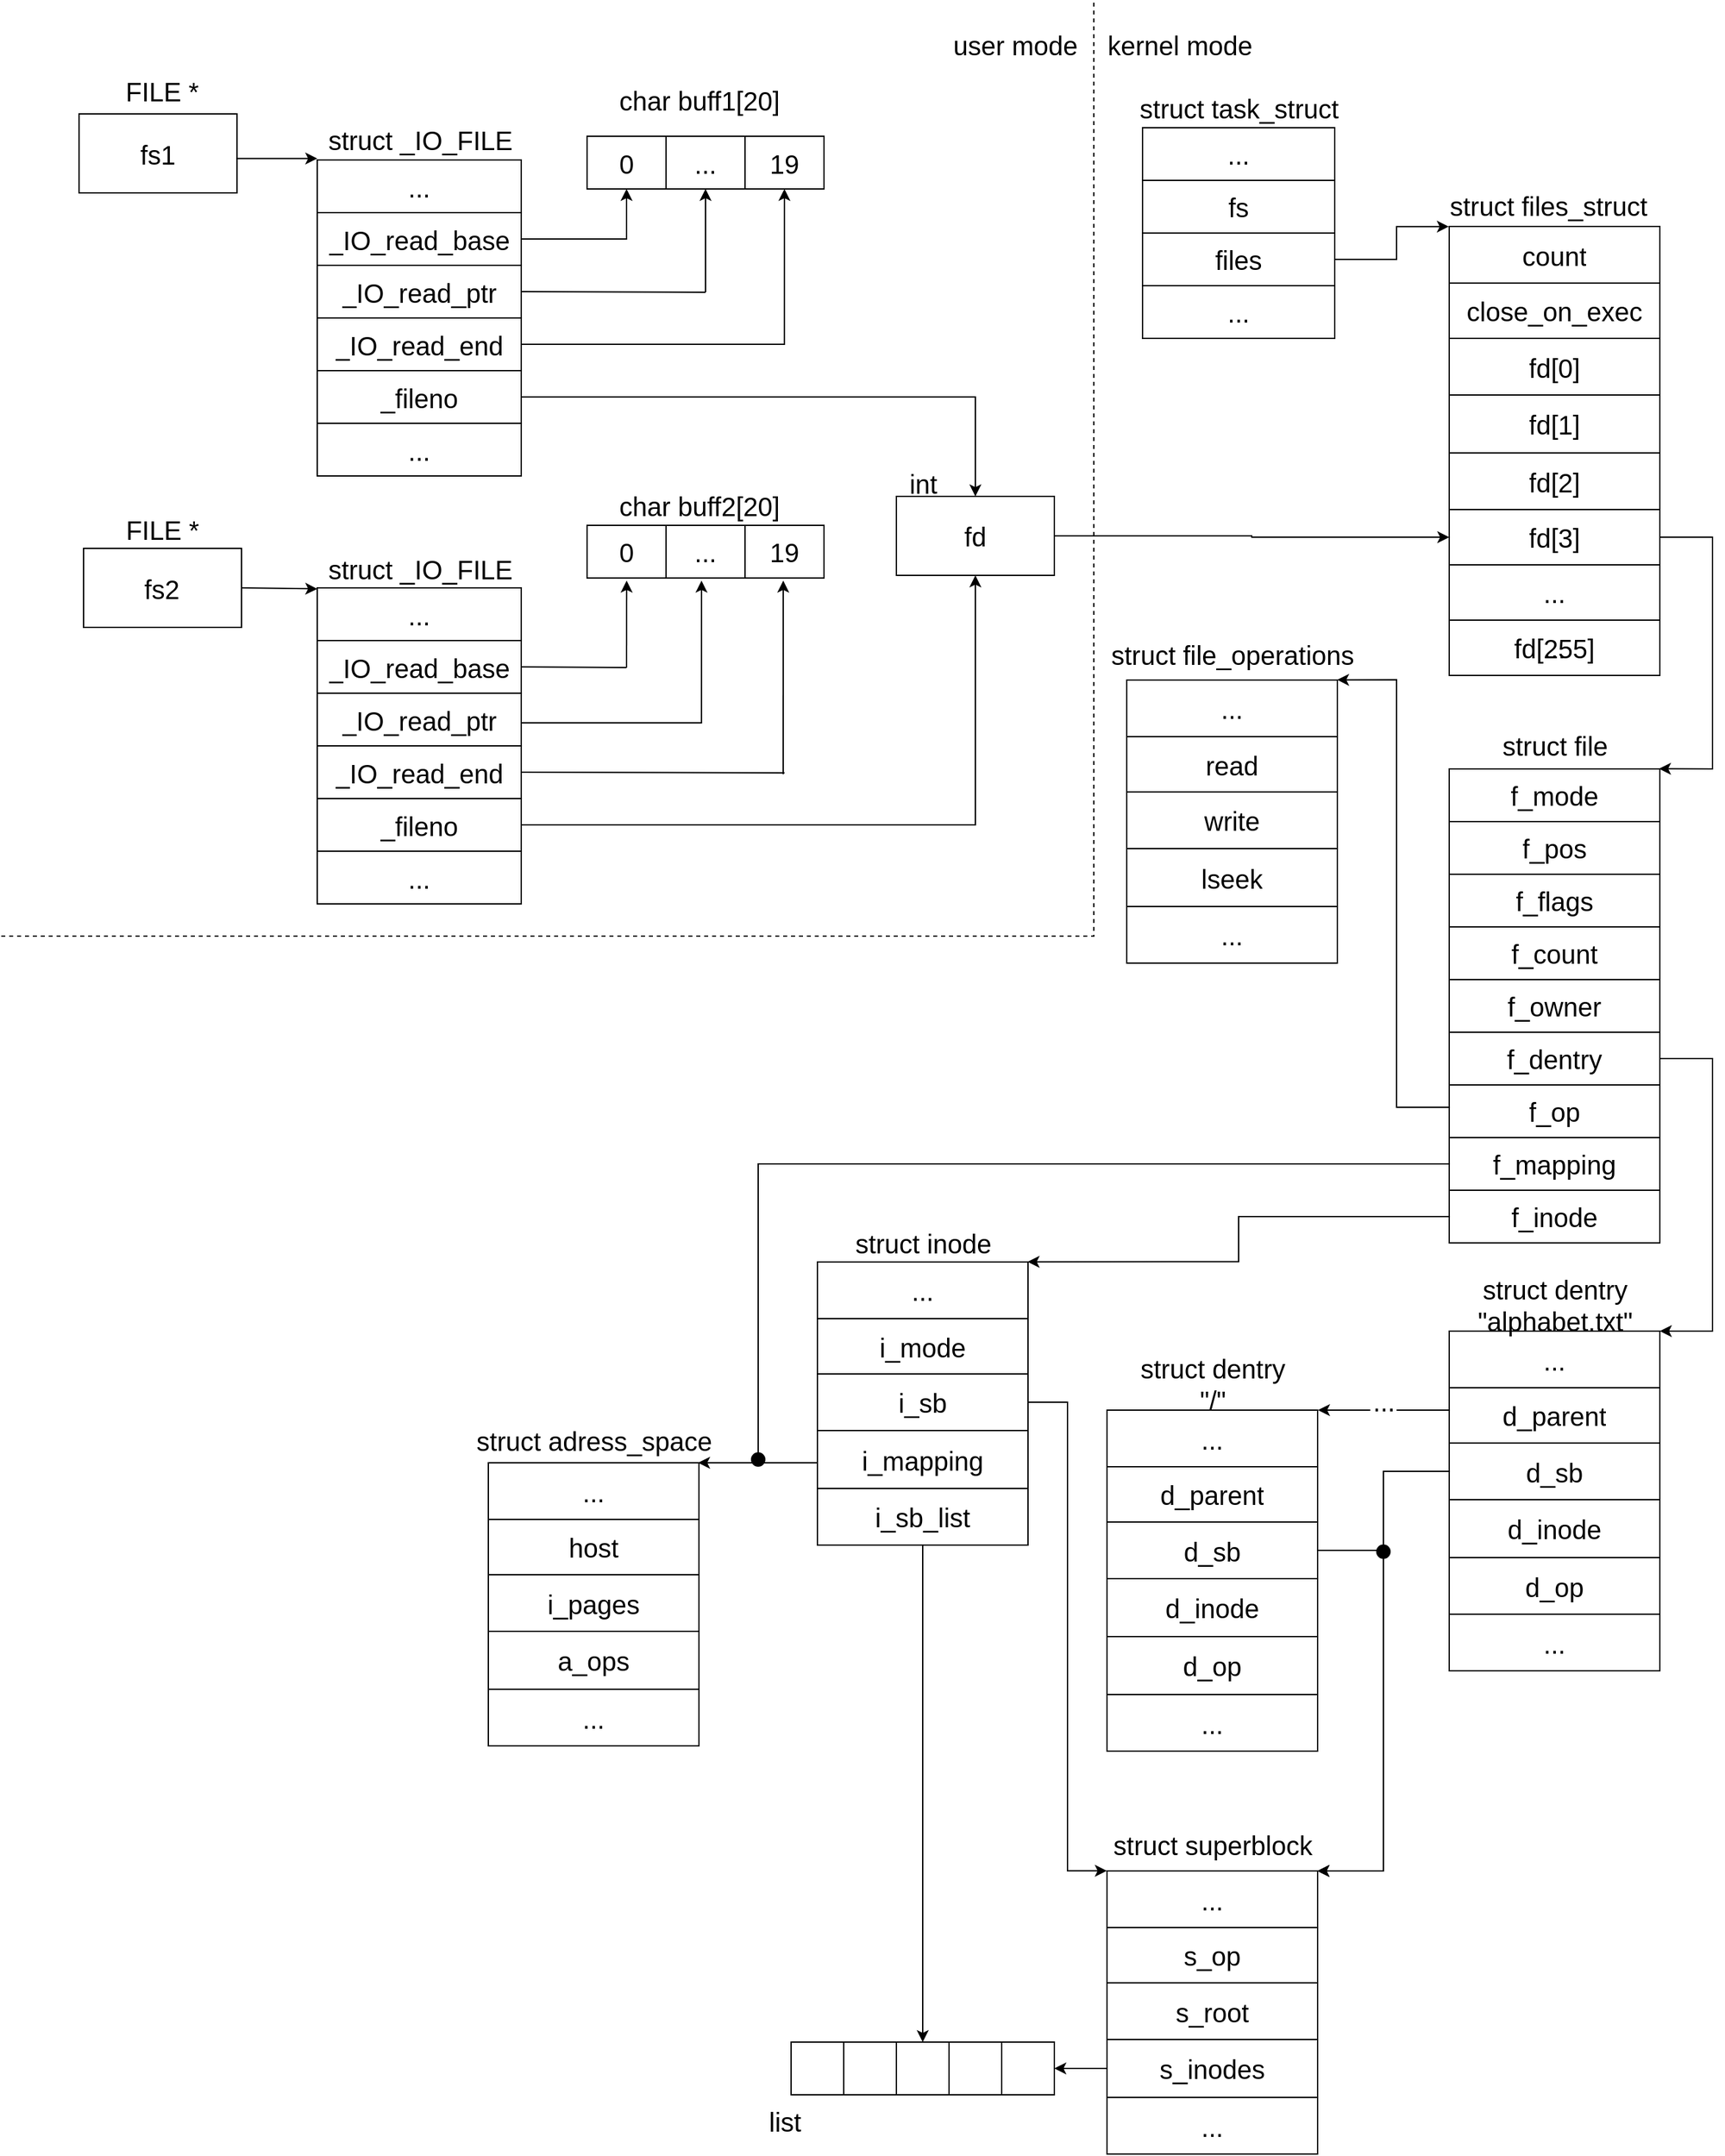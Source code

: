 <mxfile version="21.3.6" type="device" pages="4">
  <diagram id="SSKm2xIL4Dohzdr4j1Dc" name="1">
    <mxGraphModel dx="1259" dy="657" grid="1" gridSize="10" guides="1" tooltips="1" connect="1" arrows="1" fold="1" page="1" pageScale="1" pageWidth="850" pageHeight="1100" math="0" shadow="0">
      <root>
        <mxCell id="0" />
        <mxCell id="1" parent="0" />
        <mxCell id="kq8_SQ-GargZZkEVNTPD-1" value="&lt;div&gt;fs1&lt;/div&gt;" style="rounded=0;whiteSpace=wrap;html=1;fontSize=20;" parent="1" vertex="1">
          <mxGeometry x="259.07" y="495.5" width="120" height="60" as="geometry" />
        </mxCell>
        <mxCell id="kq8_SQ-GargZZkEVNTPD-3" value="" style="shape=table;html=1;whiteSpace=wrap;startSize=0;container=1;collapsible=0;childLayout=tableLayout;fontSize=20;" parent="1" vertex="1">
          <mxGeometry x="440" y="530.5" width="155" height="240" as="geometry" />
        </mxCell>
        <mxCell id="kq8_SQ-GargZZkEVNTPD-4" value="" style="shape=partialRectangle;html=1;whiteSpace=wrap;collapsible=0;dropTarget=0;pointerEvents=0;fillColor=none;top=0;left=0;bottom=0;right=0;points=[[0,0.5],[1,0.5]];portConstraint=eastwest;fontSize=20;" parent="kq8_SQ-GargZZkEVNTPD-3" vertex="1">
          <mxGeometry width="155" height="40" as="geometry" />
        </mxCell>
        <mxCell id="kq8_SQ-GargZZkEVNTPD-5" value="..." style="shape=partialRectangle;html=1;whiteSpace=wrap;connectable=0;overflow=hidden;fillColor=none;top=0;left=0;bottom=0;right=0;fontSize=20;" parent="kq8_SQ-GargZZkEVNTPD-4" vertex="1">
          <mxGeometry width="155" height="40" as="geometry">
            <mxRectangle width="155" height="40" as="alternateBounds" />
          </mxGeometry>
        </mxCell>
        <mxCell id="kq8_SQ-GargZZkEVNTPD-6" value="" style="shape=partialRectangle;html=1;whiteSpace=wrap;collapsible=0;dropTarget=0;pointerEvents=0;fillColor=none;top=0;left=0;bottom=0;right=0;points=[[0,0.5],[1,0.5]];portConstraint=eastwest;fontSize=20;" parent="kq8_SQ-GargZZkEVNTPD-3" vertex="1">
          <mxGeometry y="40" width="155" height="40" as="geometry" />
        </mxCell>
        <mxCell id="kq8_SQ-GargZZkEVNTPD-7" value="_IO_read_base" style="shape=partialRectangle;html=1;whiteSpace=wrap;connectable=0;overflow=hidden;fillColor=none;top=0;left=0;bottom=0;right=0;fontSize=20;" parent="kq8_SQ-GargZZkEVNTPD-6" vertex="1">
          <mxGeometry width="155" height="40" as="geometry">
            <mxRectangle width="155" height="40" as="alternateBounds" />
          </mxGeometry>
        </mxCell>
        <mxCell id="kq8_SQ-GargZZkEVNTPD-8" value="" style="shape=partialRectangle;html=1;whiteSpace=wrap;collapsible=0;dropTarget=0;pointerEvents=0;fillColor=none;top=0;left=0;bottom=0;right=0;points=[[0,0.5],[1,0.5]];portConstraint=eastwest;fontSize=20;" parent="kq8_SQ-GargZZkEVNTPD-3" vertex="1">
          <mxGeometry y="80" width="155" height="40" as="geometry" />
        </mxCell>
        <mxCell id="kq8_SQ-GargZZkEVNTPD-9" value="_IO_read_ptr" style="shape=partialRectangle;html=1;whiteSpace=wrap;connectable=0;overflow=hidden;fillColor=none;top=0;left=0;bottom=0;right=0;fontSize=20;" parent="kq8_SQ-GargZZkEVNTPD-8" vertex="1">
          <mxGeometry width="155" height="40" as="geometry">
            <mxRectangle width="155" height="40" as="alternateBounds" />
          </mxGeometry>
        </mxCell>
        <mxCell id="kq8_SQ-GargZZkEVNTPD-10" value="" style="shape=partialRectangle;html=1;whiteSpace=wrap;collapsible=0;dropTarget=0;pointerEvents=0;fillColor=none;top=0;left=0;bottom=0;right=0;points=[[0,0.5],[1,0.5]];portConstraint=eastwest;fontSize=20;" parent="kq8_SQ-GargZZkEVNTPD-3" vertex="1">
          <mxGeometry y="120" width="155" height="40" as="geometry" />
        </mxCell>
        <mxCell id="kq8_SQ-GargZZkEVNTPD-11" value="_IO_read_end" style="shape=partialRectangle;html=1;whiteSpace=wrap;connectable=0;overflow=hidden;fillColor=none;top=0;left=0;bottom=0;right=0;fontSize=20;" parent="kq8_SQ-GargZZkEVNTPD-10" vertex="1">
          <mxGeometry width="155" height="40" as="geometry">
            <mxRectangle width="155" height="40" as="alternateBounds" />
          </mxGeometry>
        </mxCell>
        <mxCell id="kq8_SQ-GargZZkEVNTPD-14" value="" style="shape=partialRectangle;html=1;whiteSpace=wrap;collapsible=0;dropTarget=0;pointerEvents=0;fillColor=none;top=0;left=0;bottom=0;right=0;points=[[0,0.5],[1,0.5]];portConstraint=eastwest;fontSize=20;" parent="kq8_SQ-GargZZkEVNTPD-3" vertex="1">
          <mxGeometry y="160" width="155" height="40" as="geometry" />
        </mxCell>
        <mxCell id="kq8_SQ-GargZZkEVNTPD-15" value="_fileno" style="shape=partialRectangle;html=1;whiteSpace=wrap;connectable=0;overflow=hidden;fillColor=none;top=0;left=0;bottom=0;right=0;fontSize=20;" parent="kq8_SQ-GargZZkEVNTPD-14" vertex="1">
          <mxGeometry width="155" height="40" as="geometry">
            <mxRectangle width="155" height="40" as="alternateBounds" />
          </mxGeometry>
        </mxCell>
        <mxCell id="kq8_SQ-GargZZkEVNTPD-16" value="" style="shape=partialRectangle;html=1;whiteSpace=wrap;collapsible=0;dropTarget=0;pointerEvents=0;fillColor=none;top=0;left=0;bottom=0;right=0;points=[[0,0.5],[1,0.5]];portConstraint=eastwest;fontSize=20;" parent="kq8_SQ-GargZZkEVNTPD-3" vertex="1">
          <mxGeometry y="200" width="155" height="40" as="geometry" />
        </mxCell>
        <mxCell id="kq8_SQ-GargZZkEVNTPD-17" value="..." style="shape=partialRectangle;html=1;whiteSpace=wrap;connectable=0;overflow=hidden;fillColor=none;top=0;left=0;bottom=0;right=0;fontSize=20;" parent="kq8_SQ-GargZZkEVNTPD-16" vertex="1">
          <mxGeometry width="155" height="40" as="geometry">
            <mxRectangle width="155" height="40" as="alternateBounds" />
          </mxGeometry>
        </mxCell>
        <mxCell id="kq8_SQ-GargZZkEVNTPD-18" value="" style="shape=table;html=1;whiteSpace=wrap;startSize=0;container=1;collapsible=0;childLayout=tableLayout;fontSize=20;" parent="1" vertex="1">
          <mxGeometry x="440" y="855.5" width="155" height="240" as="geometry" />
        </mxCell>
        <mxCell id="kq8_SQ-GargZZkEVNTPD-19" value="" style="shape=partialRectangle;html=1;whiteSpace=wrap;collapsible=0;dropTarget=0;pointerEvents=0;fillColor=none;top=0;left=0;bottom=0;right=0;points=[[0,0.5],[1,0.5]];portConstraint=eastwest;fontSize=20;" parent="kq8_SQ-GargZZkEVNTPD-18" vertex="1">
          <mxGeometry width="155" height="40" as="geometry" />
        </mxCell>
        <mxCell id="kq8_SQ-GargZZkEVNTPD-20" value="..." style="shape=partialRectangle;html=1;whiteSpace=wrap;connectable=0;overflow=hidden;fillColor=none;top=0;left=0;bottom=0;right=0;fontSize=20;" parent="kq8_SQ-GargZZkEVNTPD-19" vertex="1">
          <mxGeometry width="155" height="40" as="geometry">
            <mxRectangle width="155" height="40" as="alternateBounds" />
          </mxGeometry>
        </mxCell>
        <mxCell id="kq8_SQ-GargZZkEVNTPD-21" value="" style="shape=partialRectangle;html=1;whiteSpace=wrap;collapsible=0;dropTarget=0;pointerEvents=0;fillColor=none;top=0;left=0;bottom=0;right=0;points=[[0,0.5],[1,0.5]];portConstraint=eastwest;fontSize=20;" parent="kq8_SQ-GargZZkEVNTPD-18" vertex="1">
          <mxGeometry y="40" width="155" height="40" as="geometry" />
        </mxCell>
        <mxCell id="kq8_SQ-GargZZkEVNTPD-22" value="_IO_read_base" style="shape=partialRectangle;html=1;whiteSpace=wrap;connectable=0;overflow=hidden;fillColor=none;top=0;left=0;bottom=0;right=0;fontSize=20;" parent="kq8_SQ-GargZZkEVNTPD-21" vertex="1">
          <mxGeometry width="155" height="40" as="geometry">
            <mxRectangle width="155" height="40" as="alternateBounds" />
          </mxGeometry>
        </mxCell>
        <mxCell id="kq8_SQ-GargZZkEVNTPD-23" value="" style="shape=partialRectangle;html=1;whiteSpace=wrap;collapsible=0;dropTarget=0;pointerEvents=0;fillColor=none;top=0;left=0;bottom=0;right=0;points=[[0,0.5],[1,0.5]];portConstraint=eastwest;fontSize=20;" parent="kq8_SQ-GargZZkEVNTPD-18" vertex="1">
          <mxGeometry y="80" width="155" height="40" as="geometry" />
        </mxCell>
        <mxCell id="kq8_SQ-GargZZkEVNTPD-24" value="_IO_read_ptr" style="shape=partialRectangle;html=1;whiteSpace=wrap;connectable=0;overflow=hidden;fillColor=none;top=0;left=0;bottom=0;right=0;fontSize=20;" parent="kq8_SQ-GargZZkEVNTPD-23" vertex="1">
          <mxGeometry width="155" height="40" as="geometry">
            <mxRectangle width="155" height="40" as="alternateBounds" />
          </mxGeometry>
        </mxCell>
        <mxCell id="kq8_SQ-GargZZkEVNTPD-25" value="" style="shape=partialRectangle;html=1;whiteSpace=wrap;collapsible=0;dropTarget=0;pointerEvents=0;fillColor=none;top=0;left=0;bottom=0;right=0;points=[[0,0.5],[1,0.5]];portConstraint=eastwest;fontSize=20;" parent="kq8_SQ-GargZZkEVNTPD-18" vertex="1">
          <mxGeometry y="120" width="155" height="40" as="geometry" />
        </mxCell>
        <mxCell id="kq8_SQ-GargZZkEVNTPD-26" value="_IO_read_end" style="shape=partialRectangle;html=1;whiteSpace=wrap;connectable=0;overflow=hidden;fillColor=none;top=0;left=0;bottom=0;right=0;fontSize=20;" parent="kq8_SQ-GargZZkEVNTPD-25" vertex="1">
          <mxGeometry width="155" height="40" as="geometry">
            <mxRectangle width="155" height="40" as="alternateBounds" />
          </mxGeometry>
        </mxCell>
        <mxCell id="kq8_SQ-GargZZkEVNTPD-29" value="" style="shape=partialRectangle;html=1;whiteSpace=wrap;collapsible=0;dropTarget=0;pointerEvents=0;fillColor=none;top=0;left=0;bottom=0;right=0;points=[[0,0.5],[1,0.5]];portConstraint=eastwest;fontSize=20;" parent="kq8_SQ-GargZZkEVNTPD-18" vertex="1">
          <mxGeometry y="160" width="155" height="40" as="geometry" />
        </mxCell>
        <mxCell id="kq8_SQ-GargZZkEVNTPD-30" value="_fileno" style="shape=partialRectangle;html=1;whiteSpace=wrap;connectable=0;overflow=hidden;fillColor=none;top=0;left=0;bottom=0;right=0;fontSize=20;" parent="kq8_SQ-GargZZkEVNTPD-29" vertex="1">
          <mxGeometry width="155" height="40" as="geometry">
            <mxRectangle width="155" height="40" as="alternateBounds" />
          </mxGeometry>
        </mxCell>
        <mxCell id="kq8_SQ-GargZZkEVNTPD-31" value="" style="shape=partialRectangle;html=1;whiteSpace=wrap;collapsible=0;dropTarget=0;pointerEvents=0;fillColor=none;top=0;left=0;bottom=0;right=0;points=[[0,0.5],[1,0.5]];portConstraint=eastwest;fontSize=20;" parent="kq8_SQ-GargZZkEVNTPD-18" vertex="1">
          <mxGeometry y="200" width="155" height="40" as="geometry" />
        </mxCell>
        <mxCell id="kq8_SQ-GargZZkEVNTPD-32" value="..." style="shape=partialRectangle;html=1;whiteSpace=wrap;connectable=0;overflow=hidden;fillColor=none;top=0;left=0;bottom=0;right=0;fontSize=20;" parent="kq8_SQ-GargZZkEVNTPD-31" vertex="1">
          <mxGeometry width="155" height="40" as="geometry">
            <mxRectangle width="155" height="40" as="alternateBounds" />
          </mxGeometry>
        </mxCell>
        <mxCell id="kq8_SQ-GargZZkEVNTPD-33" value="" style="shape=table;html=1;whiteSpace=wrap;startSize=0;container=1;collapsible=0;childLayout=tableLayout;fontSize=20;" parent="1" vertex="1">
          <mxGeometry x="645" y="512.5" width="180" height="40" as="geometry" />
        </mxCell>
        <mxCell id="kq8_SQ-GargZZkEVNTPD-34" value="" style="shape=partialRectangle;html=1;whiteSpace=wrap;collapsible=0;dropTarget=0;pointerEvents=0;fillColor=none;top=0;left=0;bottom=0;right=0;points=[[0,0.5],[1,0.5]];portConstraint=eastwest;fontSize=20;" parent="kq8_SQ-GargZZkEVNTPD-33" vertex="1">
          <mxGeometry width="180" height="40" as="geometry" />
        </mxCell>
        <mxCell id="kq8_SQ-GargZZkEVNTPD-35" value="0" style="shape=partialRectangle;html=1;whiteSpace=wrap;connectable=0;overflow=hidden;fillColor=none;top=0;left=0;bottom=0;right=0;fontSize=20;" parent="kq8_SQ-GargZZkEVNTPD-34" vertex="1">
          <mxGeometry width="60" height="40" as="geometry" />
        </mxCell>
        <mxCell id="kq8_SQ-GargZZkEVNTPD-36" value="..." style="shape=partialRectangle;html=1;whiteSpace=wrap;connectable=0;overflow=hidden;fillColor=none;top=0;left=0;bottom=0;right=0;fontSize=20;" parent="kq8_SQ-GargZZkEVNTPD-34" vertex="1">
          <mxGeometry x="60" width="60" height="40" as="geometry" />
        </mxCell>
        <mxCell id="kq8_SQ-GargZZkEVNTPD-37" value="19" style="shape=partialRectangle;html=1;whiteSpace=wrap;connectable=0;overflow=hidden;fillColor=none;top=0;left=0;bottom=0;right=0;fontSize=20;" parent="kq8_SQ-GargZZkEVNTPD-34" vertex="1">
          <mxGeometry x="120" width="60" height="40" as="geometry" />
        </mxCell>
        <mxCell id="kq8_SQ-GargZZkEVNTPD-38" value="" style="shape=table;html=1;whiteSpace=wrap;startSize=0;container=1;collapsible=0;childLayout=tableLayout;fontSize=20;" parent="1" vertex="1">
          <mxGeometry x="645" y="808" width="180" height="40" as="geometry" />
        </mxCell>
        <mxCell id="kq8_SQ-GargZZkEVNTPD-39" value="" style="shape=partialRectangle;html=1;whiteSpace=wrap;collapsible=0;dropTarget=0;pointerEvents=0;fillColor=none;top=0;left=0;bottom=0;right=0;points=[[0,0.5],[1,0.5]];portConstraint=eastwest;fontSize=20;" parent="kq8_SQ-GargZZkEVNTPD-38" vertex="1">
          <mxGeometry width="180" height="40" as="geometry" />
        </mxCell>
        <mxCell id="kq8_SQ-GargZZkEVNTPD-40" value="0" style="shape=partialRectangle;html=1;whiteSpace=wrap;connectable=0;overflow=hidden;fillColor=none;top=0;left=0;bottom=0;right=0;fontSize=20;" parent="kq8_SQ-GargZZkEVNTPD-39" vertex="1">
          <mxGeometry width="60" height="40" as="geometry" />
        </mxCell>
        <mxCell id="kq8_SQ-GargZZkEVNTPD-41" value="..." style="shape=partialRectangle;html=1;whiteSpace=wrap;connectable=0;overflow=hidden;fillColor=none;top=0;left=0;bottom=0;right=0;fontSize=20;" parent="kq8_SQ-GargZZkEVNTPD-39" vertex="1">
          <mxGeometry x="60" width="60" height="40" as="geometry" />
        </mxCell>
        <mxCell id="kq8_SQ-GargZZkEVNTPD-42" value="19" style="shape=partialRectangle;html=1;whiteSpace=wrap;connectable=0;overflow=hidden;fillColor=none;top=0;left=0;bottom=0;right=0;fontSize=20;" parent="kq8_SQ-GargZZkEVNTPD-39" vertex="1">
          <mxGeometry x="120" width="60" height="40" as="geometry" />
        </mxCell>
        <mxCell id="kq8_SQ-GargZZkEVNTPD-43" style="edgeStyle=orthogonalEdgeStyle;rounded=0;orthogonalLoop=1;jettySize=auto;html=1;exitX=1;exitY=0.5;exitDx=0;exitDy=0;entryX=0.833;entryY=1;entryDx=0;entryDy=0;entryPerimeter=0;fontSize=20;" parent="1" source="kq8_SQ-GargZZkEVNTPD-10" target="kq8_SQ-GargZZkEVNTPD-34" edge="1">
          <mxGeometry relative="1" as="geometry" />
        </mxCell>
        <mxCell id="iJ2ZOIomXJrVEbFCfYVp-3" style="edgeStyle=orthogonalEdgeStyle;rounded=0;orthogonalLoop=1;jettySize=auto;html=1;entryX=0;entryY=0.5;entryDx=0;entryDy=0;exitX=1;exitY=0.5;exitDx=0;exitDy=0;" parent="1" source="kq8_SQ-GargZZkEVNTPD-44" target="kq8_SQ-GargZZkEVNTPD-68" edge="1">
          <mxGeometry relative="1" as="geometry">
            <mxPoint x="1060" y="816" as="sourcePoint" />
          </mxGeometry>
        </mxCell>
        <mxCell id="kq8_SQ-GargZZkEVNTPD-44" value="fd" style="rounded=0;whiteSpace=wrap;html=1;fontSize=20;" parent="1" vertex="1">
          <mxGeometry x="880" y="786" width="120" height="60" as="geometry" />
        </mxCell>
        <mxCell id="kq8_SQ-GargZZkEVNTPD-45" value="struct _IO_FILE" style="text;html=1;align=center;verticalAlign=middle;resizable=0;points=[];autosize=1;strokeColor=none;fontSize=20;" parent="1" vertex="1">
          <mxGeometry x="437.5" y="820.5" width="160" height="40" as="geometry" />
        </mxCell>
        <mxCell id="kq8_SQ-GargZZkEVNTPD-46" value="struct _IO_FILE" style="text;html=1;align=center;verticalAlign=middle;resizable=0;points=[];autosize=1;strokeColor=none;fontSize=20;" parent="1" vertex="1">
          <mxGeometry x="437.5" y="495" width="160" height="40" as="geometry" />
        </mxCell>
        <mxCell id="kq8_SQ-GargZZkEVNTPD-47" value="&amp;nbsp;FILE *" style="text;html=1;align=center;verticalAlign=middle;resizable=0;points=[];autosize=1;strokeColor=none;fontSize=20;" parent="1" vertex="1">
          <mxGeometry x="279.07" y="463" width="80" height="30" as="geometry" />
        </mxCell>
        <mxCell id="kq8_SQ-GargZZkEVNTPD-49" value="" style="shape=table;html=1;whiteSpace=wrap;startSize=0;container=1;collapsible=0;childLayout=tableLayout;fontSize=20;" parent="1" vertex="1">
          <mxGeometry x="1067" y="506" width="146" height="160" as="geometry" />
        </mxCell>
        <mxCell id="kq8_SQ-GargZZkEVNTPD-50" value="" style="shape=partialRectangle;html=1;whiteSpace=wrap;collapsible=0;dropTarget=0;pointerEvents=0;fillColor=none;top=0;left=0;bottom=0;right=0;points=[[0,0.5],[1,0.5]];portConstraint=eastwest;fontSize=20;" parent="kq8_SQ-GargZZkEVNTPD-49" vertex="1">
          <mxGeometry width="146" height="40" as="geometry" />
        </mxCell>
        <mxCell id="kq8_SQ-GargZZkEVNTPD-51" value="..." style="shape=partialRectangle;html=1;whiteSpace=wrap;connectable=0;overflow=hidden;fillColor=none;top=0;left=0;bottom=0;right=0;fontSize=20;" parent="kq8_SQ-GargZZkEVNTPD-50" vertex="1">
          <mxGeometry width="146" height="40" as="geometry">
            <mxRectangle width="146" height="40" as="alternateBounds" />
          </mxGeometry>
        </mxCell>
        <mxCell id="kq8_SQ-GargZZkEVNTPD-52" value="" style="shape=partialRectangle;html=1;whiteSpace=wrap;collapsible=0;dropTarget=0;pointerEvents=0;fillColor=none;top=0;left=0;bottom=0;right=0;points=[[0,0.5],[1,0.5]];portConstraint=eastwest;fontSize=20;" parent="kq8_SQ-GargZZkEVNTPD-49" vertex="1">
          <mxGeometry y="40" width="146" height="40" as="geometry" />
        </mxCell>
        <mxCell id="kq8_SQ-GargZZkEVNTPD-53" value="fs" style="shape=partialRectangle;html=1;whiteSpace=wrap;connectable=0;overflow=hidden;fillColor=none;top=0;left=0;bottom=0;right=0;fontSize=20;" parent="kq8_SQ-GargZZkEVNTPD-52" vertex="1">
          <mxGeometry width="146" height="40" as="geometry">
            <mxRectangle width="146" height="40" as="alternateBounds" />
          </mxGeometry>
        </mxCell>
        <mxCell id="kq8_SQ-GargZZkEVNTPD-54" value="" style="shape=partialRectangle;html=1;whiteSpace=wrap;collapsible=0;dropTarget=0;pointerEvents=0;fillColor=none;top=0;left=0;bottom=0;right=0;points=[[0,0.5],[1,0.5]];portConstraint=eastwest;fontSize=20;" parent="kq8_SQ-GargZZkEVNTPD-49" vertex="1">
          <mxGeometry y="80" width="146" height="40" as="geometry" />
        </mxCell>
        <mxCell id="kq8_SQ-GargZZkEVNTPD-55" value="files" style="shape=partialRectangle;html=1;whiteSpace=wrap;connectable=0;overflow=hidden;fillColor=none;top=0;left=0;bottom=0;right=0;fontSize=20;" parent="kq8_SQ-GargZZkEVNTPD-54" vertex="1">
          <mxGeometry width="146" height="40" as="geometry">
            <mxRectangle width="146" height="40" as="alternateBounds" />
          </mxGeometry>
        </mxCell>
        <mxCell id="Y-qIrCYslb639fhrFCr_-6" style="shape=partialRectangle;html=1;whiteSpace=wrap;collapsible=0;dropTarget=0;pointerEvents=0;fillColor=none;top=0;left=0;bottom=0;right=0;points=[[0,0.5],[1,0.5]];portConstraint=eastwest;fontSize=20;" parent="kq8_SQ-GargZZkEVNTPD-49" vertex="1">
          <mxGeometry y="120" width="146" height="40" as="geometry" />
        </mxCell>
        <mxCell id="Y-qIrCYslb639fhrFCr_-7" value="..." style="shape=partialRectangle;html=1;whiteSpace=wrap;connectable=0;overflow=hidden;fillColor=none;top=0;left=0;bottom=0;right=0;fontSize=20;" parent="Y-qIrCYslb639fhrFCr_-6" vertex="1">
          <mxGeometry width="146" height="40" as="geometry">
            <mxRectangle width="146" height="40" as="alternateBounds" />
          </mxGeometry>
        </mxCell>
        <mxCell id="kq8_SQ-GargZZkEVNTPD-56" value="struct task_struct" style="text;html=1;align=center;verticalAlign=middle;resizable=0;points=[];autosize=1;strokeColor=none;fontSize=20;" parent="1" vertex="1">
          <mxGeometry x="1055" y="476" width="170" height="30" as="geometry" />
        </mxCell>
        <mxCell id="kq8_SQ-GargZZkEVNTPD-57" value="" style="shape=table;html=1;whiteSpace=wrap;startSize=0;container=1;collapsible=0;childLayout=tableLayout;fontSize=20;" parent="1" vertex="1">
          <mxGeometry x="1300" y="581" width="160" height="341" as="geometry" />
        </mxCell>
        <mxCell id="kq8_SQ-GargZZkEVNTPD-58" value="" style="shape=partialRectangle;html=1;whiteSpace=wrap;collapsible=0;dropTarget=0;pointerEvents=0;fillColor=none;top=0;left=0;bottom=0;right=0;points=[[0,0.5],[1,0.5]];portConstraint=eastwest;fontSize=20;" parent="kq8_SQ-GargZZkEVNTPD-57" vertex="1">
          <mxGeometry width="160" height="43" as="geometry" />
        </mxCell>
        <mxCell id="kq8_SQ-GargZZkEVNTPD-59" value="count" style="shape=partialRectangle;html=1;whiteSpace=wrap;connectable=0;overflow=hidden;fillColor=none;top=0;left=0;bottom=0;right=0;fontSize=20;" parent="kq8_SQ-GargZZkEVNTPD-58" vertex="1">
          <mxGeometry width="160" height="43" as="geometry">
            <mxRectangle width="160" height="43" as="alternateBounds" />
          </mxGeometry>
        </mxCell>
        <mxCell id="kq8_SQ-GargZZkEVNTPD-60" value="" style="shape=partialRectangle;html=1;whiteSpace=wrap;collapsible=0;dropTarget=0;pointerEvents=0;fillColor=none;top=0;left=0;bottom=0;right=0;points=[[0,0.5],[1,0.5]];portConstraint=eastwest;fontSize=20;" parent="kq8_SQ-GargZZkEVNTPD-57" vertex="1">
          <mxGeometry y="43" width="160" height="42" as="geometry" />
        </mxCell>
        <mxCell id="kq8_SQ-GargZZkEVNTPD-61" value="close_on_exec" style="shape=partialRectangle;html=1;whiteSpace=wrap;connectable=0;overflow=hidden;fillColor=none;top=0;left=0;bottom=0;right=0;fontSize=20;" parent="kq8_SQ-GargZZkEVNTPD-60" vertex="1">
          <mxGeometry width="160" height="42" as="geometry">
            <mxRectangle width="160" height="42" as="alternateBounds" />
          </mxGeometry>
        </mxCell>
        <mxCell id="kq8_SQ-GargZZkEVNTPD-62" value="" style="shape=partialRectangle;html=1;whiteSpace=wrap;collapsible=0;dropTarget=0;pointerEvents=0;fillColor=none;top=0;left=0;bottom=0;right=0;points=[[0,0.5],[1,0.5]];portConstraint=eastwest;fontSize=20;" parent="kq8_SQ-GargZZkEVNTPD-57" vertex="1">
          <mxGeometry y="85" width="160" height="43" as="geometry" />
        </mxCell>
        <mxCell id="kq8_SQ-GargZZkEVNTPD-63" value="fd[0]" style="shape=partialRectangle;html=1;whiteSpace=wrap;connectable=0;overflow=hidden;fillColor=none;top=0;left=0;bottom=0;right=0;fontSize=20;" parent="kq8_SQ-GargZZkEVNTPD-62" vertex="1">
          <mxGeometry width="160" height="43" as="geometry">
            <mxRectangle width="160" height="43" as="alternateBounds" />
          </mxGeometry>
        </mxCell>
        <mxCell id="kq8_SQ-GargZZkEVNTPD-64" value="" style="shape=partialRectangle;html=1;whiteSpace=wrap;collapsible=0;dropTarget=0;pointerEvents=0;fillColor=none;top=0;left=0;bottom=0;right=0;points=[[0,0.5],[1,0.5]];portConstraint=eastwest;fontSize=20;" parent="kq8_SQ-GargZZkEVNTPD-57" vertex="1">
          <mxGeometry y="128" width="160" height="44" as="geometry" />
        </mxCell>
        <mxCell id="kq8_SQ-GargZZkEVNTPD-65" value="fd[1]" style="shape=partialRectangle;html=1;whiteSpace=wrap;connectable=0;overflow=hidden;fillColor=none;top=0;left=0;bottom=0;right=0;fontSize=20;" parent="kq8_SQ-GargZZkEVNTPD-64" vertex="1">
          <mxGeometry width="160" height="44" as="geometry">
            <mxRectangle width="160" height="44" as="alternateBounds" />
          </mxGeometry>
        </mxCell>
        <mxCell id="kq8_SQ-GargZZkEVNTPD-66" value="" style="shape=partialRectangle;html=1;whiteSpace=wrap;collapsible=0;dropTarget=0;pointerEvents=0;fillColor=none;top=0;left=0;bottom=0;right=0;points=[[0,0.5],[1,0.5]];portConstraint=eastwest;fontSize=20;" parent="kq8_SQ-GargZZkEVNTPD-57" vertex="1">
          <mxGeometry y="172" width="160" height="43" as="geometry" />
        </mxCell>
        <mxCell id="kq8_SQ-GargZZkEVNTPD-67" value="fd[2]" style="shape=partialRectangle;html=1;whiteSpace=wrap;connectable=0;overflow=hidden;fillColor=none;top=0;left=0;bottom=0;right=0;fontSize=20;" parent="kq8_SQ-GargZZkEVNTPD-66" vertex="1">
          <mxGeometry width="160" height="43" as="geometry">
            <mxRectangle width="160" height="43" as="alternateBounds" />
          </mxGeometry>
        </mxCell>
        <mxCell id="kq8_SQ-GargZZkEVNTPD-68" value="" style="shape=partialRectangle;html=1;whiteSpace=wrap;collapsible=0;dropTarget=0;pointerEvents=0;fillColor=none;top=0;left=0;bottom=0;right=0;points=[[0,0.5],[1,0.5]];portConstraint=eastwest;fontSize=20;" parent="kq8_SQ-GargZZkEVNTPD-57" vertex="1">
          <mxGeometry y="215" width="160" height="42" as="geometry" />
        </mxCell>
        <mxCell id="kq8_SQ-GargZZkEVNTPD-69" value="fd[3]" style="shape=partialRectangle;html=1;whiteSpace=wrap;connectable=0;overflow=hidden;fillColor=none;top=0;left=0;bottom=0;right=0;fontSize=20;" parent="kq8_SQ-GargZZkEVNTPD-68" vertex="1">
          <mxGeometry width="160" height="42" as="geometry">
            <mxRectangle width="160" height="42" as="alternateBounds" />
          </mxGeometry>
        </mxCell>
        <mxCell id="kq8_SQ-GargZZkEVNTPD-72" value="" style="shape=partialRectangle;html=1;whiteSpace=wrap;collapsible=0;dropTarget=0;pointerEvents=0;fillColor=none;top=0;left=0;bottom=0;right=0;points=[[0,0.5],[1,0.5]];portConstraint=eastwest;fontSize=20;" parent="kq8_SQ-GargZZkEVNTPD-57" vertex="1">
          <mxGeometry y="257" width="160" height="42" as="geometry" />
        </mxCell>
        <mxCell id="kq8_SQ-GargZZkEVNTPD-73" value="..." style="shape=partialRectangle;html=1;whiteSpace=wrap;connectable=0;overflow=hidden;fillColor=none;top=0;left=0;bottom=0;right=0;fontSize=20;" parent="kq8_SQ-GargZZkEVNTPD-72" vertex="1">
          <mxGeometry width="160" height="42" as="geometry">
            <mxRectangle width="160" height="42" as="alternateBounds" />
          </mxGeometry>
        </mxCell>
        <mxCell id="iJ2ZOIomXJrVEbFCfYVp-11" value="" style="shape=partialRectangle;html=1;whiteSpace=wrap;collapsible=0;dropTarget=0;pointerEvents=0;fillColor=none;top=0;left=0;bottom=0;right=0;points=[[0,0.5],[1,0.5]];portConstraint=eastwest;fontSize=20;" parent="kq8_SQ-GargZZkEVNTPD-57" vertex="1">
          <mxGeometry y="299" width="160" height="42" as="geometry" />
        </mxCell>
        <mxCell id="iJ2ZOIomXJrVEbFCfYVp-12" value="..." style="shape=partialRectangle;html=1;whiteSpace=wrap;connectable=0;overflow=hidden;fillColor=none;top=0;left=0;bottom=0;right=0;fontSize=20;" parent="iJ2ZOIomXJrVEbFCfYVp-11" vertex="1">
          <mxGeometry width="160" height="42" as="geometry">
            <mxRectangle width="160" height="42" as="alternateBounds" />
          </mxGeometry>
        </mxCell>
        <mxCell id="kq8_SQ-GargZZkEVNTPD-74" value="struct files_struct" style="text;html=1;align=center;verticalAlign=middle;resizable=0;points=[];autosize=1;strokeColor=none;fontSize=20;" parent="1" vertex="1">
          <mxGeometry x="1290" y="550" width="170" height="30" as="geometry" />
        </mxCell>
        <mxCell id="kq8_SQ-GargZZkEVNTPD-75" value="" style="shape=table;html=1;whiteSpace=wrap;startSize=0;container=1;collapsible=0;childLayout=tableLayout;fontSize=20;" parent="1" vertex="1">
          <mxGeometry x="1300" y="993" width="160" height="360" as="geometry" />
        </mxCell>
        <mxCell id="Y-qIrCYslb639fhrFCr_-8" style="shape=partialRectangle;html=1;whiteSpace=wrap;collapsible=0;dropTarget=0;pointerEvents=0;fillColor=none;top=0;left=0;bottom=0;right=0;points=[[0,0.5],[1,0.5]];portConstraint=eastwest;fontSize=20;" parent="kq8_SQ-GargZZkEVNTPD-75" vertex="1">
          <mxGeometry width="160" height="40" as="geometry" />
        </mxCell>
        <mxCell id="Y-qIrCYslb639fhrFCr_-9" value="f_mode" style="shape=partialRectangle;html=1;whiteSpace=wrap;connectable=0;overflow=hidden;fillColor=none;top=0;left=0;bottom=0;right=0;fontSize=20;" parent="Y-qIrCYslb639fhrFCr_-8" vertex="1">
          <mxGeometry width="160" height="40" as="geometry">
            <mxRectangle width="160" height="40" as="alternateBounds" />
          </mxGeometry>
        </mxCell>
        <mxCell id="Y-qIrCYslb639fhrFCr_-10" style="shape=partialRectangle;html=1;whiteSpace=wrap;collapsible=0;dropTarget=0;pointerEvents=0;fillColor=none;top=0;left=0;bottom=0;right=0;points=[[0,0.5],[1,0.5]];portConstraint=eastwest;fontSize=20;" parent="kq8_SQ-GargZZkEVNTPD-75" vertex="1">
          <mxGeometry y="40" width="160" height="40" as="geometry" />
        </mxCell>
        <mxCell id="Y-qIrCYslb639fhrFCr_-11" value="f_pos" style="shape=partialRectangle;html=1;whiteSpace=wrap;connectable=0;overflow=hidden;fillColor=none;top=0;left=0;bottom=0;right=0;fontSize=20;" parent="Y-qIrCYslb639fhrFCr_-10" vertex="1">
          <mxGeometry width="160" height="40" as="geometry">
            <mxRectangle width="160" height="40" as="alternateBounds" />
          </mxGeometry>
        </mxCell>
        <mxCell id="Y-qIrCYslb639fhrFCr_-12" style="shape=partialRectangle;html=1;whiteSpace=wrap;collapsible=0;dropTarget=0;pointerEvents=0;fillColor=none;top=0;left=0;bottom=0;right=0;points=[[0,0.5],[1,0.5]];portConstraint=eastwest;fontSize=20;" parent="kq8_SQ-GargZZkEVNTPD-75" vertex="1">
          <mxGeometry y="80" width="160" height="40" as="geometry" />
        </mxCell>
        <mxCell id="Y-qIrCYslb639fhrFCr_-13" value="f_flags" style="shape=partialRectangle;html=1;whiteSpace=wrap;connectable=0;overflow=hidden;fillColor=none;top=0;left=0;bottom=0;right=0;fontSize=20;" parent="Y-qIrCYslb639fhrFCr_-12" vertex="1">
          <mxGeometry width="160" height="40" as="geometry">
            <mxRectangle width="160" height="40" as="alternateBounds" />
          </mxGeometry>
        </mxCell>
        <mxCell id="Y-qIrCYslb639fhrFCr_-14" style="shape=partialRectangle;html=1;whiteSpace=wrap;collapsible=0;dropTarget=0;pointerEvents=0;fillColor=none;top=0;left=0;bottom=0;right=0;points=[[0,0.5],[1,0.5]];portConstraint=eastwest;fontSize=20;" parent="kq8_SQ-GargZZkEVNTPD-75" vertex="1">
          <mxGeometry y="120" width="160" height="40" as="geometry" />
        </mxCell>
        <mxCell id="Y-qIrCYslb639fhrFCr_-15" value="f_count" style="shape=partialRectangle;html=1;whiteSpace=wrap;connectable=0;overflow=hidden;fillColor=none;top=0;left=0;bottom=0;right=0;fontSize=20;" parent="Y-qIrCYslb639fhrFCr_-14" vertex="1">
          <mxGeometry width="160" height="40" as="geometry">
            <mxRectangle width="160" height="40" as="alternateBounds" />
          </mxGeometry>
        </mxCell>
        <mxCell id="kq8_SQ-GargZZkEVNTPD-76" value="" style="shape=partialRectangle;html=1;whiteSpace=wrap;collapsible=0;dropTarget=0;pointerEvents=0;fillColor=none;top=0;left=0;bottom=0;right=0;points=[[0,0.5],[1,0.5]];portConstraint=eastwest;fontSize=20;" parent="kq8_SQ-GargZZkEVNTPD-75" vertex="1">
          <mxGeometry y="160" width="160" height="40" as="geometry" />
        </mxCell>
        <mxCell id="kq8_SQ-GargZZkEVNTPD-77" value="f_owner" style="shape=partialRectangle;html=1;whiteSpace=wrap;connectable=0;overflow=hidden;fillColor=none;top=0;left=0;bottom=0;right=0;fontSize=20;" parent="kq8_SQ-GargZZkEVNTPD-76" vertex="1">
          <mxGeometry width="160" height="40" as="geometry">
            <mxRectangle width="160" height="40" as="alternateBounds" />
          </mxGeometry>
        </mxCell>
        <mxCell id="kq8_SQ-GargZZkEVNTPD-78" value="" style="shape=partialRectangle;html=1;whiteSpace=wrap;collapsible=0;dropTarget=0;pointerEvents=0;fillColor=none;top=0;left=0;bottom=0;right=0;points=[[0,0.5],[1,0.5]];portConstraint=eastwest;fontSize=20;" parent="kq8_SQ-GargZZkEVNTPD-75" vertex="1">
          <mxGeometry y="200" width="160" height="40" as="geometry" />
        </mxCell>
        <mxCell id="kq8_SQ-GargZZkEVNTPD-79" value="f_dentry" style="shape=partialRectangle;html=1;whiteSpace=wrap;connectable=0;overflow=hidden;fillColor=none;top=0;left=0;bottom=0;right=0;fontSize=20;" parent="kq8_SQ-GargZZkEVNTPD-78" vertex="1">
          <mxGeometry width="160" height="40" as="geometry">
            <mxRectangle width="160" height="40" as="alternateBounds" />
          </mxGeometry>
        </mxCell>
        <mxCell id="kq8_SQ-GargZZkEVNTPD-80" value="" style="shape=partialRectangle;html=1;whiteSpace=wrap;collapsible=0;dropTarget=0;pointerEvents=0;fillColor=none;top=0;left=0;bottom=0;right=0;points=[[0,0.5],[1,0.5]];portConstraint=eastwest;fontSize=20;" parent="kq8_SQ-GargZZkEVNTPD-75" vertex="1">
          <mxGeometry y="240" width="160" height="40" as="geometry" />
        </mxCell>
        <mxCell id="kq8_SQ-GargZZkEVNTPD-81" value="f_op" style="shape=partialRectangle;html=1;whiteSpace=wrap;connectable=0;overflow=hidden;fillColor=none;top=0;left=0;bottom=0;right=0;fontSize=20;" parent="kq8_SQ-GargZZkEVNTPD-80" vertex="1">
          <mxGeometry width="160" height="40" as="geometry">
            <mxRectangle width="160" height="40" as="alternateBounds" />
          </mxGeometry>
        </mxCell>
        <mxCell id="kq8_SQ-GargZZkEVNTPD-82" value="" style="shape=partialRectangle;html=1;whiteSpace=wrap;collapsible=0;dropTarget=0;pointerEvents=0;fillColor=none;top=0;left=0;bottom=0;right=0;points=[[0,0.5],[1,0.5]];portConstraint=eastwest;fontSize=20;" parent="kq8_SQ-GargZZkEVNTPD-75" vertex="1">
          <mxGeometry y="280" width="160" height="40" as="geometry" />
        </mxCell>
        <mxCell id="kq8_SQ-GargZZkEVNTPD-83" value="f_mapping" style="shape=partialRectangle;html=1;whiteSpace=wrap;connectable=0;overflow=hidden;fillColor=none;top=0;left=0;bottom=0;right=0;fontSize=20;" parent="kq8_SQ-GargZZkEVNTPD-82" vertex="1">
          <mxGeometry width="160" height="40" as="geometry">
            <mxRectangle width="160" height="40" as="alternateBounds" />
          </mxGeometry>
        </mxCell>
        <mxCell id="kq8_SQ-GargZZkEVNTPD-84" value="" style="shape=partialRectangle;html=1;whiteSpace=wrap;collapsible=0;dropTarget=0;pointerEvents=0;fillColor=none;top=0;left=0;bottom=0;right=0;points=[[0,0.5],[1,0.5]];portConstraint=eastwest;fontSize=20;" parent="kq8_SQ-GargZZkEVNTPD-75" vertex="1">
          <mxGeometry y="320" width="160" height="40" as="geometry" />
        </mxCell>
        <mxCell id="kq8_SQ-GargZZkEVNTPD-85" value="f_inode" style="shape=partialRectangle;html=1;whiteSpace=wrap;connectable=0;overflow=hidden;fillColor=none;top=0;left=0;bottom=0;right=0;fontSize=20;" parent="kq8_SQ-GargZZkEVNTPD-84" vertex="1">
          <mxGeometry width="160" height="40" as="geometry">
            <mxRectangle width="160" height="40" as="alternateBounds" />
          </mxGeometry>
        </mxCell>
        <mxCell id="kq8_SQ-GargZZkEVNTPD-86" value="struct file" style="text;html=1;align=center;verticalAlign=middle;resizable=0;points=[];autosize=1;strokeColor=none;fontSize=20;" parent="1" vertex="1">
          <mxGeometry x="1330" y="960" width="100" height="30" as="geometry" />
        </mxCell>
        <mxCell id="kq8_SQ-GargZZkEVNTPD-101" value="struct inode" style="text;html=1;align=center;verticalAlign=middle;resizable=0;points=[];autosize=1;strokeColor=none;fontSize=20;" parent="1" vertex="1">
          <mxGeometry x="840" y="1337.5" width="120" height="30" as="geometry" />
        </mxCell>
        <mxCell id="kq8_SQ-GargZZkEVNTPD-103" value="char buff1[20]" style="text;html=1;align=center;verticalAlign=middle;resizable=0;points=[];autosize=1;strokeColor=none;fontSize=20;" parent="1" vertex="1">
          <mxGeometry x="660" y="470" width="140" height="30" as="geometry" />
        </mxCell>
        <mxCell id="kq8_SQ-GargZZkEVNTPD-104" style="edgeStyle=orthogonalEdgeStyle;rounded=0;orthogonalLoop=1;jettySize=auto;html=1;exitX=1;exitY=0.5;exitDx=0;exitDy=0;fontSize=20;" parent="1" source="kq8_SQ-GargZZkEVNTPD-6" target="kq8_SQ-GargZZkEVNTPD-34" edge="1">
          <mxGeometry relative="1" as="geometry">
            <Array as="points">
              <mxPoint x="675" y="591" />
            </Array>
          </mxGeometry>
        </mxCell>
        <mxCell id="kq8_SQ-GargZZkEVNTPD-105" style="edgeStyle=orthogonalEdgeStyle;rounded=0;orthogonalLoop=1;jettySize=auto;html=1;exitX=1;exitY=0.5;exitDx=0;exitDy=0;entryX=0.483;entryY=1.05;entryDx=0;entryDy=0;entryPerimeter=0;fontSize=20;" parent="1" source="kq8_SQ-GargZZkEVNTPD-23" target="kq8_SQ-GargZZkEVNTPD-39" edge="1">
          <mxGeometry relative="1" as="geometry">
            <Array as="points">
              <mxPoint x="595" y="958" />
              <mxPoint x="732" y="958" />
            </Array>
          </mxGeometry>
        </mxCell>
        <mxCell id="kq8_SQ-GargZZkEVNTPD-106" value="" style="endArrow=classic;html=1;exitX=0.995;exitY=0.565;exitDx=0;exitDy=0;exitPerimeter=0;entryX=0.006;entryY=0.098;entryDx=0;entryDy=0;entryPerimeter=0;" parent="1" source="kq8_SQ-GargZZkEVNTPD-1" edge="1">
          <mxGeometry width="50" height="50" relative="1" as="geometry">
            <mxPoint x="424.07" y="573" as="sourcePoint" />
            <mxPoint x="440.0" y="529.42" as="targetPoint" />
          </mxGeometry>
        </mxCell>
        <mxCell id="kq8_SQ-GargZZkEVNTPD-107" value="" style="endArrow=classic;html=1;exitX=1;exitY=0.5;exitDx=0;exitDy=0;entryX=-0.016;entryY=0.269;entryDx=0;entryDy=0;entryPerimeter=0;" parent="1" edge="1">
          <mxGeometry width="50" height="50" relative="1" as="geometry">
            <mxPoint x="382.48" y="855.5" as="sourcePoint" />
            <mxPoint x="440" y="856.26" as="targetPoint" />
          </mxGeometry>
        </mxCell>
        <mxCell id="kq8_SQ-GargZZkEVNTPD-108" value="" style="endArrow=none;html=1;exitX=1;exitY=0.5;exitDx=0;exitDy=0;" parent="1" source="kq8_SQ-GargZZkEVNTPD-8" edge="1">
          <mxGeometry width="50" height="50" relative="1" as="geometry">
            <mxPoint x="665" y="688" as="sourcePoint" />
            <mxPoint x="735" y="631" as="targetPoint" />
          </mxGeometry>
        </mxCell>
        <mxCell id="kq8_SQ-GargZZkEVNTPD-109" value="" style="endArrow=classic;html=1;entryX=0.5;entryY=1.001;entryDx=0;entryDy=0;entryPerimeter=0;" parent="1" target="kq8_SQ-GargZZkEVNTPD-34" edge="1">
          <mxGeometry width="50" height="50" relative="1" as="geometry">
            <mxPoint x="735" y="631" as="sourcePoint" />
            <mxPoint x="735" y="556" as="targetPoint" />
          </mxGeometry>
        </mxCell>
        <mxCell id="kq8_SQ-GargZZkEVNTPD-110" value="" style="endArrow=none;html=1;exitX=1;exitY=0.5;exitDx=0;exitDy=0;" parent="1" source="kq8_SQ-GargZZkEVNTPD-21" edge="1">
          <mxGeometry width="50" height="50" relative="1" as="geometry">
            <mxPoint x="725" y="848" as="sourcePoint" />
            <mxPoint x="675" y="916" as="targetPoint" />
          </mxGeometry>
        </mxCell>
        <mxCell id="kq8_SQ-GargZZkEVNTPD-111" value="" style="endArrow=classic;html=1;entryX=0.167;entryY=1.05;entryDx=0;entryDy=0;entryPerimeter=0;" parent="1" target="kq8_SQ-GargZZkEVNTPD-39" edge="1">
          <mxGeometry width="50" height="50" relative="1" as="geometry">
            <mxPoint x="675" y="916" as="sourcePoint" />
            <mxPoint x="775" y="798" as="targetPoint" />
          </mxGeometry>
        </mxCell>
        <mxCell id="kq8_SQ-GargZZkEVNTPD-112" value="" style="endArrow=none;html=1;exitX=1;exitY=0.5;exitDx=0;exitDy=0;" parent="1" source="kq8_SQ-GargZZkEVNTPD-25" edge="1">
          <mxGeometry width="50" height="50" relative="1" as="geometry">
            <mxPoint x="625" y="858" as="sourcePoint" />
            <mxPoint x="795" y="996" as="targetPoint" />
          </mxGeometry>
        </mxCell>
        <mxCell id="kq8_SQ-GargZZkEVNTPD-113" value="" style="endArrow=classic;html=1;entryX=0.828;entryY=1.05;entryDx=0;entryDy=0;entryPerimeter=0;" parent="1" target="kq8_SQ-GargZZkEVNTPD-39" edge="1">
          <mxGeometry width="50" height="50" relative="1" as="geometry">
            <mxPoint x="794" y="997" as="sourcePoint" />
            <mxPoint x="675" y="808" as="targetPoint" />
          </mxGeometry>
        </mxCell>
        <mxCell id="kq8_SQ-GargZZkEVNTPD-114" value="" style="endArrow=classic;html=1;exitX=1;exitY=0.5;exitDx=0;exitDy=0;edgeStyle=orthogonalEdgeStyle;rounded=0;entryX=0.5;entryY=0;entryDx=0;entryDy=0;" parent="1" source="kq8_SQ-GargZZkEVNTPD-14" target="kq8_SQ-GargZZkEVNTPD-44" edge="1">
          <mxGeometry width="50" height="50" relative="1" as="geometry">
            <mxPoint x="555" y="788" as="sourcePoint" />
            <mxPoint x="1040" y="490" as="targetPoint" />
            <Array as="points">
              <mxPoint x="940" y="711" />
            </Array>
          </mxGeometry>
        </mxCell>
        <mxCell id="kq8_SQ-GargZZkEVNTPD-133" value="char buff2[20]" style="text;html=1;align=center;verticalAlign=middle;resizable=0;points=[];autosize=1;strokeColor=none;fontSize=20;" parent="1" vertex="1">
          <mxGeometry x="660" y="778" width="140" height="30" as="geometry" />
        </mxCell>
        <mxCell id="kq8_SQ-GargZZkEVNTPD-136" value="" style="endArrow=classic;html=1;rounded=0;edgeStyle=orthogonalEdgeStyle;entryX=1;entryY=0;entryDx=0;entryDy=0;entryPerimeter=0;exitX=1;exitY=0.5;exitDx=0;exitDy=0;" parent="1" source="kq8_SQ-GargZZkEVNTPD-78" target="Y-qIrCYslb639fhrFCr_-17" edge="1">
          <mxGeometry width="50" height="50" relative="1" as="geometry">
            <mxPoint x="1060" y="1210" as="sourcePoint" />
            <mxPoint x="1170" y="1270" as="targetPoint" />
            <Array as="points">
              <mxPoint x="1500" y="1213" />
              <mxPoint x="1500" y="1420" />
            </Array>
          </mxGeometry>
        </mxCell>
        <mxCell id="kq8_SQ-GargZZkEVNTPD-142" value="" style="endArrow=classic;html=1;entryX=0.996;entryY=-0.004;entryDx=0;entryDy=0;entryPerimeter=0;exitX=1;exitY=0.5;exitDx=0;exitDy=0;rounded=0;" parent="1" source="kq8_SQ-GargZZkEVNTPD-68" target="Y-qIrCYslb639fhrFCr_-8" edge="1">
          <mxGeometry width="50" height="50" relative="1" as="geometry">
            <mxPoint x="1500" y="993" as="sourcePoint" />
            <mxPoint x="1500" y="990" as="targetPoint" />
            <Array as="points">
              <mxPoint x="1500" y="817" />
              <mxPoint x="1500" y="993" />
            </Array>
          </mxGeometry>
        </mxCell>
        <mxCell id="iJ2ZOIomXJrVEbFCfYVp-1" value="" style="endArrow=classic;html=1;exitX=1;exitY=0.5;exitDx=0;exitDy=0;edgeStyle=orthogonalEdgeStyle;rounded=0;entryX=0.5;entryY=1;entryDx=0;entryDy=0;" parent="1" source="kq8_SQ-GargZZkEVNTPD-29" target="kq8_SQ-GargZZkEVNTPD-44" edge="1">
          <mxGeometry width="50" height="50" relative="1" as="geometry">
            <mxPoint x="605" y="720.5" as="sourcePoint" />
            <mxPoint x="950" y="778" as="targetPoint" />
            <Array as="points">
              <mxPoint x="940" y="1036" />
            </Array>
          </mxGeometry>
        </mxCell>
        <mxCell id="iJ2ZOIomXJrVEbFCfYVp-2" style="edgeStyle=orthogonalEdgeStyle;rounded=0;orthogonalLoop=1;jettySize=auto;html=1;exitX=1;exitY=0.5;exitDx=0;exitDy=0;entryX=-0.002;entryY=0.002;entryDx=0;entryDy=0;entryPerimeter=0;" parent="1" source="kq8_SQ-GargZZkEVNTPD-54" target="kq8_SQ-GargZZkEVNTPD-58" edge="1">
          <mxGeometry relative="1" as="geometry">
            <mxPoint x="1280" y="570" as="targetPoint" />
            <Array as="points">
              <mxPoint x="1260" y="606" />
              <mxPoint x="1260" y="581" />
            </Array>
          </mxGeometry>
        </mxCell>
        <mxCell id="iJ2ZOIomXJrVEbFCfYVp-9" value="" style="shape=partialRectangle;html=1;whiteSpace=wrap;collapsible=0;dropTarget=0;pointerEvents=0;fillColor=none;top=0;left=0;bottom=0;right=0;points=[[0,0.5],[1,0.5]];portConstraint=eastwest;fontSize=20;" parent="1" vertex="1">
          <mxGeometry x="1300" y="880" width="160" height="42" as="geometry" />
        </mxCell>
        <mxCell id="iJ2ZOIomXJrVEbFCfYVp-10" value="fd[255]" style="shape=partialRectangle;html=1;whiteSpace=wrap;connectable=0;overflow=hidden;fillColor=none;top=0;left=0;bottom=0;right=0;fontSize=20;" parent="iJ2ZOIomXJrVEbFCfYVp-9" vertex="1">
          <mxGeometry width="160" height="42" as="geometry">
            <mxRectangle width="160" height="42" as="alternateBounds" />
          </mxGeometry>
        </mxCell>
        <mxCell id="CNNNbJApwM_UlZY8HtVQ-1" value="FILE *" style="text;html=1;align=center;verticalAlign=middle;resizable=0;points=[];autosize=1;strokeColor=none;fontSize=20;" parent="1" vertex="1">
          <mxGeometry x="287.48" y="795.5" width="70" height="30" as="geometry" />
        </mxCell>
        <mxCell id="CNNNbJApwM_UlZY8HtVQ-2" value="fs2" style="rounded=0;whiteSpace=wrap;html=1;fontSize=20;" parent="1" vertex="1">
          <mxGeometry x="262.48" y="825.5" width="120" height="60" as="geometry" />
        </mxCell>
        <mxCell id="Y-qIrCYslb639fhrFCr_-2" value="int" style="text;html=1;align=center;verticalAlign=middle;resizable=0;points=[];autosize=1;strokeColor=none;fontSize=20;" parent="1" vertex="1">
          <mxGeometry x="880" y="755.5" width="40" height="40" as="geometry" />
        </mxCell>
        <mxCell id="Y-qIrCYslb639fhrFCr_-3" value="" style="endArrow=none;dashed=1;html=1;rounded=0;" parent="1" edge="1">
          <mxGeometry width="50" height="50" relative="1" as="geometry">
            <mxPoint x="200" y="1120" as="sourcePoint" />
            <mxPoint x="1030" y="410" as="targetPoint" />
            <Array as="points">
              <mxPoint x="1030" y="1120" />
            </Array>
          </mxGeometry>
        </mxCell>
        <mxCell id="Y-qIrCYslb639fhrFCr_-4" value="user mode" style="text;html=1;align=center;verticalAlign=middle;resizable=0;points=[];autosize=1;strokeColor=none;fontSize=20;" parent="1" vertex="1">
          <mxGeometry x="910" y="423" width="120" height="40" as="geometry" />
        </mxCell>
        <mxCell id="Y-qIrCYslb639fhrFCr_-5" value="kernel mode" style="text;html=1;align=center;verticalAlign=middle;resizable=0;points=[];autosize=1;strokeColor=none;fontSize=20;" parent="1" vertex="1">
          <mxGeometry x="1030" y="423" width="130" height="40" as="geometry" />
        </mxCell>
        <mxCell id="Y-qIrCYslb639fhrFCr_-16" value="" style="shape=table;html=1;whiteSpace=wrap;startSize=0;container=1;collapsible=0;childLayout=tableLayout;fontSize=20;" parent="1" vertex="1">
          <mxGeometry x="1300" y="1420" width="160" height="258" as="geometry" />
        </mxCell>
        <mxCell id="Y-qIrCYslb639fhrFCr_-17" value="" style="shape=partialRectangle;html=1;whiteSpace=wrap;collapsible=0;dropTarget=0;pointerEvents=0;fillColor=none;top=0;left=0;bottom=0;right=0;points=[[0,0.5],[1,0.5]];portConstraint=eastwest;fontSize=20;" parent="Y-qIrCYslb639fhrFCr_-16" vertex="1">
          <mxGeometry width="160" height="43" as="geometry" />
        </mxCell>
        <mxCell id="Y-qIrCYslb639fhrFCr_-18" value="..." style="shape=partialRectangle;html=1;whiteSpace=wrap;connectable=0;overflow=hidden;fillColor=none;top=0;left=0;bottom=0;right=0;fontSize=20;" parent="Y-qIrCYslb639fhrFCr_-17" vertex="1">
          <mxGeometry width="160" height="43" as="geometry">
            <mxRectangle width="160" height="43" as="alternateBounds" />
          </mxGeometry>
        </mxCell>
        <mxCell id="Y-qIrCYslb639fhrFCr_-19" value="" style="shape=partialRectangle;html=1;whiteSpace=wrap;collapsible=0;dropTarget=0;pointerEvents=0;fillColor=none;top=0;left=0;bottom=0;right=0;points=[[0,0.5],[1,0.5]];portConstraint=eastwest;fontSize=20;" parent="Y-qIrCYslb639fhrFCr_-16" vertex="1">
          <mxGeometry y="43" width="160" height="42" as="geometry" />
        </mxCell>
        <mxCell id="Y-qIrCYslb639fhrFCr_-20" value="d_parent" style="shape=partialRectangle;html=1;whiteSpace=wrap;connectable=0;overflow=hidden;fillColor=none;top=0;left=0;bottom=0;right=0;fontSize=20;" parent="Y-qIrCYslb639fhrFCr_-19" vertex="1">
          <mxGeometry width="160" height="42" as="geometry">
            <mxRectangle width="160" height="42" as="alternateBounds" />
          </mxGeometry>
        </mxCell>
        <mxCell id="Y-qIrCYslb639fhrFCr_-21" value="" style="shape=partialRectangle;html=1;whiteSpace=wrap;collapsible=0;dropTarget=0;pointerEvents=0;fillColor=none;top=0;left=0;bottom=0;right=0;points=[[0,0.5],[1,0.5]];portConstraint=eastwest;fontSize=20;" parent="Y-qIrCYslb639fhrFCr_-16" vertex="1">
          <mxGeometry y="85" width="160" height="43" as="geometry" />
        </mxCell>
        <mxCell id="Y-qIrCYslb639fhrFCr_-22" value="d_sb" style="shape=partialRectangle;html=1;whiteSpace=wrap;connectable=0;overflow=hidden;fillColor=none;top=0;left=0;bottom=0;right=0;fontSize=20;" parent="Y-qIrCYslb639fhrFCr_-21" vertex="1">
          <mxGeometry width="160" height="43" as="geometry">
            <mxRectangle width="160" height="43" as="alternateBounds" />
          </mxGeometry>
        </mxCell>
        <mxCell id="Y-qIrCYslb639fhrFCr_-23" value="" style="shape=partialRectangle;html=1;whiteSpace=wrap;collapsible=0;dropTarget=0;pointerEvents=0;fillColor=none;top=0;left=0;bottom=0;right=0;points=[[0,0.5],[1,0.5]];portConstraint=eastwest;fontSize=20;" parent="Y-qIrCYslb639fhrFCr_-16" vertex="1">
          <mxGeometry y="128" width="160" height="44" as="geometry" />
        </mxCell>
        <mxCell id="Y-qIrCYslb639fhrFCr_-24" value="d_inode" style="shape=partialRectangle;html=1;whiteSpace=wrap;connectable=0;overflow=hidden;fillColor=none;top=0;left=0;bottom=0;right=0;fontSize=20;" parent="Y-qIrCYslb639fhrFCr_-23" vertex="1">
          <mxGeometry width="160" height="44" as="geometry">
            <mxRectangle width="160" height="44" as="alternateBounds" />
          </mxGeometry>
        </mxCell>
        <mxCell id="Y-qIrCYslb639fhrFCr_-25" value="" style="shape=partialRectangle;html=1;whiteSpace=wrap;collapsible=0;dropTarget=0;pointerEvents=0;fillColor=none;top=0;left=0;bottom=0;right=0;points=[[0,0.5],[1,0.5]];portConstraint=eastwest;fontSize=20;" parent="Y-qIrCYslb639fhrFCr_-16" vertex="1">
          <mxGeometry y="172" width="160" height="43" as="geometry" />
        </mxCell>
        <mxCell id="Y-qIrCYslb639fhrFCr_-26" value="d_op" style="shape=partialRectangle;html=1;whiteSpace=wrap;connectable=0;overflow=hidden;fillColor=none;top=0;left=0;bottom=0;right=0;fontSize=20;" parent="Y-qIrCYslb639fhrFCr_-25" vertex="1">
          <mxGeometry width="160" height="43" as="geometry">
            <mxRectangle width="160" height="43" as="alternateBounds" />
          </mxGeometry>
        </mxCell>
        <mxCell id="Y-qIrCYslb639fhrFCr_-75" style="shape=partialRectangle;html=1;whiteSpace=wrap;collapsible=0;dropTarget=0;pointerEvents=0;fillColor=none;top=0;left=0;bottom=0;right=0;points=[[0,0.5],[1,0.5]];portConstraint=eastwest;fontSize=20;" parent="Y-qIrCYslb639fhrFCr_-16" vertex="1">
          <mxGeometry y="215" width="160" height="43" as="geometry" />
        </mxCell>
        <mxCell id="Y-qIrCYslb639fhrFCr_-76" value="..." style="shape=partialRectangle;html=1;whiteSpace=wrap;connectable=0;overflow=hidden;fillColor=none;top=0;left=0;bottom=0;right=0;fontSize=20;" parent="Y-qIrCYslb639fhrFCr_-75" vertex="1">
          <mxGeometry width="160" height="43" as="geometry">
            <mxRectangle width="160" height="43" as="alternateBounds" />
          </mxGeometry>
        </mxCell>
        <mxCell id="Y-qIrCYslb639fhrFCr_-33" value="struct dentry&lt;br&gt;&quot;alphabet.txt&quot;" style="text;html=1;align=center;verticalAlign=middle;resizable=0;points=[];autosize=1;strokeColor=none;fontSize=20;" parent="1" vertex="1">
          <mxGeometry x="1310" y="1370" width="140" height="60" as="geometry" />
        </mxCell>
        <mxCell id="Y-qIrCYslb639fhrFCr_-34" value="" style="shape=table;html=1;whiteSpace=wrap;startSize=0;container=1;collapsible=0;childLayout=tableLayout;fontSize=20;" parent="1" vertex="1">
          <mxGeometry x="1055" y="925.5" width="160" height="215" as="geometry" />
        </mxCell>
        <mxCell id="Y-qIrCYslb639fhrFCr_-35" value="" style="shape=partialRectangle;html=1;whiteSpace=wrap;collapsible=0;dropTarget=0;pointerEvents=0;fillColor=none;top=0;left=0;bottom=0;right=0;points=[[0,0.5],[1,0.5]];portConstraint=eastwest;fontSize=20;" parent="Y-qIrCYslb639fhrFCr_-34" vertex="1">
          <mxGeometry width="160" height="43" as="geometry" />
        </mxCell>
        <mxCell id="Y-qIrCYslb639fhrFCr_-36" value="..." style="shape=partialRectangle;html=1;whiteSpace=wrap;connectable=0;overflow=hidden;fillColor=none;top=0;left=0;bottom=0;right=0;fontSize=20;" parent="Y-qIrCYslb639fhrFCr_-35" vertex="1">
          <mxGeometry width="160" height="43" as="geometry">
            <mxRectangle width="160" height="43" as="alternateBounds" />
          </mxGeometry>
        </mxCell>
        <mxCell id="Y-qIrCYslb639fhrFCr_-37" value="" style="shape=partialRectangle;html=1;whiteSpace=wrap;collapsible=0;dropTarget=0;pointerEvents=0;fillColor=none;top=0;left=0;bottom=0;right=0;points=[[0,0.5],[1,0.5]];portConstraint=eastwest;fontSize=20;" parent="Y-qIrCYslb639fhrFCr_-34" vertex="1">
          <mxGeometry y="43" width="160" height="42" as="geometry" />
        </mxCell>
        <mxCell id="Y-qIrCYslb639fhrFCr_-38" value="read" style="shape=partialRectangle;html=1;whiteSpace=wrap;connectable=0;overflow=hidden;fillColor=none;top=0;left=0;bottom=0;right=0;fontSize=20;" parent="Y-qIrCYslb639fhrFCr_-37" vertex="1">
          <mxGeometry width="160" height="42" as="geometry">
            <mxRectangle width="160" height="42" as="alternateBounds" />
          </mxGeometry>
        </mxCell>
        <mxCell id="Y-qIrCYslb639fhrFCr_-39" value="" style="shape=partialRectangle;html=1;whiteSpace=wrap;collapsible=0;dropTarget=0;pointerEvents=0;fillColor=none;top=0;left=0;bottom=0;right=0;points=[[0,0.5],[1,0.5]];portConstraint=eastwest;fontSize=20;" parent="Y-qIrCYslb639fhrFCr_-34" vertex="1">
          <mxGeometry y="85" width="160" height="43" as="geometry" />
        </mxCell>
        <mxCell id="Y-qIrCYslb639fhrFCr_-40" value="write" style="shape=partialRectangle;html=1;whiteSpace=wrap;connectable=0;overflow=hidden;fillColor=none;top=0;left=0;bottom=0;right=0;fontSize=20;" parent="Y-qIrCYslb639fhrFCr_-39" vertex="1">
          <mxGeometry width="160" height="43" as="geometry">
            <mxRectangle width="160" height="43" as="alternateBounds" />
          </mxGeometry>
        </mxCell>
        <mxCell id="Y-qIrCYslb639fhrFCr_-41" value="" style="shape=partialRectangle;html=1;whiteSpace=wrap;collapsible=0;dropTarget=0;pointerEvents=0;fillColor=none;top=0;left=0;bottom=0;right=0;points=[[0,0.5],[1,0.5]];portConstraint=eastwest;fontSize=20;" parent="Y-qIrCYslb639fhrFCr_-34" vertex="1">
          <mxGeometry y="128" width="160" height="44" as="geometry" />
        </mxCell>
        <mxCell id="Y-qIrCYslb639fhrFCr_-42" value="lseek" style="shape=partialRectangle;html=1;whiteSpace=wrap;connectable=0;overflow=hidden;fillColor=none;top=0;left=0;bottom=0;right=0;fontSize=20;" parent="Y-qIrCYslb639fhrFCr_-41" vertex="1">
          <mxGeometry width="160" height="44" as="geometry">
            <mxRectangle width="160" height="44" as="alternateBounds" />
          </mxGeometry>
        </mxCell>
        <mxCell id="Y-qIrCYslb639fhrFCr_-43" value="" style="shape=partialRectangle;html=1;whiteSpace=wrap;collapsible=0;dropTarget=0;pointerEvents=0;fillColor=none;top=0;left=0;bottom=0;right=0;points=[[0,0.5],[1,0.5]];portConstraint=eastwest;fontSize=20;" parent="Y-qIrCYslb639fhrFCr_-34" vertex="1">
          <mxGeometry y="172" width="160" height="43" as="geometry" />
        </mxCell>
        <mxCell id="Y-qIrCYslb639fhrFCr_-44" value="..." style="shape=partialRectangle;html=1;whiteSpace=wrap;connectable=0;overflow=hidden;fillColor=none;top=0;left=0;bottom=0;right=0;fontSize=20;" parent="Y-qIrCYslb639fhrFCr_-43" vertex="1">
          <mxGeometry width="160" height="43" as="geometry">
            <mxRectangle width="160" height="43" as="alternateBounds" />
          </mxGeometry>
        </mxCell>
        <mxCell id="Y-qIrCYslb639fhrFCr_-45" value="struct file_operations" style="text;html=1;align=center;verticalAlign=middle;resizable=0;points=[];autosize=1;strokeColor=none;fontSize=20;" parent="1" vertex="1">
          <mxGeometry x="1030" y="885.5" width="210" height="40" as="geometry" />
        </mxCell>
        <mxCell id="Y-qIrCYslb639fhrFCr_-48" value="" style="shape=table;html=1;whiteSpace=wrap;startSize=0;container=1;collapsible=0;childLayout=tableLayout;fontSize=20;" parent="1" vertex="1">
          <mxGeometry x="1040" y="1480" width="160" height="259" as="geometry" />
        </mxCell>
        <mxCell id="Y-qIrCYslb639fhrFCr_-49" value="" style="shape=partialRectangle;html=1;whiteSpace=wrap;collapsible=0;dropTarget=0;pointerEvents=0;fillColor=none;top=0;left=0;bottom=0;right=0;points=[[0,0.5],[1,0.5]];portConstraint=eastwest;fontSize=20;" parent="Y-qIrCYslb639fhrFCr_-48" vertex="1">
          <mxGeometry width="160" height="43" as="geometry" />
        </mxCell>
        <mxCell id="Y-qIrCYslb639fhrFCr_-50" value="..." style="shape=partialRectangle;html=1;whiteSpace=wrap;connectable=0;overflow=hidden;fillColor=none;top=0;left=0;bottom=0;right=0;fontSize=20;" parent="Y-qIrCYslb639fhrFCr_-49" vertex="1">
          <mxGeometry width="160" height="43" as="geometry">
            <mxRectangle width="160" height="43" as="alternateBounds" />
          </mxGeometry>
        </mxCell>
        <mxCell id="Y-qIrCYslb639fhrFCr_-51" value="" style="shape=partialRectangle;html=1;whiteSpace=wrap;collapsible=0;dropTarget=0;pointerEvents=0;fillColor=none;top=0;left=0;bottom=0;right=0;points=[[0,0.5],[1,0.5]];portConstraint=eastwest;fontSize=20;" parent="Y-qIrCYslb639fhrFCr_-48" vertex="1">
          <mxGeometry y="43" width="160" height="42" as="geometry" />
        </mxCell>
        <mxCell id="Y-qIrCYslb639fhrFCr_-52" value="d_parent" style="shape=partialRectangle;html=1;whiteSpace=wrap;connectable=0;overflow=hidden;fillColor=none;top=0;left=0;bottom=0;right=0;fontSize=20;" parent="Y-qIrCYslb639fhrFCr_-51" vertex="1">
          <mxGeometry width="160" height="42" as="geometry">
            <mxRectangle width="160" height="42" as="alternateBounds" />
          </mxGeometry>
        </mxCell>
        <mxCell id="Y-qIrCYslb639fhrFCr_-53" value="" style="shape=partialRectangle;html=1;whiteSpace=wrap;collapsible=0;dropTarget=0;pointerEvents=0;fillColor=none;top=0;left=0;bottom=0;right=0;points=[[0,0.5],[1,0.5]];portConstraint=eastwest;fontSize=20;" parent="Y-qIrCYslb639fhrFCr_-48" vertex="1">
          <mxGeometry y="85" width="160" height="43" as="geometry" />
        </mxCell>
        <mxCell id="Y-qIrCYslb639fhrFCr_-54" value="d_sb" style="shape=partialRectangle;html=1;whiteSpace=wrap;connectable=0;overflow=hidden;fillColor=none;top=0;left=0;bottom=0;right=0;fontSize=20;" parent="Y-qIrCYslb639fhrFCr_-53" vertex="1">
          <mxGeometry width="160" height="43" as="geometry">
            <mxRectangle width="160" height="43" as="alternateBounds" />
          </mxGeometry>
        </mxCell>
        <mxCell id="Y-qIrCYslb639fhrFCr_-55" value="" style="shape=partialRectangle;html=1;whiteSpace=wrap;collapsible=0;dropTarget=0;pointerEvents=0;fillColor=none;top=0;left=0;bottom=0;right=0;points=[[0,0.5],[1,0.5]];portConstraint=eastwest;fontSize=20;" parent="Y-qIrCYslb639fhrFCr_-48" vertex="1">
          <mxGeometry y="128" width="160" height="44" as="geometry" />
        </mxCell>
        <mxCell id="Y-qIrCYslb639fhrFCr_-56" value="d_inode" style="shape=partialRectangle;html=1;whiteSpace=wrap;connectable=0;overflow=hidden;fillColor=none;top=0;left=0;bottom=0;right=0;fontSize=20;" parent="Y-qIrCYslb639fhrFCr_-55" vertex="1">
          <mxGeometry width="160" height="44" as="geometry">
            <mxRectangle width="160" height="44" as="alternateBounds" />
          </mxGeometry>
        </mxCell>
        <mxCell id="Y-qIrCYslb639fhrFCr_-77" style="shape=partialRectangle;html=1;whiteSpace=wrap;collapsible=0;dropTarget=0;pointerEvents=0;fillColor=none;top=0;left=0;bottom=0;right=0;points=[[0,0.5],[1,0.5]];portConstraint=eastwest;fontSize=20;" parent="Y-qIrCYslb639fhrFCr_-48" vertex="1">
          <mxGeometry y="172" width="160" height="44" as="geometry" />
        </mxCell>
        <mxCell id="Y-qIrCYslb639fhrFCr_-78" value="d_op" style="shape=partialRectangle;html=1;whiteSpace=wrap;connectable=0;overflow=hidden;fillColor=none;top=0;left=0;bottom=0;right=0;fontSize=20;" parent="Y-qIrCYslb639fhrFCr_-77" vertex="1">
          <mxGeometry width="160" height="44" as="geometry">
            <mxRectangle width="160" height="44" as="alternateBounds" />
          </mxGeometry>
        </mxCell>
        <mxCell id="Y-qIrCYslb639fhrFCr_-57" value="" style="shape=partialRectangle;html=1;whiteSpace=wrap;collapsible=0;dropTarget=0;pointerEvents=0;fillColor=none;top=0;left=0;bottom=0;right=0;points=[[0,0.5],[1,0.5]];portConstraint=eastwest;fontSize=20;" parent="Y-qIrCYslb639fhrFCr_-48" vertex="1">
          <mxGeometry y="216" width="160" height="43" as="geometry" />
        </mxCell>
        <mxCell id="Y-qIrCYslb639fhrFCr_-58" value="..." style="shape=partialRectangle;html=1;whiteSpace=wrap;connectable=0;overflow=hidden;fillColor=none;top=0;left=0;bottom=0;right=0;fontSize=20;" parent="Y-qIrCYslb639fhrFCr_-57" vertex="1">
          <mxGeometry width="160" height="43" as="geometry">
            <mxRectangle width="160" height="43" as="alternateBounds" />
          </mxGeometry>
        </mxCell>
        <mxCell id="Y-qIrCYslb639fhrFCr_-59" value="struct dentry&lt;br&gt;&quot;/&quot;" style="text;html=1;align=center;verticalAlign=middle;resizable=0;points=[];autosize=1;strokeColor=none;fontSize=20;" parent="1" vertex="1">
          <mxGeometry x="1055" y="1430" width="130" height="60" as="geometry" />
        </mxCell>
        <mxCell id="Y-qIrCYslb639fhrFCr_-60" value="" style="shape=table;html=1;whiteSpace=wrap;startSize=0;container=1;collapsible=0;childLayout=tableLayout;fontSize=20;" parent="1" vertex="1">
          <mxGeometry x="820" y="1367.5" width="160" height="215" as="geometry" />
        </mxCell>
        <mxCell id="Y-qIrCYslb639fhrFCr_-61" value="" style="shape=partialRectangle;html=1;whiteSpace=wrap;collapsible=0;dropTarget=0;pointerEvents=0;fillColor=none;top=0;left=0;bottom=0;right=0;points=[[0,0.5],[1,0.5]];portConstraint=eastwest;fontSize=20;" parent="Y-qIrCYslb639fhrFCr_-60" vertex="1">
          <mxGeometry width="160" height="43" as="geometry" />
        </mxCell>
        <mxCell id="Y-qIrCYslb639fhrFCr_-62" value="..." style="shape=partialRectangle;html=1;whiteSpace=wrap;connectable=0;overflow=hidden;fillColor=none;top=0;left=0;bottom=0;right=0;fontSize=20;" parent="Y-qIrCYslb639fhrFCr_-61" vertex="1">
          <mxGeometry width="160" height="43" as="geometry">
            <mxRectangle width="160" height="43" as="alternateBounds" />
          </mxGeometry>
        </mxCell>
        <mxCell id="Y-qIrCYslb639fhrFCr_-63" value="" style="shape=partialRectangle;html=1;whiteSpace=wrap;collapsible=0;dropTarget=0;pointerEvents=0;fillColor=none;top=0;left=0;bottom=0;right=0;points=[[0,0.5],[1,0.5]];portConstraint=eastwest;fontSize=20;" parent="Y-qIrCYslb639fhrFCr_-60" vertex="1">
          <mxGeometry y="43" width="160" height="42" as="geometry" />
        </mxCell>
        <mxCell id="Y-qIrCYslb639fhrFCr_-64" value="i_mode" style="shape=partialRectangle;html=1;whiteSpace=wrap;connectable=0;overflow=hidden;fillColor=none;top=0;left=0;bottom=0;right=0;fontSize=20;" parent="Y-qIrCYslb639fhrFCr_-63" vertex="1">
          <mxGeometry width="160" height="42" as="geometry">
            <mxRectangle width="160" height="42" as="alternateBounds" />
          </mxGeometry>
        </mxCell>
        <mxCell id="Y-qIrCYslb639fhrFCr_-65" value="" style="shape=partialRectangle;html=1;whiteSpace=wrap;collapsible=0;dropTarget=0;pointerEvents=0;fillColor=none;top=0;left=0;bottom=0;right=0;points=[[0,0.5],[1,0.5]];portConstraint=eastwest;fontSize=20;" parent="Y-qIrCYslb639fhrFCr_-60" vertex="1">
          <mxGeometry y="85" width="160" height="43" as="geometry" />
        </mxCell>
        <mxCell id="Y-qIrCYslb639fhrFCr_-66" value="i_sb" style="shape=partialRectangle;html=1;whiteSpace=wrap;connectable=0;overflow=hidden;fillColor=none;top=0;left=0;bottom=0;right=0;fontSize=20;" parent="Y-qIrCYslb639fhrFCr_-65" vertex="1">
          <mxGeometry width="160" height="43" as="geometry">
            <mxRectangle width="160" height="43" as="alternateBounds" />
          </mxGeometry>
        </mxCell>
        <mxCell id="Y-qIrCYslb639fhrFCr_-67" value="" style="shape=partialRectangle;html=1;whiteSpace=wrap;collapsible=0;dropTarget=0;pointerEvents=0;fillColor=none;top=0;left=0;bottom=0;right=0;points=[[0,0.5],[1,0.5]];portConstraint=eastwest;fontSize=20;" parent="Y-qIrCYslb639fhrFCr_-60" vertex="1">
          <mxGeometry y="128" width="160" height="44" as="geometry" />
        </mxCell>
        <mxCell id="Y-qIrCYslb639fhrFCr_-68" value="i_mapping" style="shape=partialRectangle;html=1;whiteSpace=wrap;connectable=0;overflow=hidden;fillColor=none;top=0;left=0;bottom=0;right=0;fontSize=20;" parent="Y-qIrCYslb639fhrFCr_-67" vertex="1">
          <mxGeometry width="160" height="44" as="geometry">
            <mxRectangle width="160" height="44" as="alternateBounds" />
          </mxGeometry>
        </mxCell>
        <mxCell id="Y-qIrCYslb639fhrFCr_-71" value="" style="shape=partialRectangle;html=1;whiteSpace=wrap;collapsible=0;dropTarget=0;pointerEvents=0;fillColor=none;top=0;left=0;bottom=0;right=0;points=[[0,0.5],[1,0.5]];portConstraint=eastwest;fontSize=20;" parent="Y-qIrCYslb639fhrFCr_-60" vertex="1">
          <mxGeometry y="172" width="160" height="43" as="geometry" />
        </mxCell>
        <mxCell id="Y-qIrCYslb639fhrFCr_-72" value="i_sb_list" style="shape=partialRectangle;html=1;whiteSpace=wrap;connectable=0;overflow=hidden;fillColor=none;top=0;left=0;bottom=0;right=0;fontSize=20;" parent="Y-qIrCYslb639fhrFCr_-71" vertex="1">
          <mxGeometry width="160" height="43" as="geometry">
            <mxRectangle width="160" height="43" as="alternateBounds" />
          </mxGeometry>
        </mxCell>
        <mxCell id="Y-qIrCYslb639fhrFCr_-73" style="edgeStyle=orthogonalEdgeStyle;rounded=0;orthogonalLoop=1;jettySize=auto;html=1;entryX=0.999;entryY=-0.004;entryDx=0;entryDy=0;entryPerimeter=0;" parent="1" source="kq8_SQ-GargZZkEVNTPD-80" target="Y-qIrCYslb639fhrFCr_-35" edge="1">
          <mxGeometry relative="1" as="geometry">
            <Array as="points">
              <mxPoint x="1260" y="1250" />
              <mxPoint x="1260" y="925" />
            </Array>
          </mxGeometry>
        </mxCell>
        <mxCell id="Y-qIrCYslb639fhrFCr_-74" style="edgeStyle=orthogonalEdgeStyle;rounded=0;orthogonalLoop=1;jettySize=auto;html=1;entryX=1.002;entryY=0.004;entryDx=0;entryDy=0;entryPerimeter=0;" parent="1" target="Y-qIrCYslb639fhrFCr_-49" edge="1">
          <mxGeometry relative="1" as="geometry">
            <mxPoint x="1240" y="1480" as="sourcePoint" />
            <Array as="points" />
          </mxGeometry>
        </mxCell>
        <mxCell id="Y-qIrCYslb639fhrFCr_-80" value="struct superblock" style="text;html=1;align=center;verticalAlign=middle;resizable=0;points=[];autosize=1;strokeColor=none;fontSize=20;" parent="1" vertex="1">
          <mxGeometry x="1035" y="1790" width="170" height="40" as="geometry" />
        </mxCell>
        <mxCell id="Y-qIrCYslb639fhrFCr_-81" value="" style="shape=table;html=1;whiteSpace=wrap;startSize=0;container=1;collapsible=0;childLayout=tableLayout;fontSize=20;" parent="1" vertex="1">
          <mxGeometry x="1040" y="1830" width="160" height="215" as="geometry" />
        </mxCell>
        <mxCell id="Y-qIrCYslb639fhrFCr_-82" value="" style="shape=partialRectangle;html=1;whiteSpace=wrap;collapsible=0;dropTarget=0;pointerEvents=0;fillColor=none;top=0;left=0;bottom=0;right=0;points=[[0,0.5],[1,0.5]];portConstraint=eastwest;fontSize=20;" parent="Y-qIrCYslb639fhrFCr_-81" vertex="1">
          <mxGeometry width="160" height="43" as="geometry" />
        </mxCell>
        <mxCell id="Y-qIrCYslb639fhrFCr_-83" value="..." style="shape=partialRectangle;html=1;whiteSpace=wrap;connectable=0;overflow=hidden;fillColor=none;top=0;left=0;bottom=0;right=0;fontSize=20;" parent="Y-qIrCYslb639fhrFCr_-82" vertex="1">
          <mxGeometry width="160" height="43" as="geometry">
            <mxRectangle width="160" height="43" as="alternateBounds" />
          </mxGeometry>
        </mxCell>
        <mxCell id="Y-qIrCYslb639fhrFCr_-84" value="" style="shape=partialRectangle;html=1;whiteSpace=wrap;collapsible=0;dropTarget=0;pointerEvents=0;fillColor=none;top=0;left=0;bottom=0;right=0;points=[[0,0.5],[1,0.5]];portConstraint=eastwest;fontSize=20;" parent="Y-qIrCYslb639fhrFCr_-81" vertex="1">
          <mxGeometry y="43" width="160" height="42" as="geometry" />
        </mxCell>
        <mxCell id="Y-qIrCYslb639fhrFCr_-85" value="s_op" style="shape=partialRectangle;html=1;whiteSpace=wrap;connectable=0;overflow=hidden;fillColor=none;top=0;left=0;bottom=0;right=0;fontSize=20;" parent="Y-qIrCYslb639fhrFCr_-84" vertex="1">
          <mxGeometry width="160" height="42" as="geometry">
            <mxRectangle width="160" height="42" as="alternateBounds" />
          </mxGeometry>
        </mxCell>
        <mxCell id="Y-qIrCYslb639fhrFCr_-86" value="" style="shape=partialRectangle;html=1;whiteSpace=wrap;collapsible=0;dropTarget=0;pointerEvents=0;fillColor=none;top=0;left=0;bottom=0;right=0;points=[[0,0.5],[1,0.5]];portConstraint=eastwest;fontSize=20;" parent="Y-qIrCYslb639fhrFCr_-81" vertex="1">
          <mxGeometry y="85" width="160" height="43" as="geometry" />
        </mxCell>
        <mxCell id="Y-qIrCYslb639fhrFCr_-87" value="s_root" style="shape=partialRectangle;html=1;whiteSpace=wrap;connectable=0;overflow=hidden;fillColor=none;top=0;left=0;bottom=0;right=0;fontSize=20;" parent="Y-qIrCYslb639fhrFCr_-86" vertex="1">
          <mxGeometry width="160" height="43" as="geometry">
            <mxRectangle width="160" height="43" as="alternateBounds" />
          </mxGeometry>
        </mxCell>
        <mxCell id="Y-qIrCYslb639fhrFCr_-88" value="" style="shape=partialRectangle;html=1;whiteSpace=wrap;collapsible=0;dropTarget=0;pointerEvents=0;fillColor=none;top=0;left=0;bottom=0;right=0;points=[[0,0.5],[1,0.5]];portConstraint=eastwest;fontSize=20;" parent="Y-qIrCYslb639fhrFCr_-81" vertex="1">
          <mxGeometry y="128" width="160" height="44" as="geometry" />
        </mxCell>
        <mxCell id="Y-qIrCYslb639fhrFCr_-89" value="s_inodes" style="shape=partialRectangle;html=1;whiteSpace=wrap;connectable=0;overflow=hidden;fillColor=none;top=0;left=0;bottom=0;right=0;fontSize=20;" parent="Y-qIrCYslb639fhrFCr_-88" vertex="1">
          <mxGeometry width="160" height="44" as="geometry">
            <mxRectangle width="160" height="44" as="alternateBounds" />
          </mxGeometry>
        </mxCell>
        <mxCell id="Y-qIrCYslb639fhrFCr_-90" value="" style="shape=partialRectangle;html=1;whiteSpace=wrap;collapsible=0;dropTarget=0;pointerEvents=0;fillColor=none;top=0;left=0;bottom=0;right=0;points=[[0,0.5],[1,0.5]];portConstraint=eastwest;fontSize=20;" parent="Y-qIrCYslb639fhrFCr_-81" vertex="1">
          <mxGeometry y="172" width="160" height="43" as="geometry" />
        </mxCell>
        <mxCell id="Y-qIrCYslb639fhrFCr_-91" value="..." style="shape=partialRectangle;html=1;whiteSpace=wrap;connectable=0;overflow=hidden;fillColor=none;top=0;left=0;bottom=0;right=0;fontSize=20;" parent="Y-qIrCYslb639fhrFCr_-90" vertex="1">
          <mxGeometry width="160" height="43" as="geometry">
            <mxRectangle width="160" height="43" as="alternateBounds" />
          </mxGeometry>
        </mxCell>
        <mxCell id="Y-qIrCYslb639fhrFCr_-92" value="..." style="text;html=1;align=center;verticalAlign=middle;resizable=0;points=[];autosize=1;strokeColor=none;fontSize=20;" parent="1" vertex="1">
          <mxGeometry x="1230" y="1452.5" width="40" height="40" as="geometry" />
        </mxCell>
        <mxCell id="Y-qIrCYslb639fhrFCr_-93" value="" style="endArrow=none;html=1;rounded=0;entryX=0;entryY=0.5;entryDx=0;entryDy=0;" parent="1" target="Y-qIrCYslb639fhrFCr_-19" edge="1">
          <mxGeometry width="50" height="50" relative="1" as="geometry">
            <mxPoint x="1260" y="1480" as="sourcePoint" />
            <mxPoint x="1270" y="1450" as="targetPoint" />
            <Array as="points">
              <mxPoint x="1300" y="1480" />
            </Array>
          </mxGeometry>
        </mxCell>
        <mxCell id="Y-qIrCYslb639fhrFCr_-94" value="" style="rounded=0;whiteSpace=wrap;html=1;" parent="1" vertex="1">
          <mxGeometry x="960" y="1960" width="40" height="40" as="geometry" />
        </mxCell>
        <mxCell id="Y-qIrCYslb639fhrFCr_-95" value="" style="rounded=0;whiteSpace=wrap;html=1;" parent="1" vertex="1">
          <mxGeometry x="920" y="1960" width="40" height="40" as="geometry" />
        </mxCell>
        <mxCell id="Y-qIrCYslb639fhrFCr_-96" value="" style="rounded=0;whiteSpace=wrap;html=1;" parent="1" vertex="1">
          <mxGeometry x="880" y="1960" width="40" height="40" as="geometry" />
        </mxCell>
        <mxCell id="Y-qIrCYslb639fhrFCr_-97" value="" style="rounded=0;whiteSpace=wrap;html=1;" parent="1" vertex="1">
          <mxGeometry x="840" y="1960" width="40" height="40" as="geometry" />
        </mxCell>
        <mxCell id="Y-qIrCYslb639fhrFCr_-98" value="" style="rounded=0;whiteSpace=wrap;html=1;" parent="1" vertex="1">
          <mxGeometry x="800" y="1960" width="40" height="40" as="geometry" />
        </mxCell>
        <mxCell id="Y-qIrCYslb639fhrFCr_-99" style="edgeStyle=orthogonalEdgeStyle;rounded=0;orthogonalLoop=1;jettySize=auto;html=1;entryX=1;entryY=0.5;entryDx=0;entryDy=0;" parent="1" source="Y-qIrCYslb639fhrFCr_-88" target="Y-qIrCYslb639fhrFCr_-94" edge="1">
          <mxGeometry relative="1" as="geometry" />
        </mxCell>
        <mxCell id="Y-qIrCYslb639fhrFCr_-100" value="list" style="text;html=1;align=center;verticalAlign=middle;resizable=0;points=[];autosize=1;strokeColor=none;fontSize=20;" parent="1" vertex="1">
          <mxGeometry x="770" y="2000" width="50" height="40" as="geometry" />
        </mxCell>
        <mxCell id="Y-qIrCYslb639fhrFCr_-101" value="" style="endArrow=classic;html=1;rounded=0;exitX=0.5;exitY=0.995;exitDx=0;exitDy=0;exitPerimeter=0;entryX=0.5;entryY=0;entryDx=0;entryDy=0;" parent="1" source="Y-qIrCYslb639fhrFCr_-71" target="Y-qIrCYslb639fhrFCr_-96" edge="1">
          <mxGeometry width="50" height="50" relative="1" as="geometry">
            <mxPoint x="840" y="1750" as="sourcePoint" />
            <mxPoint x="890" y="1700" as="targetPoint" />
          </mxGeometry>
        </mxCell>
        <mxCell id="Y-qIrCYslb639fhrFCr_-102" style="edgeStyle=orthogonalEdgeStyle;rounded=0;orthogonalLoop=1;jettySize=auto;html=1;entryX=0.998;entryY=0.001;entryDx=0;entryDy=0;entryPerimeter=0;" parent="1" source="Y-qIrCYslb639fhrFCr_-21" target="Y-qIrCYslb639fhrFCr_-82" edge="1">
          <mxGeometry relative="1" as="geometry">
            <Array as="points">
              <mxPoint x="1250" y="1527" />
              <mxPoint x="1250" y="1830" />
            </Array>
          </mxGeometry>
        </mxCell>
        <mxCell id="Y-qIrCYslb639fhrFCr_-103" style="edgeStyle=orthogonalEdgeStyle;rounded=0;orthogonalLoop=1;jettySize=auto;html=1;entryX=-0.001;entryY=-0.002;entryDx=0;entryDy=0;entryPerimeter=0;" parent="1" source="Y-qIrCYslb639fhrFCr_-65" target="Y-qIrCYslb639fhrFCr_-82" edge="1">
          <mxGeometry relative="1" as="geometry">
            <Array as="points">
              <mxPoint x="1010" y="1474" />
              <mxPoint x="1010" y="1830" />
            </Array>
          </mxGeometry>
        </mxCell>
        <mxCell id="Y-qIrCYslb639fhrFCr_-104" style="edgeStyle=orthogonalEdgeStyle;rounded=0;orthogonalLoop=1;jettySize=auto;html=1;entryX=1;entryY=0;entryDx=0;entryDy=0;" parent="1" source="Y-qIrCYslb639fhrFCr_-53" target="Y-qIrCYslb639fhrFCr_-81" edge="1">
          <mxGeometry relative="1" as="geometry">
            <Array as="points">
              <mxPoint x="1250" y="1586.5" />
              <mxPoint x="1250" y="1830" />
            </Array>
          </mxGeometry>
        </mxCell>
        <mxCell id="Y-qIrCYslb639fhrFCr_-105" value="" style="ellipse;whiteSpace=wrap;html=1;aspect=fixed;fillColor=#000000;" parent="1" vertex="1">
          <mxGeometry x="1245" y="1582.5" width="10" height="10" as="geometry" />
        </mxCell>
        <mxCell id="Y-qIrCYslb639fhrFCr_-106" value="struct adress_space" style="text;html=1;align=center;verticalAlign=middle;resizable=0;points=[];autosize=1;strokeColor=none;fontSize=20;" parent="1" vertex="1">
          <mxGeometry x="550" y="1482.5" width="200" height="40" as="geometry" />
        </mxCell>
        <mxCell id="Y-qIrCYslb639fhrFCr_-107" value="" style="shape=table;html=1;whiteSpace=wrap;startSize=0;container=1;collapsible=0;childLayout=tableLayout;fontSize=20;" parent="1" vertex="1">
          <mxGeometry x="570" y="1520" width="160" height="215" as="geometry" />
        </mxCell>
        <mxCell id="Y-qIrCYslb639fhrFCr_-108" value="" style="shape=partialRectangle;html=1;whiteSpace=wrap;collapsible=0;dropTarget=0;pointerEvents=0;fillColor=none;top=0;left=0;bottom=0;right=0;points=[[0,0.5],[1,0.5]];portConstraint=eastwest;fontSize=20;" parent="Y-qIrCYslb639fhrFCr_-107" vertex="1">
          <mxGeometry width="160" height="43" as="geometry" />
        </mxCell>
        <mxCell id="Y-qIrCYslb639fhrFCr_-109" value="..." style="shape=partialRectangle;html=1;whiteSpace=wrap;connectable=0;overflow=hidden;fillColor=none;top=0;left=0;bottom=0;right=0;fontSize=20;" parent="Y-qIrCYslb639fhrFCr_-108" vertex="1">
          <mxGeometry width="160" height="43" as="geometry">
            <mxRectangle width="160" height="43" as="alternateBounds" />
          </mxGeometry>
        </mxCell>
        <mxCell id="Y-qIrCYslb639fhrFCr_-110" value="" style="shape=partialRectangle;html=1;whiteSpace=wrap;collapsible=0;dropTarget=0;pointerEvents=0;fillColor=none;top=0;left=0;bottom=0;right=0;points=[[0,0.5],[1,0.5]];portConstraint=eastwest;fontSize=20;" parent="Y-qIrCYslb639fhrFCr_-107" vertex="1">
          <mxGeometry y="43" width="160" height="42" as="geometry" />
        </mxCell>
        <mxCell id="Y-qIrCYslb639fhrFCr_-111" value="host" style="shape=partialRectangle;html=1;whiteSpace=wrap;connectable=0;overflow=hidden;fillColor=none;top=0;left=0;bottom=0;right=0;fontSize=20;" parent="Y-qIrCYslb639fhrFCr_-110" vertex="1">
          <mxGeometry width="160" height="42" as="geometry">
            <mxRectangle width="160" height="42" as="alternateBounds" />
          </mxGeometry>
        </mxCell>
        <mxCell id="Y-qIrCYslb639fhrFCr_-112" value="" style="shape=partialRectangle;html=1;whiteSpace=wrap;collapsible=0;dropTarget=0;pointerEvents=0;fillColor=none;top=0;left=0;bottom=0;right=0;points=[[0,0.5],[1,0.5]];portConstraint=eastwest;fontSize=20;" parent="Y-qIrCYslb639fhrFCr_-107" vertex="1">
          <mxGeometry y="85" width="160" height="43" as="geometry" />
        </mxCell>
        <mxCell id="Y-qIrCYslb639fhrFCr_-113" value="i_pages" style="shape=partialRectangle;html=1;whiteSpace=wrap;connectable=0;overflow=hidden;fillColor=none;top=0;left=0;bottom=0;right=0;fontSize=20;" parent="Y-qIrCYslb639fhrFCr_-112" vertex="1">
          <mxGeometry width="160" height="43" as="geometry">
            <mxRectangle width="160" height="43" as="alternateBounds" />
          </mxGeometry>
        </mxCell>
        <mxCell id="Y-qIrCYslb639fhrFCr_-114" value="" style="shape=partialRectangle;html=1;whiteSpace=wrap;collapsible=0;dropTarget=0;pointerEvents=0;fillColor=none;top=0;left=0;bottom=0;right=0;points=[[0,0.5],[1,0.5]];portConstraint=eastwest;fontSize=20;" parent="Y-qIrCYslb639fhrFCr_-107" vertex="1">
          <mxGeometry y="128" width="160" height="44" as="geometry" />
        </mxCell>
        <mxCell id="Y-qIrCYslb639fhrFCr_-115" value="a_ops" style="shape=partialRectangle;html=1;whiteSpace=wrap;connectable=0;overflow=hidden;fillColor=none;top=0;left=0;bottom=0;right=0;fontSize=20;" parent="Y-qIrCYslb639fhrFCr_-114" vertex="1">
          <mxGeometry width="160" height="44" as="geometry">
            <mxRectangle width="160" height="44" as="alternateBounds" />
          </mxGeometry>
        </mxCell>
        <mxCell id="Y-qIrCYslb639fhrFCr_-116" value="" style="shape=partialRectangle;html=1;whiteSpace=wrap;collapsible=0;dropTarget=0;pointerEvents=0;fillColor=none;top=0;left=0;bottom=0;right=0;points=[[0,0.5],[1,0.5]];portConstraint=eastwest;fontSize=20;" parent="Y-qIrCYslb639fhrFCr_-107" vertex="1">
          <mxGeometry y="172" width="160" height="43" as="geometry" />
        </mxCell>
        <mxCell id="Y-qIrCYslb639fhrFCr_-117" value="..." style="shape=partialRectangle;html=1;whiteSpace=wrap;connectable=0;overflow=hidden;fillColor=none;top=0;left=0;bottom=0;right=0;fontSize=20;" parent="Y-qIrCYslb639fhrFCr_-116" vertex="1">
          <mxGeometry width="160" height="43" as="geometry">
            <mxRectangle width="160" height="43" as="alternateBounds" />
          </mxGeometry>
        </mxCell>
        <mxCell id="Y-qIrCYslb639fhrFCr_-123" value="" style="edgeStyle=orthogonalEdgeStyle;rounded=0;orthogonalLoop=1;jettySize=auto;html=1;exitX=0;exitY=0.5;exitDx=0;exitDy=0;entryX=0.996;entryY=-0.001;entryDx=0;entryDy=0;entryPerimeter=0;" parent="1" source="Y-qIrCYslb639fhrFCr_-67" target="Y-qIrCYslb639fhrFCr_-108" edge="1">
          <mxGeometry relative="1" as="geometry">
            <mxPoint x="820" y="1518" as="sourcePoint" />
            <mxPoint x="740" y="1517" as="targetPoint" />
            <Array as="points">
              <mxPoint x="820" y="1520" />
            </Array>
          </mxGeometry>
        </mxCell>
        <mxCell id="Y-qIrCYslb639fhrFCr_-120" value="" style="ellipse;whiteSpace=wrap;html=1;aspect=fixed;fillColor=#000000;" parent="1" vertex="1">
          <mxGeometry x="770" y="1512.5" width="10" height="10" as="geometry" />
        </mxCell>
        <mxCell id="Y-qIrCYslb639fhrFCr_-125" value="" style="endArrow=none;html=1;rounded=0;exitX=0.5;exitY=0;exitDx=0;exitDy=0;entryX=0;entryY=0.5;entryDx=0;entryDy=0;" parent="1" source="Y-qIrCYslb639fhrFCr_-120" target="kq8_SQ-GargZZkEVNTPD-82" edge="1">
          <mxGeometry width="50" height="50" relative="1" as="geometry">
            <mxPoint x="760" y="1470" as="sourcePoint" />
            <mxPoint x="810" y="1420" as="targetPoint" />
            <Array as="points">
              <mxPoint x="775" y="1293" />
            </Array>
          </mxGeometry>
        </mxCell>
        <mxCell id="7ibkXKM8M8PKZyzXRFtw-1" style="edgeStyle=orthogonalEdgeStyle;rounded=0;orthogonalLoop=1;jettySize=auto;html=1;entryX=0.998;entryY=-0.004;entryDx=0;entryDy=0;entryPerimeter=0;" parent="1" source="kq8_SQ-GargZZkEVNTPD-84" target="Y-qIrCYslb639fhrFCr_-61" edge="1">
          <mxGeometry relative="1" as="geometry">
            <Array as="points">
              <mxPoint x="1140" y="1333" />
              <mxPoint x="1140" y="1367" />
            </Array>
          </mxGeometry>
        </mxCell>
      </root>
    </mxGraphModel>
  </diagram>
  <diagram id="v5yfZ1EOe7qCx0v7LTm4" name="2">
    <mxGraphModel dx="868" dy="453" grid="1" gridSize="10" guides="1" tooltips="1" connect="1" arrows="1" fold="1" page="1" pageScale="1" pageWidth="850" pageHeight="1100" math="0" shadow="0">
      <root>
        <mxCell id="Wzbq5Gh0INXp3HHrLbQM-0" />
        <mxCell id="Wzbq5Gh0INXp3HHrLbQM-1" parent="Wzbq5Gh0INXp3HHrLbQM-0" />
        <mxCell id="NCwn9kVPK1L041CViKXX-0" style="edgeStyle=orthogonalEdgeStyle;rounded=0;orthogonalLoop=1;jettySize=auto;html=1;entryX=0;entryY=0.5;entryDx=0;entryDy=0;exitX=1;exitY=0.5;exitDx=0;exitDy=0;" edge="1" parent="Wzbq5Gh0INXp3HHrLbQM-1" source="NCwn9kVPK1L041CViKXX-1" target="NCwn9kVPK1L041CViKXX-23">
          <mxGeometry relative="1" as="geometry">
            <mxPoint x="1060" y="777.5" as="sourcePoint" />
          </mxGeometry>
        </mxCell>
        <mxCell id="NCwn9kVPK1L041CViKXX-1" value="fd1" style="rounded=0;whiteSpace=wrap;html=1;fontSize=20;" vertex="1" parent="Wzbq5Gh0INXp3HHrLbQM-1">
          <mxGeometry x="880" y="748.5" width="120" height="60" as="geometry" />
        </mxCell>
        <mxCell id="NCwn9kVPK1L041CViKXX-2" value="" style="shape=table;html=1;whiteSpace=wrap;startSize=0;container=1;collapsible=0;childLayout=tableLayout;fontSize=20;" vertex="1" parent="Wzbq5Gh0INXp3HHrLbQM-1">
          <mxGeometry x="1082" y="541.5" width="146" height="160" as="geometry" />
        </mxCell>
        <mxCell id="NCwn9kVPK1L041CViKXX-3" value="" style="shape=partialRectangle;html=1;whiteSpace=wrap;collapsible=0;dropTarget=0;pointerEvents=0;fillColor=none;top=0;left=0;bottom=0;right=0;points=[[0,0.5],[1,0.5]];portConstraint=eastwest;fontSize=20;" vertex="1" parent="NCwn9kVPK1L041CViKXX-2">
          <mxGeometry width="146" height="40" as="geometry" />
        </mxCell>
        <mxCell id="NCwn9kVPK1L041CViKXX-4" value="..." style="shape=partialRectangle;html=1;whiteSpace=wrap;connectable=0;overflow=hidden;fillColor=none;top=0;left=0;bottom=0;right=0;fontSize=20;" vertex="1" parent="NCwn9kVPK1L041CViKXX-3">
          <mxGeometry width="146" height="40" as="geometry">
            <mxRectangle width="146" height="40" as="alternateBounds" />
          </mxGeometry>
        </mxCell>
        <mxCell id="NCwn9kVPK1L041CViKXX-5" value="" style="shape=partialRectangle;html=1;whiteSpace=wrap;collapsible=0;dropTarget=0;pointerEvents=0;fillColor=none;top=0;left=0;bottom=0;right=0;points=[[0,0.5],[1,0.5]];portConstraint=eastwest;fontSize=20;" vertex="1" parent="NCwn9kVPK1L041CViKXX-2">
          <mxGeometry y="40" width="146" height="40" as="geometry" />
        </mxCell>
        <mxCell id="NCwn9kVPK1L041CViKXX-6" value="fs" style="shape=partialRectangle;html=1;whiteSpace=wrap;connectable=0;overflow=hidden;fillColor=none;top=0;left=0;bottom=0;right=0;fontSize=20;" vertex="1" parent="NCwn9kVPK1L041CViKXX-5">
          <mxGeometry width="146" height="40" as="geometry">
            <mxRectangle width="146" height="40" as="alternateBounds" />
          </mxGeometry>
        </mxCell>
        <mxCell id="NCwn9kVPK1L041CViKXX-7" value="" style="shape=partialRectangle;html=1;whiteSpace=wrap;collapsible=0;dropTarget=0;pointerEvents=0;fillColor=none;top=0;left=0;bottom=0;right=0;points=[[0,0.5],[1,0.5]];portConstraint=eastwest;fontSize=20;" vertex="1" parent="NCwn9kVPK1L041CViKXX-2">
          <mxGeometry y="80" width="146" height="40" as="geometry" />
        </mxCell>
        <mxCell id="NCwn9kVPK1L041CViKXX-8" value="files" style="shape=partialRectangle;html=1;whiteSpace=wrap;connectable=0;overflow=hidden;fillColor=none;top=0;left=0;bottom=0;right=0;fontSize=20;" vertex="1" parent="NCwn9kVPK1L041CViKXX-7">
          <mxGeometry width="146" height="40" as="geometry">
            <mxRectangle width="146" height="40" as="alternateBounds" />
          </mxGeometry>
        </mxCell>
        <mxCell id="NCwn9kVPK1L041CViKXX-9" style="shape=partialRectangle;html=1;whiteSpace=wrap;collapsible=0;dropTarget=0;pointerEvents=0;fillColor=none;top=0;left=0;bottom=0;right=0;points=[[0,0.5],[1,0.5]];portConstraint=eastwest;fontSize=20;" vertex="1" parent="NCwn9kVPK1L041CViKXX-2">
          <mxGeometry y="120" width="146" height="40" as="geometry" />
        </mxCell>
        <mxCell id="NCwn9kVPK1L041CViKXX-10" value="..." style="shape=partialRectangle;html=1;whiteSpace=wrap;connectable=0;overflow=hidden;fillColor=none;top=0;left=0;bottom=0;right=0;fontSize=20;" vertex="1" parent="NCwn9kVPK1L041CViKXX-9">
          <mxGeometry width="146" height="40" as="geometry">
            <mxRectangle width="146" height="40" as="alternateBounds" />
          </mxGeometry>
        </mxCell>
        <mxCell id="NCwn9kVPK1L041CViKXX-11" value="struct task_struct" style="text;html=1;align=center;verticalAlign=middle;resizable=0;points=[];autosize=1;strokeColor=none;fontSize=20;" vertex="1" parent="Wzbq5Gh0INXp3HHrLbQM-1">
          <mxGeometry x="1070" y="511.5" width="170" height="30" as="geometry" />
        </mxCell>
        <mxCell id="NCwn9kVPK1L041CViKXX-12" value="" style="shape=table;html=1;whiteSpace=wrap;startSize=0;container=1;collapsible=0;childLayout=tableLayout;fontSize=20;" vertex="1" parent="Wzbq5Gh0INXp3HHrLbQM-1">
          <mxGeometry x="1300" y="542.5" width="160" height="299" as="geometry" />
        </mxCell>
        <mxCell id="NCwn9kVPK1L041CViKXX-13" value="" style="shape=partialRectangle;html=1;whiteSpace=wrap;collapsible=0;dropTarget=0;pointerEvents=0;fillColor=none;top=0;left=0;bottom=0;right=0;points=[[0,0.5],[1,0.5]];portConstraint=eastwest;fontSize=20;" vertex="1" parent="NCwn9kVPK1L041CViKXX-12">
          <mxGeometry width="160" height="43" as="geometry" />
        </mxCell>
        <mxCell id="NCwn9kVPK1L041CViKXX-14" value="count" style="shape=partialRectangle;html=1;whiteSpace=wrap;connectable=0;overflow=hidden;fillColor=none;top=0;left=0;bottom=0;right=0;fontSize=20;" vertex="1" parent="NCwn9kVPK1L041CViKXX-13">
          <mxGeometry width="160" height="43" as="geometry">
            <mxRectangle width="160" height="43" as="alternateBounds" />
          </mxGeometry>
        </mxCell>
        <mxCell id="NCwn9kVPK1L041CViKXX-15" value="" style="shape=partialRectangle;html=1;whiteSpace=wrap;collapsible=0;dropTarget=0;pointerEvents=0;fillColor=none;top=0;left=0;bottom=0;right=0;points=[[0,0.5],[1,0.5]];portConstraint=eastwest;fontSize=20;" vertex="1" parent="NCwn9kVPK1L041CViKXX-12">
          <mxGeometry y="43" width="160" height="42" as="geometry" />
        </mxCell>
        <mxCell id="NCwn9kVPK1L041CViKXX-16" value="close_on_exec" style="shape=partialRectangle;html=1;whiteSpace=wrap;connectable=0;overflow=hidden;fillColor=none;top=0;left=0;bottom=0;right=0;fontSize=20;" vertex="1" parent="NCwn9kVPK1L041CViKXX-15">
          <mxGeometry width="160" height="42" as="geometry">
            <mxRectangle width="160" height="42" as="alternateBounds" />
          </mxGeometry>
        </mxCell>
        <mxCell id="NCwn9kVPK1L041CViKXX-17" value="" style="shape=partialRectangle;html=1;whiteSpace=wrap;collapsible=0;dropTarget=0;pointerEvents=0;fillColor=none;top=0;left=0;bottom=0;right=0;points=[[0,0.5],[1,0.5]];portConstraint=eastwest;fontSize=20;" vertex="1" parent="NCwn9kVPK1L041CViKXX-12">
          <mxGeometry y="85" width="160" height="43" as="geometry" />
        </mxCell>
        <mxCell id="NCwn9kVPK1L041CViKXX-18" value="fd[0]" style="shape=partialRectangle;html=1;whiteSpace=wrap;connectable=0;overflow=hidden;fillColor=none;top=0;left=0;bottom=0;right=0;fontSize=20;" vertex="1" parent="NCwn9kVPK1L041CViKXX-17">
          <mxGeometry width="160" height="43" as="geometry">
            <mxRectangle width="160" height="43" as="alternateBounds" />
          </mxGeometry>
        </mxCell>
        <mxCell id="NCwn9kVPK1L041CViKXX-19" value="" style="shape=partialRectangle;html=1;whiteSpace=wrap;collapsible=0;dropTarget=0;pointerEvents=0;fillColor=none;top=0;left=0;bottom=0;right=0;points=[[0,0.5],[1,0.5]];portConstraint=eastwest;fontSize=20;" vertex="1" parent="NCwn9kVPK1L041CViKXX-12">
          <mxGeometry y="128" width="160" height="44" as="geometry" />
        </mxCell>
        <mxCell id="NCwn9kVPK1L041CViKXX-20" value="fd[1]" style="shape=partialRectangle;html=1;whiteSpace=wrap;connectable=0;overflow=hidden;fillColor=none;top=0;left=0;bottom=0;right=0;fontSize=20;" vertex="1" parent="NCwn9kVPK1L041CViKXX-19">
          <mxGeometry width="160" height="44" as="geometry">
            <mxRectangle width="160" height="44" as="alternateBounds" />
          </mxGeometry>
        </mxCell>
        <mxCell id="NCwn9kVPK1L041CViKXX-21" value="" style="shape=partialRectangle;html=1;whiteSpace=wrap;collapsible=0;dropTarget=0;pointerEvents=0;fillColor=none;top=0;left=0;bottom=0;right=0;points=[[0,0.5],[1,0.5]];portConstraint=eastwest;fontSize=20;" vertex="1" parent="NCwn9kVPK1L041CViKXX-12">
          <mxGeometry y="172" width="160" height="43" as="geometry" />
        </mxCell>
        <mxCell id="NCwn9kVPK1L041CViKXX-22" value="fd[2]" style="shape=partialRectangle;html=1;whiteSpace=wrap;connectable=0;overflow=hidden;fillColor=none;top=0;left=0;bottom=0;right=0;fontSize=20;" vertex="1" parent="NCwn9kVPK1L041CViKXX-21">
          <mxGeometry width="160" height="43" as="geometry">
            <mxRectangle width="160" height="43" as="alternateBounds" />
          </mxGeometry>
        </mxCell>
        <mxCell id="NCwn9kVPK1L041CViKXX-23" value="" style="shape=partialRectangle;html=1;whiteSpace=wrap;collapsible=0;dropTarget=0;pointerEvents=0;fillColor=none;top=0;left=0;bottom=0;right=0;points=[[0,0.5],[1,0.5]];portConstraint=eastwest;fontSize=20;" vertex="1" parent="NCwn9kVPK1L041CViKXX-12">
          <mxGeometry y="215" width="160" height="42" as="geometry" />
        </mxCell>
        <mxCell id="NCwn9kVPK1L041CViKXX-24" value="fd[3]" style="shape=partialRectangle;html=1;whiteSpace=wrap;connectable=0;overflow=hidden;fillColor=none;top=0;left=0;bottom=0;right=0;fontSize=20;" vertex="1" parent="NCwn9kVPK1L041CViKXX-23">
          <mxGeometry width="160" height="42" as="geometry">
            <mxRectangle width="160" height="42" as="alternateBounds" />
          </mxGeometry>
        </mxCell>
        <mxCell id="NCwn9kVPK1L041CViKXX-25" style="shape=partialRectangle;html=1;whiteSpace=wrap;collapsible=0;dropTarget=0;pointerEvents=0;fillColor=none;top=0;left=0;bottom=0;right=0;points=[[0,0.5],[1,0.5]];portConstraint=eastwest;fontSize=20;" vertex="1" parent="NCwn9kVPK1L041CViKXX-12">
          <mxGeometry y="257" width="160" height="42" as="geometry" />
        </mxCell>
        <mxCell id="NCwn9kVPK1L041CViKXX-26" value="fd[4]" style="shape=partialRectangle;html=1;whiteSpace=wrap;connectable=0;overflow=hidden;fillColor=none;top=0;left=0;bottom=0;right=0;fontSize=20;" vertex="1" parent="NCwn9kVPK1L041CViKXX-25">
          <mxGeometry width="160" height="42" as="geometry">
            <mxRectangle width="160" height="42" as="alternateBounds" />
          </mxGeometry>
        </mxCell>
        <mxCell id="NCwn9kVPK1L041CViKXX-27" value="struct files_struct" style="text;html=1;align=center;verticalAlign=middle;resizable=0;points=[];autosize=1;strokeColor=none;fontSize=20;" vertex="1" parent="Wzbq5Gh0INXp3HHrLbQM-1">
          <mxGeometry x="1290" y="511.5" width="170" height="30" as="geometry" />
        </mxCell>
        <mxCell id="NCwn9kVPK1L041CViKXX-28" value="" style="endArrow=classic;html=1;entryX=0.996;entryY=-0.004;entryDx=0;entryDy=0;entryPerimeter=0;exitX=1;exitY=0.5;exitDx=0;exitDy=0;rounded=0;" edge="1" parent="Wzbq5Gh0INXp3HHrLbQM-1" source="NCwn9kVPK1L041CViKXX-23">
          <mxGeometry width="50" height="50" relative="1" as="geometry">
            <mxPoint x="1500" y="993" as="sourcePoint" />
            <mxPoint x="1459.36" y="992.84" as="targetPoint" />
            <Array as="points">
              <mxPoint x="1500" y="778" />
              <mxPoint x="1500" y="993" />
            </Array>
          </mxGeometry>
        </mxCell>
        <mxCell id="NCwn9kVPK1L041CViKXX-29" style="edgeStyle=orthogonalEdgeStyle;rounded=0;orthogonalLoop=1;jettySize=auto;html=1;exitX=1;exitY=0.5;exitDx=0;exitDy=0;entryX=-0.002;entryY=0.002;entryDx=0;entryDy=0;entryPerimeter=0;" edge="1" parent="Wzbq5Gh0INXp3HHrLbQM-1" source="NCwn9kVPK1L041CViKXX-7" target="NCwn9kVPK1L041CViKXX-13">
          <mxGeometry relative="1" as="geometry">
            <mxPoint x="1280" y="531.5" as="targetPoint" />
            <Array as="points">
              <mxPoint x="1228" y="640" />
              <mxPoint x="1260" y="640" />
              <mxPoint x="1260" y="543" />
            </Array>
          </mxGeometry>
        </mxCell>
        <mxCell id="NCwn9kVPK1L041CViKXX-30" value="int" style="text;html=1;align=center;verticalAlign=middle;resizable=0;points=[];autosize=1;strokeColor=none;fontSize=20;" vertex="1" parent="Wzbq5Gh0INXp3HHrLbQM-1">
          <mxGeometry x="920" y="714" width="40" height="40" as="geometry" />
        </mxCell>
        <mxCell id="NCwn9kVPK1L041CViKXX-31" value="" style="endArrow=none;dashed=1;html=1;rounded=0;" edge="1" parent="Wzbq5Gh0INXp3HHrLbQM-1">
          <mxGeometry width="50" height="50" relative="1" as="geometry">
            <mxPoint x="540" y="890" as="sourcePoint" />
            <mxPoint x="1030" y="450" as="targetPoint" />
            <Array as="points">
              <mxPoint x="1030" y="890" />
            </Array>
          </mxGeometry>
        </mxCell>
        <mxCell id="NCwn9kVPK1L041CViKXX-32" value="user mode" style="text;html=1;align=center;verticalAlign=middle;resizable=0;points=[];autosize=1;strokeColor=none;fontSize=20;" vertex="1" parent="Wzbq5Gh0INXp3HHrLbQM-1">
          <mxGeometry x="910" y="460" width="120" height="40" as="geometry" />
        </mxCell>
        <mxCell id="NCwn9kVPK1L041CViKXX-33" value="kernel mode" style="text;html=1;align=center;verticalAlign=middle;resizable=0;points=[];autosize=1;strokeColor=none;fontSize=20;" vertex="1" parent="Wzbq5Gh0INXp3HHrLbQM-1">
          <mxGeometry x="1030" y="460" width="130" height="40" as="geometry" />
        </mxCell>
        <mxCell id="NCwn9kVPK1L041CViKXX-34" style="edgeStyle=orthogonalEdgeStyle;rounded=0;orthogonalLoop=1;jettySize=auto;html=1;entryX=0;entryY=0.5;entryDx=0;entryDy=0;" edge="1" parent="Wzbq5Gh0INXp3HHrLbQM-1" source="NCwn9kVPK1L041CViKXX-35" target="NCwn9kVPK1L041CViKXX-25">
          <mxGeometry relative="1" as="geometry" />
        </mxCell>
        <mxCell id="NCwn9kVPK1L041CViKXX-35" value="fd2" style="rounded=0;whiteSpace=wrap;html=1;fontSize=20;" vertex="1" parent="Wzbq5Gh0INXp3HHrLbQM-1">
          <mxGeometry x="715" y="790.5" width="120" height="60" as="geometry" />
        </mxCell>
        <mxCell id="NCwn9kVPK1L041CViKXX-36" value="int" style="text;html=1;align=center;verticalAlign=middle;resizable=0;points=[];autosize=1;strokeColor=none;fontSize=20;" vertex="1" parent="Wzbq5Gh0INXp3HHrLbQM-1">
          <mxGeometry x="755" y="754" width="40" height="40" as="geometry" />
        </mxCell>
        <mxCell id="NCwn9kVPK1L041CViKXX-37" value="struct inode" style="text;html=1;align=center;verticalAlign=middle;resizable=0;points=[];autosize=1;strokeColor=none;fontSize=20;" vertex="1" parent="Wzbq5Gh0INXp3HHrLbQM-1">
          <mxGeometry x="840" y="1337.5" width="120" height="30" as="geometry" />
        </mxCell>
        <mxCell id="NCwn9kVPK1L041CViKXX-38" value="" style="endArrow=classic;html=1;rounded=0;edgeStyle=orthogonalEdgeStyle;entryX=1;entryY=0;entryDx=0;entryDy=0;entryPerimeter=0;exitX=1;exitY=0.5;exitDx=0;exitDy=0;" edge="1" parent="Wzbq5Gh0INXp3HHrLbQM-1" target="NCwn9kVPK1L041CViKXX-40">
          <mxGeometry width="50" height="50" relative="1" as="geometry">
            <mxPoint x="1460" y="1213" as="sourcePoint" />
            <mxPoint x="1170" y="1270" as="targetPoint" />
            <Array as="points">
              <mxPoint x="1500" y="1213" />
              <mxPoint x="1500" y="1420" />
            </Array>
          </mxGeometry>
        </mxCell>
        <mxCell id="NCwn9kVPK1L041CViKXX-39" value="" style="shape=table;html=1;whiteSpace=wrap;startSize=0;container=1;collapsible=0;childLayout=tableLayout;fontSize=20;" vertex="1" parent="Wzbq5Gh0INXp3HHrLbQM-1">
          <mxGeometry x="1300" y="1420" width="160" height="258" as="geometry" />
        </mxCell>
        <mxCell id="NCwn9kVPK1L041CViKXX-40" value="" style="shape=partialRectangle;html=1;whiteSpace=wrap;collapsible=0;dropTarget=0;pointerEvents=0;fillColor=none;top=0;left=0;bottom=0;right=0;points=[[0,0.5],[1,0.5]];portConstraint=eastwest;fontSize=20;" vertex="1" parent="NCwn9kVPK1L041CViKXX-39">
          <mxGeometry width="160" height="43" as="geometry" />
        </mxCell>
        <mxCell id="NCwn9kVPK1L041CViKXX-41" value="..." style="shape=partialRectangle;html=1;whiteSpace=wrap;connectable=0;overflow=hidden;fillColor=none;top=0;left=0;bottom=0;right=0;fontSize=20;" vertex="1" parent="NCwn9kVPK1L041CViKXX-40">
          <mxGeometry width="160" height="43" as="geometry">
            <mxRectangle width="160" height="43" as="alternateBounds" />
          </mxGeometry>
        </mxCell>
        <mxCell id="NCwn9kVPK1L041CViKXX-42" value="" style="shape=partialRectangle;html=1;whiteSpace=wrap;collapsible=0;dropTarget=0;pointerEvents=0;fillColor=none;top=0;left=0;bottom=0;right=0;points=[[0,0.5],[1,0.5]];portConstraint=eastwest;fontSize=20;" vertex="1" parent="NCwn9kVPK1L041CViKXX-39">
          <mxGeometry y="43" width="160" height="42" as="geometry" />
        </mxCell>
        <mxCell id="NCwn9kVPK1L041CViKXX-43" value="d_parent" style="shape=partialRectangle;html=1;whiteSpace=wrap;connectable=0;overflow=hidden;fillColor=none;top=0;left=0;bottom=0;right=0;fontSize=20;" vertex="1" parent="NCwn9kVPK1L041CViKXX-42">
          <mxGeometry width="160" height="42" as="geometry">
            <mxRectangle width="160" height="42" as="alternateBounds" />
          </mxGeometry>
        </mxCell>
        <mxCell id="NCwn9kVPK1L041CViKXX-44" value="" style="shape=partialRectangle;html=1;whiteSpace=wrap;collapsible=0;dropTarget=0;pointerEvents=0;fillColor=none;top=0;left=0;bottom=0;right=0;points=[[0,0.5],[1,0.5]];portConstraint=eastwest;fontSize=20;" vertex="1" parent="NCwn9kVPK1L041CViKXX-39">
          <mxGeometry y="85" width="160" height="43" as="geometry" />
        </mxCell>
        <mxCell id="NCwn9kVPK1L041CViKXX-45" value="d_sb" style="shape=partialRectangle;html=1;whiteSpace=wrap;connectable=0;overflow=hidden;fillColor=none;top=0;left=0;bottom=0;right=0;fontSize=20;" vertex="1" parent="NCwn9kVPK1L041CViKXX-44">
          <mxGeometry width="160" height="43" as="geometry">
            <mxRectangle width="160" height="43" as="alternateBounds" />
          </mxGeometry>
        </mxCell>
        <mxCell id="NCwn9kVPK1L041CViKXX-46" value="" style="shape=partialRectangle;html=1;whiteSpace=wrap;collapsible=0;dropTarget=0;pointerEvents=0;fillColor=none;top=0;left=0;bottom=0;right=0;points=[[0,0.5],[1,0.5]];portConstraint=eastwest;fontSize=20;" vertex="1" parent="NCwn9kVPK1L041CViKXX-39">
          <mxGeometry y="128" width="160" height="44" as="geometry" />
        </mxCell>
        <mxCell id="NCwn9kVPK1L041CViKXX-47" value="d_inode" style="shape=partialRectangle;html=1;whiteSpace=wrap;connectable=0;overflow=hidden;fillColor=none;top=0;left=0;bottom=0;right=0;fontSize=20;" vertex="1" parent="NCwn9kVPK1L041CViKXX-46">
          <mxGeometry width="160" height="44" as="geometry">
            <mxRectangle width="160" height="44" as="alternateBounds" />
          </mxGeometry>
        </mxCell>
        <mxCell id="NCwn9kVPK1L041CViKXX-48" value="" style="shape=partialRectangle;html=1;whiteSpace=wrap;collapsible=0;dropTarget=0;pointerEvents=0;fillColor=none;top=0;left=0;bottom=0;right=0;points=[[0,0.5],[1,0.5]];portConstraint=eastwest;fontSize=20;" vertex="1" parent="NCwn9kVPK1L041CViKXX-39">
          <mxGeometry y="172" width="160" height="43" as="geometry" />
        </mxCell>
        <mxCell id="NCwn9kVPK1L041CViKXX-49" value="d_op" style="shape=partialRectangle;html=1;whiteSpace=wrap;connectable=0;overflow=hidden;fillColor=none;top=0;left=0;bottom=0;right=0;fontSize=20;" vertex="1" parent="NCwn9kVPK1L041CViKXX-48">
          <mxGeometry width="160" height="43" as="geometry">
            <mxRectangle width="160" height="43" as="alternateBounds" />
          </mxGeometry>
        </mxCell>
        <mxCell id="NCwn9kVPK1L041CViKXX-50" style="shape=partialRectangle;html=1;whiteSpace=wrap;collapsible=0;dropTarget=0;pointerEvents=0;fillColor=none;top=0;left=0;bottom=0;right=0;points=[[0,0.5],[1,0.5]];portConstraint=eastwest;fontSize=20;" vertex="1" parent="NCwn9kVPK1L041CViKXX-39">
          <mxGeometry y="215" width="160" height="43" as="geometry" />
        </mxCell>
        <mxCell id="NCwn9kVPK1L041CViKXX-51" value="..." style="shape=partialRectangle;html=1;whiteSpace=wrap;connectable=0;overflow=hidden;fillColor=none;top=0;left=0;bottom=0;right=0;fontSize=20;" vertex="1" parent="NCwn9kVPK1L041CViKXX-50">
          <mxGeometry width="160" height="43" as="geometry">
            <mxRectangle width="160" height="43" as="alternateBounds" />
          </mxGeometry>
        </mxCell>
        <mxCell id="NCwn9kVPK1L041CViKXX-52" value="struct dentry&lt;br&gt;&quot;alphabet.txt&quot;" style="text;html=1;align=center;verticalAlign=middle;resizable=0;points=[];autosize=1;strokeColor=none;fontSize=20;" vertex="1" parent="Wzbq5Gh0INXp3HHrLbQM-1">
          <mxGeometry x="1310" y="1370" width="140" height="60" as="geometry" />
        </mxCell>
        <mxCell id="NCwn9kVPK1L041CViKXX-53" value="" style="shape=table;html=1;whiteSpace=wrap;startSize=0;container=1;collapsible=0;childLayout=tableLayout;fontSize=20;" vertex="1" parent="Wzbq5Gh0INXp3HHrLbQM-1">
          <mxGeometry x="570" y="1248" width="160" height="215" as="geometry" />
        </mxCell>
        <mxCell id="NCwn9kVPK1L041CViKXX-54" value="" style="shape=partialRectangle;html=1;whiteSpace=wrap;collapsible=0;dropTarget=0;pointerEvents=0;fillColor=none;top=0;left=0;bottom=0;right=0;points=[[0,0.5],[1,0.5]];portConstraint=eastwest;fontSize=20;" vertex="1" parent="NCwn9kVPK1L041CViKXX-53">
          <mxGeometry width="160" height="43" as="geometry" />
        </mxCell>
        <mxCell id="NCwn9kVPK1L041CViKXX-55" value="..." style="shape=partialRectangle;html=1;whiteSpace=wrap;connectable=0;overflow=hidden;fillColor=none;top=0;left=0;bottom=0;right=0;fontSize=20;" vertex="1" parent="NCwn9kVPK1L041CViKXX-54">
          <mxGeometry width="160" height="43" as="geometry">
            <mxRectangle width="160" height="43" as="alternateBounds" />
          </mxGeometry>
        </mxCell>
        <mxCell id="NCwn9kVPK1L041CViKXX-56" value="" style="shape=partialRectangle;html=1;whiteSpace=wrap;collapsible=0;dropTarget=0;pointerEvents=0;fillColor=none;top=0;left=0;bottom=0;right=0;points=[[0,0.5],[1,0.5]];portConstraint=eastwest;fontSize=20;" vertex="1" parent="NCwn9kVPK1L041CViKXX-53">
          <mxGeometry y="43" width="160" height="42" as="geometry" />
        </mxCell>
        <mxCell id="NCwn9kVPK1L041CViKXX-57" value="read" style="shape=partialRectangle;html=1;whiteSpace=wrap;connectable=0;overflow=hidden;fillColor=none;top=0;left=0;bottom=0;right=0;fontSize=20;" vertex="1" parent="NCwn9kVPK1L041CViKXX-56">
          <mxGeometry width="160" height="42" as="geometry">
            <mxRectangle width="160" height="42" as="alternateBounds" />
          </mxGeometry>
        </mxCell>
        <mxCell id="NCwn9kVPK1L041CViKXX-58" value="" style="shape=partialRectangle;html=1;whiteSpace=wrap;collapsible=0;dropTarget=0;pointerEvents=0;fillColor=none;top=0;left=0;bottom=0;right=0;points=[[0,0.5],[1,0.5]];portConstraint=eastwest;fontSize=20;" vertex="1" parent="NCwn9kVPK1L041CViKXX-53">
          <mxGeometry y="85" width="160" height="43" as="geometry" />
        </mxCell>
        <mxCell id="NCwn9kVPK1L041CViKXX-59" value="write" style="shape=partialRectangle;html=1;whiteSpace=wrap;connectable=0;overflow=hidden;fillColor=none;top=0;left=0;bottom=0;right=0;fontSize=20;" vertex="1" parent="NCwn9kVPK1L041CViKXX-58">
          <mxGeometry width="160" height="43" as="geometry">
            <mxRectangle width="160" height="43" as="alternateBounds" />
          </mxGeometry>
        </mxCell>
        <mxCell id="NCwn9kVPK1L041CViKXX-60" value="" style="shape=partialRectangle;html=1;whiteSpace=wrap;collapsible=0;dropTarget=0;pointerEvents=0;fillColor=none;top=0;left=0;bottom=0;right=0;points=[[0,0.5],[1,0.5]];portConstraint=eastwest;fontSize=20;" vertex="1" parent="NCwn9kVPK1L041CViKXX-53">
          <mxGeometry y="128" width="160" height="44" as="geometry" />
        </mxCell>
        <mxCell id="NCwn9kVPK1L041CViKXX-61" value="lseek" style="shape=partialRectangle;html=1;whiteSpace=wrap;connectable=0;overflow=hidden;fillColor=none;top=0;left=0;bottom=0;right=0;fontSize=20;" vertex="1" parent="NCwn9kVPK1L041CViKXX-60">
          <mxGeometry width="160" height="44" as="geometry">
            <mxRectangle width="160" height="44" as="alternateBounds" />
          </mxGeometry>
        </mxCell>
        <mxCell id="NCwn9kVPK1L041CViKXX-62" value="" style="shape=partialRectangle;html=1;whiteSpace=wrap;collapsible=0;dropTarget=0;pointerEvents=0;fillColor=none;top=0;left=0;bottom=0;right=0;points=[[0,0.5],[1,0.5]];portConstraint=eastwest;fontSize=20;" vertex="1" parent="NCwn9kVPK1L041CViKXX-53">
          <mxGeometry y="172" width="160" height="43" as="geometry" />
        </mxCell>
        <mxCell id="NCwn9kVPK1L041CViKXX-63" value="..." style="shape=partialRectangle;html=1;whiteSpace=wrap;connectable=0;overflow=hidden;fillColor=none;top=0;left=0;bottom=0;right=0;fontSize=20;" vertex="1" parent="NCwn9kVPK1L041CViKXX-62">
          <mxGeometry width="160" height="43" as="geometry">
            <mxRectangle width="160" height="43" as="alternateBounds" />
          </mxGeometry>
        </mxCell>
        <mxCell id="NCwn9kVPK1L041CViKXX-64" value="struct file_operations" style="text;html=1;align=center;verticalAlign=middle;resizable=0;points=[];autosize=1;strokeColor=none;fontSize=20;" vertex="1" parent="Wzbq5Gh0INXp3HHrLbQM-1">
          <mxGeometry x="545" y="1208" width="210" height="40" as="geometry" />
        </mxCell>
        <mxCell id="NCwn9kVPK1L041CViKXX-65" value="" style="shape=table;html=1;whiteSpace=wrap;startSize=0;container=1;collapsible=0;childLayout=tableLayout;fontSize=20;" vertex="1" parent="Wzbq5Gh0INXp3HHrLbQM-1">
          <mxGeometry x="1040" y="1480" width="160" height="259" as="geometry" />
        </mxCell>
        <mxCell id="NCwn9kVPK1L041CViKXX-66" value="" style="shape=partialRectangle;html=1;whiteSpace=wrap;collapsible=0;dropTarget=0;pointerEvents=0;fillColor=none;top=0;left=0;bottom=0;right=0;points=[[0,0.5],[1,0.5]];portConstraint=eastwest;fontSize=20;" vertex="1" parent="NCwn9kVPK1L041CViKXX-65">
          <mxGeometry width="160" height="43" as="geometry" />
        </mxCell>
        <mxCell id="NCwn9kVPK1L041CViKXX-67" value="..." style="shape=partialRectangle;html=1;whiteSpace=wrap;connectable=0;overflow=hidden;fillColor=none;top=0;left=0;bottom=0;right=0;fontSize=20;" vertex="1" parent="NCwn9kVPK1L041CViKXX-66">
          <mxGeometry width="160" height="43" as="geometry">
            <mxRectangle width="160" height="43" as="alternateBounds" />
          </mxGeometry>
        </mxCell>
        <mxCell id="NCwn9kVPK1L041CViKXX-68" value="" style="shape=partialRectangle;html=1;whiteSpace=wrap;collapsible=0;dropTarget=0;pointerEvents=0;fillColor=none;top=0;left=0;bottom=0;right=0;points=[[0,0.5],[1,0.5]];portConstraint=eastwest;fontSize=20;" vertex="1" parent="NCwn9kVPK1L041CViKXX-65">
          <mxGeometry y="43" width="160" height="42" as="geometry" />
        </mxCell>
        <mxCell id="NCwn9kVPK1L041CViKXX-69" value="d_parent" style="shape=partialRectangle;html=1;whiteSpace=wrap;connectable=0;overflow=hidden;fillColor=none;top=0;left=0;bottom=0;right=0;fontSize=20;" vertex="1" parent="NCwn9kVPK1L041CViKXX-68">
          <mxGeometry width="160" height="42" as="geometry">
            <mxRectangle width="160" height="42" as="alternateBounds" />
          </mxGeometry>
        </mxCell>
        <mxCell id="NCwn9kVPK1L041CViKXX-70" value="" style="shape=partialRectangle;html=1;whiteSpace=wrap;collapsible=0;dropTarget=0;pointerEvents=0;fillColor=none;top=0;left=0;bottom=0;right=0;points=[[0,0.5],[1,0.5]];portConstraint=eastwest;fontSize=20;" vertex="1" parent="NCwn9kVPK1L041CViKXX-65">
          <mxGeometry y="85" width="160" height="43" as="geometry" />
        </mxCell>
        <mxCell id="NCwn9kVPK1L041CViKXX-71" value="d_sb" style="shape=partialRectangle;html=1;whiteSpace=wrap;connectable=0;overflow=hidden;fillColor=none;top=0;left=0;bottom=0;right=0;fontSize=20;" vertex="1" parent="NCwn9kVPK1L041CViKXX-70">
          <mxGeometry width="160" height="43" as="geometry">
            <mxRectangle width="160" height="43" as="alternateBounds" />
          </mxGeometry>
        </mxCell>
        <mxCell id="NCwn9kVPK1L041CViKXX-72" value="" style="shape=partialRectangle;html=1;whiteSpace=wrap;collapsible=0;dropTarget=0;pointerEvents=0;fillColor=none;top=0;left=0;bottom=0;right=0;points=[[0,0.5],[1,0.5]];portConstraint=eastwest;fontSize=20;" vertex="1" parent="NCwn9kVPK1L041CViKXX-65">
          <mxGeometry y="128" width="160" height="44" as="geometry" />
        </mxCell>
        <mxCell id="NCwn9kVPK1L041CViKXX-73" value="d_inode" style="shape=partialRectangle;html=1;whiteSpace=wrap;connectable=0;overflow=hidden;fillColor=none;top=0;left=0;bottom=0;right=0;fontSize=20;" vertex="1" parent="NCwn9kVPK1L041CViKXX-72">
          <mxGeometry width="160" height="44" as="geometry">
            <mxRectangle width="160" height="44" as="alternateBounds" />
          </mxGeometry>
        </mxCell>
        <mxCell id="NCwn9kVPK1L041CViKXX-74" style="shape=partialRectangle;html=1;whiteSpace=wrap;collapsible=0;dropTarget=0;pointerEvents=0;fillColor=none;top=0;left=0;bottom=0;right=0;points=[[0,0.5],[1,0.5]];portConstraint=eastwest;fontSize=20;" vertex="1" parent="NCwn9kVPK1L041CViKXX-65">
          <mxGeometry y="172" width="160" height="44" as="geometry" />
        </mxCell>
        <mxCell id="NCwn9kVPK1L041CViKXX-75" value="d_op" style="shape=partialRectangle;html=1;whiteSpace=wrap;connectable=0;overflow=hidden;fillColor=none;top=0;left=0;bottom=0;right=0;fontSize=20;" vertex="1" parent="NCwn9kVPK1L041CViKXX-74">
          <mxGeometry width="160" height="44" as="geometry">
            <mxRectangle width="160" height="44" as="alternateBounds" />
          </mxGeometry>
        </mxCell>
        <mxCell id="NCwn9kVPK1L041CViKXX-76" value="" style="shape=partialRectangle;html=1;whiteSpace=wrap;collapsible=0;dropTarget=0;pointerEvents=0;fillColor=none;top=0;left=0;bottom=0;right=0;points=[[0,0.5],[1,0.5]];portConstraint=eastwest;fontSize=20;" vertex="1" parent="NCwn9kVPK1L041CViKXX-65">
          <mxGeometry y="216" width="160" height="43" as="geometry" />
        </mxCell>
        <mxCell id="NCwn9kVPK1L041CViKXX-77" value="..." style="shape=partialRectangle;html=1;whiteSpace=wrap;connectable=0;overflow=hidden;fillColor=none;top=0;left=0;bottom=0;right=0;fontSize=20;" vertex="1" parent="NCwn9kVPK1L041CViKXX-76">
          <mxGeometry width="160" height="43" as="geometry">
            <mxRectangle width="160" height="43" as="alternateBounds" />
          </mxGeometry>
        </mxCell>
        <mxCell id="NCwn9kVPK1L041CViKXX-78" value="struct dentry&lt;br&gt;&quot;/&quot;" style="text;html=1;align=center;verticalAlign=middle;resizable=0;points=[];autosize=1;strokeColor=none;fontSize=20;" vertex="1" parent="Wzbq5Gh0INXp3HHrLbQM-1">
          <mxGeometry x="1055" y="1430" width="130" height="60" as="geometry" />
        </mxCell>
        <mxCell id="NCwn9kVPK1L041CViKXX-79" value="" style="shape=table;html=1;whiteSpace=wrap;startSize=0;container=1;collapsible=0;childLayout=tableLayout;fontSize=20;" vertex="1" parent="Wzbq5Gh0INXp3HHrLbQM-1">
          <mxGeometry x="820" y="1367.5" width="160" height="215" as="geometry" />
        </mxCell>
        <mxCell id="NCwn9kVPK1L041CViKXX-80" value="" style="shape=partialRectangle;html=1;whiteSpace=wrap;collapsible=0;dropTarget=0;pointerEvents=0;fillColor=none;top=0;left=0;bottom=0;right=0;points=[[0,0.5],[1,0.5]];portConstraint=eastwest;fontSize=20;" vertex="1" parent="NCwn9kVPK1L041CViKXX-79">
          <mxGeometry width="160" height="43" as="geometry" />
        </mxCell>
        <mxCell id="NCwn9kVPK1L041CViKXX-81" value="..." style="shape=partialRectangle;html=1;whiteSpace=wrap;connectable=0;overflow=hidden;fillColor=none;top=0;left=0;bottom=0;right=0;fontSize=20;" vertex="1" parent="NCwn9kVPK1L041CViKXX-80">
          <mxGeometry width="160" height="43" as="geometry">
            <mxRectangle width="160" height="43" as="alternateBounds" />
          </mxGeometry>
        </mxCell>
        <mxCell id="NCwn9kVPK1L041CViKXX-82" value="" style="shape=partialRectangle;html=1;whiteSpace=wrap;collapsible=0;dropTarget=0;pointerEvents=0;fillColor=none;top=0;left=0;bottom=0;right=0;points=[[0,0.5],[1,0.5]];portConstraint=eastwest;fontSize=20;" vertex="1" parent="NCwn9kVPK1L041CViKXX-79">
          <mxGeometry y="43" width="160" height="42" as="geometry" />
        </mxCell>
        <mxCell id="NCwn9kVPK1L041CViKXX-83" value="i_mode" style="shape=partialRectangle;html=1;whiteSpace=wrap;connectable=0;overflow=hidden;fillColor=none;top=0;left=0;bottom=0;right=0;fontSize=20;" vertex="1" parent="NCwn9kVPK1L041CViKXX-82">
          <mxGeometry width="160" height="42" as="geometry">
            <mxRectangle width="160" height="42" as="alternateBounds" />
          </mxGeometry>
        </mxCell>
        <mxCell id="NCwn9kVPK1L041CViKXX-84" value="" style="shape=partialRectangle;html=1;whiteSpace=wrap;collapsible=0;dropTarget=0;pointerEvents=0;fillColor=none;top=0;left=0;bottom=0;right=0;points=[[0,0.5],[1,0.5]];portConstraint=eastwest;fontSize=20;" vertex="1" parent="NCwn9kVPK1L041CViKXX-79">
          <mxGeometry y="85" width="160" height="43" as="geometry" />
        </mxCell>
        <mxCell id="NCwn9kVPK1L041CViKXX-85" value="i_sb" style="shape=partialRectangle;html=1;whiteSpace=wrap;connectable=0;overflow=hidden;fillColor=none;top=0;left=0;bottom=0;right=0;fontSize=20;" vertex="1" parent="NCwn9kVPK1L041CViKXX-84">
          <mxGeometry width="160" height="43" as="geometry">
            <mxRectangle width="160" height="43" as="alternateBounds" />
          </mxGeometry>
        </mxCell>
        <mxCell id="NCwn9kVPK1L041CViKXX-86" value="" style="shape=partialRectangle;html=1;whiteSpace=wrap;collapsible=0;dropTarget=0;pointerEvents=0;fillColor=none;top=0;left=0;bottom=0;right=0;points=[[0,0.5],[1,0.5]];portConstraint=eastwest;fontSize=20;" vertex="1" parent="NCwn9kVPK1L041CViKXX-79">
          <mxGeometry y="128" width="160" height="44" as="geometry" />
        </mxCell>
        <mxCell id="NCwn9kVPK1L041CViKXX-87" value="i_mapping" style="shape=partialRectangle;html=1;whiteSpace=wrap;connectable=0;overflow=hidden;fillColor=none;top=0;left=0;bottom=0;right=0;fontSize=20;" vertex="1" parent="NCwn9kVPK1L041CViKXX-86">
          <mxGeometry width="160" height="44" as="geometry">
            <mxRectangle width="160" height="44" as="alternateBounds" />
          </mxGeometry>
        </mxCell>
        <mxCell id="NCwn9kVPK1L041CViKXX-88" value="" style="shape=partialRectangle;html=1;whiteSpace=wrap;collapsible=0;dropTarget=0;pointerEvents=0;fillColor=none;top=0;left=0;bottom=0;right=0;points=[[0,0.5],[1,0.5]];portConstraint=eastwest;fontSize=20;" vertex="1" parent="NCwn9kVPK1L041CViKXX-79">
          <mxGeometry y="172" width="160" height="43" as="geometry" />
        </mxCell>
        <mxCell id="NCwn9kVPK1L041CViKXX-89" value="i_sb_list" style="shape=partialRectangle;html=1;whiteSpace=wrap;connectable=0;overflow=hidden;fillColor=none;top=0;left=0;bottom=0;right=0;fontSize=20;" vertex="1" parent="NCwn9kVPK1L041CViKXX-88">
          <mxGeometry width="160" height="43" as="geometry">
            <mxRectangle width="160" height="43" as="alternateBounds" />
          </mxGeometry>
        </mxCell>
        <mxCell id="NCwn9kVPK1L041CViKXX-90" style="edgeStyle=orthogonalEdgeStyle;rounded=0;orthogonalLoop=1;jettySize=auto;html=1;entryX=0.999;entryY=-0.004;entryDx=0;entryDy=0;entryPerimeter=0;" edge="1" parent="Wzbq5Gh0INXp3HHrLbQM-1" target="NCwn9kVPK1L041CViKXX-54">
          <mxGeometry relative="1" as="geometry">
            <Array as="points">
              <mxPoint x="1260" y="1248" />
            </Array>
            <mxPoint x="1300" y="1247.857" as="sourcePoint" />
          </mxGeometry>
        </mxCell>
        <mxCell id="NCwn9kVPK1L041CViKXX-91" style="edgeStyle=orthogonalEdgeStyle;rounded=0;orthogonalLoop=1;jettySize=auto;html=1;entryX=1.002;entryY=0.004;entryDx=0;entryDy=0;entryPerimeter=0;" edge="1" parent="Wzbq5Gh0INXp3HHrLbQM-1" target="NCwn9kVPK1L041CViKXX-66">
          <mxGeometry relative="1" as="geometry">
            <mxPoint x="1240" y="1480" as="sourcePoint" />
            <Array as="points" />
          </mxGeometry>
        </mxCell>
        <mxCell id="NCwn9kVPK1L041CViKXX-92" value="struct superblock" style="text;html=1;align=center;verticalAlign=middle;resizable=0;points=[];autosize=1;strokeColor=none;fontSize=20;" vertex="1" parent="Wzbq5Gh0INXp3HHrLbQM-1">
          <mxGeometry x="1035" y="1750" width="170" height="40" as="geometry" />
        </mxCell>
        <mxCell id="NCwn9kVPK1L041CViKXX-93" value="" style="shape=table;html=1;whiteSpace=wrap;startSize=0;container=1;collapsible=0;childLayout=tableLayout;fontSize=20;" vertex="1" parent="Wzbq5Gh0INXp3HHrLbQM-1">
          <mxGeometry x="1040" y="1790" width="160" height="215" as="geometry" />
        </mxCell>
        <mxCell id="NCwn9kVPK1L041CViKXX-94" value="" style="shape=partialRectangle;html=1;whiteSpace=wrap;collapsible=0;dropTarget=0;pointerEvents=0;fillColor=none;top=0;left=0;bottom=0;right=0;points=[[0,0.5],[1,0.5]];portConstraint=eastwest;fontSize=20;" vertex="1" parent="NCwn9kVPK1L041CViKXX-93">
          <mxGeometry width="160" height="43" as="geometry" />
        </mxCell>
        <mxCell id="NCwn9kVPK1L041CViKXX-95" value="..." style="shape=partialRectangle;html=1;whiteSpace=wrap;connectable=0;overflow=hidden;fillColor=none;top=0;left=0;bottom=0;right=0;fontSize=20;" vertex="1" parent="NCwn9kVPK1L041CViKXX-94">
          <mxGeometry width="160" height="43" as="geometry">
            <mxRectangle width="160" height="43" as="alternateBounds" />
          </mxGeometry>
        </mxCell>
        <mxCell id="NCwn9kVPK1L041CViKXX-96" value="" style="shape=partialRectangle;html=1;whiteSpace=wrap;collapsible=0;dropTarget=0;pointerEvents=0;fillColor=none;top=0;left=0;bottom=0;right=0;points=[[0,0.5],[1,0.5]];portConstraint=eastwest;fontSize=20;" vertex="1" parent="NCwn9kVPK1L041CViKXX-93">
          <mxGeometry y="43" width="160" height="42" as="geometry" />
        </mxCell>
        <mxCell id="NCwn9kVPK1L041CViKXX-97" value="s_op" style="shape=partialRectangle;html=1;whiteSpace=wrap;connectable=0;overflow=hidden;fillColor=none;top=0;left=0;bottom=0;right=0;fontSize=20;" vertex="1" parent="NCwn9kVPK1L041CViKXX-96">
          <mxGeometry width="160" height="42" as="geometry">
            <mxRectangle width="160" height="42" as="alternateBounds" />
          </mxGeometry>
        </mxCell>
        <mxCell id="NCwn9kVPK1L041CViKXX-98" value="" style="shape=partialRectangle;html=1;whiteSpace=wrap;collapsible=0;dropTarget=0;pointerEvents=0;fillColor=none;top=0;left=0;bottom=0;right=0;points=[[0,0.5],[1,0.5]];portConstraint=eastwest;fontSize=20;" vertex="1" parent="NCwn9kVPK1L041CViKXX-93">
          <mxGeometry y="85" width="160" height="43" as="geometry" />
        </mxCell>
        <mxCell id="NCwn9kVPK1L041CViKXX-99" value="s_root" style="shape=partialRectangle;html=1;whiteSpace=wrap;connectable=0;overflow=hidden;fillColor=none;top=0;left=0;bottom=0;right=0;fontSize=20;" vertex="1" parent="NCwn9kVPK1L041CViKXX-98">
          <mxGeometry width="160" height="43" as="geometry">
            <mxRectangle width="160" height="43" as="alternateBounds" />
          </mxGeometry>
        </mxCell>
        <mxCell id="NCwn9kVPK1L041CViKXX-100" value="" style="shape=partialRectangle;html=1;whiteSpace=wrap;collapsible=0;dropTarget=0;pointerEvents=0;fillColor=none;top=0;left=0;bottom=0;right=0;points=[[0,0.5],[1,0.5]];portConstraint=eastwest;fontSize=20;" vertex="1" parent="NCwn9kVPK1L041CViKXX-93">
          <mxGeometry y="128" width="160" height="44" as="geometry" />
        </mxCell>
        <mxCell id="NCwn9kVPK1L041CViKXX-101" value="s_inodes" style="shape=partialRectangle;html=1;whiteSpace=wrap;connectable=0;overflow=hidden;fillColor=none;top=0;left=0;bottom=0;right=0;fontSize=20;" vertex="1" parent="NCwn9kVPK1L041CViKXX-100">
          <mxGeometry width="160" height="44" as="geometry">
            <mxRectangle width="160" height="44" as="alternateBounds" />
          </mxGeometry>
        </mxCell>
        <mxCell id="NCwn9kVPK1L041CViKXX-102" value="" style="shape=partialRectangle;html=1;whiteSpace=wrap;collapsible=0;dropTarget=0;pointerEvents=0;fillColor=none;top=0;left=0;bottom=0;right=0;points=[[0,0.5],[1,0.5]];portConstraint=eastwest;fontSize=20;" vertex="1" parent="NCwn9kVPK1L041CViKXX-93">
          <mxGeometry y="172" width="160" height="43" as="geometry" />
        </mxCell>
        <mxCell id="NCwn9kVPK1L041CViKXX-103" value="..." style="shape=partialRectangle;html=1;whiteSpace=wrap;connectable=0;overflow=hidden;fillColor=none;top=0;left=0;bottom=0;right=0;fontSize=20;" vertex="1" parent="NCwn9kVPK1L041CViKXX-102">
          <mxGeometry width="160" height="43" as="geometry">
            <mxRectangle width="160" height="43" as="alternateBounds" />
          </mxGeometry>
        </mxCell>
        <mxCell id="NCwn9kVPK1L041CViKXX-104" value="..." style="text;html=1;align=center;verticalAlign=middle;resizable=0;points=[];autosize=1;strokeColor=none;fontSize=20;" vertex="1" parent="Wzbq5Gh0INXp3HHrLbQM-1">
          <mxGeometry x="1230" y="1452.5" width="40" height="40" as="geometry" />
        </mxCell>
        <mxCell id="NCwn9kVPK1L041CViKXX-105" value="" style="endArrow=none;html=1;rounded=0;entryX=0;entryY=0.5;entryDx=0;entryDy=0;" edge="1" parent="Wzbq5Gh0INXp3HHrLbQM-1" target="NCwn9kVPK1L041CViKXX-42">
          <mxGeometry width="50" height="50" relative="1" as="geometry">
            <mxPoint x="1260" y="1480" as="sourcePoint" />
            <mxPoint x="1270" y="1450" as="targetPoint" />
            <Array as="points">
              <mxPoint x="1300" y="1480" />
            </Array>
          </mxGeometry>
        </mxCell>
        <mxCell id="NCwn9kVPK1L041CViKXX-106" value="" style="rounded=0;whiteSpace=wrap;html=1;" vertex="1" parent="Wzbq5Gh0INXp3HHrLbQM-1">
          <mxGeometry x="960" y="1920" width="40" height="40" as="geometry" />
        </mxCell>
        <mxCell id="NCwn9kVPK1L041CViKXX-107" value="" style="rounded=0;whiteSpace=wrap;html=1;" vertex="1" parent="Wzbq5Gh0INXp3HHrLbQM-1">
          <mxGeometry x="920" y="1920" width="40" height="40" as="geometry" />
        </mxCell>
        <mxCell id="NCwn9kVPK1L041CViKXX-108" value="" style="rounded=0;whiteSpace=wrap;html=1;" vertex="1" parent="Wzbq5Gh0INXp3HHrLbQM-1">
          <mxGeometry x="880" y="1920" width="40" height="40" as="geometry" />
        </mxCell>
        <mxCell id="NCwn9kVPK1L041CViKXX-109" value="" style="rounded=0;whiteSpace=wrap;html=1;" vertex="1" parent="Wzbq5Gh0INXp3HHrLbQM-1">
          <mxGeometry x="840" y="1920" width="40" height="40" as="geometry" />
        </mxCell>
        <mxCell id="NCwn9kVPK1L041CViKXX-110" value="" style="rounded=0;whiteSpace=wrap;html=1;" vertex="1" parent="Wzbq5Gh0INXp3HHrLbQM-1">
          <mxGeometry x="800" y="1920" width="40" height="40" as="geometry" />
        </mxCell>
        <mxCell id="NCwn9kVPK1L041CViKXX-111" style="edgeStyle=orthogonalEdgeStyle;rounded=0;orthogonalLoop=1;jettySize=auto;html=1;entryX=1;entryY=0.5;entryDx=0;entryDy=0;" edge="1" parent="Wzbq5Gh0INXp3HHrLbQM-1" source="NCwn9kVPK1L041CViKXX-100" target="NCwn9kVPK1L041CViKXX-106">
          <mxGeometry relative="1" as="geometry" />
        </mxCell>
        <mxCell id="NCwn9kVPK1L041CViKXX-112" value="list" style="text;html=1;align=center;verticalAlign=middle;resizable=0;points=[];autosize=1;strokeColor=none;fontSize=20;" vertex="1" parent="Wzbq5Gh0INXp3HHrLbQM-1">
          <mxGeometry x="770" y="1960" width="50" height="40" as="geometry" />
        </mxCell>
        <mxCell id="NCwn9kVPK1L041CViKXX-113" value="" style="endArrow=classic;html=1;rounded=0;exitX=0.5;exitY=0.995;exitDx=0;exitDy=0;exitPerimeter=0;entryX=0.5;entryY=0;entryDx=0;entryDy=0;" edge="1" parent="Wzbq5Gh0INXp3HHrLbQM-1" source="NCwn9kVPK1L041CViKXX-88" target="NCwn9kVPK1L041CViKXX-108">
          <mxGeometry width="50" height="50" relative="1" as="geometry">
            <mxPoint x="840" y="1750" as="sourcePoint" />
            <mxPoint x="890" y="1700" as="targetPoint" />
          </mxGeometry>
        </mxCell>
        <mxCell id="NCwn9kVPK1L041CViKXX-114" style="edgeStyle=orthogonalEdgeStyle;rounded=0;orthogonalLoop=1;jettySize=auto;html=1;entryX=0.998;entryY=0.001;entryDx=0;entryDy=0;entryPerimeter=0;" edge="1" parent="Wzbq5Gh0INXp3HHrLbQM-1" source="NCwn9kVPK1L041CViKXX-44" target="NCwn9kVPK1L041CViKXX-94">
          <mxGeometry relative="1" as="geometry">
            <Array as="points">
              <mxPoint x="1250" y="1527" />
              <mxPoint x="1250" y="1790" />
            </Array>
          </mxGeometry>
        </mxCell>
        <mxCell id="NCwn9kVPK1L041CViKXX-115" style="edgeStyle=orthogonalEdgeStyle;rounded=0;orthogonalLoop=1;jettySize=auto;html=1;entryX=-0.001;entryY=-0.002;entryDx=0;entryDy=0;entryPerimeter=0;" edge="1" parent="Wzbq5Gh0INXp3HHrLbQM-1" source="NCwn9kVPK1L041CViKXX-84" target="NCwn9kVPK1L041CViKXX-94">
          <mxGeometry relative="1" as="geometry">
            <Array as="points">
              <mxPoint x="1010" y="1474" />
              <mxPoint x="1010" y="1790" />
            </Array>
          </mxGeometry>
        </mxCell>
        <mxCell id="NCwn9kVPK1L041CViKXX-116" style="edgeStyle=orthogonalEdgeStyle;rounded=0;orthogonalLoop=1;jettySize=auto;html=1;entryX=1;entryY=0;entryDx=0;entryDy=0;" edge="1" parent="Wzbq5Gh0INXp3HHrLbQM-1" source="NCwn9kVPK1L041CViKXX-70" target="NCwn9kVPK1L041CViKXX-93">
          <mxGeometry relative="1" as="geometry">
            <Array as="points">
              <mxPoint x="1250" y="1586.5" />
              <mxPoint x="1250" y="1790" />
            </Array>
          </mxGeometry>
        </mxCell>
        <mxCell id="NCwn9kVPK1L041CViKXX-117" value="" style="ellipse;whiteSpace=wrap;html=1;aspect=fixed;fillColor=#000000;" vertex="1" parent="Wzbq5Gh0INXp3HHrLbQM-1">
          <mxGeometry x="1245" y="1582.5" width="10" height="10" as="geometry" />
        </mxCell>
        <mxCell id="NCwn9kVPK1L041CViKXX-118" value="struct adress_space" style="text;html=1;align=center;verticalAlign=middle;resizable=0;points=[];autosize=1;strokeColor=none;fontSize=20;" vertex="1" parent="Wzbq5Gh0INXp3HHrLbQM-1">
          <mxGeometry x="550" y="1482.5" width="200" height="40" as="geometry" />
        </mxCell>
        <mxCell id="NCwn9kVPK1L041CViKXX-119" value="" style="shape=table;html=1;whiteSpace=wrap;startSize=0;container=1;collapsible=0;childLayout=tableLayout;fontSize=20;" vertex="1" parent="Wzbq5Gh0INXp3HHrLbQM-1">
          <mxGeometry x="570" y="1520" width="160" height="215" as="geometry" />
        </mxCell>
        <mxCell id="NCwn9kVPK1L041CViKXX-120" value="" style="shape=partialRectangle;html=1;whiteSpace=wrap;collapsible=0;dropTarget=0;pointerEvents=0;fillColor=none;top=0;left=0;bottom=0;right=0;points=[[0,0.5],[1,0.5]];portConstraint=eastwest;fontSize=20;" vertex="1" parent="NCwn9kVPK1L041CViKXX-119">
          <mxGeometry width="160" height="43" as="geometry" />
        </mxCell>
        <mxCell id="NCwn9kVPK1L041CViKXX-121" value="..." style="shape=partialRectangle;html=1;whiteSpace=wrap;connectable=0;overflow=hidden;fillColor=none;top=0;left=0;bottom=0;right=0;fontSize=20;" vertex="1" parent="NCwn9kVPK1L041CViKXX-120">
          <mxGeometry width="160" height="43" as="geometry">
            <mxRectangle width="160" height="43" as="alternateBounds" />
          </mxGeometry>
        </mxCell>
        <mxCell id="NCwn9kVPK1L041CViKXX-122" value="" style="shape=partialRectangle;html=1;whiteSpace=wrap;collapsible=0;dropTarget=0;pointerEvents=0;fillColor=none;top=0;left=0;bottom=0;right=0;points=[[0,0.5],[1,0.5]];portConstraint=eastwest;fontSize=20;" vertex="1" parent="NCwn9kVPK1L041CViKXX-119">
          <mxGeometry y="43" width="160" height="42" as="geometry" />
        </mxCell>
        <mxCell id="NCwn9kVPK1L041CViKXX-123" value="host" style="shape=partialRectangle;html=1;whiteSpace=wrap;connectable=0;overflow=hidden;fillColor=none;top=0;left=0;bottom=0;right=0;fontSize=20;" vertex="1" parent="NCwn9kVPK1L041CViKXX-122">
          <mxGeometry width="160" height="42" as="geometry">
            <mxRectangle width="160" height="42" as="alternateBounds" />
          </mxGeometry>
        </mxCell>
        <mxCell id="NCwn9kVPK1L041CViKXX-124" value="" style="shape=partialRectangle;html=1;whiteSpace=wrap;collapsible=0;dropTarget=0;pointerEvents=0;fillColor=none;top=0;left=0;bottom=0;right=0;points=[[0,0.5],[1,0.5]];portConstraint=eastwest;fontSize=20;" vertex="1" parent="NCwn9kVPK1L041CViKXX-119">
          <mxGeometry y="85" width="160" height="43" as="geometry" />
        </mxCell>
        <mxCell id="NCwn9kVPK1L041CViKXX-125" value="i_pages" style="shape=partialRectangle;html=1;whiteSpace=wrap;connectable=0;overflow=hidden;fillColor=none;top=0;left=0;bottom=0;right=0;fontSize=20;" vertex="1" parent="NCwn9kVPK1L041CViKXX-124">
          <mxGeometry width="160" height="43" as="geometry">
            <mxRectangle width="160" height="43" as="alternateBounds" />
          </mxGeometry>
        </mxCell>
        <mxCell id="NCwn9kVPK1L041CViKXX-126" value="" style="shape=partialRectangle;html=1;whiteSpace=wrap;collapsible=0;dropTarget=0;pointerEvents=0;fillColor=none;top=0;left=0;bottom=0;right=0;points=[[0,0.5],[1,0.5]];portConstraint=eastwest;fontSize=20;" vertex="1" parent="NCwn9kVPK1L041CViKXX-119">
          <mxGeometry y="128" width="160" height="44" as="geometry" />
        </mxCell>
        <mxCell id="NCwn9kVPK1L041CViKXX-127" value="a_ops" style="shape=partialRectangle;html=1;whiteSpace=wrap;connectable=0;overflow=hidden;fillColor=none;top=0;left=0;bottom=0;right=0;fontSize=20;" vertex="1" parent="NCwn9kVPK1L041CViKXX-126">
          <mxGeometry width="160" height="44" as="geometry">
            <mxRectangle width="160" height="44" as="alternateBounds" />
          </mxGeometry>
        </mxCell>
        <mxCell id="NCwn9kVPK1L041CViKXX-128" value="" style="shape=partialRectangle;html=1;whiteSpace=wrap;collapsible=0;dropTarget=0;pointerEvents=0;fillColor=none;top=0;left=0;bottom=0;right=0;points=[[0,0.5],[1,0.5]];portConstraint=eastwest;fontSize=20;" vertex="1" parent="NCwn9kVPK1L041CViKXX-119">
          <mxGeometry y="172" width="160" height="43" as="geometry" />
        </mxCell>
        <mxCell id="NCwn9kVPK1L041CViKXX-129" value="..." style="shape=partialRectangle;html=1;whiteSpace=wrap;connectable=0;overflow=hidden;fillColor=none;top=0;left=0;bottom=0;right=0;fontSize=20;" vertex="1" parent="NCwn9kVPK1L041CViKXX-128">
          <mxGeometry width="160" height="43" as="geometry">
            <mxRectangle width="160" height="43" as="alternateBounds" />
          </mxGeometry>
        </mxCell>
        <mxCell id="NCwn9kVPK1L041CViKXX-130" value="" style="edgeStyle=orthogonalEdgeStyle;rounded=0;orthogonalLoop=1;jettySize=auto;html=1;exitX=0;exitY=0.5;exitDx=0;exitDy=0;entryX=0.996;entryY=-0.001;entryDx=0;entryDy=0;entryPerimeter=0;" edge="1" parent="Wzbq5Gh0INXp3HHrLbQM-1" source="NCwn9kVPK1L041CViKXX-86" target="NCwn9kVPK1L041CViKXX-120">
          <mxGeometry relative="1" as="geometry">
            <mxPoint x="820" y="1518" as="sourcePoint" />
            <mxPoint x="740" y="1517" as="targetPoint" />
            <Array as="points">
              <mxPoint x="820" y="1520" />
            </Array>
          </mxGeometry>
        </mxCell>
        <mxCell id="NCwn9kVPK1L041CViKXX-131" value="" style="ellipse;whiteSpace=wrap;html=1;aspect=fixed;fillColor=#000000;" vertex="1" parent="Wzbq5Gh0INXp3HHrLbQM-1">
          <mxGeometry x="770" y="1512.5" width="10" height="10" as="geometry" />
        </mxCell>
        <mxCell id="NCwn9kVPK1L041CViKXX-132" value="" style="endArrow=none;html=1;rounded=0;exitX=0.5;exitY=0;exitDx=0;exitDy=0;entryX=0;entryY=0.5;entryDx=0;entryDy=0;" edge="1" parent="Wzbq5Gh0INXp3HHrLbQM-1" source="NCwn9kVPK1L041CViKXX-131">
          <mxGeometry width="50" height="50" relative="1" as="geometry">
            <mxPoint x="760" y="1470" as="sourcePoint" />
            <mxPoint x="1300" y="1293" as="targetPoint" />
            <Array as="points">
              <mxPoint x="775" y="1293" />
            </Array>
          </mxGeometry>
        </mxCell>
        <mxCell id="NCwn9kVPK1L041CViKXX-133" style="edgeStyle=orthogonalEdgeStyle;rounded=0;orthogonalLoop=1;jettySize=auto;html=1;entryX=1.001;entryY=0.003;entryDx=0;entryDy=0;entryPerimeter=0;exitX=0;exitY=0.5;exitDx=0;exitDy=0;" edge="1" parent="Wzbq5Gh0INXp3HHrLbQM-1" target="NCwn9kVPK1L041CViKXX-80">
          <mxGeometry relative="1" as="geometry">
            <mxPoint x="1300" y="1333" as="sourcePoint" />
            <mxPoint x="980" y="1367" as="targetPoint" />
            <Array as="points">
              <mxPoint x="1300" y="1330" />
              <mxPoint x="1140" y="1330" />
              <mxPoint x="1140" y="1368" />
            </Array>
          </mxGeometry>
        </mxCell>
        <mxCell id="NCwn9kVPK1L041CViKXX-134" value="" style="shape=table;html=1;whiteSpace=wrap;startSize=0;container=1;collapsible=0;childLayout=tableLayout;fontSize=20;" vertex="1" parent="Wzbq5Gh0INXp3HHrLbQM-1">
          <mxGeometry x="1072" y="873" width="160" height="360" as="geometry" />
        </mxCell>
        <mxCell id="NCwn9kVPK1L041CViKXX-135" style="shape=partialRectangle;html=1;whiteSpace=wrap;collapsible=0;dropTarget=0;pointerEvents=0;fillColor=none;top=0;left=0;bottom=0;right=0;points=[[0,0.5],[1,0.5]];portConstraint=eastwest;fontSize=20;" vertex="1" parent="NCwn9kVPK1L041CViKXX-134">
          <mxGeometry width="160" height="40" as="geometry" />
        </mxCell>
        <mxCell id="NCwn9kVPK1L041CViKXX-136" value="f_mode" style="shape=partialRectangle;html=1;whiteSpace=wrap;connectable=0;overflow=hidden;fillColor=none;top=0;left=0;bottom=0;right=0;fontSize=20;" vertex="1" parent="NCwn9kVPK1L041CViKXX-135">
          <mxGeometry width="160" height="40" as="geometry">
            <mxRectangle width="160" height="40" as="alternateBounds" />
          </mxGeometry>
        </mxCell>
        <mxCell id="NCwn9kVPK1L041CViKXX-137" style="shape=partialRectangle;html=1;whiteSpace=wrap;collapsible=0;dropTarget=0;pointerEvents=0;fillColor=none;top=0;left=0;bottom=0;right=0;points=[[0,0.5],[1,0.5]];portConstraint=eastwest;fontSize=20;" vertex="1" parent="NCwn9kVPK1L041CViKXX-134">
          <mxGeometry y="40" width="160" height="40" as="geometry" />
        </mxCell>
        <mxCell id="NCwn9kVPK1L041CViKXX-138" value="f_pos" style="shape=partialRectangle;html=1;whiteSpace=wrap;connectable=0;overflow=hidden;fillColor=none;top=0;left=0;bottom=0;right=0;fontSize=20;" vertex="1" parent="NCwn9kVPK1L041CViKXX-137">
          <mxGeometry width="160" height="40" as="geometry">
            <mxRectangle width="160" height="40" as="alternateBounds" />
          </mxGeometry>
        </mxCell>
        <mxCell id="NCwn9kVPK1L041CViKXX-139" style="shape=partialRectangle;html=1;whiteSpace=wrap;collapsible=0;dropTarget=0;pointerEvents=0;fillColor=none;top=0;left=0;bottom=0;right=0;points=[[0,0.5],[1,0.5]];portConstraint=eastwest;fontSize=20;" vertex="1" parent="NCwn9kVPK1L041CViKXX-134">
          <mxGeometry y="80" width="160" height="40" as="geometry" />
        </mxCell>
        <mxCell id="NCwn9kVPK1L041CViKXX-140" value="f_flags" style="shape=partialRectangle;html=1;whiteSpace=wrap;connectable=0;overflow=hidden;fillColor=none;top=0;left=0;bottom=0;right=0;fontSize=20;" vertex="1" parent="NCwn9kVPK1L041CViKXX-139">
          <mxGeometry width="160" height="40" as="geometry">
            <mxRectangle width="160" height="40" as="alternateBounds" />
          </mxGeometry>
        </mxCell>
        <mxCell id="NCwn9kVPK1L041CViKXX-141" style="shape=partialRectangle;html=1;whiteSpace=wrap;collapsible=0;dropTarget=0;pointerEvents=0;fillColor=none;top=0;left=0;bottom=0;right=0;points=[[0,0.5],[1,0.5]];portConstraint=eastwest;fontSize=20;" vertex="1" parent="NCwn9kVPK1L041CViKXX-134">
          <mxGeometry y="120" width="160" height="40" as="geometry" />
        </mxCell>
        <mxCell id="NCwn9kVPK1L041CViKXX-142" value="f_count" style="shape=partialRectangle;html=1;whiteSpace=wrap;connectable=0;overflow=hidden;fillColor=none;top=0;left=0;bottom=0;right=0;fontSize=20;" vertex="1" parent="NCwn9kVPK1L041CViKXX-141">
          <mxGeometry width="160" height="40" as="geometry">
            <mxRectangle width="160" height="40" as="alternateBounds" />
          </mxGeometry>
        </mxCell>
        <mxCell id="NCwn9kVPK1L041CViKXX-143" value="" style="shape=partialRectangle;html=1;whiteSpace=wrap;collapsible=0;dropTarget=0;pointerEvents=0;fillColor=none;top=0;left=0;bottom=0;right=0;points=[[0,0.5],[1,0.5]];portConstraint=eastwest;fontSize=20;" vertex="1" parent="NCwn9kVPK1L041CViKXX-134">
          <mxGeometry y="160" width="160" height="40" as="geometry" />
        </mxCell>
        <mxCell id="NCwn9kVPK1L041CViKXX-144" value="f_owner" style="shape=partialRectangle;html=1;whiteSpace=wrap;connectable=0;overflow=hidden;fillColor=none;top=0;left=0;bottom=0;right=0;fontSize=20;" vertex="1" parent="NCwn9kVPK1L041CViKXX-143">
          <mxGeometry width="160" height="40" as="geometry">
            <mxRectangle width="160" height="40" as="alternateBounds" />
          </mxGeometry>
        </mxCell>
        <mxCell id="NCwn9kVPK1L041CViKXX-145" value="" style="shape=partialRectangle;html=1;whiteSpace=wrap;collapsible=0;dropTarget=0;pointerEvents=0;fillColor=none;top=0;left=0;bottom=0;right=0;points=[[0,0.5],[1,0.5]];portConstraint=eastwest;fontSize=20;" vertex="1" parent="NCwn9kVPK1L041CViKXX-134">
          <mxGeometry y="200" width="160" height="40" as="geometry" />
        </mxCell>
        <mxCell id="NCwn9kVPK1L041CViKXX-146" value="f_dentry" style="shape=partialRectangle;html=1;whiteSpace=wrap;connectable=0;overflow=hidden;fillColor=none;top=0;left=0;bottom=0;right=0;fontSize=20;" vertex="1" parent="NCwn9kVPK1L041CViKXX-145">
          <mxGeometry width="160" height="40" as="geometry">
            <mxRectangle width="160" height="40" as="alternateBounds" />
          </mxGeometry>
        </mxCell>
        <mxCell id="NCwn9kVPK1L041CViKXX-147" value="" style="shape=partialRectangle;html=1;whiteSpace=wrap;collapsible=0;dropTarget=0;pointerEvents=0;fillColor=none;top=0;left=0;bottom=0;right=0;points=[[0,0.5],[1,0.5]];portConstraint=eastwest;fontSize=20;" vertex="1" parent="NCwn9kVPK1L041CViKXX-134">
          <mxGeometry y="240" width="160" height="40" as="geometry" />
        </mxCell>
        <mxCell id="NCwn9kVPK1L041CViKXX-148" value="f_op" style="shape=partialRectangle;html=1;whiteSpace=wrap;connectable=0;overflow=hidden;fillColor=none;top=0;left=0;bottom=0;right=0;fontSize=20;" vertex="1" parent="NCwn9kVPK1L041CViKXX-147">
          <mxGeometry width="160" height="40" as="geometry">
            <mxRectangle width="160" height="40" as="alternateBounds" />
          </mxGeometry>
        </mxCell>
        <mxCell id="NCwn9kVPK1L041CViKXX-149" value="" style="shape=partialRectangle;html=1;whiteSpace=wrap;collapsible=0;dropTarget=0;pointerEvents=0;fillColor=none;top=0;left=0;bottom=0;right=0;points=[[0,0.5],[1,0.5]];portConstraint=eastwest;fontSize=20;" vertex="1" parent="NCwn9kVPK1L041CViKXX-134">
          <mxGeometry y="280" width="160" height="40" as="geometry" />
        </mxCell>
        <mxCell id="NCwn9kVPK1L041CViKXX-150" value="f_mapping" style="shape=partialRectangle;html=1;whiteSpace=wrap;connectable=0;overflow=hidden;fillColor=none;top=0;left=0;bottom=0;right=0;fontSize=20;" vertex="1" parent="NCwn9kVPK1L041CViKXX-149">
          <mxGeometry width="160" height="40" as="geometry">
            <mxRectangle width="160" height="40" as="alternateBounds" />
          </mxGeometry>
        </mxCell>
        <mxCell id="NCwn9kVPK1L041CViKXX-151" value="" style="shape=partialRectangle;html=1;whiteSpace=wrap;collapsible=0;dropTarget=0;pointerEvents=0;fillColor=none;top=0;left=0;bottom=0;right=0;points=[[0,0.5],[1,0.5]];portConstraint=eastwest;fontSize=20;" vertex="1" parent="NCwn9kVPK1L041CViKXX-134">
          <mxGeometry y="320" width="160" height="40" as="geometry" />
        </mxCell>
        <mxCell id="NCwn9kVPK1L041CViKXX-152" value="f_inode" style="shape=partialRectangle;html=1;whiteSpace=wrap;connectable=0;overflow=hidden;fillColor=none;top=0;left=0;bottom=0;right=0;fontSize=20;" vertex="1" parent="NCwn9kVPK1L041CViKXX-151">
          <mxGeometry width="160" height="40" as="geometry">
            <mxRectangle width="160" height="40" as="alternateBounds" />
          </mxGeometry>
        </mxCell>
        <mxCell id="NCwn9kVPK1L041CViKXX-153" value="struct file" style="text;html=1;align=center;verticalAlign=middle;resizable=0;points=[];autosize=1;strokeColor=none;fontSize=20;" vertex="1" parent="Wzbq5Gh0INXp3HHrLbQM-1">
          <mxGeometry x="1102" y="840" width="100" height="30" as="geometry" />
        </mxCell>
        <mxCell id="NCwn9kVPK1L041CViKXX-154" style="edgeStyle=orthogonalEdgeStyle;rounded=0;orthogonalLoop=1;jettySize=auto;html=1;entryX=0.997;entryY=-0.001;entryDx=0;entryDy=0;entryPerimeter=0;" edge="1" parent="Wzbq5Gh0INXp3HHrLbQM-1" target="NCwn9kVPK1L041CViKXX-135">
          <mxGeometry relative="1" as="geometry">
            <mxPoint x="1460" y="819" as="sourcePoint" />
            <Array as="points">
              <mxPoint x="1480" y="819" />
              <mxPoint x="1480" y="940" />
              <mxPoint x="1270" y="940" />
              <mxPoint x="1270" y="873" />
            </Array>
          </mxGeometry>
        </mxCell>
        <mxCell id="NCwn9kVPK1L041CViKXX-155" value="" style="endArrow=none;html=1;rounded=0;entryX=1.005;entryY=0.945;entryDx=0;entryDy=0;entryPerimeter=0;" edge="1" parent="Wzbq5Gh0INXp3HHrLbQM-1" target="NCwn9kVPK1L041CViKXX-134">
          <mxGeometry width="50" height="50" relative="1" as="geometry">
            <mxPoint x="1260" y="1330" as="sourcePoint" />
            <mxPoint x="1232" y="1213" as="targetPoint" />
            <Array as="points">
              <mxPoint x="1260" y="1213" />
            </Array>
          </mxGeometry>
        </mxCell>
        <mxCell id="NCwn9kVPK1L041CViKXX-156" value="" style="ellipse;whiteSpace=wrap;html=1;aspect=fixed;fillColor=#000000;" vertex="1" parent="Wzbq5Gh0INXp3HHrLbQM-1">
          <mxGeometry x="1255" y="1323" width="10" height="10" as="geometry" />
        </mxCell>
        <mxCell id="NCwn9kVPK1L041CViKXX-157" value="" style="shape=table;html=1;whiteSpace=wrap;startSize=0;container=1;collapsible=0;childLayout=tableLayout;fontSize=20;" vertex="1" parent="Wzbq5Gh0INXp3HHrLbQM-1">
          <mxGeometry x="1300" y="993" width="160" height="360" as="geometry" />
        </mxCell>
        <mxCell id="NCwn9kVPK1L041CViKXX-158" style="shape=partialRectangle;html=1;whiteSpace=wrap;collapsible=0;dropTarget=0;pointerEvents=0;fillColor=none;top=0;left=0;bottom=0;right=0;points=[[0,0.5],[1,0.5]];portConstraint=eastwest;fontSize=20;" vertex="1" parent="NCwn9kVPK1L041CViKXX-157">
          <mxGeometry width="160" height="40" as="geometry" />
        </mxCell>
        <mxCell id="NCwn9kVPK1L041CViKXX-159" value="f_mode" style="shape=partialRectangle;html=1;whiteSpace=wrap;connectable=0;overflow=hidden;fillColor=none;top=0;left=0;bottom=0;right=0;fontSize=20;" vertex="1" parent="NCwn9kVPK1L041CViKXX-158">
          <mxGeometry width="160" height="40" as="geometry">
            <mxRectangle width="160" height="40" as="alternateBounds" />
          </mxGeometry>
        </mxCell>
        <mxCell id="NCwn9kVPK1L041CViKXX-160" style="shape=partialRectangle;html=1;whiteSpace=wrap;collapsible=0;dropTarget=0;pointerEvents=0;fillColor=none;top=0;left=0;bottom=0;right=0;points=[[0,0.5],[1,0.5]];portConstraint=eastwest;fontSize=20;" vertex="1" parent="NCwn9kVPK1L041CViKXX-157">
          <mxGeometry y="40" width="160" height="40" as="geometry" />
        </mxCell>
        <mxCell id="NCwn9kVPK1L041CViKXX-161" value="f_pos" style="shape=partialRectangle;html=1;whiteSpace=wrap;connectable=0;overflow=hidden;fillColor=none;top=0;left=0;bottom=0;right=0;fontSize=20;" vertex="1" parent="NCwn9kVPK1L041CViKXX-160">
          <mxGeometry width="160" height="40" as="geometry">
            <mxRectangle width="160" height="40" as="alternateBounds" />
          </mxGeometry>
        </mxCell>
        <mxCell id="NCwn9kVPK1L041CViKXX-162" style="shape=partialRectangle;html=1;whiteSpace=wrap;collapsible=0;dropTarget=0;pointerEvents=0;fillColor=none;top=0;left=0;bottom=0;right=0;points=[[0,0.5],[1,0.5]];portConstraint=eastwest;fontSize=20;" vertex="1" parent="NCwn9kVPK1L041CViKXX-157">
          <mxGeometry y="80" width="160" height="40" as="geometry" />
        </mxCell>
        <mxCell id="NCwn9kVPK1L041CViKXX-163" value="f_flags" style="shape=partialRectangle;html=1;whiteSpace=wrap;connectable=0;overflow=hidden;fillColor=none;top=0;left=0;bottom=0;right=0;fontSize=20;" vertex="1" parent="NCwn9kVPK1L041CViKXX-162">
          <mxGeometry width="160" height="40" as="geometry">
            <mxRectangle width="160" height="40" as="alternateBounds" />
          </mxGeometry>
        </mxCell>
        <mxCell id="NCwn9kVPK1L041CViKXX-164" style="shape=partialRectangle;html=1;whiteSpace=wrap;collapsible=0;dropTarget=0;pointerEvents=0;fillColor=none;top=0;left=0;bottom=0;right=0;points=[[0,0.5],[1,0.5]];portConstraint=eastwest;fontSize=20;" vertex="1" parent="NCwn9kVPK1L041CViKXX-157">
          <mxGeometry y="120" width="160" height="40" as="geometry" />
        </mxCell>
        <mxCell id="NCwn9kVPK1L041CViKXX-165" value="f_count" style="shape=partialRectangle;html=1;whiteSpace=wrap;connectable=0;overflow=hidden;fillColor=none;top=0;left=0;bottom=0;right=0;fontSize=20;" vertex="1" parent="NCwn9kVPK1L041CViKXX-164">
          <mxGeometry width="160" height="40" as="geometry">
            <mxRectangle width="160" height="40" as="alternateBounds" />
          </mxGeometry>
        </mxCell>
        <mxCell id="NCwn9kVPK1L041CViKXX-166" value="" style="shape=partialRectangle;html=1;whiteSpace=wrap;collapsible=0;dropTarget=0;pointerEvents=0;fillColor=none;top=0;left=0;bottom=0;right=0;points=[[0,0.5],[1,0.5]];portConstraint=eastwest;fontSize=20;" vertex="1" parent="NCwn9kVPK1L041CViKXX-157">
          <mxGeometry y="160" width="160" height="40" as="geometry" />
        </mxCell>
        <mxCell id="NCwn9kVPK1L041CViKXX-167" value="f_owner" style="shape=partialRectangle;html=1;whiteSpace=wrap;connectable=0;overflow=hidden;fillColor=none;top=0;left=0;bottom=0;right=0;fontSize=20;" vertex="1" parent="NCwn9kVPK1L041CViKXX-166">
          <mxGeometry width="160" height="40" as="geometry">
            <mxRectangle width="160" height="40" as="alternateBounds" />
          </mxGeometry>
        </mxCell>
        <mxCell id="NCwn9kVPK1L041CViKXX-168" value="" style="shape=partialRectangle;html=1;whiteSpace=wrap;collapsible=0;dropTarget=0;pointerEvents=0;fillColor=none;top=0;left=0;bottom=0;right=0;points=[[0,0.5],[1,0.5]];portConstraint=eastwest;fontSize=20;" vertex="1" parent="NCwn9kVPK1L041CViKXX-157">
          <mxGeometry y="200" width="160" height="40" as="geometry" />
        </mxCell>
        <mxCell id="NCwn9kVPK1L041CViKXX-169" value="f_dentry" style="shape=partialRectangle;html=1;whiteSpace=wrap;connectable=0;overflow=hidden;fillColor=none;top=0;left=0;bottom=0;right=0;fontSize=20;" vertex="1" parent="NCwn9kVPK1L041CViKXX-168">
          <mxGeometry width="160" height="40" as="geometry">
            <mxRectangle width="160" height="40" as="alternateBounds" />
          </mxGeometry>
        </mxCell>
        <mxCell id="NCwn9kVPK1L041CViKXX-170" value="" style="shape=partialRectangle;html=1;whiteSpace=wrap;collapsible=0;dropTarget=0;pointerEvents=0;fillColor=none;top=0;left=0;bottom=0;right=0;points=[[0,0.5],[1,0.5]];portConstraint=eastwest;fontSize=20;" vertex="1" parent="NCwn9kVPK1L041CViKXX-157">
          <mxGeometry y="240" width="160" height="40" as="geometry" />
        </mxCell>
        <mxCell id="NCwn9kVPK1L041CViKXX-171" value="f_op" style="shape=partialRectangle;html=1;whiteSpace=wrap;connectable=0;overflow=hidden;fillColor=none;top=0;left=0;bottom=0;right=0;fontSize=20;" vertex="1" parent="NCwn9kVPK1L041CViKXX-170">
          <mxGeometry width="160" height="40" as="geometry">
            <mxRectangle width="160" height="40" as="alternateBounds" />
          </mxGeometry>
        </mxCell>
        <mxCell id="NCwn9kVPK1L041CViKXX-172" value="" style="shape=partialRectangle;html=1;whiteSpace=wrap;collapsible=0;dropTarget=0;pointerEvents=0;fillColor=none;top=0;left=0;bottom=0;right=0;points=[[0,0.5],[1,0.5]];portConstraint=eastwest;fontSize=20;" vertex="1" parent="NCwn9kVPK1L041CViKXX-157">
          <mxGeometry y="280" width="160" height="40" as="geometry" />
        </mxCell>
        <mxCell id="NCwn9kVPK1L041CViKXX-173" value="f_mapping" style="shape=partialRectangle;html=1;whiteSpace=wrap;connectable=0;overflow=hidden;fillColor=none;top=0;left=0;bottom=0;right=0;fontSize=20;" vertex="1" parent="NCwn9kVPK1L041CViKXX-172">
          <mxGeometry width="160" height="40" as="geometry">
            <mxRectangle width="160" height="40" as="alternateBounds" />
          </mxGeometry>
        </mxCell>
        <mxCell id="NCwn9kVPK1L041CViKXX-174" value="" style="shape=partialRectangle;html=1;whiteSpace=wrap;collapsible=0;dropTarget=0;pointerEvents=0;fillColor=none;top=0;left=0;bottom=0;right=0;points=[[0,0.5],[1,0.5]];portConstraint=eastwest;fontSize=20;" vertex="1" parent="NCwn9kVPK1L041CViKXX-157">
          <mxGeometry y="320" width="160" height="40" as="geometry" />
        </mxCell>
        <mxCell id="NCwn9kVPK1L041CViKXX-175" value="f_inode" style="shape=partialRectangle;html=1;whiteSpace=wrap;connectable=0;overflow=hidden;fillColor=none;top=0;left=0;bottom=0;right=0;fontSize=20;" vertex="1" parent="NCwn9kVPK1L041CViKXX-174">
          <mxGeometry width="160" height="40" as="geometry">
            <mxRectangle width="160" height="40" as="alternateBounds" />
          </mxGeometry>
        </mxCell>
        <mxCell id="NCwn9kVPK1L041CViKXX-176" value="struct file" style="text;html=1;align=center;verticalAlign=middle;resizable=0;points=[];autosize=1;strokeColor=none;fontSize=20;" vertex="1" parent="Wzbq5Gh0INXp3HHrLbQM-1">
          <mxGeometry x="1330" y="960" width="100" height="30" as="geometry" />
        </mxCell>
      </root>
    </mxGraphModel>
  </diagram>
  <diagram id="M7b467xcud6tIVqeoMZQ" name="3">
    <mxGraphModel dx="1259" dy="709" grid="1" gridSize="10" guides="1" tooltips="1" connect="1" arrows="1" fold="1" page="1" pageScale="1" pageWidth="850" pageHeight="1100" math="0" shadow="0">
      <root>
        <mxCell id="I3vxo7sr0OAjHPlDWidQ-0" />
        <mxCell id="I3vxo7sr0OAjHPlDWidQ-1" parent="I3vxo7sr0OAjHPlDWidQ-0" />
        <mxCell id="P-pLLf7_QrJ8kN1iZcI2-0" value="&lt;div&gt;fs1&lt;/div&gt;" style="rounded=0;whiteSpace=wrap;html=1;fontSize=20;" parent="I3vxo7sr0OAjHPlDWidQ-1" vertex="1">
          <mxGeometry x="259.07" y="495.5" width="120" height="60" as="geometry" />
        </mxCell>
        <mxCell id="P-pLLf7_QrJ8kN1iZcI2-1" value="" style="shape=table;html=1;whiteSpace=wrap;startSize=0;container=1;collapsible=0;childLayout=tableLayout;fontSize=20;" parent="I3vxo7sr0OAjHPlDWidQ-1" vertex="1">
          <mxGeometry x="440" y="530.5" width="155" height="240" as="geometry" />
        </mxCell>
        <mxCell id="P-pLLf7_QrJ8kN1iZcI2-2" value="" style="shape=partialRectangle;html=1;whiteSpace=wrap;collapsible=0;dropTarget=0;pointerEvents=0;fillColor=none;top=0;left=0;bottom=0;right=0;points=[[0,0.5],[1,0.5]];portConstraint=eastwest;fontSize=20;" parent="P-pLLf7_QrJ8kN1iZcI2-1" vertex="1">
          <mxGeometry width="155" height="40" as="geometry" />
        </mxCell>
        <mxCell id="P-pLLf7_QrJ8kN1iZcI2-3" value="..." style="shape=partialRectangle;html=1;whiteSpace=wrap;connectable=0;overflow=hidden;fillColor=none;top=0;left=0;bottom=0;right=0;fontSize=20;" parent="P-pLLf7_QrJ8kN1iZcI2-2" vertex="1">
          <mxGeometry width="155" height="40" as="geometry">
            <mxRectangle width="155" height="40" as="alternateBounds" />
          </mxGeometry>
        </mxCell>
        <mxCell id="P-pLLf7_QrJ8kN1iZcI2-4" value="" style="shape=partialRectangle;html=1;whiteSpace=wrap;collapsible=0;dropTarget=0;pointerEvents=0;fillColor=none;top=0;left=0;bottom=0;right=0;points=[[0,0.5],[1,0.5]];portConstraint=eastwest;fontSize=20;" parent="P-pLLf7_QrJ8kN1iZcI2-1" vertex="1">
          <mxGeometry y="40" width="155" height="40" as="geometry" />
        </mxCell>
        <mxCell id="P-pLLf7_QrJ8kN1iZcI2-5" value="_IO_write_base" style="shape=partialRectangle;html=1;whiteSpace=wrap;connectable=0;overflow=hidden;fillColor=none;top=0;left=0;bottom=0;right=0;fontSize=20;" parent="P-pLLf7_QrJ8kN1iZcI2-4" vertex="1">
          <mxGeometry width="155" height="40" as="geometry">
            <mxRectangle width="155" height="40" as="alternateBounds" />
          </mxGeometry>
        </mxCell>
        <mxCell id="P-pLLf7_QrJ8kN1iZcI2-6" value="" style="shape=partialRectangle;html=1;whiteSpace=wrap;collapsible=0;dropTarget=0;pointerEvents=0;fillColor=none;top=0;left=0;bottom=0;right=0;points=[[0,0.5],[1,0.5]];portConstraint=eastwest;fontSize=20;" parent="P-pLLf7_QrJ8kN1iZcI2-1" vertex="1">
          <mxGeometry y="80" width="155" height="40" as="geometry" />
        </mxCell>
        <mxCell id="P-pLLf7_QrJ8kN1iZcI2-7" value="_IO_write_ptr" style="shape=partialRectangle;html=1;whiteSpace=wrap;connectable=0;overflow=hidden;fillColor=none;top=0;left=0;bottom=0;right=0;fontSize=20;" parent="P-pLLf7_QrJ8kN1iZcI2-6" vertex="1">
          <mxGeometry width="155" height="40" as="geometry">
            <mxRectangle width="155" height="40" as="alternateBounds" />
          </mxGeometry>
        </mxCell>
        <mxCell id="P-pLLf7_QrJ8kN1iZcI2-8" value="" style="shape=partialRectangle;html=1;whiteSpace=wrap;collapsible=0;dropTarget=0;pointerEvents=0;fillColor=none;top=0;left=0;bottom=0;right=0;points=[[0,0.5],[1,0.5]];portConstraint=eastwest;fontSize=20;" parent="P-pLLf7_QrJ8kN1iZcI2-1" vertex="1">
          <mxGeometry y="120" width="155" height="40" as="geometry" />
        </mxCell>
        <mxCell id="P-pLLf7_QrJ8kN1iZcI2-9" value="_IO_write_end" style="shape=partialRectangle;html=1;whiteSpace=wrap;connectable=0;overflow=hidden;fillColor=none;top=0;left=0;bottom=0;right=0;fontSize=20;" parent="P-pLLf7_QrJ8kN1iZcI2-8" vertex="1">
          <mxGeometry width="155" height="40" as="geometry">
            <mxRectangle width="155" height="40" as="alternateBounds" />
          </mxGeometry>
        </mxCell>
        <mxCell id="P-pLLf7_QrJ8kN1iZcI2-10" value="" style="shape=partialRectangle;html=1;whiteSpace=wrap;collapsible=0;dropTarget=0;pointerEvents=0;fillColor=none;top=0;left=0;bottom=0;right=0;points=[[0,0.5],[1,0.5]];portConstraint=eastwest;fontSize=20;" parent="P-pLLf7_QrJ8kN1iZcI2-1" vertex="1">
          <mxGeometry y="160" width="155" height="40" as="geometry" />
        </mxCell>
        <mxCell id="P-pLLf7_QrJ8kN1iZcI2-11" value="_fileno" style="shape=partialRectangle;html=1;whiteSpace=wrap;connectable=0;overflow=hidden;fillColor=none;top=0;left=0;bottom=0;right=0;fontSize=20;" parent="P-pLLf7_QrJ8kN1iZcI2-10" vertex="1">
          <mxGeometry width="155" height="40" as="geometry">
            <mxRectangle width="155" height="40" as="alternateBounds" />
          </mxGeometry>
        </mxCell>
        <mxCell id="P-pLLf7_QrJ8kN1iZcI2-12" value="" style="shape=partialRectangle;html=1;whiteSpace=wrap;collapsible=0;dropTarget=0;pointerEvents=0;fillColor=none;top=0;left=0;bottom=0;right=0;points=[[0,0.5],[1,0.5]];portConstraint=eastwest;fontSize=20;" parent="P-pLLf7_QrJ8kN1iZcI2-1" vertex="1">
          <mxGeometry y="200" width="155" height="40" as="geometry" />
        </mxCell>
        <mxCell id="P-pLLf7_QrJ8kN1iZcI2-13" value="..." style="shape=partialRectangle;html=1;whiteSpace=wrap;connectable=0;overflow=hidden;fillColor=none;top=0;left=0;bottom=0;right=0;fontSize=20;" parent="P-pLLf7_QrJ8kN1iZcI2-12" vertex="1">
          <mxGeometry width="155" height="40" as="geometry">
            <mxRectangle width="155" height="40" as="alternateBounds" />
          </mxGeometry>
        </mxCell>
        <mxCell id="P-pLLf7_QrJ8kN1iZcI2-14" value="" style="shape=table;html=1;whiteSpace=wrap;startSize=0;container=1;collapsible=0;childLayout=tableLayout;fontSize=20;" parent="I3vxo7sr0OAjHPlDWidQ-1" vertex="1">
          <mxGeometry x="440" y="855.5" width="155" height="240" as="geometry" />
        </mxCell>
        <mxCell id="P-pLLf7_QrJ8kN1iZcI2-15" value="" style="shape=partialRectangle;html=1;whiteSpace=wrap;collapsible=0;dropTarget=0;pointerEvents=0;fillColor=none;top=0;left=0;bottom=0;right=0;points=[[0,0.5],[1,0.5]];portConstraint=eastwest;fontSize=20;" parent="P-pLLf7_QrJ8kN1iZcI2-14" vertex="1">
          <mxGeometry width="155" height="40" as="geometry" />
        </mxCell>
        <mxCell id="P-pLLf7_QrJ8kN1iZcI2-16" value="..." style="shape=partialRectangle;html=1;whiteSpace=wrap;connectable=0;overflow=hidden;fillColor=none;top=0;left=0;bottom=0;right=0;fontSize=20;" parent="P-pLLf7_QrJ8kN1iZcI2-15" vertex="1">
          <mxGeometry width="155" height="40" as="geometry">
            <mxRectangle width="155" height="40" as="alternateBounds" />
          </mxGeometry>
        </mxCell>
        <mxCell id="P-pLLf7_QrJ8kN1iZcI2-17" value="" style="shape=partialRectangle;html=1;whiteSpace=wrap;collapsible=0;dropTarget=0;pointerEvents=0;fillColor=none;top=0;left=0;bottom=0;right=0;points=[[0,0.5],[1,0.5]];portConstraint=eastwest;fontSize=20;" parent="P-pLLf7_QrJ8kN1iZcI2-14" vertex="1">
          <mxGeometry y="40" width="155" height="40" as="geometry" />
        </mxCell>
        <mxCell id="P-pLLf7_QrJ8kN1iZcI2-18" value="_IO_write_base" style="shape=partialRectangle;html=1;whiteSpace=wrap;connectable=0;overflow=hidden;fillColor=none;top=0;left=0;bottom=0;right=0;fontSize=20;" parent="P-pLLf7_QrJ8kN1iZcI2-17" vertex="1">
          <mxGeometry width="155" height="40" as="geometry">
            <mxRectangle width="155" height="40" as="alternateBounds" />
          </mxGeometry>
        </mxCell>
        <mxCell id="P-pLLf7_QrJ8kN1iZcI2-19" value="" style="shape=partialRectangle;html=1;whiteSpace=wrap;collapsible=0;dropTarget=0;pointerEvents=0;fillColor=none;top=0;left=0;bottom=0;right=0;points=[[0,0.5],[1,0.5]];portConstraint=eastwest;fontSize=20;" parent="P-pLLf7_QrJ8kN1iZcI2-14" vertex="1">
          <mxGeometry y="80" width="155" height="40" as="geometry" />
        </mxCell>
        <mxCell id="P-pLLf7_QrJ8kN1iZcI2-20" value="_IO_write_ptr" style="shape=partialRectangle;html=1;whiteSpace=wrap;connectable=0;overflow=hidden;fillColor=none;top=0;left=0;bottom=0;right=0;fontSize=20;" parent="P-pLLf7_QrJ8kN1iZcI2-19" vertex="1">
          <mxGeometry width="155" height="40" as="geometry">
            <mxRectangle width="155" height="40" as="alternateBounds" />
          </mxGeometry>
        </mxCell>
        <mxCell id="P-pLLf7_QrJ8kN1iZcI2-21" value="" style="shape=partialRectangle;html=1;whiteSpace=wrap;collapsible=0;dropTarget=0;pointerEvents=0;fillColor=none;top=0;left=0;bottom=0;right=0;points=[[0,0.5],[1,0.5]];portConstraint=eastwest;fontSize=20;" parent="P-pLLf7_QrJ8kN1iZcI2-14" vertex="1">
          <mxGeometry y="120" width="155" height="40" as="geometry" />
        </mxCell>
        <mxCell id="P-pLLf7_QrJ8kN1iZcI2-22" value="_IO_write_end" style="shape=partialRectangle;html=1;whiteSpace=wrap;connectable=0;overflow=hidden;fillColor=none;top=0;left=0;bottom=0;right=0;fontSize=20;" parent="P-pLLf7_QrJ8kN1iZcI2-21" vertex="1">
          <mxGeometry width="155" height="40" as="geometry">
            <mxRectangle width="155" height="40" as="alternateBounds" />
          </mxGeometry>
        </mxCell>
        <mxCell id="P-pLLf7_QrJ8kN1iZcI2-23" value="" style="shape=partialRectangle;html=1;whiteSpace=wrap;collapsible=0;dropTarget=0;pointerEvents=0;fillColor=none;top=0;left=0;bottom=0;right=0;points=[[0,0.5],[1,0.5]];portConstraint=eastwest;fontSize=20;" parent="P-pLLf7_QrJ8kN1iZcI2-14" vertex="1">
          <mxGeometry y="160" width="155" height="40" as="geometry" />
        </mxCell>
        <mxCell id="P-pLLf7_QrJ8kN1iZcI2-24" value="_fileno" style="shape=partialRectangle;html=1;whiteSpace=wrap;connectable=0;overflow=hidden;fillColor=none;top=0;left=0;bottom=0;right=0;fontSize=20;" parent="P-pLLf7_QrJ8kN1iZcI2-23" vertex="1">
          <mxGeometry width="155" height="40" as="geometry">
            <mxRectangle width="155" height="40" as="alternateBounds" />
          </mxGeometry>
        </mxCell>
        <mxCell id="P-pLLf7_QrJ8kN1iZcI2-25" value="" style="shape=partialRectangle;html=1;whiteSpace=wrap;collapsible=0;dropTarget=0;pointerEvents=0;fillColor=none;top=0;left=0;bottom=0;right=0;points=[[0,0.5],[1,0.5]];portConstraint=eastwest;fontSize=20;" parent="P-pLLf7_QrJ8kN1iZcI2-14" vertex="1">
          <mxGeometry y="200" width="155" height="40" as="geometry" />
        </mxCell>
        <mxCell id="P-pLLf7_QrJ8kN1iZcI2-26" value="..." style="shape=partialRectangle;html=1;whiteSpace=wrap;connectable=0;overflow=hidden;fillColor=none;top=0;left=0;bottom=0;right=0;fontSize=20;" parent="P-pLLf7_QrJ8kN1iZcI2-25" vertex="1">
          <mxGeometry width="155" height="40" as="geometry">
            <mxRectangle width="155" height="40" as="alternateBounds" />
          </mxGeometry>
        </mxCell>
        <mxCell id="P-pLLf7_QrJ8kN1iZcI2-27" value="" style="shape=table;html=1;whiteSpace=wrap;startSize=0;container=1;collapsible=0;childLayout=tableLayout;fontSize=20;" parent="I3vxo7sr0OAjHPlDWidQ-1" vertex="1">
          <mxGeometry x="645" y="512.5" width="180" height="40" as="geometry" />
        </mxCell>
        <mxCell id="P-pLLf7_QrJ8kN1iZcI2-28" value="" style="shape=partialRectangle;html=1;whiteSpace=wrap;collapsible=0;dropTarget=0;pointerEvents=0;fillColor=none;top=0;left=0;bottom=0;right=0;points=[[0,0.5],[1,0.5]];portConstraint=eastwest;fontSize=20;" parent="P-pLLf7_QrJ8kN1iZcI2-27" vertex="1">
          <mxGeometry width="180" height="40" as="geometry" />
        </mxCell>
        <mxCell id="P-pLLf7_QrJ8kN1iZcI2-29" value="0" style="shape=partialRectangle;html=1;whiteSpace=wrap;connectable=0;overflow=hidden;fillColor=none;top=0;left=0;bottom=0;right=0;fontSize=20;" parent="P-pLLf7_QrJ8kN1iZcI2-28" vertex="1">
          <mxGeometry width="60" height="40" as="geometry">
            <mxRectangle width="60" height="40" as="alternateBounds" />
          </mxGeometry>
        </mxCell>
        <mxCell id="P-pLLf7_QrJ8kN1iZcI2-30" value="..." style="shape=partialRectangle;html=1;whiteSpace=wrap;connectable=0;overflow=hidden;fillColor=none;top=0;left=0;bottom=0;right=0;fontSize=20;" parent="P-pLLf7_QrJ8kN1iZcI2-28" vertex="1">
          <mxGeometry x="60" width="60" height="40" as="geometry">
            <mxRectangle width="60" height="40" as="alternateBounds" />
          </mxGeometry>
        </mxCell>
        <mxCell id="P-pLLf7_QrJ8kN1iZcI2-31" value="4095" style="shape=partialRectangle;html=1;whiteSpace=wrap;connectable=0;overflow=hidden;fillColor=none;top=0;left=0;bottom=0;right=0;fontSize=20;" parent="P-pLLf7_QrJ8kN1iZcI2-28" vertex="1">
          <mxGeometry x="120" width="60" height="40" as="geometry">
            <mxRectangle width="60" height="40" as="alternateBounds" />
          </mxGeometry>
        </mxCell>
        <mxCell id="P-pLLf7_QrJ8kN1iZcI2-32" value="" style="shape=table;html=1;whiteSpace=wrap;startSize=0;container=1;collapsible=0;childLayout=tableLayout;fontSize=20;" parent="I3vxo7sr0OAjHPlDWidQ-1" vertex="1">
          <mxGeometry x="645" y="808" width="180" height="40" as="geometry" />
        </mxCell>
        <mxCell id="P-pLLf7_QrJ8kN1iZcI2-33" value="" style="shape=partialRectangle;html=1;whiteSpace=wrap;collapsible=0;dropTarget=0;pointerEvents=0;fillColor=none;top=0;left=0;bottom=0;right=0;points=[[0,0.5],[1,0.5]];portConstraint=eastwest;fontSize=20;" parent="P-pLLf7_QrJ8kN1iZcI2-32" vertex="1">
          <mxGeometry width="180" height="40" as="geometry" />
        </mxCell>
        <mxCell id="P-pLLf7_QrJ8kN1iZcI2-34" value="0" style="shape=partialRectangle;html=1;whiteSpace=wrap;connectable=0;overflow=hidden;fillColor=none;top=0;left=0;bottom=0;right=0;fontSize=20;" parent="P-pLLf7_QrJ8kN1iZcI2-33" vertex="1">
          <mxGeometry width="60" height="40" as="geometry">
            <mxRectangle width="60" height="40" as="alternateBounds" />
          </mxGeometry>
        </mxCell>
        <mxCell id="P-pLLf7_QrJ8kN1iZcI2-35" value="..." style="shape=partialRectangle;html=1;whiteSpace=wrap;connectable=0;overflow=hidden;fillColor=none;top=0;left=0;bottom=0;right=0;fontSize=20;" parent="P-pLLf7_QrJ8kN1iZcI2-33" vertex="1">
          <mxGeometry x="60" width="60" height="40" as="geometry">
            <mxRectangle width="60" height="40" as="alternateBounds" />
          </mxGeometry>
        </mxCell>
        <mxCell id="P-pLLf7_QrJ8kN1iZcI2-36" value="4095" style="shape=partialRectangle;html=1;whiteSpace=wrap;connectable=0;overflow=hidden;fillColor=none;top=0;left=0;bottom=0;right=0;fontSize=20;" parent="P-pLLf7_QrJ8kN1iZcI2-33" vertex="1">
          <mxGeometry x="120" width="60" height="40" as="geometry">
            <mxRectangle width="60" height="40" as="alternateBounds" />
          </mxGeometry>
        </mxCell>
        <mxCell id="P-pLLf7_QrJ8kN1iZcI2-37" style="edgeStyle=orthogonalEdgeStyle;rounded=0;orthogonalLoop=1;jettySize=auto;html=1;exitX=1;exitY=0.5;exitDx=0;exitDy=0;entryX=0.833;entryY=1;entryDx=0;entryDy=0;entryPerimeter=0;fontSize=20;" parent="I3vxo7sr0OAjHPlDWidQ-1" source="P-pLLf7_QrJ8kN1iZcI2-8" target="P-pLLf7_QrJ8kN1iZcI2-28" edge="1">
          <mxGeometry relative="1" as="geometry" />
        </mxCell>
        <mxCell id="P-pLLf7_QrJ8kN1iZcI2-40" value="struct _IO_FILE" style="text;html=1;align=center;verticalAlign=middle;resizable=0;points=[];autosize=1;strokeColor=none;fontSize=20;" parent="I3vxo7sr0OAjHPlDWidQ-1" vertex="1">
          <mxGeometry x="437.5" y="820.5" width="160" height="40" as="geometry" />
        </mxCell>
        <mxCell id="P-pLLf7_QrJ8kN1iZcI2-41" value="struct _IO_FILE" style="text;html=1;align=center;verticalAlign=middle;resizable=0;points=[];autosize=1;strokeColor=none;fontSize=20;" parent="I3vxo7sr0OAjHPlDWidQ-1" vertex="1">
          <mxGeometry x="437.5" y="495" width="160" height="40" as="geometry" />
        </mxCell>
        <mxCell id="P-pLLf7_QrJ8kN1iZcI2-42" value="&amp;nbsp;FILE *" style="text;html=1;align=center;verticalAlign=middle;resizable=0;points=[];autosize=1;strokeColor=none;fontSize=20;" parent="I3vxo7sr0OAjHPlDWidQ-1" vertex="1">
          <mxGeometry x="279.07" y="463" width="80" height="30" as="geometry" />
        </mxCell>
        <mxCell id="P-pLLf7_QrJ8kN1iZcI2-43" value="" style="shape=table;html=1;whiteSpace=wrap;startSize=0;container=1;collapsible=0;childLayout=tableLayout;fontSize=20;" parent="I3vxo7sr0OAjHPlDWidQ-1" vertex="1">
          <mxGeometry x="1072" y="509" width="146" height="160" as="geometry" />
        </mxCell>
        <mxCell id="P-pLLf7_QrJ8kN1iZcI2-44" value="" style="shape=partialRectangle;html=1;whiteSpace=wrap;collapsible=0;dropTarget=0;pointerEvents=0;fillColor=none;top=0;left=0;bottom=0;right=0;points=[[0,0.5],[1,0.5]];portConstraint=eastwest;fontSize=20;" parent="P-pLLf7_QrJ8kN1iZcI2-43" vertex="1">
          <mxGeometry width="146" height="40" as="geometry" />
        </mxCell>
        <mxCell id="P-pLLf7_QrJ8kN1iZcI2-45" value="..." style="shape=partialRectangle;html=1;whiteSpace=wrap;connectable=0;overflow=hidden;fillColor=none;top=0;left=0;bottom=0;right=0;fontSize=20;" parent="P-pLLf7_QrJ8kN1iZcI2-44" vertex="1">
          <mxGeometry width="146" height="40" as="geometry">
            <mxRectangle width="146" height="40" as="alternateBounds" />
          </mxGeometry>
        </mxCell>
        <mxCell id="P-pLLf7_QrJ8kN1iZcI2-46" value="" style="shape=partialRectangle;html=1;whiteSpace=wrap;collapsible=0;dropTarget=0;pointerEvents=0;fillColor=none;top=0;left=0;bottom=0;right=0;points=[[0,0.5],[1,0.5]];portConstraint=eastwest;fontSize=20;" parent="P-pLLf7_QrJ8kN1iZcI2-43" vertex="1">
          <mxGeometry y="40" width="146" height="40" as="geometry" />
        </mxCell>
        <mxCell id="P-pLLf7_QrJ8kN1iZcI2-47" value="fs" style="shape=partialRectangle;html=1;whiteSpace=wrap;connectable=0;overflow=hidden;fillColor=none;top=0;left=0;bottom=0;right=0;fontSize=20;" parent="P-pLLf7_QrJ8kN1iZcI2-46" vertex="1">
          <mxGeometry width="146" height="40" as="geometry">
            <mxRectangle width="146" height="40" as="alternateBounds" />
          </mxGeometry>
        </mxCell>
        <mxCell id="P-pLLf7_QrJ8kN1iZcI2-48" value="" style="shape=partialRectangle;html=1;whiteSpace=wrap;collapsible=0;dropTarget=0;pointerEvents=0;fillColor=none;top=0;left=0;bottom=0;right=0;points=[[0,0.5],[1,0.5]];portConstraint=eastwest;fontSize=20;" parent="P-pLLf7_QrJ8kN1iZcI2-43" vertex="1">
          <mxGeometry y="80" width="146" height="40" as="geometry" />
        </mxCell>
        <mxCell id="P-pLLf7_QrJ8kN1iZcI2-49" value="files" style="shape=partialRectangle;html=1;whiteSpace=wrap;connectable=0;overflow=hidden;fillColor=none;top=0;left=0;bottom=0;right=0;fontSize=20;" parent="P-pLLf7_QrJ8kN1iZcI2-48" vertex="1">
          <mxGeometry width="146" height="40" as="geometry">
            <mxRectangle width="146" height="40" as="alternateBounds" />
          </mxGeometry>
        </mxCell>
        <mxCell id="P-pLLf7_QrJ8kN1iZcI2-50" style="shape=partialRectangle;html=1;whiteSpace=wrap;collapsible=0;dropTarget=0;pointerEvents=0;fillColor=none;top=0;left=0;bottom=0;right=0;points=[[0,0.5],[1,0.5]];portConstraint=eastwest;fontSize=20;" parent="P-pLLf7_QrJ8kN1iZcI2-43" vertex="1">
          <mxGeometry y="120" width="146" height="40" as="geometry" />
        </mxCell>
        <mxCell id="P-pLLf7_QrJ8kN1iZcI2-51" value="..." style="shape=partialRectangle;html=1;whiteSpace=wrap;connectable=0;overflow=hidden;fillColor=none;top=0;left=0;bottom=0;right=0;fontSize=20;" parent="P-pLLf7_QrJ8kN1iZcI2-50" vertex="1">
          <mxGeometry width="146" height="40" as="geometry">
            <mxRectangle width="146" height="40" as="alternateBounds" />
          </mxGeometry>
        </mxCell>
        <mxCell id="P-pLLf7_QrJ8kN1iZcI2-52" value="struct task_struct" style="text;html=1;align=center;verticalAlign=middle;resizable=0;points=[];autosize=1;strokeColor=none;fontSize=20;" parent="I3vxo7sr0OAjHPlDWidQ-1" vertex="1">
          <mxGeometry x="1060" y="479" width="170" height="30" as="geometry" />
        </mxCell>
        <mxCell id="P-pLLf7_QrJ8kN1iZcI2-53" value="" style="shape=table;html=1;whiteSpace=wrap;startSize=0;container=1;collapsible=0;childLayout=tableLayout;fontSize=20;" parent="I3vxo7sr0OAjHPlDWidQ-1" vertex="1">
          <mxGeometry x="1300" y="541" width="160" height="383" as="geometry" />
        </mxCell>
        <mxCell id="P-pLLf7_QrJ8kN1iZcI2-54" value="" style="shape=partialRectangle;html=1;whiteSpace=wrap;collapsible=0;dropTarget=0;pointerEvents=0;fillColor=none;top=0;left=0;bottom=0;right=0;points=[[0,0.5],[1,0.5]];portConstraint=eastwest;fontSize=20;" parent="P-pLLf7_QrJ8kN1iZcI2-53" vertex="1">
          <mxGeometry width="160" height="43" as="geometry" />
        </mxCell>
        <mxCell id="P-pLLf7_QrJ8kN1iZcI2-55" value="count" style="shape=partialRectangle;html=1;whiteSpace=wrap;connectable=0;overflow=hidden;fillColor=none;top=0;left=0;bottom=0;right=0;fontSize=20;" parent="P-pLLf7_QrJ8kN1iZcI2-54" vertex="1">
          <mxGeometry width="160" height="43" as="geometry">
            <mxRectangle width="160" height="43" as="alternateBounds" />
          </mxGeometry>
        </mxCell>
        <mxCell id="P-pLLf7_QrJ8kN1iZcI2-56" value="" style="shape=partialRectangle;html=1;whiteSpace=wrap;collapsible=0;dropTarget=0;pointerEvents=0;fillColor=none;top=0;left=0;bottom=0;right=0;points=[[0,0.5],[1,0.5]];portConstraint=eastwest;fontSize=20;" parent="P-pLLf7_QrJ8kN1iZcI2-53" vertex="1">
          <mxGeometry y="43" width="160" height="42" as="geometry" />
        </mxCell>
        <mxCell id="P-pLLf7_QrJ8kN1iZcI2-57" value="close_on_exec" style="shape=partialRectangle;html=1;whiteSpace=wrap;connectable=0;overflow=hidden;fillColor=none;top=0;left=0;bottom=0;right=0;fontSize=20;" parent="P-pLLf7_QrJ8kN1iZcI2-56" vertex="1">
          <mxGeometry width="160" height="42" as="geometry">
            <mxRectangle width="160" height="42" as="alternateBounds" />
          </mxGeometry>
        </mxCell>
        <mxCell id="P-pLLf7_QrJ8kN1iZcI2-58" value="" style="shape=partialRectangle;html=1;whiteSpace=wrap;collapsible=0;dropTarget=0;pointerEvents=0;fillColor=none;top=0;left=0;bottom=0;right=0;points=[[0,0.5],[1,0.5]];portConstraint=eastwest;fontSize=20;" parent="P-pLLf7_QrJ8kN1iZcI2-53" vertex="1">
          <mxGeometry y="85" width="160" height="43" as="geometry" />
        </mxCell>
        <mxCell id="P-pLLf7_QrJ8kN1iZcI2-59" value="fd[0]" style="shape=partialRectangle;html=1;whiteSpace=wrap;connectable=0;overflow=hidden;fillColor=none;top=0;left=0;bottom=0;right=0;fontSize=20;" parent="P-pLLf7_QrJ8kN1iZcI2-58" vertex="1">
          <mxGeometry width="160" height="43" as="geometry">
            <mxRectangle width="160" height="43" as="alternateBounds" />
          </mxGeometry>
        </mxCell>
        <mxCell id="P-pLLf7_QrJ8kN1iZcI2-60" value="" style="shape=partialRectangle;html=1;whiteSpace=wrap;collapsible=0;dropTarget=0;pointerEvents=0;fillColor=none;top=0;left=0;bottom=0;right=0;points=[[0,0.5],[1,0.5]];portConstraint=eastwest;fontSize=20;" parent="P-pLLf7_QrJ8kN1iZcI2-53" vertex="1">
          <mxGeometry y="128" width="160" height="44" as="geometry" />
        </mxCell>
        <mxCell id="P-pLLf7_QrJ8kN1iZcI2-61" value="fd[1]" style="shape=partialRectangle;html=1;whiteSpace=wrap;connectable=0;overflow=hidden;fillColor=none;top=0;left=0;bottom=0;right=0;fontSize=20;" parent="P-pLLf7_QrJ8kN1iZcI2-60" vertex="1">
          <mxGeometry width="160" height="44" as="geometry">
            <mxRectangle width="160" height="44" as="alternateBounds" />
          </mxGeometry>
        </mxCell>
        <mxCell id="P-pLLf7_QrJ8kN1iZcI2-62" value="" style="shape=partialRectangle;html=1;whiteSpace=wrap;collapsible=0;dropTarget=0;pointerEvents=0;fillColor=none;top=0;left=0;bottom=0;right=0;points=[[0,0.5],[1,0.5]];portConstraint=eastwest;fontSize=20;" parent="P-pLLf7_QrJ8kN1iZcI2-53" vertex="1">
          <mxGeometry y="172" width="160" height="43" as="geometry" />
        </mxCell>
        <mxCell id="P-pLLf7_QrJ8kN1iZcI2-63" value="fd[2]" style="shape=partialRectangle;html=1;whiteSpace=wrap;connectable=0;overflow=hidden;fillColor=none;top=0;left=0;bottom=0;right=0;fontSize=20;" parent="P-pLLf7_QrJ8kN1iZcI2-62" vertex="1">
          <mxGeometry width="160" height="43" as="geometry">
            <mxRectangle width="160" height="43" as="alternateBounds" />
          </mxGeometry>
        </mxCell>
        <mxCell id="P-pLLf7_QrJ8kN1iZcI2-64" value="" style="shape=partialRectangle;html=1;whiteSpace=wrap;collapsible=0;dropTarget=0;pointerEvents=0;fillColor=none;top=0;left=0;bottom=0;right=0;points=[[0,0.5],[1,0.5]];portConstraint=eastwest;fontSize=20;" parent="P-pLLf7_QrJ8kN1iZcI2-53" vertex="1">
          <mxGeometry y="215" width="160" height="42" as="geometry" />
        </mxCell>
        <mxCell id="P-pLLf7_QrJ8kN1iZcI2-65" value="fd[3]" style="shape=partialRectangle;html=1;whiteSpace=wrap;connectable=0;overflow=hidden;fillColor=none;top=0;left=0;bottom=0;right=0;fontSize=20;" parent="P-pLLf7_QrJ8kN1iZcI2-64" vertex="1">
          <mxGeometry width="160" height="42" as="geometry">
            <mxRectangle width="160" height="42" as="alternateBounds" />
          </mxGeometry>
        </mxCell>
        <mxCell id="_zuLSvai9lDtULfYCTSN-0" style="shape=partialRectangle;html=1;whiteSpace=wrap;collapsible=0;dropTarget=0;pointerEvents=0;fillColor=none;top=0;left=0;bottom=0;right=0;points=[[0,0.5],[1,0.5]];portConstraint=eastwest;fontSize=20;" parent="P-pLLf7_QrJ8kN1iZcI2-53" vertex="1">
          <mxGeometry y="257" width="160" height="42" as="geometry" />
        </mxCell>
        <mxCell id="_zuLSvai9lDtULfYCTSN-1" value="fd[4]" style="shape=partialRectangle;html=1;whiteSpace=wrap;connectable=0;overflow=hidden;fillColor=none;top=0;left=0;bottom=0;right=0;fontSize=20;" parent="_zuLSvai9lDtULfYCTSN-0" vertex="1">
          <mxGeometry width="160" height="42" as="geometry">
            <mxRectangle width="160" height="42" as="alternateBounds" />
          </mxGeometry>
        </mxCell>
        <mxCell id="P-pLLf7_QrJ8kN1iZcI2-66" value="" style="shape=partialRectangle;html=1;whiteSpace=wrap;collapsible=0;dropTarget=0;pointerEvents=0;fillColor=none;top=0;left=0;bottom=0;right=0;points=[[0,0.5],[1,0.5]];portConstraint=eastwest;fontSize=20;" parent="P-pLLf7_QrJ8kN1iZcI2-53" vertex="1">
          <mxGeometry y="299" width="160" height="42" as="geometry" />
        </mxCell>
        <mxCell id="P-pLLf7_QrJ8kN1iZcI2-67" value="..." style="shape=partialRectangle;html=1;whiteSpace=wrap;connectable=0;overflow=hidden;fillColor=none;top=0;left=0;bottom=0;right=0;fontSize=20;" parent="P-pLLf7_QrJ8kN1iZcI2-66" vertex="1">
          <mxGeometry width="160" height="42" as="geometry">
            <mxRectangle width="160" height="42" as="alternateBounds" />
          </mxGeometry>
        </mxCell>
        <mxCell id="P-pLLf7_QrJ8kN1iZcI2-68" value="" style="shape=partialRectangle;html=1;whiteSpace=wrap;collapsible=0;dropTarget=0;pointerEvents=0;fillColor=none;top=0;left=0;bottom=0;right=0;points=[[0,0.5],[1,0.5]];portConstraint=eastwest;fontSize=20;" parent="P-pLLf7_QrJ8kN1iZcI2-53" vertex="1">
          <mxGeometry y="341" width="160" height="42" as="geometry" />
        </mxCell>
        <mxCell id="P-pLLf7_QrJ8kN1iZcI2-69" value="..." style="shape=partialRectangle;html=1;whiteSpace=wrap;connectable=0;overflow=hidden;fillColor=none;top=0;left=0;bottom=0;right=0;fontSize=20;" parent="P-pLLf7_QrJ8kN1iZcI2-68" vertex="1">
          <mxGeometry width="160" height="42" as="geometry">
            <mxRectangle width="160" height="42" as="alternateBounds" />
          </mxGeometry>
        </mxCell>
        <mxCell id="P-pLLf7_QrJ8kN1iZcI2-70" value="struct files_struct" style="text;html=1;align=center;verticalAlign=middle;resizable=0;points=[];autosize=1;strokeColor=none;fontSize=20;" parent="I3vxo7sr0OAjHPlDWidQ-1" vertex="1">
          <mxGeometry x="1290" y="510" width="170" height="30" as="geometry" />
        </mxCell>
        <mxCell id="P-pLLf7_QrJ8kN1iZcI2-71" value="" style="shape=table;html=1;whiteSpace=wrap;startSize=0;container=1;collapsible=0;childLayout=tableLayout;fontSize=20;" parent="I3vxo7sr0OAjHPlDWidQ-1" vertex="1">
          <mxGeometry x="1300" y="993" width="160" height="360" as="geometry" />
        </mxCell>
        <mxCell id="P-pLLf7_QrJ8kN1iZcI2-72" style="shape=partialRectangle;html=1;whiteSpace=wrap;collapsible=0;dropTarget=0;pointerEvents=0;fillColor=none;top=0;left=0;bottom=0;right=0;points=[[0,0.5],[1,0.5]];portConstraint=eastwest;fontSize=20;" parent="P-pLLf7_QrJ8kN1iZcI2-71" vertex="1">
          <mxGeometry width="160" height="40" as="geometry" />
        </mxCell>
        <mxCell id="P-pLLf7_QrJ8kN1iZcI2-73" value="f_mode" style="shape=partialRectangle;html=1;whiteSpace=wrap;connectable=0;overflow=hidden;fillColor=none;top=0;left=0;bottom=0;right=0;fontSize=20;" parent="P-pLLf7_QrJ8kN1iZcI2-72" vertex="1">
          <mxGeometry width="160" height="40" as="geometry">
            <mxRectangle width="160" height="40" as="alternateBounds" />
          </mxGeometry>
        </mxCell>
        <mxCell id="P-pLLf7_QrJ8kN1iZcI2-74" style="shape=partialRectangle;html=1;whiteSpace=wrap;collapsible=0;dropTarget=0;pointerEvents=0;fillColor=none;top=0;left=0;bottom=0;right=0;points=[[0,0.5],[1,0.5]];portConstraint=eastwest;fontSize=20;" parent="P-pLLf7_QrJ8kN1iZcI2-71" vertex="1">
          <mxGeometry y="40" width="160" height="40" as="geometry" />
        </mxCell>
        <mxCell id="P-pLLf7_QrJ8kN1iZcI2-75" value="f_pos" style="shape=partialRectangle;html=1;whiteSpace=wrap;connectable=0;overflow=hidden;fillColor=none;top=0;left=0;bottom=0;right=0;fontSize=20;" parent="P-pLLf7_QrJ8kN1iZcI2-74" vertex="1">
          <mxGeometry width="160" height="40" as="geometry">
            <mxRectangle width="160" height="40" as="alternateBounds" />
          </mxGeometry>
        </mxCell>
        <mxCell id="P-pLLf7_QrJ8kN1iZcI2-76" style="shape=partialRectangle;html=1;whiteSpace=wrap;collapsible=0;dropTarget=0;pointerEvents=0;fillColor=none;top=0;left=0;bottom=0;right=0;points=[[0,0.5],[1,0.5]];portConstraint=eastwest;fontSize=20;" parent="P-pLLf7_QrJ8kN1iZcI2-71" vertex="1">
          <mxGeometry y="80" width="160" height="40" as="geometry" />
        </mxCell>
        <mxCell id="P-pLLf7_QrJ8kN1iZcI2-77" value="f_flags" style="shape=partialRectangle;html=1;whiteSpace=wrap;connectable=0;overflow=hidden;fillColor=none;top=0;left=0;bottom=0;right=0;fontSize=20;" parent="P-pLLf7_QrJ8kN1iZcI2-76" vertex="1">
          <mxGeometry width="160" height="40" as="geometry">
            <mxRectangle width="160" height="40" as="alternateBounds" />
          </mxGeometry>
        </mxCell>
        <mxCell id="P-pLLf7_QrJ8kN1iZcI2-78" style="shape=partialRectangle;html=1;whiteSpace=wrap;collapsible=0;dropTarget=0;pointerEvents=0;fillColor=none;top=0;left=0;bottom=0;right=0;points=[[0,0.5],[1,0.5]];portConstraint=eastwest;fontSize=20;" parent="P-pLLf7_QrJ8kN1iZcI2-71" vertex="1">
          <mxGeometry y="120" width="160" height="40" as="geometry" />
        </mxCell>
        <mxCell id="P-pLLf7_QrJ8kN1iZcI2-79" value="f_count" style="shape=partialRectangle;html=1;whiteSpace=wrap;connectable=0;overflow=hidden;fillColor=none;top=0;left=0;bottom=0;right=0;fontSize=20;" parent="P-pLLf7_QrJ8kN1iZcI2-78" vertex="1">
          <mxGeometry width="160" height="40" as="geometry">
            <mxRectangle width="160" height="40" as="alternateBounds" />
          </mxGeometry>
        </mxCell>
        <mxCell id="P-pLLf7_QrJ8kN1iZcI2-80" value="" style="shape=partialRectangle;html=1;whiteSpace=wrap;collapsible=0;dropTarget=0;pointerEvents=0;fillColor=none;top=0;left=0;bottom=0;right=0;points=[[0,0.5],[1,0.5]];portConstraint=eastwest;fontSize=20;" parent="P-pLLf7_QrJ8kN1iZcI2-71" vertex="1">
          <mxGeometry y="160" width="160" height="40" as="geometry" />
        </mxCell>
        <mxCell id="P-pLLf7_QrJ8kN1iZcI2-81" value="f_owner" style="shape=partialRectangle;html=1;whiteSpace=wrap;connectable=0;overflow=hidden;fillColor=none;top=0;left=0;bottom=0;right=0;fontSize=20;" parent="P-pLLf7_QrJ8kN1iZcI2-80" vertex="1">
          <mxGeometry width="160" height="40" as="geometry">
            <mxRectangle width="160" height="40" as="alternateBounds" />
          </mxGeometry>
        </mxCell>
        <mxCell id="P-pLLf7_QrJ8kN1iZcI2-82" value="" style="shape=partialRectangle;html=1;whiteSpace=wrap;collapsible=0;dropTarget=0;pointerEvents=0;fillColor=none;top=0;left=0;bottom=0;right=0;points=[[0,0.5],[1,0.5]];portConstraint=eastwest;fontSize=20;" parent="P-pLLf7_QrJ8kN1iZcI2-71" vertex="1">
          <mxGeometry y="200" width="160" height="40" as="geometry" />
        </mxCell>
        <mxCell id="P-pLLf7_QrJ8kN1iZcI2-83" value="f_dentry" style="shape=partialRectangle;html=1;whiteSpace=wrap;connectable=0;overflow=hidden;fillColor=none;top=0;left=0;bottom=0;right=0;fontSize=20;" parent="P-pLLf7_QrJ8kN1iZcI2-82" vertex="1">
          <mxGeometry width="160" height="40" as="geometry">
            <mxRectangle width="160" height="40" as="alternateBounds" />
          </mxGeometry>
        </mxCell>
        <mxCell id="P-pLLf7_QrJ8kN1iZcI2-84" value="" style="shape=partialRectangle;html=1;whiteSpace=wrap;collapsible=0;dropTarget=0;pointerEvents=0;fillColor=none;top=0;left=0;bottom=0;right=0;points=[[0,0.5],[1,0.5]];portConstraint=eastwest;fontSize=20;" parent="P-pLLf7_QrJ8kN1iZcI2-71" vertex="1">
          <mxGeometry y="240" width="160" height="40" as="geometry" />
        </mxCell>
        <mxCell id="P-pLLf7_QrJ8kN1iZcI2-85" value="f_op" style="shape=partialRectangle;html=1;whiteSpace=wrap;connectable=0;overflow=hidden;fillColor=none;top=0;left=0;bottom=0;right=0;fontSize=20;" parent="P-pLLf7_QrJ8kN1iZcI2-84" vertex="1">
          <mxGeometry width="160" height="40" as="geometry">
            <mxRectangle width="160" height="40" as="alternateBounds" />
          </mxGeometry>
        </mxCell>
        <mxCell id="P-pLLf7_QrJ8kN1iZcI2-86" value="" style="shape=partialRectangle;html=1;whiteSpace=wrap;collapsible=0;dropTarget=0;pointerEvents=0;fillColor=none;top=0;left=0;bottom=0;right=0;points=[[0,0.5],[1,0.5]];portConstraint=eastwest;fontSize=20;" parent="P-pLLf7_QrJ8kN1iZcI2-71" vertex="1">
          <mxGeometry y="280" width="160" height="40" as="geometry" />
        </mxCell>
        <mxCell id="P-pLLf7_QrJ8kN1iZcI2-87" value="f_mapping" style="shape=partialRectangle;html=1;whiteSpace=wrap;connectable=0;overflow=hidden;fillColor=none;top=0;left=0;bottom=0;right=0;fontSize=20;" parent="P-pLLf7_QrJ8kN1iZcI2-86" vertex="1">
          <mxGeometry width="160" height="40" as="geometry">
            <mxRectangle width="160" height="40" as="alternateBounds" />
          </mxGeometry>
        </mxCell>
        <mxCell id="P-pLLf7_QrJ8kN1iZcI2-88" value="" style="shape=partialRectangle;html=1;whiteSpace=wrap;collapsible=0;dropTarget=0;pointerEvents=0;fillColor=none;top=0;left=0;bottom=0;right=0;points=[[0,0.5],[1,0.5]];portConstraint=eastwest;fontSize=20;" parent="P-pLLf7_QrJ8kN1iZcI2-71" vertex="1">
          <mxGeometry y="320" width="160" height="40" as="geometry" />
        </mxCell>
        <mxCell id="P-pLLf7_QrJ8kN1iZcI2-89" value="f_inode" style="shape=partialRectangle;html=1;whiteSpace=wrap;connectable=0;overflow=hidden;fillColor=none;top=0;left=0;bottom=0;right=0;fontSize=20;" parent="P-pLLf7_QrJ8kN1iZcI2-88" vertex="1">
          <mxGeometry width="160" height="40" as="geometry">
            <mxRectangle width="160" height="40" as="alternateBounds" />
          </mxGeometry>
        </mxCell>
        <mxCell id="P-pLLf7_QrJ8kN1iZcI2-90" value="struct file" style="text;html=1;align=center;verticalAlign=middle;resizable=0;points=[];autosize=1;strokeColor=none;fontSize=20;" parent="I3vxo7sr0OAjHPlDWidQ-1" vertex="1">
          <mxGeometry x="1330" y="960" width="100" height="30" as="geometry" />
        </mxCell>
        <mxCell id="P-pLLf7_QrJ8kN1iZcI2-91" value="struct inode" style="text;html=1;align=center;verticalAlign=middle;resizable=0;points=[];autosize=1;strokeColor=none;fontSize=20;" parent="I3vxo7sr0OAjHPlDWidQ-1" vertex="1">
          <mxGeometry x="840" y="1337.5" width="120" height="30" as="geometry" />
        </mxCell>
        <mxCell id="P-pLLf7_QrJ8kN1iZcI2-92" value="buff1" style="text;html=1;align=center;verticalAlign=middle;resizable=0;points=[];autosize=1;strokeColor=none;fontSize=20;" parent="I3vxo7sr0OAjHPlDWidQ-1" vertex="1">
          <mxGeometry x="700" y="472.5" width="70" height="40" as="geometry" />
        </mxCell>
        <mxCell id="P-pLLf7_QrJ8kN1iZcI2-93" style="edgeStyle=orthogonalEdgeStyle;rounded=0;orthogonalLoop=1;jettySize=auto;html=1;exitX=1;exitY=0.5;exitDx=0;exitDy=0;fontSize=20;" parent="I3vxo7sr0OAjHPlDWidQ-1" source="P-pLLf7_QrJ8kN1iZcI2-4" target="P-pLLf7_QrJ8kN1iZcI2-28" edge="1">
          <mxGeometry relative="1" as="geometry">
            <Array as="points">
              <mxPoint x="675" y="591" />
            </Array>
          </mxGeometry>
        </mxCell>
        <mxCell id="P-pLLf7_QrJ8kN1iZcI2-94" style="edgeStyle=orthogonalEdgeStyle;rounded=0;orthogonalLoop=1;jettySize=auto;html=1;exitX=1;exitY=0.5;exitDx=0;exitDy=0;entryX=0.483;entryY=1.05;entryDx=0;entryDy=0;entryPerimeter=0;fontSize=20;" parent="I3vxo7sr0OAjHPlDWidQ-1" source="P-pLLf7_QrJ8kN1iZcI2-19" target="P-pLLf7_QrJ8kN1iZcI2-33" edge="1">
          <mxGeometry relative="1" as="geometry">
            <Array as="points">
              <mxPoint x="595" y="958" />
              <mxPoint x="732" y="958" />
            </Array>
          </mxGeometry>
        </mxCell>
        <mxCell id="P-pLLf7_QrJ8kN1iZcI2-95" value="" style="endArrow=classic;html=1;exitX=0.995;exitY=0.565;exitDx=0;exitDy=0;exitPerimeter=0;entryX=0.006;entryY=0.098;entryDx=0;entryDy=0;entryPerimeter=0;" parent="I3vxo7sr0OAjHPlDWidQ-1" source="P-pLLf7_QrJ8kN1iZcI2-0" edge="1">
          <mxGeometry width="50" height="50" relative="1" as="geometry">
            <mxPoint x="424.07" y="573" as="sourcePoint" />
            <mxPoint x="440.0" y="529.42" as="targetPoint" />
          </mxGeometry>
        </mxCell>
        <mxCell id="P-pLLf7_QrJ8kN1iZcI2-96" value="" style="endArrow=classic;html=1;exitX=1;exitY=0.5;exitDx=0;exitDy=0;entryX=-0.016;entryY=0.269;entryDx=0;entryDy=0;entryPerimeter=0;" parent="I3vxo7sr0OAjHPlDWidQ-1" edge="1">
          <mxGeometry width="50" height="50" relative="1" as="geometry">
            <mxPoint x="382.48" y="855.5" as="sourcePoint" />
            <mxPoint x="440" y="856.26" as="targetPoint" />
          </mxGeometry>
        </mxCell>
        <mxCell id="P-pLLf7_QrJ8kN1iZcI2-97" value="" style="endArrow=none;html=1;exitX=1;exitY=0.5;exitDx=0;exitDy=0;" parent="I3vxo7sr0OAjHPlDWidQ-1" source="P-pLLf7_QrJ8kN1iZcI2-6" edge="1">
          <mxGeometry width="50" height="50" relative="1" as="geometry">
            <mxPoint x="665" y="688" as="sourcePoint" />
            <mxPoint x="735" y="631" as="targetPoint" />
          </mxGeometry>
        </mxCell>
        <mxCell id="P-pLLf7_QrJ8kN1iZcI2-98" value="" style="endArrow=classic;html=1;entryX=0.5;entryY=1.001;entryDx=0;entryDy=0;entryPerimeter=0;" parent="I3vxo7sr0OAjHPlDWidQ-1" target="P-pLLf7_QrJ8kN1iZcI2-28" edge="1">
          <mxGeometry width="50" height="50" relative="1" as="geometry">
            <mxPoint x="735" y="631" as="sourcePoint" />
            <mxPoint x="735" y="556" as="targetPoint" />
          </mxGeometry>
        </mxCell>
        <mxCell id="P-pLLf7_QrJ8kN1iZcI2-99" value="" style="endArrow=none;html=1;exitX=1;exitY=0.5;exitDx=0;exitDy=0;" parent="I3vxo7sr0OAjHPlDWidQ-1" source="P-pLLf7_QrJ8kN1iZcI2-17" edge="1">
          <mxGeometry width="50" height="50" relative="1" as="geometry">
            <mxPoint x="725" y="848" as="sourcePoint" />
            <mxPoint x="675" y="916" as="targetPoint" />
          </mxGeometry>
        </mxCell>
        <mxCell id="P-pLLf7_QrJ8kN1iZcI2-100" value="" style="endArrow=classic;html=1;entryX=0.167;entryY=1.05;entryDx=0;entryDy=0;entryPerimeter=0;" parent="I3vxo7sr0OAjHPlDWidQ-1" target="P-pLLf7_QrJ8kN1iZcI2-33" edge="1">
          <mxGeometry width="50" height="50" relative="1" as="geometry">
            <mxPoint x="675" y="916" as="sourcePoint" />
            <mxPoint x="775" y="798" as="targetPoint" />
          </mxGeometry>
        </mxCell>
        <mxCell id="P-pLLf7_QrJ8kN1iZcI2-101" value="" style="endArrow=none;html=1;exitX=1;exitY=0.5;exitDx=0;exitDy=0;" parent="I3vxo7sr0OAjHPlDWidQ-1" source="P-pLLf7_QrJ8kN1iZcI2-21" edge="1">
          <mxGeometry width="50" height="50" relative="1" as="geometry">
            <mxPoint x="625" y="858" as="sourcePoint" />
            <mxPoint x="795" y="996" as="targetPoint" />
          </mxGeometry>
        </mxCell>
        <mxCell id="P-pLLf7_QrJ8kN1iZcI2-102" value="" style="endArrow=classic;html=1;entryX=0.828;entryY=1.05;entryDx=0;entryDy=0;entryPerimeter=0;" parent="I3vxo7sr0OAjHPlDWidQ-1" target="P-pLLf7_QrJ8kN1iZcI2-33" edge="1">
          <mxGeometry width="50" height="50" relative="1" as="geometry">
            <mxPoint x="794" y="997" as="sourcePoint" />
            <mxPoint x="675" y="808" as="targetPoint" />
          </mxGeometry>
        </mxCell>
        <mxCell id="P-pLLf7_QrJ8kN1iZcI2-103" value="" style="endArrow=classic;html=1;exitX=1;exitY=0.5;exitDx=0;exitDy=0;edgeStyle=orthogonalEdgeStyle;rounded=0;entryX=0;entryY=0.5;entryDx=0;entryDy=0;" parent="I3vxo7sr0OAjHPlDWidQ-1" source="P-pLLf7_QrJ8kN1iZcI2-10" target="P-pLLf7_QrJ8kN1iZcI2-64" edge="1">
          <mxGeometry width="50" height="50" relative="1" as="geometry">
            <mxPoint x="555" y="788" as="sourcePoint" />
            <mxPoint x="940" y="786" as="targetPoint" />
            <Array as="points">
              <mxPoint x="940" y="711" />
              <mxPoint x="940" y="777" />
            </Array>
          </mxGeometry>
        </mxCell>
        <mxCell id="P-pLLf7_QrJ8kN1iZcI2-104" value="buff2" style="text;html=1;align=center;verticalAlign=middle;resizable=0;points=[];autosize=1;strokeColor=none;fontSize=20;" parent="I3vxo7sr0OAjHPlDWidQ-1" vertex="1">
          <mxGeometry x="700" y="770.5" width="70" height="40" as="geometry" />
        </mxCell>
        <mxCell id="P-pLLf7_QrJ8kN1iZcI2-105" value="" style="endArrow=classic;html=1;rounded=0;edgeStyle=orthogonalEdgeStyle;entryX=1;entryY=0;entryDx=0;entryDy=0;entryPerimeter=0;exitX=1;exitY=0.5;exitDx=0;exitDy=0;" parent="I3vxo7sr0OAjHPlDWidQ-1" source="P-pLLf7_QrJ8kN1iZcI2-82" target="P-pLLf7_QrJ8kN1iZcI2-118" edge="1">
          <mxGeometry width="50" height="50" relative="1" as="geometry">
            <mxPoint x="1060" y="1210" as="sourcePoint" />
            <mxPoint x="1170" y="1270" as="targetPoint" />
            <Array as="points">
              <mxPoint x="1500" y="1213" />
              <mxPoint x="1500" y="1420" />
            </Array>
          </mxGeometry>
        </mxCell>
        <mxCell id="P-pLLf7_QrJ8kN1iZcI2-106" value="" style="endArrow=classic;html=1;entryX=0.996;entryY=-0.004;entryDx=0;entryDy=0;entryPerimeter=0;exitX=1;exitY=0.5;exitDx=0;exitDy=0;rounded=0;" parent="I3vxo7sr0OAjHPlDWidQ-1" source="P-pLLf7_QrJ8kN1iZcI2-64" target="P-pLLf7_QrJ8kN1iZcI2-72" edge="1">
          <mxGeometry width="50" height="50" relative="1" as="geometry">
            <mxPoint x="1500" y="993" as="sourcePoint" />
            <mxPoint x="1500" y="990" as="targetPoint" />
            <Array as="points">
              <mxPoint x="1500" y="777" />
              <mxPoint x="1500" y="993" />
            </Array>
          </mxGeometry>
        </mxCell>
        <mxCell id="P-pLLf7_QrJ8kN1iZcI2-107" value="" style="endArrow=classic;html=1;exitX=1;exitY=0.5;exitDx=0;exitDy=0;edgeStyle=orthogonalEdgeStyle;rounded=0;entryX=0;entryY=0.5;entryDx=0;entryDy=0;" parent="I3vxo7sr0OAjHPlDWidQ-1" source="P-pLLf7_QrJ8kN1iZcI2-23" target="_zuLSvai9lDtULfYCTSN-0" edge="1">
          <mxGeometry width="50" height="50" relative="1" as="geometry">
            <mxPoint x="605" y="720.5" as="sourcePoint" />
            <mxPoint x="940" y="846" as="targetPoint" />
            <Array as="points">
              <mxPoint x="940" y="1036" />
              <mxPoint x="940" y="819" />
            </Array>
          </mxGeometry>
        </mxCell>
        <mxCell id="P-pLLf7_QrJ8kN1iZcI2-108" style="edgeStyle=orthogonalEdgeStyle;rounded=0;orthogonalLoop=1;jettySize=auto;html=1;exitX=1;exitY=0.5;exitDx=0;exitDy=0;entryX=-0.002;entryY=0.002;entryDx=0;entryDy=0;entryPerimeter=0;" parent="I3vxo7sr0OAjHPlDWidQ-1" source="P-pLLf7_QrJ8kN1iZcI2-48" target="P-pLLf7_QrJ8kN1iZcI2-54" edge="1">
          <mxGeometry relative="1" as="geometry">
            <mxPoint x="1280" y="530" as="targetPoint" />
            <Array as="points">
              <mxPoint x="1260" y="609" />
              <mxPoint x="1260" y="541" />
            </Array>
          </mxGeometry>
        </mxCell>
        <mxCell id="P-pLLf7_QrJ8kN1iZcI2-109" value="" style="shape=partialRectangle;html=1;whiteSpace=wrap;collapsible=0;dropTarget=0;pointerEvents=0;fillColor=none;top=0;left=0;bottom=0;right=0;points=[[0,0.5],[1,0.5]];portConstraint=eastwest;fontSize=20;" parent="I3vxo7sr0OAjHPlDWidQ-1" vertex="1">
          <mxGeometry x="1300" y="840" width="160" height="42" as="geometry" />
        </mxCell>
        <mxCell id="P-pLLf7_QrJ8kN1iZcI2-110" value="fd[255]" style="shape=partialRectangle;html=1;whiteSpace=wrap;connectable=0;overflow=hidden;fillColor=none;top=0;left=0;bottom=0;right=0;fontSize=20;" parent="P-pLLf7_QrJ8kN1iZcI2-109" vertex="1">
          <mxGeometry width="160" height="42" as="geometry">
            <mxRectangle width="160" height="42" as="alternateBounds" />
          </mxGeometry>
        </mxCell>
        <mxCell id="P-pLLf7_QrJ8kN1iZcI2-111" value="FILE *" style="text;html=1;align=center;verticalAlign=middle;resizable=0;points=[];autosize=1;strokeColor=none;fontSize=20;" parent="I3vxo7sr0OAjHPlDWidQ-1" vertex="1">
          <mxGeometry x="287.48" y="795.5" width="70" height="30" as="geometry" />
        </mxCell>
        <mxCell id="P-pLLf7_QrJ8kN1iZcI2-112" value="fs2" style="rounded=0;whiteSpace=wrap;html=1;fontSize=20;" parent="I3vxo7sr0OAjHPlDWidQ-1" vertex="1">
          <mxGeometry x="262.48" y="825.5" width="120" height="60" as="geometry" />
        </mxCell>
        <mxCell id="P-pLLf7_QrJ8kN1iZcI2-114" value="" style="endArrow=none;dashed=1;html=1;rounded=0;" parent="I3vxo7sr0OAjHPlDWidQ-1" edge="1">
          <mxGeometry width="50" height="50" relative="1" as="geometry">
            <mxPoint x="200" y="1120" as="sourcePoint" />
            <mxPoint x="1030" y="370" as="targetPoint" />
            <Array as="points">
              <mxPoint x="1030" y="1120" />
            </Array>
          </mxGeometry>
        </mxCell>
        <mxCell id="P-pLLf7_QrJ8kN1iZcI2-115" value="user mode" style="text;html=1;align=center;verticalAlign=middle;resizable=0;points=[];autosize=1;strokeColor=none;fontSize=20;" parent="I3vxo7sr0OAjHPlDWidQ-1" vertex="1">
          <mxGeometry x="910" y="380" width="120" height="40" as="geometry" />
        </mxCell>
        <mxCell id="P-pLLf7_QrJ8kN1iZcI2-116" value="kernel mode" style="text;html=1;align=center;verticalAlign=middle;resizable=0;points=[];autosize=1;strokeColor=none;fontSize=20;" parent="I3vxo7sr0OAjHPlDWidQ-1" vertex="1">
          <mxGeometry x="1030" y="380" width="130" height="40" as="geometry" />
        </mxCell>
        <mxCell id="P-pLLf7_QrJ8kN1iZcI2-117" value="" style="shape=table;html=1;whiteSpace=wrap;startSize=0;container=1;collapsible=0;childLayout=tableLayout;fontSize=20;" parent="I3vxo7sr0OAjHPlDWidQ-1" vertex="1">
          <mxGeometry x="1300" y="1420" width="160" height="258" as="geometry" />
        </mxCell>
        <mxCell id="P-pLLf7_QrJ8kN1iZcI2-118" value="" style="shape=partialRectangle;html=1;whiteSpace=wrap;collapsible=0;dropTarget=0;pointerEvents=0;fillColor=none;top=0;left=0;bottom=0;right=0;points=[[0,0.5],[1,0.5]];portConstraint=eastwest;fontSize=20;" parent="P-pLLf7_QrJ8kN1iZcI2-117" vertex="1">
          <mxGeometry width="160" height="43" as="geometry" />
        </mxCell>
        <mxCell id="P-pLLf7_QrJ8kN1iZcI2-119" value="..." style="shape=partialRectangle;html=1;whiteSpace=wrap;connectable=0;overflow=hidden;fillColor=none;top=0;left=0;bottom=0;right=0;fontSize=20;" parent="P-pLLf7_QrJ8kN1iZcI2-118" vertex="1">
          <mxGeometry width="160" height="43" as="geometry">
            <mxRectangle width="160" height="43" as="alternateBounds" />
          </mxGeometry>
        </mxCell>
        <mxCell id="P-pLLf7_QrJ8kN1iZcI2-120" value="" style="shape=partialRectangle;html=1;whiteSpace=wrap;collapsible=0;dropTarget=0;pointerEvents=0;fillColor=none;top=0;left=0;bottom=0;right=0;points=[[0,0.5],[1,0.5]];portConstraint=eastwest;fontSize=20;" parent="P-pLLf7_QrJ8kN1iZcI2-117" vertex="1">
          <mxGeometry y="43" width="160" height="42" as="geometry" />
        </mxCell>
        <mxCell id="P-pLLf7_QrJ8kN1iZcI2-121" value="d_parent" style="shape=partialRectangle;html=1;whiteSpace=wrap;connectable=0;overflow=hidden;fillColor=none;top=0;left=0;bottom=0;right=0;fontSize=20;" parent="P-pLLf7_QrJ8kN1iZcI2-120" vertex="1">
          <mxGeometry width="160" height="42" as="geometry">
            <mxRectangle width="160" height="42" as="alternateBounds" />
          </mxGeometry>
        </mxCell>
        <mxCell id="P-pLLf7_QrJ8kN1iZcI2-122" value="" style="shape=partialRectangle;html=1;whiteSpace=wrap;collapsible=0;dropTarget=0;pointerEvents=0;fillColor=none;top=0;left=0;bottom=0;right=0;points=[[0,0.5],[1,0.5]];portConstraint=eastwest;fontSize=20;" parent="P-pLLf7_QrJ8kN1iZcI2-117" vertex="1">
          <mxGeometry y="85" width="160" height="43" as="geometry" />
        </mxCell>
        <mxCell id="P-pLLf7_QrJ8kN1iZcI2-123" value="d_sb" style="shape=partialRectangle;html=1;whiteSpace=wrap;connectable=0;overflow=hidden;fillColor=none;top=0;left=0;bottom=0;right=0;fontSize=20;" parent="P-pLLf7_QrJ8kN1iZcI2-122" vertex="1">
          <mxGeometry width="160" height="43" as="geometry">
            <mxRectangle width="160" height="43" as="alternateBounds" />
          </mxGeometry>
        </mxCell>
        <mxCell id="P-pLLf7_QrJ8kN1iZcI2-124" value="" style="shape=partialRectangle;html=1;whiteSpace=wrap;collapsible=0;dropTarget=0;pointerEvents=0;fillColor=none;top=0;left=0;bottom=0;right=0;points=[[0,0.5],[1,0.5]];portConstraint=eastwest;fontSize=20;" parent="P-pLLf7_QrJ8kN1iZcI2-117" vertex="1">
          <mxGeometry y="128" width="160" height="44" as="geometry" />
        </mxCell>
        <mxCell id="P-pLLf7_QrJ8kN1iZcI2-125" value="d_inode" style="shape=partialRectangle;html=1;whiteSpace=wrap;connectable=0;overflow=hidden;fillColor=none;top=0;left=0;bottom=0;right=0;fontSize=20;" parent="P-pLLf7_QrJ8kN1iZcI2-124" vertex="1">
          <mxGeometry width="160" height="44" as="geometry">
            <mxRectangle width="160" height="44" as="alternateBounds" />
          </mxGeometry>
        </mxCell>
        <mxCell id="P-pLLf7_QrJ8kN1iZcI2-126" value="" style="shape=partialRectangle;html=1;whiteSpace=wrap;collapsible=0;dropTarget=0;pointerEvents=0;fillColor=none;top=0;left=0;bottom=0;right=0;points=[[0,0.5],[1,0.5]];portConstraint=eastwest;fontSize=20;" parent="P-pLLf7_QrJ8kN1iZcI2-117" vertex="1">
          <mxGeometry y="172" width="160" height="43" as="geometry" />
        </mxCell>
        <mxCell id="P-pLLf7_QrJ8kN1iZcI2-127" value="d_op" style="shape=partialRectangle;html=1;whiteSpace=wrap;connectable=0;overflow=hidden;fillColor=none;top=0;left=0;bottom=0;right=0;fontSize=20;" parent="P-pLLf7_QrJ8kN1iZcI2-126" vertex="1">
          <mxGeometry width="160" height="43" as="geometry">
            <mxRectangle width="160" height="43" as="alternateBounds" />
          </mxGeometry>
        </mxCell>
        <mxCell id="P-pLLf7_QrJ8kN1iZcI2-128" style="shape=partialRectangle;html=1;whiteSpace=wrap;collapsible=0;dropTarget=0;pointerEvents=0;fillColor=none;top=0;left=0;bottom=0;right=0;points=[[0,0.5],[1,0.5]];portConstraint=eastwest;fontSize=20;" parent="P-pLLf7_QrJ8kN1iZcI2-117" vertex="1">
          <mxGeometry y="215" width="160" height="43" as="geometry" />
        </mxCell>
        <mxCell id="P-pLLf7_QrJ8kN1iZcI2-129" value="..." style="shape=partialRectangle;html=1;whiteSpace=wrap;connectable=0;overflow=hidden;fillColor=none;top=0;left=0;bottom=0;right=0;fontSize=20;" parent="P-pLLf7_QrJ8kN1iZcI2-128" vertex="1">
          <mxGeometry width="160" height="43" as="geometry">
            <mxRectangle width="160" height="43" as="alternateBounds" />
          </mxGeometry>
        </mxCell>
        <mxCell id="P-pLLf7_QrJ8kN1iZcI2-130" value="struct dentry&lt;br&gt;&quot;common.txt&quot;" style="text;html=1;align=center;verticalAlign=middle;resizable=0;points=[];autosize=1;strokeColor=none;fontSize=20;" parent="I3vxo7sr0OAjHPlDWidQ-1" vertex="1">
          <mxGeometry x="1310" y="1370" width="140" height="60" as="geometry" />
        </mxCell>
        <mxCell id="P-pLLf7_QrJ8kN1iZcI2-131" value="" style="shape=table;html=1;whiteSpace=wrap;startSize=0;container=1;collapsible=0;childLayout=tableLayout;fontSize=20;" parent="I3vxo7sr0OAjHPlDWidQ-1" vertex="1">
          <mxGeometry x="570" y="1248" width="160" height="215" as="geometry" />
        </mxCell>
        <mxCell id="P-pLLf7_QrJ8kN1iZcI2-132" value="" style="shape=partialRectangle;html=1;whiteSpace=wrap;collapsible=0;dropTarget=0;pointerEvents=0;fillColor=none;top=0;left=0;bottom=0;right=0;points=[[0,0.5],[1,0.5]];portConstraint=eastwest;fontSize=20;" parent="P-pLLf7_QrJ8kN1iZcI2-131" vertex="1">
          <mxGeometry width="160" height="43" as="geometry" />
        </mxCell>
        <mxCell id="P-pLLf7_QrJ8kN1iZcI2-133" value="..." style="shape=partialRectangle;html=1;whiteSpace=wrap;connectable=0;overflow=hidden;fillColor=none;top=0;left=0;bottom=0;right=0;fontSize=20;" parent="P-pLLf7_QrJ8kN1iZcI2-132" vertex="1">
          <mxGeometry width="160" height="43" as="geometry">
            <mxRectangle width="160" height="43" as="alternateBounds" />
          </mxGeometry>
        </mxCell>
        <mxCell id="P-pLLf7_QrJ8kN1iZcI2-134" value="" style="shape=partialRectangle;html=1;whiteSpace=wrap;collapsible=0;dropTarget=0;pointerEvents=0;fillColor=none;top=0;left=0;bottom=0;right=0;points=[[0,0.5],[1,0.5]];portConstraint=eastwest;fontSize=20;" parent="P-pLLf7_QrJ8kN1iZcI2-131" vertex="1">
          <mxGeometry y="43" width="160" height="42" as="geometry" />
        </mxCell>
        <mxCell id="P-pLLf7_QrJ8kN1iZcI2-135" value="read" style="shape=partialRectangle;html=1;whiteSpace=wrap;connectable=0;overflow=hidden;fillColor=none;top=0;left=0;bottom=0;right=0;fontSize=20;" parent="P-pLLf7_QrJ8kN1iZcI2-134" vertex="1">
          <mxGeometry width="160" height="42" as="geometry">
            <mxRectangle width="160" height="42" as="alternateBounds" />
          </mxGeometry>
        </mxCell>
        <mxCell id="P-pLLf7_QrJ8kN1iZcI2-136" value="" style="shape=partialRectangle;html=1;whiteSpace=wrap;collapsible=0;dropTarget=0;pointerEvents=0;fillColor=none;top=0;left=0;bottom=0;right=0;points=[[0,0.5],[1,0.5]];portConstraint=eastwest;fontSize=20;" parent="P-pLLf7_QrJ8kN1iZcI2-131" vertex="1">
          <mxGeometry y="85" width="160" height="43" as="geometry" />
        </mxCell>
        <mxCell id="P-pLLf7_QrJ8kN1iZcI2-137" value="write" style="shape=partialRectangle;html=1;whiteSpace=wrap;connectable=0;overflow=hidden;fillColor=none;top=0;left=0;bottom=0;right=0;fontSize=20;" parent="P-pLLf7_QrJ8kN1iZcI2-136" vertex="1">
          <mxGeometry width="160" height="43" as="geometry">
            <mxRectangle width="160" height="43" as="alternateBounds" />
          </mxGeometry>
        </mxCell>
        <mxCell id="P-pLLf7_QrJ8kN1iZcI2-138" value="" style="shape=partialRectangle;html=1;whiteSpace=wrap;collapsible=0;dropTarget=0;pointerEvents=0;fillColor=none;top=0;left=0;bottom=0;right=0;points=[[0,0.5],[1,0.5]];portConstraint=eastwest;fontSize=20;" parent="P-pLLf7_QrJ8kN1iZcI2-131" vertex="1">
          <mxGeometry y="128" width="160" height="44" as="geometry" />
        </mxCell>
        <mxCell id="P-pLLf7_QrJ8kN1iZcI2-139" value="lseek" style="shape=partialRectangle;html=1;whiteSpace=wrap;connectable=0;overflow=hidden;fillColor=none;top=0;left=0;bottom=0;right=0;fontSize=20;" parent="P-pLLf7_QrJ8kN1iZcI2-138" vertex="1">
          <mxGeometry width="160" height="44" as="geometry">
            <mxRectangle width="160" height="44" as="alternateBounds" />
          </mxGeometry>
        </mxCell>
        <mxCell id="P-pLLf7_QrJ8kN1iZcI2-140" value="" style="shape=partialRectangle;html=1;whiteSpace=wrap;collapsible=0;dropTarget=0;pointerEvents=0;fillColor=none;top=0;left=0;bottom=0;right=0;points=[[0,0.5],[1,0.5]];portConstraint=eastwest;fontSize=20;" parent="P-pLLf7_QrJ8kN1iZcI2-131" vertex="1">
          <mxGeometry y="172" width="160" height="43" as="geometry" />
        </mxCell>
        <mxCell id="P-pLLf7_QrJ8kN1iZcI2-141" value="..." style="shape=partialRectangle;html=1;whiteSpace=wrap;connectable=0;overflow=hidden;fillColor=none;top=0;left=0;bottom=0;right=0;fontSize=20;" parent="P-pLLf7_QrJ8kN1iZcI2-140" vertex="1">
          <mxGeometry width="160" height="43" as="geometry">
            <mxRectangle width="160" height="43" as="alternateBounds" />
          </mxGeometry>
        </mxCell>
        <mxCell id="P-pLLf7_QrJ8kN1iZcI2-142" value="struct file_operations" style="text;html=1;align=center;verticalAlign=middle;resizable=0;points=[];autosize=1;strokeColor=none;fontSize=20;" parent="I3vxo7sr0OAjHPlDWidQ-1" vertex="1">
          <mxGeometry x="545" y="1208" width="210" height="40" as="geometry" />
        </mxCell>
        <mxCell id="P-pLLf7_QrJ8kN1iZcI2-143" value="" style="shape=table;html=1;whiteSpace=wrap;startSize=0;container=1;collapsible=0;childLayout=tableLayout;fontSize=20;" parent="I3vxo7sr0OAjHPlDWidQ-1" vertex="1">
          <mxGeometry x="1040" y="1480" width="160" height="259" as="geometry" />
        </mxCell>
        <mxCell id="P-pLLf7_QrJ8kN1iZcI2-144" value="" style="shape=partialRectangle;html=1;whiteSpace=wrap;collapsible=0;dropTarget=0;pointerEvents=0;fillColor=none;top=0;left=0;bottom=0;right=0;points=[[0,0.5],[1,0.5]];portConstraint=eastwest;fontSize=20;" parent="P-pLLf7_QrJ8kN1iZcI2-143" vertex="1">
          <mxGeometry width="160" height="43" as="geometry" />
        </mxCell>
        <mxCell id="P-pLLf7_QrJ8kN1iZcI2-145" value="..." style="shape=partialRectangle;html=1;whiteSpace=wrap;connectable=0;overflow=hidden;fillColor=none;top=0;left=0;bottom=0;right=0;fontSize=20;" parent="P-pLLf7_QrJ8kN1iZcI2-144" vertex="1">
          <mxGeometry width="160" height="43" as="geometry">
            <mxRectangle width="160" height="43" as="alternateBounds" />
          </mxGeometry>
        </mxCell>
        <mxCell id="P-pLLf7_QrJ8kN1iZcI2-146" value="" style="shape=partialRectangle;html=1;whiteSpace=wrap;collapsible=0;dropTarget=0;pointerEvents=0;fillColor=none;top=0;left=0;bottom=0;right=0;points=[[0,0.5],[1,0.5]];portConstraint=eastwest;fontSize=20;" parent="P-pLLf7_QrJ8kN1iZcI2-143" vertex="1">
          <mxGeometry y="43" width="160" height="42" as="geometry" />
        </mxCell>
        <mxCell id="P-pLLf7_QrJ8kN1iZcI2-147" value="d_parent" style="shape=partialRectangle;html=1;whiteSpace=wrap;connectable=0;overflow=hidden;fillColor=none;top=0;left=0;bottom=0;right=0;fontSize=20;" parent="P-pLLf7_QrJ8kN1iZcI2-146" vertex="1">
          <mxGeometry width="160" height="42" as="geometry">
            <mxRectangle width="160" height="42" as="alternateBounds" />
          </mxGeometry>
        </mxCell>
        <mxCell id="P-pLLf7_QrJ8kN1iZcI2-148" value="" style="shape=partialRectangle;html=1;whiteSpace=wrap;collapsible=0;dropTarget=0;pointerEvents=0;fillColor=none;top=0;left=0;bottom=0;right=0;points=[[0,0.5],[1,0.5]];portConstraint=eastwest;fontSize=20;" parent="P-pLLf7_QrJ8kN1iZcI2-143" vertex="1">
          <mxGeometry y="85" width="160" height="43" as="geometry" />
        </mxCell>
        <mxCell id="P-pLLf7_QrJ8kN1iZcI2-149" value="d_sb" style="shape=partialRectangle;html=1;whiteSpace=wrap;connectable=0;overflow=hidden;fillColor=none;top=0;left=0;bottom=0;right=0;fontSize=20;" parent="P-pLLf7_QrJ8kN1iZcI2-148" vertex="1">
          <mxGeometry width="160" height="43" as="geometry">
            <mxRectangle width="160" height="43" as="alternateBounds" />
          </mxGeometry>
        </mxCell>
        <mxCell id="P-pLLf7_QrJ8kN1iZcI2-150" value="" style="shape=partialRectangle;html=1;whiteSpace=wrap;collapsible=0;dropTarget=0;pointerEvents=0;fillColor=none;top=0;left=0;bottom=0;right=0;points=[[0,0.5],[1,0.5]];portConstraint=eastwest;fontSize=20;" parent="P-pLLf7_QrJ8kN1iZcI2-143" vertex="1">
          <mxGeometry y="128" width="160" height="44" as="geometry" />
        </mxCell>
        <mxCell id="P-pLLf7_QrJ8kN1iZcI2-151" value="d_inode" style="shape=partialRectangle;html=1;whiteSpace=wrap;connectable=0;overflow=hidden;fillColor=none;top=0;left=0;bottom=0;right=0;fontSize=20;" parent="P-pLLf7_QrJ8kN1iZcI2-150" vertex="1">
          <mxGeometry width="160" height="44" as="geometry">
            <mxRectangle width="160" height="44" as="alternateBounds" />
          </mxGeometry>
        </mxCell>
        <mxCell id="P-pLLf7_QrJ8kN1iZcI2-152" style="shape=partialRectangle;html=1;whiteSpace=wrap;collapsible=0;dropTarget=0;pointerEvents=0;fillColor=none;top=0;left=0;bottom=0;right=0;points=[[0,0.5],[1,0.5]];portConstraint=eastwest;fontSize=20;" parent="P-pLLf7_QrJ8kN1iZcI2-143" vertex="1">
          <mxGeometry y="172" width="160" height="44" as="geometry" />
        </mxCell>
        <mxCell id="P-pLLf7_QrJ8kN1iZcI2-153" value="d_op" style="shape=partialRectangle;html=1;whiteSpace=wrap;connectable=0;overflow=hidden;fillColor=none;top=0;left=0;bottom=0;right=0;fontSize=20;" parent="P-pLLf7_QrJ8kN1iZcI2-152" vertex="1">
          <mxGeometry width="160" height="44" as="geometry">
            <mxRectangle width="160" height="44" as="alternateBounds" />
          </mxGeometry>
        </mxCell>
        <mxCell id="P-pLLf7_QrJ8kN1iZcI2-154" value="" style="shape=partialRectangle;html=1;whiteSpace=wrap;collapsible=0;dropTarget=0;pointerEvents=0;fillColor=none;top=0;left=0;bottom=0;right=0;points=[[0,0.5],[1,0.5]];portConstraint=eastwest;fontSize=20;" parent="P-pLLf7_QrJ8kN1iZcI2-143" vertex="1">
          <mxGeometry y="216" width="160" height="43" as="geometry" />
        </mxCell>
        <mxCell id="P-pLLf7_QrJ8kN1iZcI2-155" value="..." style="shape=partialRectangle;html=1;whiteSpace=wrap;connectable=0;overflow=hidden;fillColor=none;top=0;left=0;bottom=0;right=0;fontSize=20;" parent="P-pLLf7_QrJ8kN1iZcI2-154" vertex="1">
          <mxGeometry width="160" height="43" as="geometry">
            <mxRectangle width="160" height="43" as="alternateBounds" />
          </mxGeometry>
        </mxCell>
        <mxCell id="P-pLLf7_QrJ8kN1iZcI2-156" value="struct dentry&lt;br&gt;&quot;/&quot;" style="text;html=1;align=center;verticalAlign=middle;resizable=0;points=[];autosize=1;strokeColor=none;fontSize=20;" parent="I3vxo7sr0OAjHPlDWidQ-1" vertex="1">
          <mxGeometry x="1055" y="1430" width="130" height="60" as="geometry" />
        </mxCell>
        <mxCell id="P-pLLf7_QrJ8kN1iZcI2-157" value="" style="shape=table;html=1;whiteSpace=wrap;startSize=0;container=1;collapsible=0;childLayout=tableLayout;fontSize=20;" parent="I3vxo7sr0OAjHPlDWidQ-1" vertex="1">
          <mxGeometry x="820" y="1367.5" width="160" height="215" as="geometry" />
        </mxCell>
        <mxCell id="P-pLLf7_QrJ8kN1iZcI2-158" value="" style="shape=partialRectangle;html=1;whiteSpace=wrap;collapsible=0;dropTarget=0;pointerEvents=0;fillColor=none;top=0;left=0;bottom=0;right=0;points=[[0,0.5],[1,0.5]];portConstraint=eastwest;fontSize=20;" parent="P-pLLf7_QrJ8kN1iZcI2-157" vertex="1">
          <mxGeometry width="160" height="43" as="geometry" />
        </mxCell>
        <mxCell id="P-pLLf7_QrJ8kN1iZcI2-159" value="..." style="shape=partialRectangle;html=1;whiteSpace=wrap;connectable=0;overflow=hidden;fillColor=none;top=0;left=0;bottom=0;right=0;fontSize=20;" parent="P-pLLf7_QrJ8kN1iZcI2-158" vertex="1">
          <mxGeometry width="160" height="43" as="geometry">
            <mxRectangle width="160" height="43" as="alternateBounds" />
          </mxGeometry>
        </mxCell>
        <mxCell id="P-pLLf7_QrJ8kN1iZcI2-160" value="" style="shape=partialRectangle;html=1;whiteSpace=wrap;collapsible=0;dropTarget=0;pointerEvents=0;fillColor=none;top=0;left=0;bottom=0;right=0;points=[[0,0.5],[1,0.5]];portConstraint=eastwest;fontSize=20;" parent="P-pLLf7_QrJ8kN1iZcI2-157" vertex="1">
          <mxGeometry y="43" width="160" height="42" as="geometry" />
        </mxCell>
        <mxCell id="P-pLLf7_QrJ8kN1iZcI2-161" value="i_mode" style="shape=partialRectangle;html=1;whiteSpace=wrap;connectable=0;overflow=hidden;fillColor=none;top=0;left=0;bottom=0;right=0;fontSize=20;" parent="P-pLLf7_QrJ8kN1iZcI2-160" vertex="1">
          <mxGeometry width="160" height="42" as="geometry">
            <mxRectangle width="160" height="42" as="alternateBounds" />
          </mxGeometry>
        </mxCell>
        <mxCell id="P-pLLf7_QrJ8kN1iZcI2-162" value="" style="shape=partialRectangle;html=1;whiteSpace=wrap;collapsible=0;dropTarget=0;pointerEvents=0;fillColor=none;top=0;left=0;bottom=0;right=0;points=[[0,0.5],[1,0.5]];portConstraint=eastwest;fontSize=20;" parent="P-pLLf7_QrJ8kN1iZcI2-157" vertex="1">
          <mxGeometry y="85" width="160" height="43" as="geometry" />
        </mxCell>
        <mxCell id="P-pLLf7_QrJ8kN1iZcI2-163" value="i_sb" style="shape=partialRectangle;html=1;whiteSpace=wrap;connectable=0;overflow=hidden;fillColor=none;top=0;left=0;bottom=0;right=0;fontSize=20;" parent="P-pLLf7_QrJ8kN1iZcI2-162" vertex="1">
          <mxGeometry width="160" height="43" as="geometry">
            <mxRectangle width="160" height="43" as="alternateBounds" />
          </mxGeometry>
        </mxCell>
        <mxCell id="P-pLLf7_QrJ8kN1iZcI2-164" value="" style="shape=partialRectangle;html=1;whiteSpace=wrap;collapsible=0;dropTarget=0;pointerEvents=0;fillColor=none;top=0;left=0;bottom=0;right=0;points=[[0,0.5],[1,0.5]];portConstraint=eastwest;fontSize=20;" parent="P-pLLf7_QrJ8kN1iZcI2-157" vertex="1">
          <mxGeometry y="128" width="160" height="44" as="geometry" />
        </mxCell>
        <mxCell id="P-pLLf7_QrJ8kN1iZcI2-165" value="i_mapping" style="shape=partialRectangle;html=1;whiteSpace=wrap;connectable=0;overflow=hidden;fillColor=none;top=0;left=0;bottom=0;right=0;fontSize=20;" parent="P-pLLf7_QrJ8kN1iZcI2-164" vertex="1">
          <mxGeometry width="160" height="44" as="geometry">
            <mxRectangle width="160" height="44" as="alternateBounds" />
          </mxGeometry>
        </mxCell>
        <mxCell id="P-pLLf7_QrJ8kN1iZcI2-166" value="" style="shape=partialRectangle;html=1;whiteSpace=wrap;collapsible=0;dropTarget=0;pointerEvents=0;fillColor=none;top=0;left=0;bottom=0;right=0;points=[[0,0.5],[1,0.5]];portConstraint=eastwest;fontSize=20;" parent="P-pLLf7_QrJ8kN1iZcI2-157" vertex="1">
          <mxGeometry y="172" width="160" height="43" as="geometry" />
        </mxCell>
        <mxCell id="P-pLLf7_QrJ8kN1iZcI2-167" value="i_sb_list" style="shape=partialRectangle;html=1;whiteSpace=wrap;connectable=0;overflow=hidden;fillColor=none;top=0;left=0;bottom=0;right=0;fontSize=20;" parent="P-pLLf7_QrJ8kN1iZcI2-166" vertex="1">
          <mxGeometry width="160" height="43" as="geometry">
            <mxRectangle width="160" height="43" as="alternateBounds" />
          </mxGeometry>
        </mxCell>
        <mxCell id="P-pLLf7_QrJ8kN1iZcI2-168" style="edgeStyle=orthogonalEdgeStyle;rounded=0;orthogonalLoop=1;jettySize=auto;html=1;entryX=0.999;entryY=-0.004;entryDx=0;entryDy=0;entryPerimeter=0;" parent="I3vxo7sr0OAjHPlDWidQ-1" source="P-pLLf7_QrJ8kN1iZcI2-84" target="P-pLLf7_QrJ8kN1iZcI2-132" edge="1">
          <mxGeometry relative="1" as="geometry">
            <Array as="points">
              <mxPoint x="1260" y="1248" />
            </Array>
          </mxGeometry>
        </mxCell>
        <mxCell id="P-pLLf7_QrJ8kN1iZcI2-169" style="edgeStyle=orthogonalEdgeStyle;rounded=0;orthogonalLoop=1;jettySize=auto;html=1;entryX=1.002;entryY=0.004;entryDx=0;entryDy=0;entryPerimeter=0;" parent="I3vxo7sr0OAjHPlDWidQ-1" target="P-pLLf7_QrJ8kN1iZcI2-144" edge="1">
          <mxGeometry relative="1" as="geometry">
            <mxPoint x="1240" y="1480" as="sourcePoint" />
            <Array as="points" />
          </mxGeometry>
        </mxCell>
        <mxCell id="P-pLLf7_QrJ8kN1iZcI2-170" value="struct superblock" style="text;html=1;align=center;verticalAlign=middle;resizable=0;points=[];autosize=1;strokeColor=none;fontSize=20;" parent="I3vxo7sr0OAjHPlDWidQ-1" vertex="1">
          <mxGeometry x="1035" y="1750" width="170" height="40" as="geometry" />
        </mxCell>
        <mxCell id="P-pLLf7_QrJ8kN1iZcI2-171" value="" style="shape=table;html=1;whiteSpace=wrap;startSize=0;container=1;collapsible=0;childLayout=tableLayout;fontSize=20;" parent="I3vxo7sr0OAjHPlDWidQ-1" vertex="1">
          <mxGeometry x="1040" y="1790" width="160" height="215" as="geometry" />
        </mxCell>
        <mxCell id="P-pLLf7_QrJ8kN1iZcI2-172" value="" style="shape=partialRectangle;html=1;whiteSpace=wrap;collapsible=0;dropTarget=0;pointerEvents=0;fillColor=none;top=0;left=0;bottom=0;right=0;points=[[0,0.5],[1,0.5]];portConstraint=eastwest;fontSize=20;" parent="P-pLLf7_QrJ8kN1iZcI2-171" vertex="1">
          <mxGeometry width="160" height="43" as="geometry" />
        </mxCell>
        <mxCell id="P-pLLf7_QrJ8kN1iZcI2-173" value="..." style="shape=partialRectangle;html=1;whiteSpace=wrap;connectable=0;overflow=hidden;fillColor=none;top=0;left=0;bottom=0;right=0;fontSize=20;" parent="P-pLLf7_QrJ8kN1iZcI2-172" vertex="1">
          <mxGeometry width="160" height="43" as="geometry">
            <mxRectangle width="160" height="43" as="alternateBounds" />
          </mxGeometry>
        </mxCell>
        <mxCell id="P-pLLf7_QrJ8kN1iZcI2-174" value="" style="shape=partialRectangle;html=1;whiteSpace=wrap;collapsible=0;dropTarget=0;pointerEvents=0;fillColor=none;top=0;left=0;bottom=0;right=0;points=[[0,0.5],[1,0.5]];portConstraint=eastwest;fontSize=20;" parent="P-pLLf7_QrJ8kN1iZcI2-171" vertex="1">
          <mxGeometry y="43" width="160" height="42" as="geometry" />
        </mxCell>
        <mxCell id="P-pLLf7_QrJ8kN1iZcI2-175" value="s_op" style="shape=partialRectangle;html=1;whiteSpace=wrap;connectable=0;overflow=hidden;fillColor=none;top=0;left=0;bottom=0;right=0;fontSize=20;" parent="P-pLLf7_QrJ8kN1iZcI2-174" vertex="1">
          <mxGeometry width="160" height="42" as="geometry">
            <mxRectangle width="160" height="42" as="alternateBounds" />
          </mxGeometry>
        </mxCell>
        <mxCell id="P-pLLf7_QrJ8kN1iZcI2-176" value="" style="shape=partialRectangle;html=1;whiteSpace=wrap;collapsible=0;dropTarget=0;pointerEvents=0;fillColor=none;top=0;left=0;bottom=0;right=0;points=[[0,0.5],[1,0.5]];portConstraint=eastwest;fontSize=20;" parent="P-pLLf7_QrJ8kN1iZcI2-171" vertex="1">
          <mxGeometry y="85" width="160" height="43" as="geometry" />
        </mxCell>
        <mxCell id="P-pLLf7_QrJ8kN1iZcI2-177" value="s_root" style="shape=partialRectangle;html=1;whiteSpace=wrap;connectable=0;overflow=hidden;fillColor=none;top=0;left=0;bottom=0;right=0;fontSize=20;" parent="P-pLLf7_QrJ8kN1iZcI2-176" vertex="1">
          <mxGeometry width="160" height="43" as="geometry">
            <mxRectangle width="160" height="43" as="alternateBounds" />
          </mxGeometry>
        </mxCell>
        <mxCell id="P-pLLf7_QrJ8kN1iZcI2-178" value="" style="shape=partialRectangle;html=1;whiteSpace=wrap;collapsible=0;dropTarget=0;pointerEvents=0;fillColor=none;top=0;left=0;bottom=0;right=0;points=[[0,0.5],[1,0.5]];portConstraint=eastwest;fontSize=20;" parent="P-pLLf7_QrJ8kN1iZcI2-171" vertex="1">
          <mxGeometry y="128" width="160" height="44" as="geometry" />
        </mxCell>
        <mxCell id="P-pLLf7_QrJ8kN1iZcI2-179" value="s_inodes" style="shape=partialRectangle;html=1;whiteSpace=wrap;connectable=0;overflow=hidden;fillColor=none;top=0;left=0;bottom=0;right=0;fontSize=20;" parent="P-pLLf7_QrJ8kN1iZcI2-178" vertex="1">
          <mxGeometry width="160" height="44" as="geometry">
            <mxRectangle width="160" height="44" as="alternateBounds" />
          </mxGeometry>
        </mxCell>
        <mxCell id="P-pLLf7_QrJ8kN1iZcI2-180" value="" style="shape=partialRectangle;html=1;whiteSpace=wrap;collapsible=0;dropTarget=0;pointerEvents=0;fillColor=none;top=0;left=0;bottom=0;right=0;points=[[0,0.5],[1,0.5]];portConstraint=eastwest;fontSize=20;" parent="P-pLLf7_QrJ8kN1iZcI2-171" vertex="1">
          <mxGeometry y="172" width="160" height="43" as="geometry" />
        </mxCell>
        <mxCell id="P-pLLf7_QrJ8kN1iZcI2-181" value="..." style="shape=partialRectangle;html=1;whiteSpace=wrap;connectable=0;overflow=hidden;fillColor=none;top=0;left=0;bottom=0;right=0;fontSize=20;" parent="P-pLLf7_QrJ8kN1iZcI2-180" vertex="1">
          <mxGeometry width="160" height="43" as="geometry">
            <mxRectangle width="160" height="43" as="alternateBounds" />
          </mxGeometry>
        </mxCell>
        <mxCell id="P-pLLf7_QrJ8kN1iZcI2-182" value="..." style="text;html=1;align=center;verticalAlign=middle;resizable=0;points=[];autosize=1;strokeColor=none;fontSize=20;" parent="I3vxo7sr0OAjHPlDWidQ-1" vertex="1">
          <mxGeometry x="1230" y="1452.5" width="40" height="40" as="geometry" />
        </mxCell>
        <mxCell id="P-pLLf7_QrJ8kN1iZcI2-183" value="" style="endArrow=none;html=1;rounded=0;entryX=0;entryY=0.5;entryDx=0;entryDy=0;" parent="I3vxo7sr0OAjHPlDWidQ-1" target="P-pLLf7_QrJ8kN1iZcI2-120" edge="1">
          <mxGeometry width="50" height="50" relative="1" as="geometry">
            <mxPoint x="1260" y="1480" as="sourcePoint" />
            <mxPoint x="1270" y="1450" as="targetPoint" />
            <Array as="points">
              <mxPoint x="1300" y="1480" />
            </Array>
          </mxGeometry>
        </mxCell>
        <mxCell id="P-pLLf7_QrJ8kN1iZcI2-184" value="" style="rounded=0;whiteSpace=wrap;html=1;" parent="I3vxo7sr0OAjHPlDWidQ-1" vertex="1">
          <mxGeometry x="960" y="1920" width="40" height="40" as="geometry" />
        </mxCell>
        <mxCell id="P-pLLf7_QrJ8kN1iZcI2-185" value="" style="rounded=0;whiteSpace=wrap;html=1;" parent="I3vxo7sr0OAjHPlDWidQ-1" vertex="1">
          <mxGeometry x="920" y="1920" width="40" height="40" as="geometry" />
        </mxCell>
        <mxCell id="P-pLLf7_QrJ8kN1iZcI2-186" value="" style="rounded=0;whiteSpace=wrap;html=1;" parent="I3vxo7sr0OAjHPlDWidQ-1" vertex="1">
          <mxGeometry x="880" y="1920" width="40" height="40" as="geometry" />
        </mxCell>
        <mxCell id="P-pLLf7_QrJ8kN1iZcI2-187" value="" style="rounded=0;whiteSpace=wrap;html=1;" parent="I3vxo7sr0OAjHPlDWidQ-1" vertex="1">
          <mxGeometry x="840" y="1920" width="40" height="40" as="geometry" />
        </mxCell>
        <mxCell id="P-pLLf7_QrJ8kN1iZcI2-188" value="" style="rounded=0;whiteSpace=wrap;html=1;" parent="I3vxo7sr0OAjHPlDWidQ-1" vertex="1">
          <mxGeometry x="800" y="1920" width="40" height="40" as="geometry" />
        </mxCell>
        <mxCell id="P-pLLf7_QrJ8kN1iZcI2-189" style="edgeStyle=orthogonalEdgeStyle;rounded=0;orthogonalLoop=1;jettySize=auto;html=1;entryX=1;entryY=0.5;entryDx=0;entryDy=0;" parent="I3vxo7sr0OAjHPlDWidQ-1" source="P-pLLf7_QrJ8kN1iZcI2-178" target="P-pLLf7_QrJ8kN1iZcI2-184" edge="1">
          <mxGeometry relative="1" as="geometry" />
        </mxCell>
        <mxCell id="P-pLLf7_QrJ8kN1iZcI2-190" value="list" style="text;html=1;align=center;verticalAlign=middle;resizable=0;points=[];autosize=1;strokeColor=none;fontSize=20;" parent="I3vxo7sr0OAjHPlDWidQ-1" vertex="1">
          <mxGeometry x="770" y="1960" width="50" height="40" as="geometry" />
        </mxCell>
        <mxCell id="P-pLLf7_QrJ8kN1iZcI2-191" value="" style="endArrow=classic;html=1;rounded=0;exitX=0.5;exitY=0.995;exitDx=0;exitDy=0;exitPerimeter=0;entryX=0.5;entryY=0;entryDx=0;entryDy=0;" parent="I3vxo7sr0OAjHPlDWidQ-1" source="P-pLLf7_QrJ8kN1iZcI2-166" target="P-pLLf7_QrJ8kN1iZcI2-186" edge="1">
          <mxGeometry width="50" height="50" relative="1" as="geometry">
            <mxPoint x="840" y="1750" as="sourcePoint" />
            <mxPoint x="890" y="1700" as="targetPoint" />
          </mxGeometry>
        </mxCell>
        <mxCell id="P-pLLf7_QrJ8kN1iZcI2-192" style="edgeStyle=orthogonalEdgeStyle;rounded=0;orthogonalLoop=1;jettySize=auto;html=1;entryX=0.998;entryY=0.001;entryDx=0;entryDy=0;entryPerimeter=0;" parent="I3vxo7sr0OAjHPlDWidQ-1" source="P-pLLf7_QrJ8kN1iZcI2-122" target="P-pLLf7_QrJ8kN1iZcI2-172" edge="1">
          <mxGeometry relative="1" as="geometry">
            <Array as="points">
              <mxPoint x="1250" y="1527" />
              <mxPoint x="1250" y="1790" />
            </Array>
          </mxGeometry>
        </mxCell>
        <mxCell id="P-pLLf7_QrJ8kN1iZcI2-193" style="edgeStyle=orthogonalEdgeStyle;rounded=0;orthogonalLoop=1;jettySize=auto;html=1;entryX=-0.001;entryY=-0.002;entryDx=0;entryDy=0;entryPerimeter=0;" parent="I3vxo7sr0OAjHPlDWidQ-1" source="P-pLLf7_QrJ8kN1iZcI2-162" target="P-pLLf7_QrJ8kN1iZcI2-172" edge="1">
          <mxGeometry relative="1" as="geometry">
            <Array as="points">
              <mxPoint x="1010" y="1474" />
              <mxPoint x="1010" y="1790" />
            </Array>
          </mxGeometry>
        </mxCell>
        <mxCell id="P-pLLf7_QrJ8kN1iZcI2-194" style="edgeStyle=orthogonalEdgeStyle;rounded=0;orthogonalLoop=1;jettySize=auto;html=1;entryX=1;entryY=0;entryDx=0;entryDy=0;" parent="I3vxo7sr0OAjHPlDWidQ-1" source="P-pLLf7_QrJ8kN1iZcI2-148" target="P-pLLf7_QrJ8kN1iZcI2-171" edge="1">
          <mxGeometry relative="1" as="geometry">
            <Array as="points">
              <mxPoint x="1250" y="1586.5" />
              <mxPoint x="1250" y="1790" />
            </Array>
          </mxGeometry>
        </mxCell>
        <mxCell id="P-pLLf7_QrJ8kN1iZcI2-195" value="" style="ellipse;whiteSpace=wrap;html=1;aspect=fixed;fillColor=#000000;" parent="I3vxo7sr0OAjHPlDWidQ-1" vertex="1">
          <mxGeometry x="1245" y="1582.5" width="10" height="10" as="geometry" />
        </mxCell>
        <mxCell id="P-pLLf7_QrJ8kN1iZcI2-196" value="struct adress_space" style="text;html=1;align=center;verticalAlign=middle;resizable=0;points=[];autosize=1;strokeColor=none;fontSize=20;" parent="I3vxo7sr0OAjHPlDWidQ-1" vertex="1">
          <mxGeometry x="550" y="1482.5" width="200" height="40" as="geometry" />
        </mxCell>
        <mxCell id="P-pLLf7_QrJ8kN1iZcI2-197" value="" style="shape=table;html=1;whiteSpace=wrap;startSize=0;container=1;collapsible=0;childLayout=tableLayout;fontSize=20;" parent="I3vxo7sr0OAjHPlDWidQ-1" vertex="1">
          <mxGeometry x="570" y="1520" width="160" height="215" as="geometry" />
        </mxCell>
        <mxCell id="P-pLLf7_QrJ8kN1iZcI2-198" value="" style="shape=partialRectangle;html=1;whiteSpace=wrap;collapsible=0;dropTarget=0;pointerEvents=0;fillColor=none;top=0;left=0;bottom=0;right=0;points=[[0,0.5],[1,0.5]];portConstraint=eastwest;fontSize=20;" parent="P-pLLf7_QrJ8kN1iZcI2-197" vertex="1">
          <mxGeometry width="160" height="43" as="geometry" />
        </mxCell>
        <mxCell id="P-pLLf7_QrJ8kN1iZcI2-199" value="..." style="shape=partialRectangle;html=1;whiteSpace=wrap;connectable=0;overflow=hidden;fillColor=none;top=0;left=0;bottom=0;right=0;fontSize=20;" parent="P-pLLf7_QrJ8kN1iZcI2-198" vertex="1">
          <mxGeometry width="160" height="43" as="geometry">
            <mxRectangle width="160" height="43" as="alternateBounds" />
          </mxGeometry>
        </mxCell>
        <mxCell id="P-pLLf7_QrJ8kN1iZcI2-200" value="" style="shape=partialRectangle;html=1;whiteSpace=wrap;collapsible=0;dropTarget=0;pointerEvents=0;fillColor=none;top=0;left=0;bottom=0;right=0;points=[[0,0.5],[1,0.5]];portConstraint=eastwest;fontSize=20;" parent="P-pLLf7_QrJ8kN1iZcI2-197" vertex="1">
          <mxGeometry y="43" width="160" height="42" as="geometry" />
        </mxCell>
        <mxCell id="P-pLLf7_QrJ8kN1iZcI2-201" value="host" style="shape=partialRectangle;html=1;whiteSpace=wrap;connectable=0;overflow=hidden;fillColor=none;top=0;left=0;bottom=0;right=0;fontSize=20;" parent="P-pLLf7_QrJ8kN1iZcI2-200" vertex="1">
          <mxGeometry width="160" height="42" as="geometry">
            <mxRectangle width="160" height="42" as="alternateBounds" />
          </mxGeometry>
        </mxCell>
        <mxCell id="P-pLLf7_QrJ8kN1iZcI2-202" value="" style="shape=partialRectangle;html=1;whiteSpace=wrap;collapsible=0;dropTarget=0;pointerEvents=0;fillColor=none;top=0;left=0;bottom=0;right=0;points=[[0,0.5],[1,0.5]];portConstraint=eastwest;fontSize=20;" parent="P-pLLf7_QrJ8kN1iZcI2-197" vertex="1">
          <mxGeometry y="85" width="160" height="43" as="geometry" />
        </mxCell>
        <mxCell id="P-pLLf7_QrJ8kN1iZcI2-203" value="i_pages" style="shape=partialRectangle;html=1;whiteSpace=wrap;connectable=0;overflow=hidden;fillColor=none;top=0;left=0;bottom=0;right=0;fontSize=20;" parent="P-pLLf7_QrJ8kN1iZcI2-202" vertex="1">
          <mxGeometry width="160" height="43" as="geometry">
            <mxRectangle width="160" height="43" as="alternateBounds" />
          </mxGeometry>
        </mxCell>
        <mxCell id="P-pLLf7_QrJ8kN1iZcI2-204" value="" style="shape=partialRectangle;html=1;whiteSpace=wrap;collapsible=0;dropTarget=0;pointerEvents=0;fillColor=none;top=0;left=0;bottom=0;right=0;points=[[0,0.5],[1,0.5]];portConstraint=eastwest;fontSize=20;" parent="P-pLLf7_QrJ8kN1iZcI2-197" vertex="1">
          <mxGeometry y="128" width="160" height="44" as="geometry" />
        </mxCell>
        <mxCell id="P-pLLf7_QrJ8kN1iZcI2-205" value="a_ops" style="shape=partialRectangle;html=1;whiteSpace=wrap;connectable=0;overflow=hidden;fillColor=none;top=0;left=0;bottom=0;right=0;fontSize=20;" parent="P-pLLf7_QrJ8kN1iZcI2-204" vertex="1">
          <mxGeometry width="160" height="44" as="geometry">
            <mxRectangle width="160" height="44" as="alternateBounds" />
          </mxGeometry>
        </mxCell>
        <mxCell id="P-pLLf7_QrJ8kN1iZcI2-206" value="" style="shape=partialRectangle;html=1;whiteSpace=wrap;collapsible=0;dropTarget=0;pointerEvents=0;fillColor=none;top=0;left=0;bottom=0;right=0;points=[[0,0.5],[1,0.5]];portConstraint=eastwest;fontSize=20;" parent="P-pLLf7_QrJ8kN1iZcI2-197" vertex="1">
          <mxGeometry y="172" width="160" height="43" as="geometry" />
        </mxCell>
        <mxCell id="P-pLLf7_QrJ8kN1iZcI2-207" value="..." style="shape=partialRectangle;html=1;whiteSpace=wrap;connectable=0;overflow=hidden;fillColor=none;top=0;left=0;bottom=0;right=0;fontSize=20;" parent="P-pLLf7_QrJ8kN1iZcI2-206" vertex="1">
          <mxGeometry width="160" height="43" as="geometry">
            <mxRectangle width="160" height="43" as="alternateBounds" />
          </mxGeometry>
        </mxCell>
        <mxCell id="P-pLLf7_QrJ8kN1iZcI2-208" value="" style="edgeStyle=orthogonalEdgeStyle;rounded=0;orthogonalLoop=1;jettySize=auto;html=1;exitX=0;exitY=0.5;exitDx=0;exitDy=0;entryX=0.996;entryY=-0.001;entryDx=0;entryDy=0;entryPerimeter=0;" parent="I3vxo7sr0OAjHPlDWidQ-1" source="P-pLLf7_QrJ8kN1iZcI2-164" target="P-pLLf7_QrJ8kN1iZcI2-198" edge="1">
          <mxGeometry relative="1" as="geometry">
            <mxPoint x="820" y="1518" as="sourcePoint" />
            <mxPoint x="740" y="1517" as="targetPoint" />
            <Array as="points">
              <mxPoint x="820" y="1520" />
            </Array>
          </mxGeometry>
        </mxCell>
        <mxCell id="P-pLLf7_QrJ8kN1iZcI2-209" value="" style="ellipse;whiteSpace=wrap;html=1;aspect=fixed;fillColor=#000000;" parent="I3vxo7sr0OAjHPlDWidQ-1" vertex="1">
          <mxGeometry x="770" y="1512.5" width="10" height="10" as="geometry" />
        </mxCell>
        <mxCell id="P-pLLf7_QrJ8kN1iZcI2-210" value="" style="endArrow=none;html=1;rounded=0;exitX=0.5;exitY=0;exitDx=0;exitDy=0;entryX=0;entryY=0.5;entryDx=0;entryDy=0;" parent="I3vxo7sr0OAjHPlDWidQ-1" source="P-pLLf7_QrJ8kN1iZcI2-209" target="P-pLLf7_QrJ8kN1iZcI2-86" edge="1">
          <mxGeometry width="50" height="50" relative="1" as="geometry">
            <mxPoint x="760" y="1470" as="sourcePoint" />
            <mxPoint x="810" y="1420" as="targetPoint" />
            <Array as="points">
              <mxPoint x="775" y="1293" />
            </Array>
          </mxGeometry>
        </mxCell>
        <mxCell id="Vm7UKrBpHXr0v5LXhPLn-0" style="edgeStyle=orthogonalEdgeStyle;rounded=0;orthogonalLoop=1;jettySize=auto;html=1;entryX=1.001;entryY=0.003;entryDx=0;entryDy=0;entryPerimeter=0;exitX=0;exitY=0.5;exitDx=0;exitDy=0;" parent="I3vxo7sr0OAjHPlDWidQ-1" source="P-pLLf7_QrJ8kN1iZcI2-88" target="P-pLLf7_QrJ8kN1iZcI2-158" edge="1">
          <mxGeometry relative="1" as="geometry">
            <mxPoint x="1300" y="1333" as="sourcePoint" />
            <mxPoint x="980" y="1367" as="targetPoint" />
            <Array as="points">
              <mxPoint x="1300" y="1330" />
              <mxPoint x="1140" y="1330" />
              <mxPoint x="1140" y="1368" />
            </Array>
          </mxGeometry>
        </mxCell>
        <mxCell id="UvJjkyaqYu7e3g9L4Efh-0" value="" style="shape=table;html=1;whiteSpace=wrap;startSize=0;container=1;collapsible=0;childLayout=tableLayout;fontSize=20;" parent="I3vxo7sr0OAjHPlDWidQ-1" vertex="1">
          <mxGeometry x="1072" y="873" width="160" height="360" as="geometry" />
        </mxCell>
        <mxCell id="UvJjkyaqYu7e3g9L4Efh-1" style="shape=partialRectangle;html=1;whiteSpace=wrap;collapsible=0;dropTarget=0;pointerEvents=0;fillColor=none;top=0;left=0;bottom=0;right=0;points=[[0,0.5],[1,0.5]];portConstraint=eastwest;fontSize=20;" parent="UvJjkyaqYu7e3g9L4Efh-0" vertex="1">
          <mxGeometry width="160" height="40" as="geometry" />
        </mxCell>
        <mxCell id="UvJjkyaqYu7e3g9L4Efh-2" value="f_mode" style="shape=partialRectangle;html=1;whiteSpace=wrap;connectable=0;overflow=hidden;fillColor=none;top=0;left=0;bottom=0;right=0;fontSize=20;" parent="UvJjkyaqYu7e3g9L4Efh-1" vertex="1">
          <mxGeometry width="160" height="40" as="geometry">
            <mxRectangle width="160" height="40" as="alternateBounds" />
          </mxGeometry>
        </mxCell>
        <mxCell id="UvJjkyaqYu7e3g9L4Efh-3" style="shape=partialRectangle;html=1;whiteSpace=wrap;collapsible=0;dropTarget=0;pointerEvents=0;fillColor=none;top=0;left=0;bottom=0;right=0;points=[[0,0.5],[1,0.5]];portConstraint=eastwest;fontSize=20;" parent="UvJjkyaqYu7e3g9L4Efh-0" vertex="1">
          <mxGeometry y="40" width="160" height="40" as="geometry" />
        </mxCell>
        <mxCell id="UvJjkyaqYu7e3g9L4Efh-4" value="f_pos" style="shape=partialRectangle;html=1;whiteSpace=wrap;connectable=0;overflow=hidden;fillColor=none;top=0;left=0;bottom=0;right=0;fontSize=20;" parent="UvJjkyaqYu7e3g9L4Efh-3" vertex="1">
          <mxGeometry width="160" height="40" as="geometry">
            <mxRectangle width="160" height="40" as="alternateBounds" />
          </mxGeometry>
        </mxCell>
        <mxCell id="UvJjkyaqYu7e3g9L4Efh-5" style="shape=partialRectangle;html=1;whiteSpace=wrap;collapsible=0;dropTarget=0;pointerEvents=0;fillColor=none;top=0;left=0;bottom=0;right=0;points=[[0,0.5],[1,0.5]];portConstraint=eastwest;fontSize=20;" parent="UvJjkyaqYu7e3g9L4Efh-0" vertex="1">
          <mxGeometry y="80" width="160" height="40" as="geometry" />
        </mxCell>
        <mxCell id="UvJjkyaqYu7e3g9L4Efh-6" value="f_flags" style="shape=partialRectangle;html=1;whiteSpace=wrap;connectable=0;overflow=hidden;fillColor=none;top=0;left=0;bottom=0;right=0;fontSize=20;" parent="UvJjkyaqYu7e3g9L4Efh-5" vertex="1">
          <mxGeometry width="160" height="40" as="geometry">
            <mxRectangle width="160" height="40" as="alternateBounds" />
          </mxGeometry>
        </mxCell>
        <mxCell id="UvJjkyaqYu7e3g9L4Efh-7" style="shape=partialRectangle;html=1;whiteSpace=wrap;collapsible=0;dropTarget=0;pointerEvents=0;fillColor=none;top=0;left=0;bottom=0;right=0;points=[[0,0.5],[1,0.5]];portConstraint=eastwest;fontSize=20;" parent="UvJjkyaqYu7e3g9L4Efh-0" vertex="1">
          <mxGeometry y="120" width="160" height="40" as="geometry" />
        </mxCell>
        <mxCell id="UvJjkyaqYu7e3g9L4Efh-8" value="f_count" style="shape=partialRectangle;html=1;whiteSpace=wrap;connectable=0;overflow=hidden;fillColor=none;top=0;left=0;bottom=0;right=0;fontSize=20;" parent="UvJjkyaqYu7e3g9L4Efh-7" vertex="1">
          <mxGeometry width="160" height="40" as="geometry">
            <mxRectangle width="160" height="40" as="alternateBounds" />
          </mxGeometry>
        </mxCell>
        <mxCell id="UvJjkyaqYu7e3g9L4Efh-9" value="" style="shape=partialRectangle;html=1;whiteSpace=wrap;collapsible=0;dropTarget=0;pointerEvents=0;fillColor=none;top=0;left=0;bottom=0;right=0;points=[[0,0.5],[1,0.5]];portConstraint=eastwest;fontSize=20;" parent="UvJjkyaqYu7e3g9L4Efh-0" vertex="1">
          <mxGeometry y="160" width="160" height="40" as="geometry" />
        </mxCell>
        <mxCell id="UvJjkyaqYu7e3g9L4Efh-10" value="f_owner" style="shape=partialRectangle;html=1;whiteSpace=wrap;connectable=0;overflow=hidden;fillColor=none;top=0;left=0;bottom=0;right=0;fontSize=20;" parent="UvJjkyaqYu7e3g9L4Efh-9" vertex="1">
          <mxGeometry width="160" height="40" as="geometry">
            <mxRectangle width="160" height="40" as="alternateBounds" />
          </mxGeometry>
        </mxCell>
        <mxCell id="UvJjkyaqYu7e3g9L4Efh-11" value="" style="shape=partialRectangle;html=1;whiteSpace=wrap;collapsible=0;dropTarget=0;pointerEvents=0;fillColor=none;top=0;left=0;bottom=0;right=0;points=[[0,0.5],[1,0.5]];portConstraint=eastwest;fontSize=20;" parent="UvJjkyaqYu7e3g9L4Efh-0" vertex="1">
          <mxGeometry y="200" width="160" height="40" as="geometry" />
        </mxCell>
        <mxCell id="UvJjkyaqYu7e3g9L4Efh-12" value="f_dentry" style="shape=partialRectangle;html=1;whiteSpace=wrap;connectable=0;overflow=hidden;fillColor=none;top=0;left=0;bottom=0;right=0;fontSize=20;" parent="UvJjkyaqYu7e3g9L4Efh-11" vertex="1">
          <mxGeometry width="160" height="40" as="geometry">
            <mxRectangle width="160" height="40" as="alternateBounds" />
          </mxGeometry>
        </mxCell>
        <mxCell id="UvJjkyaqYu7e3g9L4Efh-13" value="" style="shape=partialRectangle;html=1;whiteSpace=wrap;collapsible=0;dropTarget=0;pointerEvents=0;fillColor=none;top=0;left=0;bottom=0;right=0;points=[[0,0.5],[1,0.5]];portConstraint=eastwest;fontSize=20;" parent="UvJjkyaqYu7e3g9L4Efh-0" vertex="1">
          <mxGeometry y="240" width="160" height="40" as="geometry" />
        </mxCell>
        <mxCell id="UvJjkyaqYu7e3g9L4Efh-14" value="f_op" style="shape=partialRectangle;html=1;whiteSpace=wrap;connectable=0;overflow=hidden;fillColor=none;top=0;left=0;bottom=0;right=0;fontSize=20;" parent="UvJjkyaqYu7e3g9L4Efh-13" vertex="1">
          <mxGeometry width="160" height="40" as="geometry">
            <mxRectangle width="160" height="40" as="alternateBounds" />
          </mxGeometry>
        </mxCell>
        <mxCell id="UvJjkyaqYu7e3g9L4Efh-15" value="" style="shape=partialRectangle;html=1;whiteSpace=wrap;collapsible=0;dropTarget=0;pointerEvents=0;fillColor=none;top=0;left=0;bottom=0;right=0;points=[[0,0.5],[1,0.5]];portConstraint=eastwest;fontSize=20;" parent="UvJjkyaqYu7e3g9L4Efh-0" vertex="1">
          <mxGeometry y="280" width="160" height="40" as="geometry" />
        </mxCell>
        <mxCell id="UvJjkyaqYu7e3g9L4Efh-16" value="f_mapping" style="shape=partialRectangle;html=1;whiteSpace=wrap;connectable=0;overflow=hidden;fillColor=none;top=0;left=0;bottom=0;right=0;fontSize=20;" parent="UvJjkyaqYu7e3g9L4Efh-15" vertex="1">
          <mxGeometry width="160" height="40" as="geometry">
            <mxRectangle width="160" height="40" as="alternateBounds" />
          </mxGeometry>
        </mxCell>
        <mxCell id="UvJjkyaqYu7e3g9L4Efh-17" value="" style="shape=partialRectangle;html=1;whiteSpace=wrap;collapsible=0;dropTarget=0;pointerEvents=0;fillColor=none;top=0;left=0;bottom=0;right=0;points=[[0,0.5],[1,0.5]];portConstraint=eastwest;fontSize=20;" parent="UvJjkyaqYu7e3g9L4Efh-0" vertex="1">
          <mxGeometry y="320" width="160" height="40" as="geometry" />
        </mxCell>
        <mxCell id="UvJjkyaqYu7e3g9L4Efh-18" value="f_inode" style="shape=partialRectangle;html=1;whiteSpace=wrap;connectable=0;overflow=hidden;fillColor=none;top=0;left=0;bottom=0;right=0;fontSize=20;" parent="UvJjkyaqYu7e3g9L4Efh-17" vertex="1">
          <mxGeometry width="160" height="40" as="geometry">
            <mxRectangle width="160" height="40" as="alternateBounds" />
          </mxGeometry>
        </mxCell>
        <mxCell id="UvJjkyaqYu7e3g9L4Efh-19" value="struct file" style="text;html=1;align=center;verticalAlign=middle;resizable=0;points=[];autosize=1;strokeColor=none;fontSize=20;" parent="I3vxo7sr0OAjHPlDWidQ-1" vertex="1">
          <mxGeometry x="1102" y="840" width="100" height="30" as="geometry" />
        </mxCell>
        <mxCell id="UvJjkyaqYu7e3g9L4Efh-20" style="edgeStyle=orthogonalEdgeStyle;rounded=0;orthogonalLoop=1;jettySize=auto;html=1;entryX=0.997;entryY=-0.001;entryDx=0;entryDy=0;entryPerimeter=0;" parent="I3vxo7sr0OAjHPlDWidQ-1" source="_zuLSvai9lDtULfYCTSN-0" target="UvJjkyaqYu7e3g9L4Efh-1" edge="1">
          <mxGeometry relative="1" as="geometry">
            <Array as="points">
              <mxPoint x="1480" y="819" />
              <mxPoint x="1480" y="940" />
              <mxPoint x="1270" y="940" />
              <mxPoint x="1270" y="873" />
            </Array>
          </mxGeometry>
        </mxCell>
        <mxCell id="UvJjkyaqYu7e3g9L4Efh-24" value="" style="endArrow=none;html=1;rounded=0;entryX=1.005;entryY=0.945;entryDx=0;entryDy=0;entryPerimeter=0;" parent="I3vxo7sr0OAjHPlDWidQ-1" target="UvJjkyaqYu7e3g9L4Efh-0" edge="1">
          <mxGeometry width="50" height="50" relative="1" as="geometry">
            <mxPoint x="1260" y="1330" as="sourcePoint" />
            <mxPoint x="1232" y="1213" as="targetPoint" />
            <Array as="points">
              <mxPoint x="1260" y="1213" />
            </Array>
          </mxGeometry>
        </mxCell>
        <mxCell id="UvJjkyaqYu7e3g9L4Efh-23" value="" style="ellipse;whiteSpace=wrap;html=1;aspect=fixed;fillColor=#000000;" parent="I3vxo7sr0OAjHPlDWidQ-1" vertex="1">
          <mxGeometry x="1255" y="1323" width="10" height="10" as="geometry" />
        </mxCell>
      </root>
    </mxGraphModel>
  </diagram>
  <diagram id="6v1sDQRdbdgcYfIcNhI4" name="4">
    <mxGraphModel dx="2289" dy="1195" grid="1" gridSize="10" guides="1" tooltips="1" connect="1" arrows="1" fold="1" page="1" pageScale="1" pageWidth="827" pageHeight="1169" math="0" shadow="0">
      <root>
        <mxCell id="0" />
        <mxCell id="1" parent="0" />
        <mxCell id="hUoRUpaCk4IecOvyuSsb-1" style="edgeStyle=orthogonalEdgeStyle;rounded=0;orthogonalLoop=1;jettySize=auto;html=1;entryX=0;entryY=0.5;entryDx=0;entryDy=0;exitX=1;exitY=0.5;exitDx=0;exitDy=0;" parent="1" source="hUoRUpaCk4IecOvyuSsb-2" target="hUoRUpaCk4IecOvyuSsb-24" edge="1">
          <mxGeometry relative="1" as="geometry">
            <mxPoint x="1060" y="777.5" as="sourcePoint" />
          </mxGeometry>
        </mxCell>
        <mxCell id="hUoRUpaCk4IecOvyuSsb-2" value="fd1" style="rounded=0;whiteSpace=wrap;html=1;fontSize=20;" parent="1" vertex="1">
          <mxGeometry x="880" y="748.5" width="120" height="60" as="geometry" />
        </mxCell>
        <mxCell id="hUoRUpaCk4IecOvyuSsb-3" value="" style="shape=table;html=1;whiteSpace=wrap;startSize=0;container=1;collapsible=0;childLayout=tableLayout;fontSize=20;" parent="1" vertex="1">
          <mxGeometry x="1082" y="541.5" width="146" height="160" as="geometry" />
        </mxCell>
        <mxCell id="hUoRUpaCk4IecOvyuSsb-4" value="" style="shape=partialRectangle;html=1;whiteSpace=wrap;collapsible=0;dropTarget=0;pointerEvents=0;fillColor=none;top=0;left=0;bottom=0;right=0;points=[[0,0.5],[1,0.5]];portConstraint=eastwest;fontSize=20;" parent="hUoRUpaCk4IecOvyuSsb-3" vertex="1">
          <mxGeometry width="146" height="40" as="geometry" />
        </mxCell>
        <mxCell id="hUoRUpaCk4IecOvyuSsb-5" value="..." style="shape=partialRectangle;html=1;whiteSpace=wrap;connectable=0;overflow=hidden;fillColor=none;top=0;left=0;bottom=0;right=0;fontSize=20;" parent="hUoRUpaCk4IecOvyuSsb-4" vertex="1">
          <mxGeometry width="146" height="40" as="geometry">
            <mxRectangle width="146" height="40" as="alternateBounds" />
          </mxGeometry>
        </mxCell>
        <mxCell id="hUoRUpaCk4IecOvyuSsb-6" value="" style="shape=partialRectangle;html=1;whiteSpace=wrap;collapsible=0;dropTarget=0;pointerEvents=0;fillColor=none;top=0;left=0;bottom=0;right=0;points=[[0,0.5],[1,0.5]];portConstraint=eastwest;fontSize=20;" parent="hUoRUpaCk4IecOvyuSsb-3" vertex="1">
          <mxGeometry y="40" width="146" height="40" as="geometry" />
        </mxCell>
        <mxCell id="hUoRUpaCk4IecOvyuSsb-7" value="fs" style="shape=partialRectangle;html=1;whiteSpace=wrap;connectable=0;overflow=hidden;fillColor=none;top=0;left=0;bottom=0;right=0;fontSize=20;" parent="hUoRUpaCk4IecOvyuSsb-6" vertex="1">
          <mxGeometry width="146" height="40" as="geometry">
            <mxRectangle width="146" height="40" as="alternateBounds" />
          </mxGeometry>
        </mxCell>
        <mxCell id="hUoRUpaCk4IecOvyuSsb-8" value="" style="shape=partialRectangle;html=1;whiteSpace=wrap;collapsible=0;dropTarget=0;pointerEvents=0;fillColor=none;top=0;left=0;bottom=0;right=0;points=[[0,0.5],[1,0.5]];portConstraint=eastwest;fontSize=20;" parent="hUoRUpaCk4IecOvyuSsb-3" vertex="1">
          <mxGeometry y="80" width="146" height="40" as="geometry" />
        </mxCell>
        <mxCell id="hUoRUpaCk4IecOvyuSsb-9" value="files" style="shape=partialRectangle;html=1;whiteSpace=wrap;connectable=0;overflow=hidden;fillColor=none;top=0;left=0;bottom=0;right=0;fontSize=20;" parent="hUoRUpaCk4IecOvyuSsb-8" vertex="1">
          <mxGeometry width="146" height="40" as="geometry">
            <mxRectangle width="146" height="40" as="alternateBounds" />
          </mxGeometry>
        </mxCell>
        <mxCell id="hUoRUpaCk4IecOvyuSsb-10" style="shape=partialRectangle;html=1;whiteSpace=wrap;collapsible=0;dropTarget=0;pointerEvents=0;fillColor=none;top=0;left=0;bottom=0;right=0;points=[[0,0.5],[1,0.5]];portConstraint=eastwest;fontSize=20;" parent="hUoRUpaCk4IecOvyuSsb-3" vertex="1">
          <mxGeometry y="120" width="146" height="40" as="geometry" />
        </mxCell>
        <mxCell id="hUoRUpaCk4IecOvyuSsb-11" value="..." style="shape=partialRectangle;html=1;whiteSpace=wrap;connectable=0;overflow=hidden;fillColor=none;top=0;left=0;bottom=0;right=0;fontSize=20;" parent="hUoRUpaCk4IecOvyuSsb-10" vertex="1">
          <mxGeometry width="146" height="40" as="geometry">
            <mxRectangle width="146" height="40" as="alternateBounds" />
          </mxGeometry>
        </mxCell>
        <mxCell id="hUoRUpaCk4IecOvyuSsb-12" value="struct task_struct" style="text;html=1;align=center;verticalAlign=middle;resizable=0;points=[];autosize=1;strokeColor=none;fontSize=20;" parent="1" vertex="1">
          <mxGeometry x="1070" y="511.5" width="170" height="30" as="geometry" />
        </mxCell>
        <mxCell id="hUoRUpaCk4IecOvyuSsb-13" value="" style="shape=table;html=1;whiteSpace=wrap;startSize=0;container=1;collapsible=0;childLayout=tableLayout;fontSize=20;" parent="1" vertex="1">
          <mxGeometry x="1300" y="542.5" width="160" height="299" as="geometry" />
        </mxCell>
        <mxCell id="hUoRUpaCk4IecOvyuSsb-14" value="" style="shape=partialRectangle;html=1;whiteSpace=wrap;collapsible=0;dropTarget=0;pointerEvents=0;fillColor=none;top=0;left=0;bottom=0;right=0;points=[[0,0.5],[1,0.5]];portConstraint=eastwest;fontSize=20;" parent="hUoRUpaCk4IecOvyuSsb-13" vertex="1">
          <mxGeometry width="160" height="43" as="geometry" />
        </mxCell>
        <mxCell id="hUoRUpaCk4IecOvyuSsb-15" value="count" style="shape=partialRectangle;html=1;whiteSpace=wrap;connectable=0;overflow=hidden;fillColor=none;top=0;left=0;bottom=0;right=0;fontSize=20;" parent="hUoRUpaCk4IecOvyuSsb-14" vertex="1">
          <mxGeometry width="160" height="43" as="geometry">
            <mxRectangle width="160" height="43" as="alternateBounds" />
          </mxGeometry>
        </mxCell>
        <mxCell id="hUoRUpaCk4IecOvyuSsb-16" value="" style="shape=partialRectangle;html=1;whiteSpace=wrap;collapsible=0;dropTarget=0;pointerEvents=0;fillColor=none;top=0;left=0;bottom=0;right=0;points=[[0,0.5],[1,0.5]];portConstraint=eastwest;fontSize=20;" parent="hUoRUpaCk4IecOvyuSsb-13" vertex="1">
          <mxGeometry y="43" width="160" height="42" as="geometry" />
        </mxCell>
        <mxCell id="hUoRUpaCk4IecOvyuSsb-17" value="close_on_exec" style="shape=partialRectangle;html=1;whiteSpace=wrap;connectable=0;overflow=hidden;fillColor=none;top=0;left=0;bottom=0;right=0;fontSize=20;" parent="hUoRUpaCk4IecOvyuSsb-16" vertex="1">
          <mxGeometry width="160" height="42" as="geometry">
            <mxRectangle width="160" height="42" as="alternateBounds" />
          </mxGeometry>
        </mxCell>
        <mxCell id="hUoRUpaCk4IecOvyuSsb-18" value="" style="shape=partialRectangle;html=1;whiteSpace=wrap;collapsible=0;dropTarget=0;pointerEvents=0;fillColor=none;top=0;left=0;bottom=0;right=0;points=[[0,0.5],[1,0.5]];portConstraint=eastwest;fontSize=20;" parent="hUoRUpaCk4IecOvyuSsb-13" vertex="1">
          <mxGeometry y="85" width="160" height="43" as="geometry" />
        </mxCell>
        <mxCell id="hUoRUpaCk4IecOvyuSsb-19" value="fd[0]" style="shape=partialRectangle;html=1;whiteSpace=wrap;connectable=0;overflow=hidden;fillColor=none;top=0;left=0;bottom=0;right=0;fontSize=20;" parent="hUoRUpaCk4IecOvyuSsb-18" vertex="1">
          <mxGeometry width="160" height="43" as="geometry">
            <mxRectangle width="160" height="43" as="alternateBounds" />
          </mxGeometry>
        </mxCell>
        <mxCell id="hUoRUpaCk4IecOvyuSsb-20" value="" style="shape=partialRectangle;html=1;whiteSpace=wrap;collapsible=0;dropTarget=0;pointerEvents=0;fillColor=none;top=0;left=0;bottom=0;right=0;points=[[0,0.5],[1,0.5]];portConstraint=eastwest;fontSize=20;" parent="hUoRUpaCk4IecOvyuSsb-13" vertex="1">
          <mxGeometry y="128" width="160" height="44" as="geometry" />
        </mxCell>
        <mxCell id="hUoRUpaCk4IecOvyuSsb-21" value="fd[1]" style="shape=partialRectangle;html=1;whiteSpace=wrap;connectable=0;overflow=hidden;fillColor=none;top=0;left=0;bottom=0;right=0;fontSize=20;" parent="hUoRUpaCk4IecOvyuSsb-20" vertex="1">
          <mxGeometry width="160" height="44" as="geometry">
            <mxRectangle width="160" height="44" as="alternateBounds" />
          </mxGeometry>
        </mxCell>
        <mxCell id="hUoRUpaCk4IecOvyuSsb-22" value="" style="shape=partialRectangle;html=1;whiteSpace=wrap;collapsible=0;dropTarget=0;pointerEvents=0;fillColor=none;top=0;left=0;bottom=0;right=0;points=[[0,0.5],[1,0.5]];portConstraint=eastwest;fontSize=20;" parent="hUoRUpaCk4IecOvyuSsb-13" vertex="1">
          <mxGeometry y="172" width="160" height="43" as="geometry" />
        </mxCell>
        <mxCell id="hUoRUpaCk4IecOvyuSsb-23" value="fd[2]" style="shape=partialRectangle;html=1;whiteSpace=wrap;connectable=0;overflow=hidden;fillColor=none;top=0;left=0;bottom=0;right=0;fontSize=20;" parent="hUoRUpaCk4IecOvyuSsb-22" vertex="1">
          <mxGeometry width="160" height="43" as="geometry">
            <mxRectangle width="160" height="43" as="alternateBounds" />
          </mxGeometry>
        </mxCell>
        <mxCell id="hUoRUpaCk4IecOvyuSsb-24" value="" style="shape=partialRectangle;html=1;whiteSpace=wrap;collapsible=0;dropTarget=0;pointerEvents=0;fillColor=none;top=0;left=0;bottom=0;right=0;points=[[0,0.5],[1,0.5]];portConstraint=eastwest;fontSize=20;" parent="hUoRUpaCk4IecOvyuSsb-13" vertex="1">
          <mxGeometry y="215" width="160" height="42" as="geometry" />
        </mxCell>
        <mxCell id="hUoRUpaCk4IecOvyuSsb-25" value="fd[3]" style="shape=partialRectangle;html=1;whiteSpace=wrap;connectable=0;overflow=hidden;fillColor=none;top=0;left=0;bottom=0;right=0;fontSize=20;" parent="hUoRUpaCk4IecOvyuSsb-24" vertex="1">
          <mxGeometry width="160" height="42" as="geometry">
            <mxRectangle width="160" height="42" as="alternateBounds" />
          </mxGeometry>
        </mxCell>
        <mxCell id="hUoRUpaCk4IecOvyuSsb-26" style="shape=partialRectangle;html=1;whiteSpace=wrap;collapsible=0;dropTarget=0;pointerEvents=0;fillColor=none;top=0;left=0;bottom=0;right=0;points=[[0,0.5],[1,0.5]];portConstraint=eastwest;fontSize=20;" parent="hUoRUpaCk4IecOvyuSsb-13" vertex="1">
          <mxGeometry y="257" width="160" height="42" as="geometry" />
        </mxCell>
        <mxCell id="hUoRUpaCk4IecOvyuSsb-27" value="fd[4]" style="shape=partialRectangle;html=1;whiteSpace=wrap;connectable=0;overflow=hidden;fillColor=none;top=0;left=0;bottom=0;right=0;fontSize=20;" parent="hUoRUpaCk4IecOvyuSsb-26" vertex="1">
          <mxGeometry width="160" height="42" as="geometry">
            <mxRectangle width="160" height="42" as="alternateBounds" />
          </mxGeometry>
        </mxCell>
        <mxCell id="hUoRUpaCk4IecOvyuSsb-32" value="struct files_struct" style="text;html=1;align=center;verticalAlign=middle;resizable=0;points=[];autosize=1;strokeColor=none;fontSize=20;" parent="1" vertex="1">
          <mxGeometry x="1290" y="511.5" width="170" height="30" as="geometry" />
        </mxCell>
        <mxCell id="hUoRUpaCk4IecOvyuSsb-55" value="" style="endArrow=classic;html=1;entryX=0.996;entryY=-0.004;entryDx=0;entryDy=0;entryPerimeter=0;exitX=1;exitY=0.5;exitDx=0;exitDy=0;rounded=0;" parent="1" source="hUoRUpaCk4IecOvyuSsb-24" edge="1">
          <mxGeometry width="50" height="50" relative="1" as="geometry">
            <mxPoint x="1500" y="993" as="sourcePoint" />
            <mxPoint x="1459.36" y="992.84" as="targetPoint" />
            <Array as="points">
              <mxPoint x="1500" y="778" />
              <mxPoint x="1500" y="993" />
            </Array>
          </mxGeometry>
        </mxCell>
        <mxCell id="hUoRUpaCk4IecOvyuSsb-56" style="edgeStyle=orthogonalEdgeStyle;rounded=0;orthogonalLoop=1;jettySize=auto;html=1;exitX=1;exitY=0.5;exitDx=0;exitDy=0;entryX=-0.002;entryY=0.002;entryDx=0;entryDy=0;entryPerimeter=0;" parent="1" source="hUoRUpaCk4IecOvyuSsb-8" target="hUoRUpaCk4IecOvyuSsb-14" edge="1">
          <mxGeometry relative="1" as="geometry">
            <mxPoint x="1280" y="531.5" as="targetPoint" />
            <Array as="points">
              <mxPoint x="1228" y="640" />
              <mxPoint x="1260" y="640" />
              <mxPoint x="1260" y="543" />
            </Array>
          </mxGeometry>
        </mxCell>
        <mxCell id="hUoRUpaCk4IecOvyuSsb-59" value="int" style="text;html=1;align=center;verticalAlign=middle;resizable=0;points=[];autosize=1;strokeColor=none;fontSize=20;" parent="1" vertex="1">
          <mxGeometry x="920" y="714" width="40" height="40" as="geometry" />
        </mxCell>
        <mxCell id="hUoRUpaCk4IecOvyuSsb-60" value="" style="endArrow=none;dashed=1;html=1;rounded=0;" parent="1" edge="1">
          <mxGeometry width="50" height="50" relative="1" as="geometry">
            <mxPoint x="540" y="890" as="sourcePoint" />
            <mxPoint x="1030" y="450" as="targetPoint" />
            <Array as="points">
              <mxPoint x="1030" y="890" />
            </Array>
          </mxGeometry>
        </mxCell>
        <mxCell id="hUoRUpaCk4IecOvyuSsb-61" value="user mode" style="text;html=1;align=center;verticalAlign=middle;resizable=0;points=[];autosize=1;strokeColor=none;fontSize=20;" parent="1" vertex="1">
          <mxGeometry x="910" y="460" width="120" height="40" as="geometry" />
        </mxCell>
        <mxCell id="hUoRUpaCk4IecOvyuSsb-62" value="kernel mode" style="text;html=1;align=center;verticalAlign=middle;resizable=0;points=[];autosize=1;strokeColor=none;fontSize=20;" parent="1" vertex="1">
          <mxGeometry x="1030" y="460" width="130" height="40" as="geometry" />
        </mxCell>
        <mxCell id="hUoRUpaCk4IecOvyuSsb-157" style="edgeStyle=orthogonalEdgeStyle;rounded=0;orthogonalLoop=1;jettySize=auto;html=1;entryX=0;entryY=0.5;entryDx=0;entryDy=0;" parent="1" source="hUoRUpaCk4IecOvyuSsb-158" target="hUoRUpaCk4IecOvyuSsb-26" edge="1">
          <mxGeometry relative="1" as="geometry" />
        </mxCell>
        <mxCell id="hUoRUpaCk4IecOvyuSsb-158" value="fd2" style="rounded=0;whiteSpace=wrap;html=1;fontSize=20;" parent="1" vertex="1">
          <mxGeometry x="715" y="790.5" width="120" height="60" as="geometry" />
        </mxCell>
        <mxCell id="hUoRUpaCk4IecOvyuSsb-159" value="int" style="text;html=1;align=center;verticalAlign=middle;resizable=0;points=[];autosize=1;strokeColor=none;fontSize=20;" parent="1" vertex="1">
          <mxGeometry x="755" y="754" width="40" height="40" as="geometry" />
        </mxCell>
        <mxCell id="BeJ1sQNpu_OsJPIdIbQc-13" value="struct inode" style="text;html=1;align=center;verticalAlign=middle;resizable=0;points=[];autosize=1;strokeColor=none;fontSize=20;" parent="1" vertex="1">
          <mxGeometry x="840" y="1337.5" width="120" height="30" as="geometry" />
        </mxCell>
        <mxCell id="BeJ1sQNpu_OsJPIdIbQc-14" value="" style="endArrow=classic;html=1;rounded=0;edgeStyle=orthogonalEdgeStyle;entryX=1;entryY=0;entryDx=0;entryDy=0;entryPerimeter=0;exitX=1;exitY=0.5;exitDx=0;exitDy=0;" parent="1" target="BeJ1sQNpu_OsJPIdIbQc-16" edge="1">
          <mxGeometry width="50" height="50" relative="1" as="geometry">
            <mxPoint x="1460" y="1213" as="sourcePoint" />
            <mxPoint x="1170" y="1270" as="targetPoint" />
            <Array as="points">
              <mxPoint x="1500" y="1213" />
              <mxPoint x="1500" y="1420" />
            </Array>
          </mxGeometry>
        </mxCell>
        <mxCell id="BeJ1sQNpu_OsJPIdIbQc-15" value="" style="shape=table;html=1;whiteSpace=wrap;startSize=0;container=1;collapsible=0;childLayout=tableLayout;fontSize=20;" parent="1" vertex="1">
          <mxGeometry x="1300" y="1420" width="160" height="258" as="geometry" />
        </mxCell>
        <mxCell id="BeJ1sQNpu_OsJPIdIbQc-16" value="" style="shape=partialRectangle;html=1;whiteSpace=wrap;collapsible=0;dropTarget=0;pointerEvents=0;fillColor=none;top=0;left=0;bottom=0;right=0;points=[[0,0.5],[1,0.5]];portConstraint=eastwest;fontSize=20;" parent="BeJ1sQNpu_OsJPIdIbQc-15" vertex="1">
          <mxGeometry width="160" height="43" as="geometry" />
        </mxCell>
        <mxCell id="BeJ1sQNpu_OsJPIdIbQc-17" value="..." style="shape=partialRectangle;html=1;whiteSpace=wrap;connectable=0;overflow=hidden;fillColor=none;top=0;left=0;bottom=0;right=0;fontSize=20;" parent="BeJ1sQNpu_OsJPIdIbQc-16" vertex="1">
          <mxGeometry width="160" height="43" as="geometry">
            <mxRectangle width="160" height="43" as="alternateBounds" />
          </mxGeometry>
        </mxCell>
        <mxCell id="BeJ1sQNpu_OsJPIdIbQc-18" value="" style="shape=partialRectangle;html=1;whiteSpace=wrap;collapsible=0;dropTarget=0;pointerEvents=0;fillColor=none;top=0;left=0;bottom=0;right=0;points=[[0,0.5],[1,0.5]];portConstraint=eastwest;fontSize=20;" parent="BeJ1sQNpu_OsJPIdIbQc-15" vertex="1">
          <mxGeometry y="43" width="160" height="42" as="geometry" />
        </mxCell>
        <mxCell id="BeJ1sQNpu_OsJPIdIbQc-19" value="d_parent" style="shape=partialRectangle;html=1;whiteSpace=wrap;connectable=0;overflow=hidden;fillColor=none;top=0;left=0;bottom=0;right=0;fontSize=20;" parent="BeJ1sQNpu_OsJPIdIbQc-18" vertex="1">
          <mxGeometry width="160" height="42" as="geometry">
            <mxRectangle width="160" height="42" as="alternateBounds" />
          </mxGeometry>
        </mxCell>
        <mxCell id="BeJ1sQNpu_OsJPIdIbQc-20" value="" style="shape=partialRectangle;html=1;whiteSpace=wrap;collapsible=0;dropTarget=0;pointerEvents=0;fillColor=none;top=0;left=0;bottom=0;right=0;points=[[0,0.5],[1,0.5]];portConstraint=eastwest;fontSize=20;" parent="BeJ1sQNpu_OsJPIdIbQc-15" vertex="1">
          <mxGeometry y="85" width="160" height="43" as="geometry" />
        </mxCell>
        <mxCell id="BeJ1sQNpu_OsJPIdIbQc-21" value="d_sb" style="shape=partialRectangle;html=1;whiteSpace=wrap;connectable=0;overflow=hidden;fillColor=none;top=0;left=0;bottom=0;right=0;fontSize=20;" parent="BeJ1sQNpu_OsJPIdIbQc-20" vertex="1">
          <mxGeometry width="160" height="43" as="geometry">
            <mxRectangle width="160" height="43" as="alternateBounds" />
          </mxGeometry>
        </mxCell>
        <mxCell id="BeJ1sQNpu_OsJPIdIbQc-22" value="" style="shape=partialRectangle;html=1;whiteSpace=wrap;collapsible=0;dropTarget=0;pointerEvents=0;fillColor=none;top=0;left=0;bottom=0;right=0;points=[[0,0.5],[1,0.5]];portConstraint=eastwest;fontSize=20;" parent="BeJ1sQNpu_OsJPIdIbQc-15" vertex="1">
          <mxGeometry y="128" width="160" height="44" as="geometry" />
        </mxCell>
        <mxCell id="BeJ1sQNpu_OsJPIdIbQc-23" value="d_inode" style="shape=partialRectangle;html=1;whiteSpace=wrap;connectable=0;overflow=hidden;fillColor=none;top=0;left=0;bottom=0;right=0;fontSize=20;" parent="BeJ1sQNpu_OsJPIdIbQc-22" vertex="1">
          <mxGeometry width="160" height="44" as="geometry">
            <mxRectangle width="160" height="44" as="alternateBounds" />
          </mxGeometry>
        </mxCell>
        <mxCell id="BeJ1sQNpu_OsJPIdIbQc-24" value="" style="shape=partialRectangle;html=1;whiteSpace=wrap;collapsible=0;dropTarget=0;pointerEvents=0;fillColor=none;top=0;left=0;bottom=0;right=0;points=[[0,0.5],[1,0.5]];portConstraint=eastwest;fontSize=20;" parent="BeJ1sQNpu_OsJPIdIbQc-15" vertex="1">
          <mxGeometry y="172" width="160" height="43" as="geometry" />
        </mxCell>
        <mxCell id="BeJ1sQNpu_OsJPIdIbQc-25" value="d_op" style="shape=partialRectangle;html=1;whiteSpace=wrap;connectable=0;overflow=hidden;fillColor=none;top=0;left=0;bottom=0;right=0;fontSize=20;" parent="BeJ1sQNpu_OsJPIdIbQc-24" vertex="1">
          <mxGeometry width="160" height="43" as="geometry">
            <mxRectangle width="160" height="43" as="alternateBounds" />
          </mxGeometry>
        </mxCell>
        <mxCell id="BeJ1sQNpu_OsJPIdIbQc-26" style="shape=partialRectangle;html=1;whiteSpace=wrap;collapsible=0;dropTarget=0;pointerEvents=0;fillColor=none;top=0;left=0;bottom=0;right=0;points=[[0,0.5],[1,0.5]];portConstraint=eastwest;fontSize=20;" parent="BeJ1sQNpu_OsJPIdIbQc-15" vertex="1">
          <mxGeometry y="215" width="160" height="43" as="geometry" />
        </mxCell>
        <mxCell id="BeJ1sQNpu_OsJPIdIbQc-27" value="..." style="shape=partialRectangle;html=1;whiteSpace=wrap;connectable=0;overflow=hidden;fillColor=none;top=0;left=0;bottom=0;right=0;fontSize=20;" parent="BeJ1sQNpu_OsJPIdIbQc-26" vertex="1">
          <mxGeometry width="160" height="43" as="geometry">
            <mxRectangle width="160" height="43" as="alternateBounds" />
          </mxGeometry>
        </mxCell>
        <mxCell id="BeJ1sQNpu_OsJPIdIbQc-28" value="struct dentry&lt;br&gt;&quot;common.txt&quot;" style="text;html=1;align=center;verticalAlign=middle;resizable=0;points=[];autosize=1;strokeColor=none;fontSize=20;" parent="1" vertex="1">
          <mxGeometry x="1310" y="1370" width="140" height="60" as="geometry" />
        </mxCell>
        <mxCell id="BeJ1sQNpu_OsJPIdIbQc-29" value="" style="shape=table;html=1;whiteSpace=wrap;startSize=0;container=1;collapsible=0;childLayout=tableLayout;fontSize=20;" parent="1" vertex="1">
          <mxGeometry x="570" y="1248" width="160" height="215" as="geometry" />
        </mxCell>
        <mxCell id="BeJ1sQNpu_OsJPIdIbQc-30" value="" style="shape=partialRectangle;html=1;whiteSpace=wrap;collapsible=0;dropTarget=0;pointerEvents=0;fillColor=none;top=0;left=0;bottom=0;right=0;points=[[0,0.5],[1,0.5]];portConstraint=eastwest;fontSize=20;" parent="BeJ1sQNpu_OsJPIdIbQc-29" vertex="1">
          <mxGeometry width="160" height="43" as="geometry" />
        </mxCell>
        <mxCell id="BeJ1sQNpu_OsJPIdIbQc-31" value="..." style="shape=partialRectangle;html=1;whiteSpace=wrap;connectable=0;overflow=hidden;fillColor=none;top=0;left=0;bottom=0;right=0;fontSize=20;" parent="BeJ1sQNpu_OsJPIdIbQc-30" vertex="1">
          <mxGeometry width="160" height="43" as="geometry">
            <mxRectangle width="160" height="43" as="alternateBounds" />
          </mxGeometry>
        </mxCell>
        <mxCell id="BeJ1sQNpu_OsJPIdIbQc-32" value="" style="shape=partialRectangle;html=1;whiteSpace=wrap;collapsible=0;dropTarget=0;pointerEvents=0;fillColor=none;top=0;left=0;bottom=0;right=0;points=[[0,0.5],[1,0.5]];portConstraint=eastwest;fontSize=20;" parent="BeJ1sQNpu_OsJPIdIbQc-29" vertex="1">
          <mxGeometry y="43" width="160" height="42" as="geometry" />
        </mxCell>
        <mxCell id="BeJ1sQNpu_OsJPIdIbQc-33" value="read" style="shape=partialRectangle;html=1;whiteSpace=wrap;connectable=0;overflow=hidden;fillColor=none;top=0;left=0;bottom=0;right=0;fontSize=20;" parent="BeJ1sQNpu_OsJPIdIbQc-32" vertex="1">
          <mxGeometry width="160" height="42" as="geometry">
            <mxRectangle width="160" height="42" as="alternateBounds" />
          </mxGeometry>
        </mxCell>
        <mxCell id="BeJ1sQNpu_OsJPIdIbQc-34" value="" style="shape=partialRectangle;html=1;whiteSpace=wrap;collapsible=0;dropTarget=0;pointerEvents=0;fillColor=none;top=0;left=0;bottom=0;right=0;points=[[0,0.5],[1,0.5]];portConstraint=eastwest;fontSize=20;" parent="BeJ1sQNpu_OsJPIdIbQc-29" vertex="1">
          <mxGeometry y="85" width="160" height="43" as="geometry" />
        </mxCell>
        <mxCell id="BeJ1sQNpu_OsJPIdIbQc-35" value="write" style="shape=partialRectangle;html=1;whiteSpace=wrap;connectable=0;overflow=hidden;fillColor=none;top=0;left=0;bottom=0;right=0;fontSize=20;" parent="BeJ1sQNpu_OsJPIdIbQc-34" vertex="1">
          <mxGeometry width="160" height="43" as="geometry">
            <mxRectangle width="160" height="43" as="alternateBounds" />
          </mxGeometry>
        </mxCell>
        <mxCell id="BeJ1sQNpu_OsJPIdIbQc-36" value="" style="shape=partialRectangle;html=1;whiteSpace=wrap;collapsible=0;dropTarget=0;pointerEvents=0;fillColor=none;top=0;left=0;bottom=0;right=0;points=[[0,0.5],[1,0.5]];portConstraint=eastwest;fontSize=20;" parent="BeJ1sQNpu_OsJPIdIbQc-29" vertex="1">
          <mxGeometry y="128" width="160" height="44" as="geometry" />
        </mxCell>
        <mxCell id="BeJ1sQNpu_OsJPIdIbQc-37" value="lseek" style="shape=partialRectangle;html=1;whiteSpace=wrap;connectable=0;overflow=hidden;fillColor=none;top=0;left=0;bottom=0;right=0;fontSize=20;" parent="BeJ1sQNpu_OsJPIdIbQc-36" vertex="1">
          <mxGeometry width="160" height="44" as="geometry">
            <mxRectangle width="160" height="44" as="alternateBounds" />
          </mxGeometry>
        </mxCell>
        <mxCell id="BeJ1sQNpu_OsJPIdIbQc-38" value="" style="shape=partialRectangle;html=1;whiteSpace=wrap;collapsible=0;dropTarget=0;pointerEvents=0;fillColor=none;top=0;left=0;bottom=0;right=0;points=[[0,0.5],[1,0.5]];portConstraint=eastwest;fontSize=20;" parent="BeJ1sQNpu_OsJPIdIbQc-29" vertex="1">
          <mxGeometry y="172" width="160" height="43" as="geometry" />
        </mxCell>
        <mxCell id="BeJ1sQNpu_OsJPIdIbQc-39" value="..." style="shape=partialRectangle;html=1;whiteSpace=wrap;connectable=0;overflow=hidden;fillColor=none;top=0;left=0;bottom=0;right=0;fontSize=20;" parent="BeJ1sQNpu_OsJPIdIbQc-38" vertex="1">
          <mxGeometry width="160" height="43" as="geometry">
            <mxRectangle width="160" height="43" as="alternateBounds" />
          </mxGeometry>
        </mxCell>
        <mxCell id="BeJ1sQNpu_OsJPIdIbQc-40" value="struct file_operations" style="text;html=1;align=center;verticalAlign=middle;resizable=0;points=[];autosize=1;strokeColor=none;fontSize=20;" parent="1" vertex="1">
          <mxGeometry x="545" y="1208" width="210" height="40" as="geometry" />
        </mxCell>
        <mxCell id="BeJ1sQNpu_OsJPIdIbQc-41" value="" style="shape=table;html=1;whiteSpace=wrap;startSize=0;container=1;collapsible=0;childLayout=tableLayout;fontSize=20;" parent="1" vertex="1">
          <mxGeometry x="1040" y="1480" width="160" height="259" as="geometry" />
        </mxCell>
        <mxCell id="BeJ1sQNpu_OsJPIdIbQc-42" value="" style="shape=partialRectangle;html=1;whiteSpace=wrap;collapsible=0;dropTarget=0;pointerEvents=0;fillColor=none;top=0;left=0;bottom=0;right=0;points=[[0,0.5],[1,0.5]];portConstraint=eastwest;fontSize=20;" parent="BeJ1sQNpu_OsJPIdIbQc-41" vertex="1">
          <mxGeometry width="160" height="43" as="geometry" />
        </mxCell>
        <mxCell id="BeJ1sQNpu_OsJPIdIbQc-43" value="..." style="shape=partialRectangle;html=1;whiteSpace=wrap;connectable=0;overflow=hidden;fillColor=none;top=0;left=0;bottom=0;right=0;fontSize=20;" parent="BeJ1sQNpu_OsJPIdIbQc-42" vertex="1">
          <mxGeometry width="160" height="43" as="geometry">
            <mxRectangle width="160" height="43" as="alternateBounds" />
          </mxGeometry>
        </mxCell>
        <mxCell id="BeJ1sQNpu_OsJPIdIbQc-44" value="" style="shape=partialRectangle;html=1;whiteSpace=wrap;collapsible=0;dropTarget=0;pointerEvents=0;fillColor=none;top=0;left=0;bottom=0;right=0;points=[[0,0.5],[1,0.5]];portConstraint=eastwest;fontSize=20;" parent="BeJ1sQNpu_OsJPIdIbQc-41" vertex="1">
          <mxGeometry y="43" width="160" height="42" as="geometry" />
        </mxCell>
        <mxCell id="BeJ1sQNpu_OsJPIdIbQc-45" value="d_parent" style="shape=partialRectangle;html=1;whiteSpace=wrap;connectable=0;overflow=hidden;fillColor=none;top=0;left=0;bottom=0;right=0;fontSize=20;" parent="BeJ1sQNpu_OsJPIdIbQc-44" vertex="1">
          <mxGeometry width="160" height="42" as="geometry">
            <mxRectangle width="160" height="42" as="alternateBounds" />
          </mxGeometry>
        </mxCell>
        <mxCell id="BeJ1sQNpu_OsJPIdIbQc-46" value="" style="shape=partialRectangle;html=1;whiteSpace=wrap;collapsible=0;dropTarget=0;pointerEvents=0;fillColor=none;top=0;left=0;bottom=0;right=0;points=[[0,0.5],[1,0.5]];portConstraint=eastwest;fontSize=20;" parent="BeJ1sQNpu_OsJPIdIbQc-41" vertex="1">
          <mxGeometry y="85" width="160" height="43" as="geometry" />
        </mxCell>
        <mxCell id="BeJ1sQNpu_OsJPIdIbQc-47" value="d_sb" style="shape=partialRectangle;html=1;whiteSpace=wrap;connectable=0;overflow=hidden;fillColor=none;top=0;left=0;bottom=0;right=0;fontSize=20;" parent="BeJ1sQNpu_OsJPIdIbQc-46" vertex="1">
          <mxGeometry width="160" height="43" as="geometry">
            <mxRectangle width="160" height="43" as="alternateBounds" />
          </mxGeometry>
        </mxCell>
        <mxCell id="BeJ1sQNpu_OsJPIdIbQc-48" value="" style="shape=partialRectangle;html=1;whiteSpace=wrap;collapsible=0;dropTarget=0;pointerEvents=0;fillColor=none;top=0;left=0;bottom=0;right=0;points=[[0,0.5],[1,0.5]];portConstraint=eastwest;fontSize=20;" parent="BeJ1sQNpu_OsJPIdIbQc-41" vertex="1">
          <mxGeometry y="128" width="160" height="44" as="geometry" />
        </mxCell>
        <mxCell id="BeJ1sQNpu_OsJPIdIbQc-49" value="d_inode" style="shape=partialRectangle;html=1;whiteSpace=wrap;connectable=0;overflow=hidden;fillColor=none;top=0;left=0;bottom=0;right=0;fontSize=20;" parent="BeJ1sQNpu_OsJPIdIbQc-48" vertex="1">
          <mxGeometry width="160" height="44" as="geometry">
            <mxRectangle width="160" height="44" as="alternateBounds" />
          </mxGeometry>
        </mxCell>
        <mxCell id="BeJ1sQNpu_OsJPIdIbQc-50" style="shape=partialRectangle;html=1;whiteSpace=wrap;collapsible=0;dropTarget=0;pointerEvents=0;fillColor=none;top=0;left=0;bottom=0;right=0;points=[[0,0.5],[1,0.5]];portConstraint=eastwest;fontSize=20;" parent="BeJ1sQNpu_OsJPIdIbQc-41" vertex="1">
          <mxGeometry y="172" width="160" height="44" as="geometry" />
        </mxCell>
        <mxCell id="BeJ1sQNpu_OsJPIdIbQc-51" value="d_op" style="shape=partialRectangle;html=1;whiteSpace=wrap;connectable=0;overflow=hidden;fillColor=none;top=0;left=0;bottom=0;right=0;fontSize=20;" parent="BeJ1sQNpu_OsJPIdIbQc-50" vertex="1">
          <mxGeometry width="160" height="44" as="geometry">
            <mxRectangle width="160" height="44" as="alternateBounds" />
          </mxGeometry>
        </mxCell>
        <mxCell id="BeJ1sQNpu_OsJPIdIbQc-52" value="" style="shape=partialRectangle;html=1;whiteSpace=wrap;collapsible=0;dropTarget=0;pointerEvents=0;fillColor=none;top=0;left=0;bottom=0;right=0;points=[[0,0.5],[1,0.5]];portConstraint=eastwest;fontSize=20;" parent="BeJ1sQNpu_OsJPIdIbQc-41" vertex="1">
          <mxGeometry y="216" width="160" height="43" as="geometry" />
        </mxCell>
        <mxCell id="BeJ1sQNpu_OsJPIdIbQc-53" value="..." style="shape=partialRectangle;html=1;whiteSpace=wrap;connectable=0;overflow=hidden;fillColor=none;top=0;left=0;bottom=0;right=0;fontSize=20;" parent="BeJ1sQNpu_OsJPIdIbQc-52" vertex="1">
          <mxGeometry width="160" height="43" as="geometry">
            <mxRectangle width="160" height="43" as="alternateBounds" />
          </mxGeometry>
        </mxCell>
        <mxCell id="BeJ1sQNpu_OsJPIdIbQc-54" value="struct dentry&lt;br&gt;&quot;/&quot;" style="text;html=1;align=center;verticalAlign=middle;resizable=0;points=[];autosize=1;strokeColor=none;fontSize=20;" parent="1" vertex="1">
          <mxGeometry x="1055" y="1430" width="130" height="60" as="geometry" />
        </mxCell>
        <mxCell id="BeJ1sQNpu_OsJPIdIbQc-55" value="" style="shape=table;html=1;whiteSpace=wrap;startSize=0;container=1;collapsible=0;childLayout=tableLayout;fontSize=20;" parent="1" vertex="1">
          <mxGeometry x="820" y="1367.5" width="160" height="215" as="geometry" />
        </mxCell>
        <mxCell id="BeJ1sQNpu_OsJPIdIbQc-56" value="" style="shape=partialRectangle;html=1;whiteSpace=wrap;collapsible=0;dropTarget=0;pointerEvents=0;fillColor=none;top=0;left=0;bottom=0;right=0;points=[[0,0.5],[1,0.5]];portConstraint=eastwest;fontSize=20;" parent="BeJ1sQNpu_OsJPIdIbQc-55" vertex="1">
          <mxGeometry width="160" height="43" as="geometry" />
        </mxCell>
        <mxCell id="BeJ1sQNpu_OsJPIdIbQc-57" value="..." style="shape=partialRectangle;html=1;whiteSpace=wrap;connectable=0;overflow=hidden;fillColor=none;top=0;left=0;bottom=0;right=0;fontSize=20;" parent="BeJ1sQNpu_OsJPIdIbQc-56" vertex="1">
          <mxGeometry width="160" height="43" as="geometry">
            <mxRectangle width="160" height="43" as="alternateBounds" />
          </mxGeometry>
        </mxCell>
        <mxCell id="BeJ1sQNpu_OsJPIdIbQc-58" value="" style="shape=partialRectangle;html=1;whiteSpace=wrap;collapsible=0;dropTarget=0;pointerEvents=0;fillColor=none;top=0;left=0;bottom=0;right=0;points=[[0,0.5],[1,0.5]];portConstraint=eastwest;fontSize=20;" parent="BeJ1sQNpu_OsJPIdIbQc-55" vertex="1">
          <mxGeometry y="43" width="160" height="42" as="geometry" />
        </mxCell>
        <mxCell id="BeJ1sQNpu_OsJPIdIbQc-59" value="i_mode" style="shape=partialRectangle;html=1;whiteSpace=wrap;connectable=0;overflow=hidden;fillColor=none;top=0;left=0;bottom=0;right=0;fontSize=20;" parent="BeJ1sQNpu_OsJPIdIbQc-58" vertex="1">
          <mxGeometry width="160" height="42" as="geometry">
            <mxRectangle width="160" height="42" as="alternateBounds" />
          </mxGeometry>
        </mxCell>
        <mxCell id="BeJ1sQNpu_OsJPIdIbQc-60" value="" style="shape=partialRectangle;html=1;whiteSpace=wrap;collapsible=0;dropTarget=0;pointerEvents=0;fillColor=none;top=0;left=0;bottom=0;right=0;points=[[0,0.5],[1,0.5]];portConstraint=eastwest;fontSize=20;" parent="BeJ1sQNpu_OsJPIdIbQc-55" vertex="1">
          <mxGeometry y="85" width="160" height="43" as="geometry" />
        </mxCell>
        <mxCell id="BeJ1sQNpu_OsJPIdIbQc-61" value="i_sb" style="shape=partialRectangle;html=1;whiteSpace=wrap;connectable=0;overflow=hidden;fillColor=none;top=0;left=0;bottom=0;right=0;fontSize=20;" parent="BeJ1sQNpu_OsJPIdIbQc-60" vertex="1">
          <mxGeometry width="160" height="43" as="geometry">
            <mxRectangle width="160" height="43" as="alternateBounds" />
          </mxGeometry>
        </mxCell>
        <mxCell id="BeJ1sQNpu_OsJPIdIbQc-62" value="" style="shape=partialRectangle;html=1;whiteSpace=wrap;collapsible=0;dropTarget=0;pointerEvents=0;fillColor=none;top=0;left=0;bottom=0;right=0;points=[[0,0.5],[1,0.5]];portConstraint=eastwest;fontSize=20;" parent="BeJ1sQNpu_OsJPIdIbQc-55" vertex="1">
          <mxGeometry y="128" width="160" height="44" as="geometry" />
        </mxCell>
        <mxCell id="BeJ1sQNpu_OsJPIdIbQc-63" value="i_mapping" style="shape=partialRectangle;html=1;whiteSpace=wrap;connectable=0;overflow=hidden;fillColor=none;top=0;left=0;bottom=0;right=0;fontSize=20;" parent="BeJ1sQNpu_OsJPIdIbQc-62" vertex="1">
          <mxGeometry width="160" height="44" as="geometry">
            <mxRectangle width="160" height="44" as="alternateBounds" />
          </mxGeometry>
        </mxCell>
        <mxCell id="BeJ1sQNpu_OsJPIdIbQc-64" value="" style="shape=partialRectangle;html=1;whiteSpace=wrap;collapsible=0;dropTarget=0;pointerEvents=0;fillColor=none;top=0;left=0;bottom=0;right=0;points=[[0,0.5],[1,0.5]];portConstraint=eastwest;fontSize=20;" parent="BeJ1sQNpu_OsJPIdIbQc-55" vertex="1">
          <mxGeometry y="172" width="160" height="43" as="geometry" />
        </mxCell>
        <mxCell id="BeJ1sQNpu_OsJPIdIbQc-65" value="i_sb_list" style="shape=partialRectangle;html=1;whiteSpace=wrap;connectable=0;overflow=hidden;fillColor=none;top=0;left=0;bottom=0;right=0;fontSize=20;" parent="BeJ1sQNpu_OsJPIdIbQc-64" vertex="1">
          <mxGeometry width="160" height="43" as="geometry">
            <mxRectangle width="160" height="43" as="alternateBounds" />
          </mxGeometry>
        </mxCell>
        <mxCell id="BeJ1sQNpu_OsJPIdIbQc-66" style="edgeStyle=orthogonalEdgeStyle;rounded=0;orthogonalLoop=1;jettySize=auto;html=1;entryX=0.999;entryY=-0.004;entryDx=0;entryDy=0;entryPerimeter=0;" parent="1" target="BeJ1sQNpu_OsJPIdIbQc-30" edge="1">
          <mxGeometry relative="1" as="geometry">
            <Array as="points">
              <mxPoint x="1260" y="1248" />
            </Array>
            <mxPoint x="1300" y="1247.857" as="sourcePoint" />
          </mxGeometry>
        </mxCell>
        <mxCell id="BeJ1sQNpu_OsJPIdIbQc-67" style="edgeStyle=orthogonalEdgeStyle;rounded=0;orthogonalLoop=1;jettySize=auto;html=1;entryX=1.002;entryY=0.004;entryDx=0;entryDy=0;entryPerimeter=0;" parent="1" target="BeJ1sQNpu_OsJPIdIbQc-42" edge="1">
          <mxGeometry relative="1" as="geometry">
            <mxPoint x="1240" y="1480" as="sourcePoint" />
            <Array as="points" />
          </mxGeometry>
        </mxCell>
        <mxCell id="BeJ1sQNpu_OsJPIdIbQc-68" value="struct superblock" style="text;html=1;align=center;verticalAlign=middle;resizable=0;points=[];autosize=1;strokeColor=none;fontSize=20;" parent="1" vertex="1">
          <mxGeometry x="1035" y="1750" width="170" height="40" as="geometry" />
        </mxCell>
        <mxCell id="BeJ1sQNpu_OsJPIdIbQc-69" value="" style="shape=table;html=1;whiteSpace=wrap;startSize=0;container=1;collapsible=0;childLayout=tableLayout;fontSize=20;" parent="1" vertex="1">
          <mxGeometry x="1040" y="1790" width="160" height="215" as="geometry" />
        </mxCell>
        <mxCell id="BeJ1sQNpu_OsJPIdIbQc-70" value="" style="shape=partialRectangle;html=1;whiteSpace=wrap;collapsible=0;dropTarget=0;pointerEvents=0;fillColor=none;top=0;left=0;bottom=0;right=0;points=[[0,0.5],[1,0.5]];portConstraint=eastwest;fontSize=20;" parent="BeJ1sQNpu_OsJPIdIbQc-69" vertex="1">
          <mxGeometry width="160" height="43" as="geometry" />
        </mxCell>
        <mxCell id="BeJ1sQNpu_OsJPIdIbQc-71" value="..." style="shape=partialRectangle;html=1;whiteSpace=wrap;connectable=0;overflow=hidden;fillColor=none;top=0;left=0;bottom=0;right=0;fontSize=20;" parent="BeJ1sQNpu_OsJPIdIbQc-70" vertex="1">
          <mxGeometry width="160" height="43" as="geometry">
            <mxRectangle width="160" height="43" as="alternateBounds" />
          </mxGeometry>
        </mxCell>
        <mxCell id="BeJ1sQNpu_OsJPIdIbQc-72" value="" style="shape=partialRectangle;html=1;whiteSpace=wrap;collapsible=0;dropTarget=0;pointerEvents=0;fillColor=none;top=0;left=0;bottom=0;right=0;points=[[0,0.5],[1,0.5]];portConstraint=eastwest;fontSize=20;" parent="BeJ1sQNpu_OsJPIdIbQc-69" vertex="1">
          <mxGeometry y="43" width="160" height="42" as="geometry" />
        </mxCell>
        <mxCell id="BeJ1sQNpu_OsJPIdIbQc-73" value="s_op" style="shape=partialRectangle;html=1;whiteSpace=wrap;connectable=0;overflow=hidden;fillColor=none;top=0;left=0;bottom=0;right=0;fontSize=20;" parent="BeJ1sQNpu_OsJPIdIbQc-72" vertex="1">
          <mxGeometry width="160" height="42" as="geometry">
            <mxRectangle width="160" height="42" as="alternateBounds" />
          </mxGeometry>
        </mxCell>
        <mxCell id="BeJ1sQNpu_OsJPIdIbQc-74" value="" style="shape=partialRectangle;html=1;whiteSpace=wrap;collapsible=0;dropTarget=0;pointerEvents=0;fillColor=none;top=0;left=0;bottom=0;right=0;points=[[0,0.5],[1,0.5]];portConstraint=eastwest;fontSize=20;" parent="BeJ1sQNpu_OsJPIdIbQc-69" vertex="1">
          <mxGeometry y="85" width="160" height="43" as="geometry" />
        </mxCell>
        <mxCell id="BeJ1sQNpu_OsJPIdIbQc-75" value="s_root" style="shape=partialRectangle;html=1;whiteSpace=wrap;connectable=0;overflow=hidden;fillColor=none;top=0;left=0;bottom=0;right=0;fontSize=20;" parent="BeJ1sQNpu_OsJPIdIbQc-74" vertex="1">
          <mxGeometry width="160" height="43" as="geometry">
            <mxRectangle width="160" height="43" as="alternateBounds" />
          </mxGeometry>
        </mxCell>
        <mxCell id="BeJ1sQNpu_OsJPIdIbQc-76" value="" style="shape=partialRectangle;html=1;whiteSpace=wrap;collapsible=0;dropTarget=0;pointerEvents=0;fillColor=none;top=0;left=0;bottom=0;right=0;points=[[0,0.5],[1,0.5]];portConstraint=eastwest;fontSize=20;" parent="BeJ1sQNpu_OsJPIdIbQc-69" vertex="1">
          <mxGeometry y="128" width="160" height="44" as="geometry" />
        </mxCell>
        <mxCell id="BeJ1sQNpu_OsJPIdIbQc-77" value="s_inodes" style="shape=partialRectangle;html=1;whiteSpace=wrap;connectable=0;overflow=hidden;fillColor=none;top=0;left=0;bottom=0;right=0;fontSize=20;" parent="BeJ1sQNpu_OsJPIdIbQc-76" vertex="1">
          <mxGeometry width="160" height="44" as="geometry">
            <mxRectangle width="160" height="44" as="alternateBounds" />
          </mxGeometry>
        </mxCell>
        <mxCell id="BeJ1sQNpu_OsJPIdIbQc-78" value="" style="shape=partialRectangle;html=1;whiteSpace=wrap;collapsible=0;dropTarget=0;pointerEvents=0;fillColor=none;top=0;left=0;bottom=0;right=0;points=[[0,0.5],[1,0.5]];portConstraint=eastwest;fontSize=20;" parent="BeJ1sQNpu_OsJPIdIbQc-69" vertex="1">
          <mxGeometry y="172" width="160" height="43" as="geometry" />
        </mxCell>
        <mxCell id="BeJ1sQNpu_OsJPIdIbQc-79" value="..." style="shape=partialRectangle;html=1;whiteSpace=wrap;connectable=0;overflow=hidden;fillColor=none;top=0;left=0;bottom=0;right=0;fontSize=20;" parent="BeJ1sQNpu_OsJPIdIbQc-78" vertex="1">
          <mxGeometry width="160" height="43" as="geometry">
            <mxRectangle width="160" height="43" as="alternateBounds" />
          </mxGeometry>
        </mxCell>
        <mxCell id="BeJ1sQNpu_OsJPIdIbQc-80" value="..." style="text;html=1;align=center;verticalAlign=middle;resizable=0;points=[];autosize=1;strokeColor=none;fontSize=20;" parent="1" vertex="1">
          <mxGeometry x="1230" y="1452.5" width="40" height="40" as="geometry" />
        </mxCell>
        <mxCell id="BeJ1sQNpu_OsJPIdIbQc-81" value="" style="endArrow=none;html=1;rounded=0;entryX=0;entryY=0.5;entryDx=0;entryDy=0;" parent="1" target="BeJ1sQNpu_OsJPIdIbQc-18" edge="1">
          <mxGeometry width="50" height="50" relative="1" as="geometry">
            <mxPoint x="1260" y="1480" as="sourcePoint" />
            <mxPoint x="1270" y="1450" as="targetPoint" />
            <Array as="points">
              <mxPoint x="1300" y="1480" />
            </Array>
          </mxGeometry>
        </mxCell>
        <mxCell id="BeJ1sQNpu_OsJPIdIbQc-82" value="" style="rounded=0;whiteSpace=wrap;html=1;" parent="1" vertex="1">
          <mxGeometry x="960" y="1920" width="40" height="40" as="geometry" />
        </mxCell>
        <mxCell id="BeJ1sQNpu_OsJPIdIbQc-83" value="" style="rounded=0;whiteSpace=wrap;html=1;" parent="1" vertex="1">
          <mxGeometry x="920" y="1920" width="40" height="40" as="geometry" />
        </mxCell>
        <mxCell id="BeJ1sQNpu_OsJPIdIbQc-84" value="" style="rounded=0;whiteSpace=wrap;html=1;" parent="1" vertex="1">
          <mxGeometry x="880" y="1920" width="40" height="40" as="geometry" />
        </mxCell>
        <mxCell id="BeJ1sQNpu_OsJPIdIbQc-85" value="" style="rounded=0;whiteSpace=wrap;html=1;" parent="1" vertex="1">
          <mxGeometry x="840" y="1920" width="40" height="40" as="geometry" />
        </mxCell>
        <mxCell id="BeJ1sQNpu_OsJPIdIbQc-86" value="" style="rounded=0;whiteSpace=wrap;html=1;" parent="1" vertex="1">
          <mxGeometry x="800" y="1920" width="40" height="40" as="geometry" />
        </mxCell>
        <mxCell id="BeJ1sQNpu_OsJPIdIbQc-87" style="edgeStyle=orthogonalEdgeStyle;rounded=0;orthogonalLoop=1;jettySize=auto;html=1;entryX=1;entryY=0.5;entryDx=0;entryDy=0;" parent="1" source="BeJ1sQNpu_OsJPIdIbQc-76" target="BeJ1sQNpu_OsJPIdIbQc-82" edge="1">
          <mxGeometry relative="1" as="geometry" />
        </mxCell>
        <mxCell id="BeJ1sQNpu_OsJPIdIbQc-88" value="list" style="text;html=1;align=center;verticalAlign=middle;resizable=0;points=[];autosize=1;strokeColor=none;fontSize=20;" parent="1" vertex="1">
          <mxGeometry x="770" y="1960" width="50" height="40" as="geometry" />
        </mxCell>
        <mxCell id="BeJ1sQNpu_OsJPIdIbQc-89" value="" style="endArrow=classic;html=1;rounded=0;exitX=0.5;exitY=0.995;exitDx=0;exitDy=0;exitPerimeter=0;entryX=0.5;entryY=0;entryDx=0;entryDy=0;" parent="1" source="BeJ1sQNpu_OsJPIdIbQc-64" target="BeJ1sQNpu_OsJPIdIbQc-84" edge="1">
          <mxGeometry width="50" height="50" relative="1" as="geometry">
            <mxPoint x="840" y="1750" as="sourcePoint" />
            <mxPoint x="890" y="1700" as="targetPoint" />
          </mxGeometry>
        </mxCell>
        <mxCell id="BeJ1sQNpu_OsJPIdIbQc-90" style="edgeStyle=orthogonalEdgeStyle;rounded=0;orthogonalLoop=1;jettySize=auto;html=1;entryX=0.998;entryY=0.001;entryDx=0;entryDy=0;entryPerimeter=0;" parent="1" source="BeJ1sQNpu_OsJPIdIbQc-20" target="BeJ1sQNpu_OsJPIdIbQc-70" edge="1">
          <mxGeometry relative="1" as="geometry">
            <Array as="points">
              <mxPoint x="1250" y="1527" />
              <mxPoint x="1250" y="1790" />
            </Array>
          </mxGeometry>
        </mxCell>
        <mxCell id="BeJ1sQNpu_OsJPIdIbQc-91" style="edgeStyle=orthogonalEdgeStyle;rounded=0;orthogonalLoop=1;jettySize=auto;html=1;entryX=-0.001;entryY=-0.002;entryDx=0;entryDy=0;entryPerimeter=0;" parent="1" source="BeJ1sQNpu_OsJPIdIbQc-60" target="BeJ1sQNpu_OsJPIdIbQc-70" edge="1">
          <mxGeometry relative="1" as="geometry">
            <Array as="points">
              <mxPoint x="1010" y="1474" />
              <mxPoint x="1010" y="1790" />
            </Array>
          </mxGeometry>
        </mxCell>
        <mxCell id="BeJ1sQNpu_OsJPIdIbQc-92" style="edgeStyle=orthogonalEdgeStyle;rounded=0;orthogonalLoop=1;jettySize=auto;html=1;entryX=1;entryY=0;entryDx=0;entryDy=0;" parent="1" source="BeJ1sQNpu_OsJPIdIbQc-46" target="BeJ1sQNpu_OsJPIdIbQc-69" edge="1">
          <mxGeometry relative="1" as="geometry">
            <Array as="points">
              <mxPoint x="1250" y="1586.5" />
              <mxPoint x="1250" y="1790" />
            </Array>
          </mxGeometry>
        </mxCell>
        <mxCell id="BeJ1sQNpu_OsJPIdIbQc-93" value="" style="ellipse;whiteSpace=wrap;html=1;aspect=fixed;fillColor=#000000;" parent="1" vertex="1">
          <mxGeometry x="1245" y="1582.5" width="10" height="10" as="geometry" />
        </mxCell>
        <mxCell id="BeJ1sQNpu_OsJPIdIbQc-94" value="struct adress_space" style="text;html=1;align=center;verticalAlign=middle;resizable=0;points=[];autosize=1;strokeColor=none;fontSize=20;" parent="1" vertex="1">
          <mxGeometry x="550" y="1482.5" width="200" height="40" as="geometry" />
        </mxCell>
        <mxCell id="BeJ1sQNpu_OsJPIdIbQc-95" value="" style="shape=table;html=1;whiteSpace=wrap;startSize=0;container=1;collapsible=0;childLayout=tableLayout;fontSize=20;" parent="1" vertex="1">
          <mxGeometry x="570" y="1520" width="160" height="215" as="geometry" />
        </mxCell>
        <mxCell id="BeJ1sQNpu_OsJPIdIbQc-96" value="" style="shape=partialRectangle;html=1;whiteSpace=wrap;collapsible=0;dropTarget=0;pointerEvents=0;fillColor=none;top=0;left=0;bottom=0;right=0;points=[[0,0.5],[1,0.5]];portConstraint=eastwest;fontSize=20;" parent="BeJ1sQNpu_OsJPIdIbQc-95" vertex="1">
          <mxGeometry width="160" height="43" as="geometry" />
        </mxCell>
        <mxCell id="BeJ1sQNpu_OsJPIdIbQc-97" value="..." style="shape=partialRectangle;html=1;whiteSpace=wrap;connectable=0;overflow=hidden;fillColor=none;top=0;left=0;bottom=0;right=0;fontSize=20;" parent="BeJ1sQNpu_OsJPIdIbQc-96" vertex="1">
          <mxGeometry width="160" height="43" as="geometry">
            <mxRectangle width="160" height="43" as="alternateBounds" />
          </mxGeometry>
        </mxCell>
        <mxCell id="BeJ1sQNpu_OsJPIdIbQc-98" value="" style="shape=partialRectangle;html=1;whiteSpace=wrap;collapsible=0;dropTarget=0;pointerEvents=0;fillColor=none;top=0;left=0;bottom=0;right=0;points=[[0,0.5],[1,0.5]];portConstraint=eastwest;fontSize=20;" parent="BeJ1sQNpu_OsJPIdIbQc-95" vertex="1">
          <mxGeometry y="43" width="160" height="42" as="geometry" />
        </mxCell>
        <mxCell id="BeJ1sQNpu_OsJPIdIbQc-99" value="host" style="shape=partialRectangle;html=1;whiteSpace=wrap;connectable=0;overflow=hidden;fillColor=none;top=0;left=0;bottom=0;right=0;fontSize=20;" parent="BeJ1sQNpu_OsJPIdIbQc-98" vertex="1">
          <mxGeometry width="160" height="42" as="geometry">
            <mxRectangle width="160" height="42" as="alternateBounds" />
          </mxGeometry>
        </mxCell>
        <mxCell id="BeJ1sQNpu_OsJPIdIbQc-100" value="" style="shape=partialRectangle;html=1;whiteSpace=wrap;collapsible=0;dropTarget=0;pointerEvents=0;fillColor=none;top=0;left=0;bottom=0;right=0;points=[[0,0.5],[1,0.5]];portConstraint=eastwest;fontSize=20;" parent="BeJ1sQNpu_OsJPIdIbQc-95" vertex="1">
          <mxGeometry y="85" width="160" height="43" as="geometry" />
        </mxCell>
        <mxCell id="BeJ1sQNpu_OsJPIdIbQc-101" value="i_pages" style="shape=partialRectangle;html=1;whiteSpace=wrap;connectable=0;overflow=hidden;fillColor=none;top=0;left=0;bottom=0;right=0;fontSize=20;" parent="BeJ1sQNpu_OsJPIdIbQc-100" vertex="1">
          <mxGeometry width="160" height="43" as="geometry">
            <mxRectangle width="160" height="43" as="alternateBounds" />
          </mxGeometry>
        </mxCell>
        <mxCell id="BeJ1sQNpu_OsJPIdIbQc-102" value="" style="shape=partialRectangle;html=1;whiteSpace=wrap;collapsible=0;dropTarget=0;pointerEvents=0;fillColor=none;top=0;left=0;bottom=0;right=0;points=[[0,0.5],[1,0.5]];portConstraint=eastwest;fontSize=20;" parent="BeJ1sQNpu_OsJPIdIbQc-95" vertex="1">
          <mxGeometry y="128" width="160" height="44" as="geometry" />
        </mxCell>
        <mxCell id="BeJ1sQNpu_OsJPIdIbQc-103" value="a_ops" style="shape=partialRectangle;html=1;whiteSpace=wrap;connectable=0;overflow=hidden;fillColor=none;top=0;left=0;bottom=0;right=0;fontSize=20;" parent="BeJ1sQNpu_OsJPIdIbQc-102" vertex="1">
          <mxGeometry width="160" height="44" as="geometry">
            <mxRectangle width="160" height="44" as="alternateBounds" />
          </mxGeometry>
        </mxCell>
        <mxCell id="BeJ1sQNpu_OsJPIdIbQc-104" value="" style="shape=partialRectangle;html=1;whiteSpace=wrap;collapsible=0;dropTarget=0;pointerEvents=0;fillColor=none;top=0;left=0;bottom=0;right=0;points=[[0,0.5],[1,0.5]];portConstraint=eastwest;fontSize=20;" parent="BeJ1sQNpu_OsJPIdIbQc-95" vertex="1">
          <mxGeometry y="172" width="160" height="43" as="geometry" />
        </mxCell>
        <mxCell id="BeJ1sQNpu_OsJPIdIbQc-105" value="..." style="shape=partialRectangle;html=1;whiteSpace=wrap;connectable=0;overflow=hidden;fillColor=none;top=0;left=0;bottom=0;right=0;fontSize=20;" parent="BeJ1sQNpu_OsJPIdIbQc-104" vertex="1">
          <mxGeometry width="160" height="43" as="geometry">
            <mxRectangle width="160" height="43" as="alternateBounds" />
          </mxGeometry>
        </mxCell>
        <mxCell id="BeJ1sQNpu_OsJPIdIbQc-106" value="" style="edgeStyle=orthogonalEdgeStyle;rounded=0;orthogonalLoop=1;jettySize=auto;html=1;exitX=0;exitY=0.5;exitDx=0;exitDy=0;entryX=0.996;entryY=-0.001;entryDx=0;entryDy=0;entryPerimeter=0;" parent="1" source="BeJ1sQNpu_OsJPIdIbQc-62" target="BeJ1sQNpu_OsJPIdIbQc-96" edge="1">
          <mxGeometry relative="1" as="geometry">
            <mxPoint x="820" y="1518" as="sourcePoint" />
            <mxPoint x="740" y="1517" as="targetPoint" />
            <Array as="points">
              <mxPoint x="820" y="1520" />
            </Array>
          </mxGeometry>
        </mxCell>
        <mxCell id="BeJ1sQNpu_OsJPIdIbQc-107" value="" style="ellipse;whiteSpace=wrap;html=1;aspect=fixed;fillColor=#000000;" parent="1" vertex="1">
          <mxGeometry x="770" y="1512.5" width="10" height="10" as="geometry" />
        </mxCell>
        <mxCell id="BeJ1sQNpu_OsJPIdIbQc-108" value="" style="endArrow=none;html=1;rounded=0;exitX=0.5;exitY=0;exitDx=0;exitDy=0;entryX=0;entryY=0.5;entryDx=0;entryDy=0;" parent="1" source="BeJ1sQNpu_OsJPIdIbQc-107" edge="1">
          <mxGeometry width="50" height="50" relative="1" as="geometry">
            <mxPoint x="760" y="1470" as="sourcePoint" />
            <mxPoint x="1300" y="1293" as="targetPoint" />
            <Array as="points">
              <mxPoint x="775" y="1293" />
            </Array>
          </mxGeometry>
        </mxCell>
        <mxCell id="BeJ1sQNpu_OsJPIdIbQc-109" style="edgeStyle=orthogonalEdgeStyle;rounded=0;orthogonalLoop=1;jettySize=auto;html=1;entryX=1.001;entryY=0.003;entryDx=0;entryDy=0;entryPerimeter=0;exitX=0;exitY=0.5;exitDx=0;exitDy=0;" parent="1" target="BeJ1sQNpu_OsJPIdIbQc-56" edge="1">
          <mxGeometry relative="1" as="geometry">
            <mxPoint x="1300" y="1333" as="sourcePoint" />
            <mxPoint x="980" y="1367" as="targetPoint" />
            <Array as="points">
              <mxPoint x="1300" y="1330" />
              <mxPoint x="1140" y="1330" />
              <mxPoint x="1140" y="1368" />
            </Array>
          </mxGeometry>
        </mxCell>
        <mxCell id="BeJ1sQNpu_OsJPIdIbQc-110" value="" style="shape=table;html=1;whiteSpace=wrap;startSize=0;container=1;collapsible=0;childLayout=tableLayout;fontSize=20;" parent="1" vertex="1">
          <mxGeometry x="1072" y="873" width="160" height="360" as="geometry" />
        </mxCell>
        <mxCell id="BeJ1sQNpu_OsJPIdIbQc-111" style="shape=partialRectangle;html=1;whiteSpace=wrap;collapsible=0;dropTarget=0;pointerEvents=0;fillColor=none;top=0;left=0;bottom=0;right=0;points=[[0,0.5],[1,0.5]];portConstraint=eastwest;fontSize=20;" parent="BeJ1sQNpu_OsJPIdIbQc-110" vertex="1">
          <mxGeometry width="160" height="40" as="geometry" />
        </mxCell>
        <mxCell id="BeJ1sQNpu_OsJPIdIbQc-112" value="f_mode" style="shape=partialRectangle;html=1;whiteSpace=wrap;connectable=0;overflow=hidden;fillColor=none;top=0;left=0;bottom=0;right=0;fontSize=20;" parent="BeJ1sQNpu_OsJPIdIbQc-111" vertex="1">
          <mxGeometry width="160" height="40" as="geometry">
            <mxRectangle width="160" height="40" as="alternateBounds" />
          </mxGeometry>
        </mxCell>
        <mxCell id="BeJ1sQNpu_OsJPIdIbQc-113" style="shape=partialRectangle;html=1;whiteSpace=wrap;collapsible=0;dropTarget=0;pointerEvents=0;fillColor=none;top=0;left=0;bottom=0;right=0;points=[[0,0.5],[1,0.5]];portConstraint=eastwest;fontSize=20;" parent="BeJ1sQNpu_OsJPIdIbQc-110" vertex="1">
          <mxGeometry y="40" width="160" height="40" as="geometry" />
        </mxCell>
        <mxCell id="BeJ1sQNpu_OsJPIdIbQc-114" value="f_pos" style="shape=partialRectangle;html=1;whiteSpace=wrap;connectable=0;overflow=hidden;fillColor=none;top=0;left=0;bottom=0;right=0;fontSize=20;" parent="BeJ1sQNpu_OsJPIdIbQc-113" vertex="1">
          <mxGeometry width="160" height="40" as="geometry">
            <mxRectangle width="160" height="40" as="alternateBounds" />
          </mxGeometry>
        </mxCell>
        <mxCell id="BeJ1sQNpu_OsJPIdIbQc-115" style="shape=partialRectangle;html=1;whiteSpace=wrap;collapsible=0;dropTarget=0;pointerEvents=0;fillColor=none;top=0;left=0;bottom=0;right=0;points=[[0,0.5],[1,0.5]];portConstraint=eastwest;fontSize=20;" parent="BeJ1sQNpu_OsJPIdIbQc-110" vertex="1">
          <mxGeometry y="80" width="160" height="40" as="geometry" />
        </mxCell>
        <mxCell id="BeJ1sQNpu_OsJPIdIbQc-116" value="f_flags" style="shape=partialRectangle;html=1;whiteSpace=wrap;connectable=0;overflow=hidden;fillColor=none;top=0;left=0;bottom=0;right=0;fontSize=20;" parent="BeJ1sQNpu_OsJPIdIbQc-115" vertex="1">
          <mxGeometry width="160" height="40" as="geometry">
            <mxRectangle width="160" height="40" as="alternateBounds" />
          </mxGeometry>
        </mxCell>
        <mxCell id="BeJ1sQNpu_OsJPIdIbQc-117" style="shape=partialRectangle;html=1;whiteSpace=wrap;collapsible=0;dropTarget=0;pointerEvents=0;fillColor=none;top=0;left=0;bottom=0;right=0;points=[[0,0.5],[1,0.5]];portConstraint=eastwest;fontSize=20;" parent="BeJ1sQNpu_OsJPIdIbQc-110" vertex="1">
          <mxGeometry y="120" width="160" height="40" as="geometry" />
        </mxCell>
        <mxCell id="BeJ1sQNpu_OsJPIdIbQc-118" value="f_count" style="shape=partialRectangle;html=1;whiteSpace=wrap;connectable=0;overflow=hidden;fillColor=none;top=0;left=0;bottom=0;right=0;fontSize=20;" parent="BeJ1sQNpu_OsJPIdIbQc-117" vertex="1">
          <mxGeometry width="160" height="40" as="geometry">
            <mxRectangle width="160" height="40" as="alternateBounds" />
          </mxGeometry>
        </mxCell>
        <mxCell id="BeJ1sQNpu_OsJPIdIbQc-119" value="" style="shape=partialRectangle;html=1;whiteSpace=wrap;collapsible=0;dropTarget=0;pointerEvents=0;fillColor=none;top=0;left=0;bottom=0;right=0;points=[[0,0.5],[1,0.5]];portConstraint=eastwest;fontSize=20;" parent="BeJ1sQNpu_OsJPIdIbQc-110" vertex="1">
          <mxGeometry y="160" width="160" height="40" as="geometry" />
        </mxCell>
        <mxCell id="BeJ1sQNpu_OsJPIdIbQc-120" value="f_owner" style="shape=partialRectangle;html=1;whiteSpace=wrap;connectable=0;overflow=hidden;fillColor=none;top=0;left=0;bottom=0;right=0;fontSize=20;" parent="BeJ1sQNpu_OsJPIdIbQc-119" vertex="1">
          <mxGeometry width="160" height="40" as="geometry">
            <mxRectangle width="160" height="40" as="alternateBounds" />
          </mxGeometry>
        </mxCell>
        <mxCell id="BeJ1sQNpu_OsJPIdIbQc-121" value="" style="shape=partialRectangle;html=1;whiteSpace=wrap;collapsible=0;dropTarget=0;pointerEvents=0;fillColor=none;top=0;left=0;bottom=0;right=0;points=[[0,0.5],[1,0.5]];portConstraint=eastwest;fontSize=20;" parent="BeJ1sQNpu_OsJPIdIbQc-110" vertex="1">
          <mxGeometry y="200" width="160" height="40" as="geometry" />
        </mxCell>
        <mxCell id="BeJ1sQNpu_OsJPIdIbQc-122" value="f_dentry" style="shape=partialRectangle;html=1;whiteSpace=wrap;connectable=0;overflow=hidden;fillColor=none;top=0;left=0;bottom=0;right=0;fontSize=20;" parent="BeJ1sQNpu_OsJPIdIbQc-121" vertex="1">
          <mxGeometry width="160" height="40" as="geometry">
            <mxRectangle width="160" height="40" as="alternateBounds" />
          </mxGeometry>
        </mxCell>
        <mxCell id="BeJ1sQNpu_OsJPIdIbQc-123" value="" style="shape=partialRectangle;html=1;whiteSpace=wrap;collapsible=0;dropTarget=0;pointerEvents=0;fillColor=none;top=0;left=0;bottom=0;right=0;points=[[0,0.5],[1,0.5]];portConstraint=eastwest;fontSize=20;" parent="BeJ1sQNpu_OsJPIdIbQc-110" vertex="1">
          <mxGeometry y="240" width="160" height="40" as="geometry" />
        </mxCell>
        <mxCell id="BeJ1sQNpu_OsJPIdIbQc-124" value="f_op" style="shape=partialRectangle;html=1;whiteSpace=wrap;connectable=0;overflow=hidden;fillColor=none;top=0;left=0;bottom=0;right=0;fontSize=20;" parent="BeJ1sQNpu_OsJPIdIbQc-123" vertex="1">
          <mxGeometry width="160" height="40" as="geometry">
            <mxRectangle width="160" height="40" as="alternateBounds" />
          </mxGeometry>
        </mxCell>
        <mxCell id="BeJ1sQNpu_OsJPIdIbQc-125" value="" style="shape=partialRectangle;html=1;whiteSpace=wrap;collapsible=0;dropTarget=0;pointerEvents=0;fillColor=none;top=0;left=0;bottom=0;right=0;points=[[0,0.5],[1,0.5]];portConstraint=eastwest;fontSize=20;" parent="BeJ1sQNpu_OsJPIdIbQc-110" vertex="1">
          <mxGeometry y="280" width="160" height="40" as="geometry" />
        </mxCell>
        <mxCell id="BeJ1sQNpu_OsJPIdIbQc-126" value="f_mapping" style="shape=partialRectangle;html=1;whiteSpace=wrap;connectable=0;overflow=hidden;fillColor=none;top=0;left=0;bottom=0;right=0;fontSize=20;" parent="BeJ1sQNpu_OsJPIdIbQc-125" vertex="1">
          <mxGeometry width="160" height="40" as="geometry">
            <mxRectangle width="160" height="40" as="alternateBounds" />
          </mxGeometry>
        </mxCell>
        <mxCell id="BeJ1sQNpu_OsJPIdIbQc-127" value="" style="shape=partialRectangle;html=1;whiteSpace=wrap;collapsible=0;dropTarget=0;pointerEvents=0;fillColor=none;top=0;left=0;bottom=0;right=0;points=[[0,0.5],[1,0.5]];portConstraint=eastwest;fontSize=20;" parent="BeJ1sQNpu_OsJPIdIbQc-110" vertex="1">
          <mxGeometry y="320" width="160" height="40" as="geometry" />
        </mxCell>
        <mxCell id="BeJ1sQNpu_OsJPIdIbQc-128" value="f_inode" style="shape=partialRectangle;html=1;whiteSpace=wrap;connectable=0;overflow=hidden;fillColor=none;top=0;left=0;bottom=0;right=0;fontSize=20;" parent="BeJ1sQNpu_OsJPIdIbQc-127" vertex="1">
          <mxGeometry width="160" height="40" as="geometry">
            <mxRectangle width="160" height="40" as="alternateBounds" />
          </mxGeometry>
        </mxCell>
        <mxCell id="BeJ1sQNpu_OsJPIdIbQc-129" value="struct file" style="text;html=1;align=center;verticalAlign=middle;resizable=0;points=[];autosize=1;strokeColor=none;fontSize=20;" parent="1" vertex="1">
          <mxGeometry x="1102" y="840" width="100" height="30" as="geometry" />
        </mxCell>
        <mxCell id="BeJ1sQNpu_OsJPIdIbQc-130" style="edgeStyle=orthogonalEdgeStyle;rounded=0;orthogonalLoop=1;jettySize=auto;html=1;entryX=0.997;entryY=-0.001;entryDx=0;entryDy=0;entryPerimeter=0;" parent="1" target="BeJ1sQNpu_OsJPIdIbQc-111" edge="1">
          <mxGeometry relative="1" as="geometry">
            <mxPoint x="1460" y="819" as="sourcePoint" />
            <Array as="points">
              <mxPoint x="1480" y="819" />
              <mxPoint x="1480" y="940" />
              <mxPoint x="1270" y="940" />
              <mxPoint x="1270" y="873" />
            </Array>
          </mxGeometry>
        </mxCell>
        <mxCell id="BeJ1sQNpu_OsJPIdIbQc-131" value="" style="endArrow=none;html=1;rounded=0;entryX=1.005;entryY=0.945;entryDx=0;entryDy=0;entryPerimeter=0;" parent="1" target="BeJ1sQNpu_OsJPIdIbQc-110" edge="1">
          <mxGeometry width="50" height="50" relative="1" as="geometry">
            <mxPoint x="1260" y="1330" as="sourcePoint" />
            <mxPoint x="1232" y="1213" as="targetPoint" />
            <Array as="points">
              <mxPoint x="1260" y="1213" />
            </Array>
          </mxGeometry>
        </mxCell>
        <mxCell id="BeJ1sQNpu_OsJPIdIbQc-132" value="" style="ellipse;whiteSpace=wrap;html=1;aspect=fixed;fillColor=#000000;" parent="1" vertex="1">
          <mxGeometry x="1255" y="1323" width="10" height="10" as="geometry" />
        </mxCell>
        <mxCell id="R5CtWZoSUdyz6cWZ7mg2-1" value="" style="shape=table;html=1;whiteSpace=wrap;startSize=0;container=1;collapsible=0;childLayout=tableLayout;fontSize=20;" parent="1" vertex="1">
          <mxGeometry x="1300" y="993" width="160" height="360" as="geometry" />
        </mxCell>
        <mxCell id="R5CtWZoSUdyz6cWZ7mg2-2" style="shape=partialRectangle;html=1;whiteSpace=wrap;collapsible=0;dropTarget=0;pointerEvents=0;fillColor=none;top=0;left=0;bottom=0;right=0;points=[[0,0.5],[1,0.5]];portConstraint=eastwest;fontSize=20;" parent="R5CtWZoSUdyz6cWZ7mg2-1" vertex="1">
          <mxGeometry width="160" height="40" as="geometry" />
        </mxCell>
        <mxCell id="R5CtWZoSUdyz6cWZ7mg2-3" value="f_mode" style="shape=partialRectangle;html=1;whiteSpace=wrap;connectable=0;overflow=hidden;fillColor=none;top=0;left=0;bottom=0;right=0;fontSize=20;" parent="R5CtWZoSUdyz6cWZ7mg2-2" vertex="1">
          <mxGeometry width="160" height="40" as="geometry">
            <mxRectangle width="160" height="40" as="alternateBounds" />
          </mxGeometry>
        </mxCell>
        <mxCell id="R5CtWZoSUdyz6cWZ7mg2-4" style="shape=partialRectangle;html=1;whiteSpace=wrap;collapsible=0;dropTarget=0;pointerEvents=0;fillColor=none;top=0;left=0;bottom=0;right=0;points=[[0,0.5],[1,0.5]];portConstraint=eastwest;fontSize=20;" parent="R5CtWZoSUdyz6cWZ7mg2-1" vertex="1">
          <mxGeometry y="40" width="160" height="40" as="geometry" />
        </mxCell>
        <mxCell id="R5CtWZoSUdyz6cWZ7mg2-5" value="f_pos" style="shape=partialRectangle;html=1;whiteSpace=wrap;connectable=0;overflow=hidden;fillColor=none;top=0;left=0;bottom=0;right=0;fontSize=20;" parent="R5CtWZoSUdyz6cWZ7mg2-4" vertex="1">
          <mxGeometry width="160" height="40" as="geometry">
            <mxRectangle width="160" height="40" as="alternateBounds" />
          </mxGeometry>
        </mxCell>
        <mxCell id="R5CtWZoSUdyz6cWZ7mg2-6" style="shape=partialRectangle;html=1;whiteSpace=wrap;collapsible=0;dropTarget=0;pointerEvents=0;fillColor=none;top=0;left=0;bottom=0;right=0;points=[[0,0.5],[1,0.5]];portConstraint=eastwest;fontSize=20;" parent="R5CtWZoSUdyz6cWZ7mg2-1" vertex="1">
          <mxGeometry y="80" width="160" height="40" as="geometry" />
        </mxCell>
        <mxCell id="R5CtWZoSUdyz6cWZ7mg2-7" value="f_flags" style="shape=partialRectangle;html=1;whiteSpace=wrap;connectable=0;overflow=hidden;fillColor=none;top=0;left=0;bottom=0;right=0;fontSize=20;" parent="R5CtWZoSUdyz6cWZ7mg2-6" vertex="1">
          <mxGeometry width="160" height="40" as="geometry">
            <mxRectangle width="160" height="40" as="alternateBounds" />
          </mxGeometry>
        </mxCell>
        <mxCell id="R5CtWZoSUdyz6cWZ7mg2-8" style="shape=partialRectangle;html=1;whiteSpace=wrap;collapsible=0;dropTarget=0;pointerEvents=0;fillColor=none;top=0;left=0;bottom=0;right=0;points=[[0,0.5],[1,0.5]];portConstraint=eastwest;fontSize=20;" parent="R5CtWZoSUdyz6cWZ7mg2-1" vertex="1">
          <mxGeometry y="120" width="160" height="40" as="geometry" />
        </mxCell>
        <mxCell id="R5CtWZoSUdyz6cWZ7mg2-9" value="f_count" style="shape=partialRectangle;html=1;whiteSpace=wrap;connectable=0;overflow=hidden;fillColor=none;top=0;left=0;bottom=0;right=0;fontSize=20;" parent="R5CtWZoSUdyz6cWZ7mg2-8" vertex="1">
          <mxGeometry width="160" height="40" as="geometry">
            <mxRectangle width="160" height="40" as="alternateBounds" />
          </mxGeometry>
        </mxCell>
        <mxCell id="R5CtWZoSUdyz6cWZ7mg2-10" value="" style="shape=partialRectangle;html=1;whiteSpace=wrap;collapsible=0;dropTarget=0;pointerEvents=0;fillColor=none;top=0;left=0;bottom=0;right=0;points=[[0,0.5],[1,0.5]];portConstraint=eastwest;fontSize=20;" parent="R5CtWZoSUdyz6cWZ7mg2-1" vertex="1">
          <mxGeometry y="160" width="160" height="40" as="geometry" />
        </mxCell>
        <mxCell id="R5CtWZoSUdyz6cWZ7mg2-11" value="f_owner" style="shape=partialRectangle;html=1;whiteSpace=wrap;connectable=0;overflow=hidden;fillColor=none;top=0;left=0;bottom=0;right=0;fontSize=20;" parent="R5CtWZoSUdyz6cWZ7mg2-10" vertex="1">
          <mxGeometry width="160" height="40" as="geometry">
            <mxRectangle width="160" height="40" as="alternateBounds" />
          </mxGeometry>
        </mxCell>
        <mxCell id="R5CtWZoSUdyz6cWZ7mg2-12" value="" style="shape=partialRectangle;html=1;whiteSpace=wrap;collapsible=0;dropTarget=0;pointerEvents=0;fillColor=none;top=0;left=0;bottom=0;right=0;points=[[0,0.5],[1,0.5]];portConstraint=eastwest;fontSize=20;" parent="R5CtWZoSUdyz6cWZ7mg2-1" vertex="1">
          <mxGeometry y="200" width="160" height="40" as="geometry" />
        </mxCell>
        <mxCell id="R5CtWZoSUdyz6cWZ7mg2-13" value="f_dentry" style="shape=partialRectangle;html=1;whiteSpace=wrap;connectable=0;overflow=hidden;fillColor=none;top=0;left=0;bottom=0;right=0;fontSize=20;" parent="R5CtWZoSUdyz6cWZ7mg2-12" vertex="1">
          <mxGeometry width="160" height="40" as="geometry">
            <mxRectangle width="160" height="40" as="alternateBounds" />
          </mxGeometry>
        </mxCell>
        <mxCell id="R5CtWZoSUdyz6cWZ7mg2-14" value="" style="shape=partialRectangle;html=1;whiteSpace=wrap;collapsible=0;dropTarget=0;pointerEvents=0;fillColor=none;top=0;left=0;bottom=0;right=0;points=[[0,0.5],[1,0.5]];portConstraint=eastwest;fontSize=20;" parent="R5CtWZoSUdyz6cWZ7mg2-1" vertex="1">
          <mxGeometry y="240" width="160" height="40" as="geometry" />
        </mxCell>
        <mxCell id="R5CtWZoSUdyz6cWZ7mg2-15" value="f_op" style="shape=partialRectangle;html=1;whiteSpace=wrap;connectable=0;overflow=hidden;fillColor=none;top=0;left=0;bottom=0;right=0;fontSize=20;" parent="R5CtWZoSUdyz6cWZ7mg2-14" vertex="1">
          <mxGeometry width="160" height="40" as="geometry">
            <mxRectangle width="160" height="40" as="alternateBounds" />
          </mxGeometry>
        </mxCell>
        <mxCell id="R5CtWZoSUdyz6cWZ7mg2-16" value="" style="shape=partialRectangle;html=1;whiteSpace=wrap;collapsible=0;dropTarget=0;pointerEvents=0;fillColor=none;top=0;left=0;bottom=0;right=0;points=[[0,0.5],[1,0.5]];portConstraint=eastwest;fontSize=20;" parent="R5CtWZoSUdyz6cWZ7mg2-1" vertex="1">
          <mxGeometry y="280" width="160" height="40" as="geometry" />
        </mxCell>
        <mxCell id="R5CtWZoSUdyz6cWZ7mg2-17" value="f_mapping" style="shape=partialRectangle;html=1;whiteSpace=wrap;connectable=0;overflow=hidden;fillColor=none;top=0;left=0;bottom=0;right=0;fontSize=20;" parent="R5CtWZoSUdyz6cWZ7mg2-16" vertex="1">
          <mxGeometry width="160" height="40" as="geometry">
            <mxRectangle width="160" height="40" as="alternateBounds" />
          </mxGeometry>
        </mxCell>
        <mxCell id="R5CtWZoSUdyz6cWZ7mg2-18" value="" style="shape=partialRectangle;html=1;whiteSpace=wrap;collapsible=0;dropTarget=0;pointerEvents=0;fillColor=none;top=0;left=0;bottom=0;right=0;points=[[0,0.5],[1,0.5]];portConstraint=eastwest;fontSize=20;" parent="R5CtWZoSUdyz6cWZ7mg2-1" vertex="1">
          <mxGeometry y="320" width="160" height="40" as="geometry" />
        </mxCell>
        <mxCell id="R5CtWZoSUdyz6cWZ7mg2-19" value="f_inode" style="shape=partialRectangle;html=1;whiteSpace=wrap;connectable=0;overflow=hidden;fillColor=none;top=0;left=0;bottom=0;right=0;fontSize=20;" parent="R5CtWZoSUdyz6cWZ7mg2-18" vertex="1">
          <mxGeometry width="160" height="40" as="geometry">
            <mxRectangle width="160" height="40" as="alternateBounds" />
          </mxGeometry>
        </mxCell>
        <mxCell id="R5CtWZoSUdyz6cWZ7mg2-20" value="struct file" style="text;html=1;align=center;verticalAlign=middle;resizable=0;points=[];autosize=1;strokeColor=none;fontSize=20;" parent="1" vertex="1">
          <mxGeometry x="1330" y="960" width="100" height="30" as="geometry" />
        </mxCell>
      </root>
    </mxGraphModel>
  </diagram>
</mxfile>
